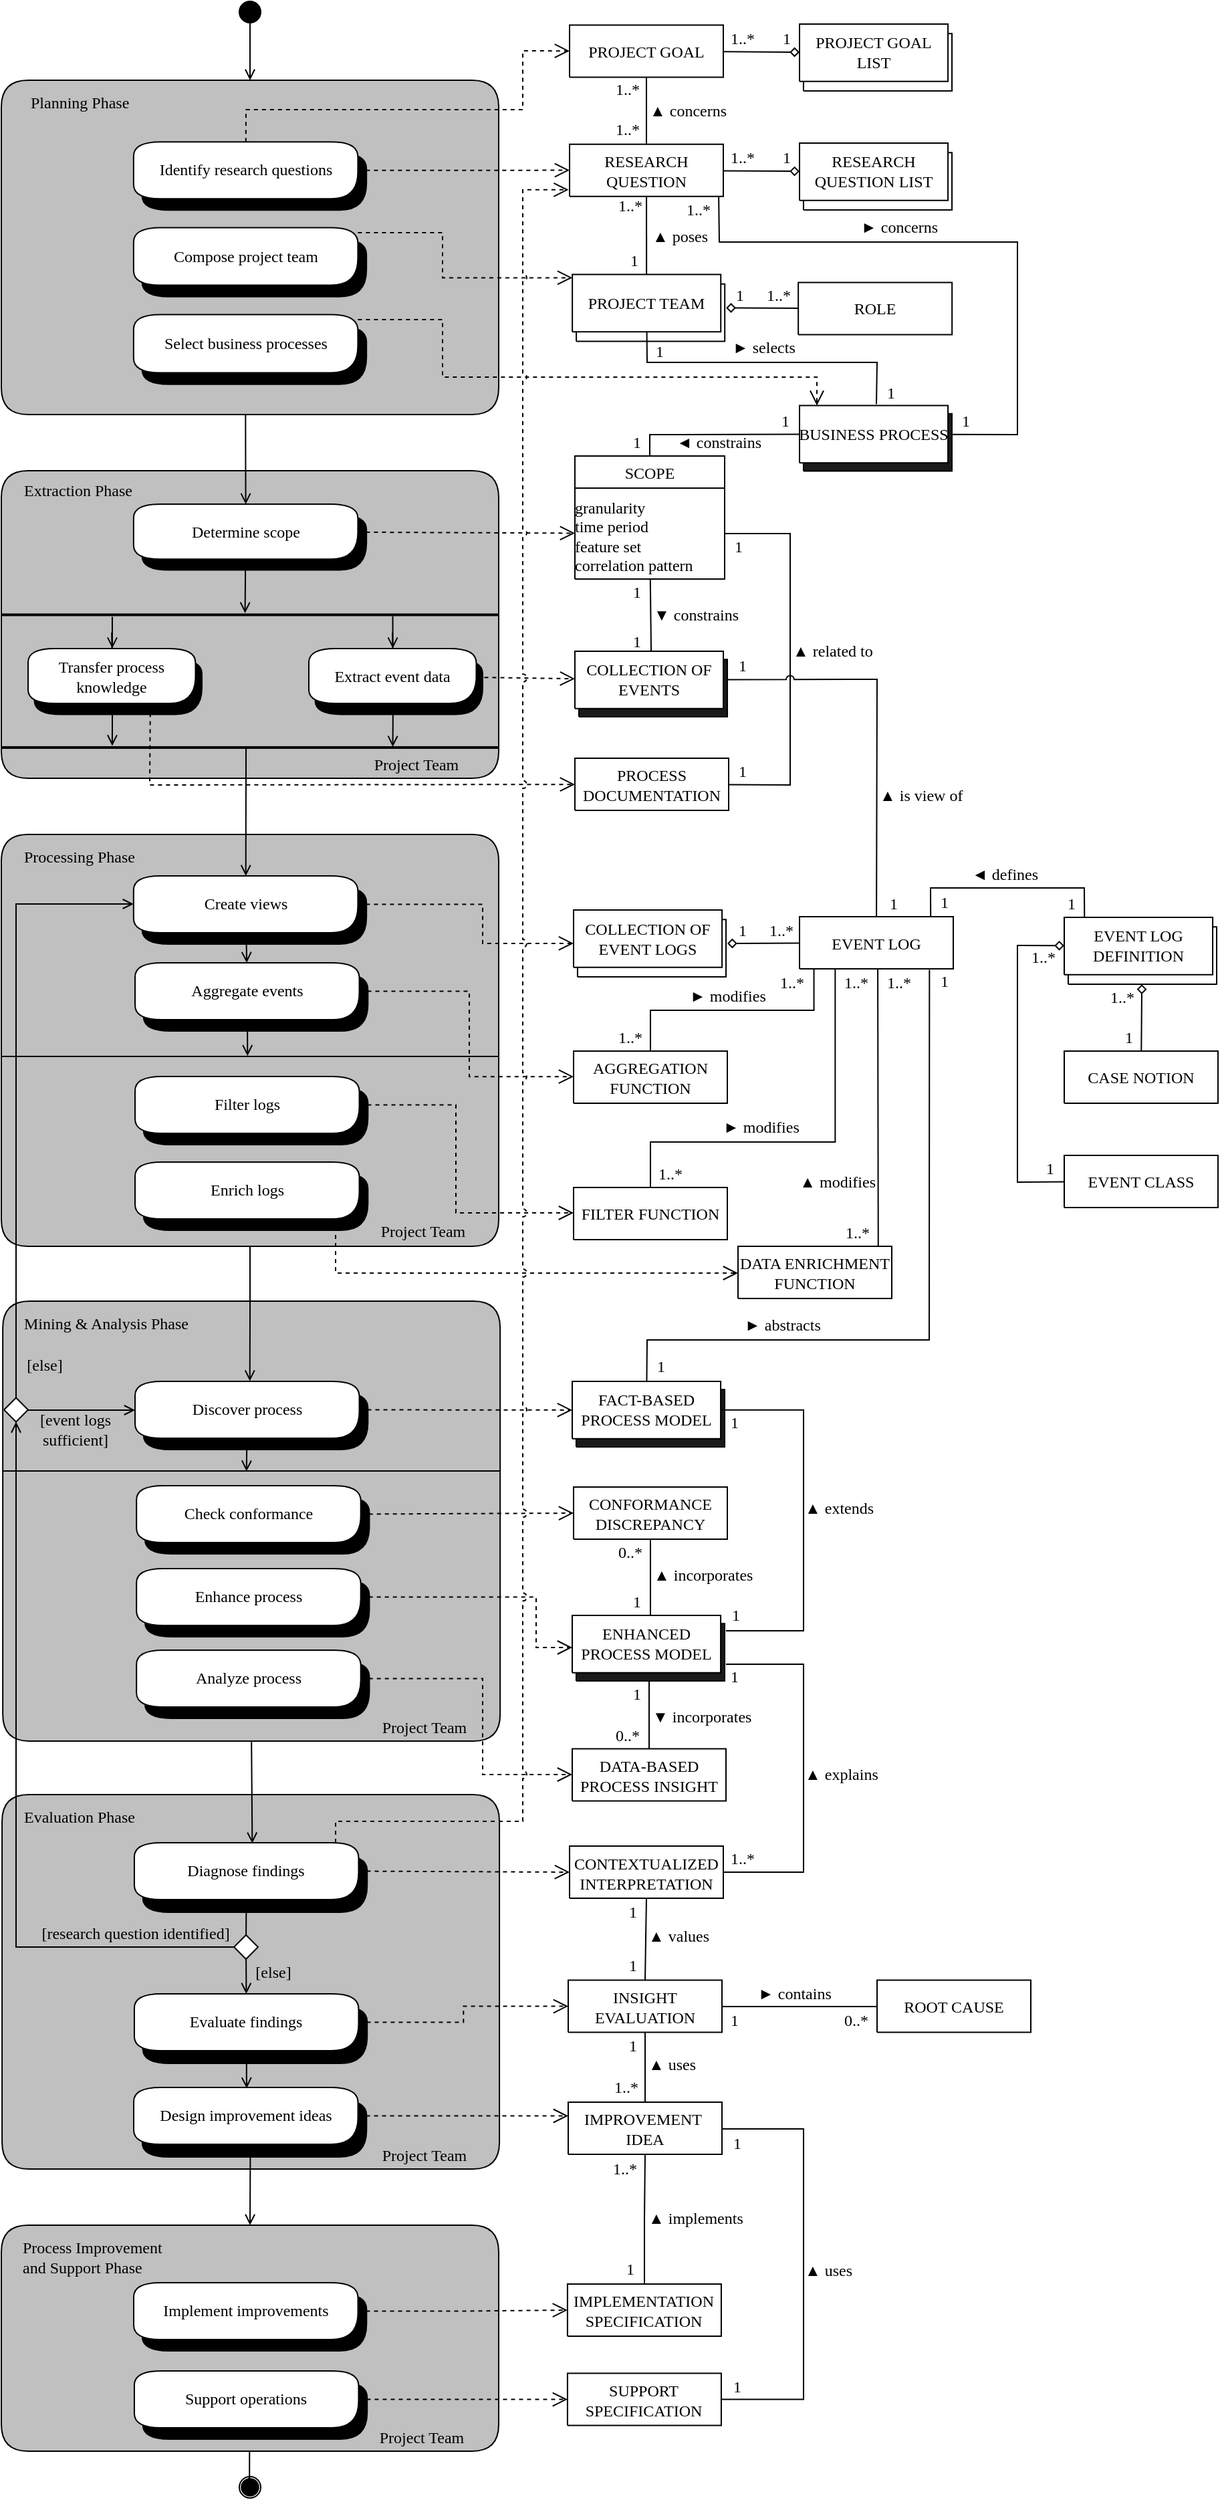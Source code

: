 <mxfile version="18.2.1" type="github" pages="4">
  <diagram name="PDD without Autism" id="MNqTfpP_V3_Hem4kZCtS">
    <mxGraphModel dx="4010" dy="1671" grid="1" gridSize="10" guides="1" tooltips="1" connect="1" arrows="1" fold="1" page="1" pageScale="1" pageWidth="850" pageHeight="1100" math="0" shadow="0">
      <root>
        <mxCell id="leoUdhxJx5YiMwpAT_XY-0" />
        <mxCell id="leoUdhxJx5YiMwpAT_XY-1" parent="leoUdhxJx5YiMwpAT_XY-0" />
        <mxCell id="leoUdhxJx5YiMwpAT_XY-7" style="vsdxID=5;fillColor=#C0C0C0;gradientColor=none;shape=stencil(nZBLDsIwDERP431wjlDKBThBRAyxCE2Vhu/pSTtFqrpg0Z1n5o0sDdlmCK4XYjOUnK7yVF8C2T0xaxcka6kX2ZZsc05ZLjndOw/du0qymRzx6OxGmo3Lp6N+BB4bmGjd0mP89kI2R++5baAPQKN2C/QXboL/oBvB1ft6THtgKY0Rcy7z9X7Vwva2/QI=);strokeColor=#000000;labelBackgroundColor=none;rounded=1;html=1;whiteSpace=wrap;fontFamily=Times New Roman;" parent="leoUdhxJx5YiMwpAT_XY-1" vertex="1">
          <mxGeometry x="-60" y="590" width="372" height="230" as="geometry" />
        </mxCell>
        <mxCell id="leoUdhxJx5YiMwpAT_XY-51" style="edgeStyle=orthogonalEdgeStyle;rounded=0;orthogonalLoop=1;jettySize=auto;html=1;entryX=0.223;entryY=0.377;entryDx=0;entryDy=0;entryPerimeter=0;endArrow=open;endFill=0;fontFamily=Times New Roman;" parent="leoUdhxJx5YiMwpAT_XY-1" target="leoUdhxJx5YiMwpAT_XY-237" edge="1">
          <mxGeometry relative="1" as="geometry">
            <mxPoint x="32.619" y="702.004" as="targetPoint" />
            <mxPoint x="22.6" y="711.053" as="sourcePoint" />
          </mxGeometry>
        </mxCell>
        <mxCell id="leoUdhxJx5YiMwpAT_XY-52" style="edgeStyle=orthogonalEdgeStyle;rounded=0;orthogonalLoop=1;jettySize=auto;html=1;entryX=0.787;entryY=0.444;entryDx=0;entryDy=0;entryPerimeter=0;endArrow=open;endFill=0;fontFamily=Times New Roman;" parent="leoUdhxJx5YiMwpAT_XY-1" target="leoUdhxJx5YiMwpAT_XY-237" edge="1">
          <mxGeometry relative="1" as="geometry">
            <mxPoint x="32.956" y="807.81" as="targetPoint" />
            <mxPoint x="232.6" y="711.053" as="sourcePoint" />
          </mxGeometry>
        </mxCell>
        <mxCell id="leoUdhxJx5YiMwpAT_XY-2" style="vsdxID=5;fillColor=#C0C0C0;gradientColor=none;shape=stencil(nZBLDsIwDERP431wjlDKBThBRAyxCE2Vhu/pSTtFqrpg0Z1n5o0sDdlmCK4XYjOUnK7yVF8C2T0xaxcka6kX2ZZsc05ZLjndOw/du0qymRzx6OxGmo3Lp6N+BB4bmGjd0mP89kI2R++5baAPQKN2C/QXboL/oBvB1ft6THtgKY0Rcy7z9X7Vwva2/QI=);strokeColor=#000000;labelBackgroundColor=none;rounded=1;html=1;whiteSpace=wrap;fontFamily=Times New Roman;" parent="leoUdhxJx5YiMwpAT_XY-1" vertex="1">
          <mxGeometry x="-60" y="862" width="372" height="308" as="geometry" />
        </mxCell>
        <mxCell id="leoUdhxJx5YiMwpAT_XY-3" style="vsdxID=5;edgeStyle=orthogonalEdgeStyle;dashed=1;startArrow=none;endArrow=open;startSize=9;endSize=9;strokeColor=#000000;spacingTop=0;spacingBottom=0;spacingLeft=0;spacingRight=0;verticalAlign=middle;html=1;labelBackgroundColor=#FFFFFF;rounded=0;fillColor=#000000;fontFamily=Times New Roman;jumpStyle=none;" parent="leoUdhxJx5YiMwpAT_XY-1" source="leoUdhxJx5YiMwpAT_XY-110" target="leoUdhxJx5YiMwpAT_XY-284" edge="1">
          <mxGeometry y="-1092" relative="1" as="geometry">
            <mxPoint x="36" y="-1115" as="offset" />
            <Array as="points">
              <mxPoint x="190" y="1190" />
              <mxPoint x="380" y="1190" />
            </Array>
            <mxPoint x="217.764" y="1153.885" as="sourcePoint" />
            <mxPoint x="378" y="1155.081" as="targetPoint" />
          </mxGeometry>
        </mxCell>
        <mxCell id="leoUdhxJx5YiMwpAT_XY-4" style="edgeStyle=orthogonalEdgeStyle;rounded=0;orthogonalLoop=1;jettySize=auto;html=1;fontFamily=Times New Roman;endArrow=open;endFill=0;exitX=0.499;exitY=0.999;exitDx=0;exitDy=0;exitPerimeter=0;" parent="leoUdhxJx5YiMwpAT_XY-1" source="leoUdhxJx5YiMwpAT_XY-5" target="leoUdhxJx5YiMwpAT_XY-267" edge="1">
          <mxGeometry relative="1" as="geometry" />
        </mxCell>
        <mxCell id="leoUdhxJx5YiMwpAT_XY-5" style="vsdxID=5;fillColor=#C0C0C0;gradientColor=none;shape=stencil(nZBLDsIwDERP431wjlDKBThBRAyxCE2Vhu/pSTtFqrpg0Z1n5o0sDdlmCK4XYjOUnK7yVF8C2T0xaxcka6kX2ZZsc05ZLjndOw/du0qymRzx6OxGmo3Lp6N+BB4bmGjd0mP89kI2R++5baAPQKN2C/QXboL/oBvB1ft6THtgKY0Rcy7z9X7Vwva2/QI=);strokeColor=#000000;labelBackgroundColor=none;rounded=1;html=1;whiteSpace=wrap;fontFamily=Times New Roman;" parent="leoUdhxJx5YiMwpAT_XY-1" vertex="1">
          <mxGeometry x="-60" y="1902" width="372" height="169" as="geometry" />
        </mxCell>
        <mxCell id="leoUdhxJx5YiMwpAT_XY-6" style="vsdxID=5;fillColor=#C0C0C0;gradientColor=none;shape=stencil(nZBLDsIwDERP431wjlDKBThBRAyxCE2Vhu/pSTtFqrpg0Z1n5o0sDdlmCK4XYjOUnK7yVF8C2T0xaxcka6kX2ZZsc05ZLjndOw/du0qymRzx6OxGmo3Lp6N+BB4bmGjd0mP89kI2R++5baAPQKN2C/QXboL/oBvB1ft6THtgKY0Rcy7z9X7Vwva2/QI=);strokeColor=#000000;labelBackgroundColor=none;rounded=1;html=1;whiteSpace=wrap;fontFamily=Times New Roman;" parent="leoUdhxJx5YiMwpAT_XY-1" vertex="1">
          <mxGeometry x="-60" y="298" width="372" height="250" as="geometry" />
        </mxCell>
        <mxCell id="leoUdhxJx5YiMwpAT_XY-8" style="edgeStyle=orthogonalEdgeStyle;rounded=0;orthogonalLoop=1;jettySize=auto;html=1;endArrow=open;endFill=0;fontFamily=Times New Roman;" parent="leoUdhxJx5YiMwpAT_XY-1" source="leoUdhxJx5YiMwpAT_XY-9" target="leoUdhxJx5YiMwpAT_XY-6" edge="1">
          <mxGeometry relative="1" as="geometry" />
        </mxCell>
        <mxCell id="leoUdhxJx5YiMwpAT_XY-9" style="vsdxID=5;fillColor=#000000;gradientColor=none;shape=stencil(vVFBDgIhDHwNRxKE+IJ1/Ufjll0iLpuCLv5eSDWKevLgbaYznTatMF2cYEGhVUwUjri6IU3C7ITWbp6QXCpImF6YzgbCkcJ5HpgvUJ0VncKlJmTuU7VDqyuzLdM9O4EORaLcaIpa7yNoo75GqSwhuygpJEguzM1UDzSiLGOk9TDec1iKK+LyUf5lsf+tVcDzzNZ5z1961d/fUkr8UtPfAA==);strokeColor=#000000;labelBackgroundColor=none;rounded=0;html=1;whiteSpace=wrap;fontFamily=Times New Roman;" parent="leoUdhxJx5YiMwpAT_XY-1" vertex="1">
          <mxGeometry x="118" y="239" width="16" height="16" as="geometry" />
        </mxCell>
        <mxCell id="leoUdhxJx5YiMwpAT_XY-10" value="RESEARCH QUESTION" style="verticalAlign=middle;align=center;vsdxID=5;fillColor=#FFFFFF;gradientColor=none;shape=stencil(nZBLDoAgDERP0z3SIyjew0SURgSD+Lu9kMZoXLhwN9O+tukAlrNpJg1SzDH4QW/URgNYgZTkjA4UkwJUgGXng+6DX1zLfmoymdXo17xh5zmRJ6Q42BWCfc2oJfdAr+Yv+AP9Cb7OJ3H/2JG1HNGz/84klThPVCc=);strokeColor=#000000;spacingTop=1;spacingLeft=-2;spacingRight=-2;labelBackgroundColor=none;rounded=0;html=1;whiteSpace=wrap;fontFamily=Times New Roman;" parent="leoUdhxJx5YiMwpAT_XY-1" vertex="1">
          <mxGeometry x="365" y="345.83" width="115" height="39" as="geometry" />
        </mxCell>
        <mxCell id="leoUdhxJx5YiMwpAT_XY-11" style="vsdxID=5;fillColor=none;gradientColor=none;strokeColor=none;labelBackgroundColor=none;rounded=0;html=1;whiteSpace=wrap;fontFamily=Times New Roman;" parent="leoUdhxJx5YiMwpAT_XY-1" vertex="1">
          <mxGeometry x="537" y="345" width="115" height="50" as="geometry" />
        </mxCell>
        <mxCell id="leoUdhxJx5YiMwpAT_XY-12" value="" style="verticalAlign=middle;align=center;vsdxID=6;fillColor=#FFFFFF;gradientColor=none;shape=stencil(nZBLDoAgDERP0z3SIyjew0SURgSD+Lu9kMZoXLhwN9O+tukAlrNpJg1SzDH4QW/URgNYgZTkjA4UkwJUgGXng+6DX1zLfmoymdXo17xh5zmRJ6Q42BWCfc2oJfdAr+Yv+AP9Cb7OJ3H/2JG1HNGz/84klThPVCc=);strokeColor=#000000;spacingLeft=-2;spacingRight=-2;labelBackgroundColor=none;rounded=0;html=1;whiteSpace=wrap;fontFamily=Times New Roman;" parent="leoUdhxJx5YiMwpAT_XY-11" vertex="1">
          <mxGeometry x="2.974" y="7.143" width="111.034" height="42.857" as="geometry" />
        </mxCell>
        <mxCell id="leoUdhxJx5YiMwpAT_XY-13" value="RESEARCH QUESTION LIST" style="verticalAlign=middle;align=center;vsdxID=7;fillColor=#FFFFFF;gradientColor=none;shape=stencil(nZBLDoAgDERP0z3SIyjew0SURgSD+Lu9kMZoXLhwN9O+tukAlrNpJg1SzDH4QW/URgNYgZTkjA4UkwJUgGXng+6DX1zLfmoymdXo17xh5zmRJ6Q42BWCfc2oJfdAr+Yv+AP9Cb7OJ3H/2JG1HNGz/84klThPVCc=);strokeColor=#000000;spacingLeft=-2;spacingRight=-2;labelBackgroundColor=none;rounded=0;html=1;whiteSpace=wrap;fontFamily=Times New Roman;" parent="leoUdhxJx5YiMwpAT_XY-11" vertex="1">
          <mxGeometry width="111.034" height="42.857" as="geometry" />
        </mxCell>
        <mxCell id="leoUdhxJx5YiMwpAT_XY-14" style="vsdxID=5;edgeStyle=none;startArrow=none;endFill=0;endArrow=diamond;startSize=5;endSize=5;strokeColor=#000000;spacingTop=0;spacingBottom=0;spacingLeft=0;spacingRight=0;verticalAlign=middle;html=1;labelBackgroundColor=#FFFFFF;rounded=0;fontFamily=Times New Roman;" parent="leoUdhxJx5YiMwpAT_XY-1" source="leoUdhxJx5YiMwpAT_XY-10" target="leoUdhxJx5YiMwpAT_XY-13" edge="1">
          <mxGeometry y="-1069" relative="1" as="geometry">
            <mxPoint y="-1069" as="offset" />
            <Array as="points" />
            <mxPoint x="550" y="579.83" as="sourcePoint" />
            <mxPoint x="802" y="479.83" as="targetPoint" />
          </mxGeometry>
        </mxCell>
        <mxCell id="leoUdhxJx5YiMwpAT_XY-15" value="1..*" style="text;html=1;align=center;verticalAlign=middle;resizable=0;points=[];autosize=1;strokeColor=none;fillColor=none;fontFamily=Times New Roman;" parent="leoUdhxJx5YiMwpAT_XY-1" vertex="1">
          <mxGeometry x="479" y="346" width="30" height="20" as="geometry" />
        </mxCell>
        <mxCell id="leoUdhxJx5YiMwpAT_XY-16" value="1" style="text;html=1;align=center;verticalAlign=middle;resizable=0;points=[];autosize=1;strokeColor=none;fillColor=none;fontFamily=Times New Roman;" parent="leoUdhxJx5YiMwpAT_XY-1" vertex="1">
          <mxGeometry x="517" y="346.0" width="20" height="20" as="geometry" />
        </mxCell>
        <mxCell id="leoUdhxJx5YiMwpAT_XY-17" value="ROLE" style="verticalAlign=middle;align=center;vsdxID=5;fillColor=#FFFFFF;gradientColor=none;shape=stencil(nZBLDoAgDERP0z3SIyjew0SURgSD+Lu9kMZoXLhwN9O+tukAlrNpJg1SzDH4QW/URgNYgZTkjA4UkwJUgGXng+6DX1zLfmoymdXo17xh5zmRJ6Q42BWCfc2oJfdAr+Yv+AP9Cb7OJ3H/2JG1HNGz/84klThPVCc=);strokeColor=#000000;spacingTop=1;spacingLeft=-2;spacingRight=-2;labelBackgroundColor=none;rounded=0;html=1;whiteSpace=wrap;fontFamily=Times New Roman;" parent="leoUdhxJx5YiMwpAT_XY-1" vertex="1">
          <mxGeometry x="536.08" y="449.25" width="115" height="39" as="geometry" />
        </mxCell>
        <mxCell id="leoUdhxJx5YiMwpAT_XY-18" style="vsdxID=5;edgeStyle=none;startArrow=none;endFill=0;endArrow=diamond;startSize=5;endSize=5;strokeColor=#000000;spacingTop=0;spacingBottom=0;spacingLeft=0;spacingRight=0;verticalAlign=middle;html=1;labelBackgroundColor=#FFFFFF;rounded=0;entryX=1;entryY=0.5;entryDx=0;entryDy=0;fontFamily=Times New Roman;" parent="leoUdhxJx5YiMwpAT_XY-1" source="leoUdhxJx5YiMwpAT_XY-17" edge="1">
          <mxGeometry y="-1069" relative="1" as="geometry">
            <mxPoint y="-1069" as="offset" />
            <Array as="points" />
            <mxPoint x="549.08" y="553.42" as="sourcePoint" />
            <mxPoint x="482.08" y="468.25" as="targetPoint" />
          </mxGeometry>
        </mxCell>
        <mxCell id="leoUdhxJx5YiMwpAT_XY-19" value="1" style="text;html=1;align=center;verticalAlign=middle;resizable=0;points=[];autosize=1;strokeColor=none;fillColor=none;fontFamily=Times New Roman;" parent="leoUdhxJx5YiMwpAT_XY-1" vertex="1">
          <mxGeometry x="482.08" y="449.0" width="20" height="20" as="geometry" />
        </mxCell>
        <mxCell id="leoUdhxJx5YiMwpAT_XY-20" value="1..*" style="text;html=1;align=center;verticalAlign=middle;resizable=0;points=[];autosize=1;strokeColor=none;fillColor=none;fontFamily=Times New Roman;" parent="leoUdhxJx5YiMwpAT_XY-1" vertex="1">
          <mxGeometry x="506.08" y="449.25" width="30" height="20" as="geometry" />
        </mxCell>
        <mxCell id="leoUdhxJx5YiMwpAT_XY-21" style="vsdxID=5;fillColor=none;gradientColor=none;strokeColor=none;spacingTop=-3;spacingBottom=-3;spacingLeft=-3;spacingRight=-3;labelBackgroundColor=none;rounded=0;html=1;whiteSpace=wrap;fontFamily=Times New Roman;" parent="leoUdhxJx5YiMwpAT_XY-1" vertex="1">
          <mxGeometry x="369" y="579" width="112" height="92" as="geometry" />
        </mxCell>
        <mxCell id="leoUdhxJx5YiMwpAT_XY-22" value="SCOPE" style="verticalAlign=middle;align=center;vsdxID=7;fillColor=#FFFFFF;gradientColor=none;shape=stencil(nZBLDoAgDERP0z3SIyjew0SURgSD+Lu9kMZoXLhwN9O+tukAlrNpJg1SzDH4QW/URgNYgZTkjA4UkwJUgGXng+6DX1zLfmoymdXo17xh5zmRJ6Q42BWCfc2oJfdAr+Yv+AP9Cb7OJ3H/2JG1HNGz/84klThPVCc=);strokeColor=#000000;spacingTop=1;spacingLeft=-2;spacingRight=-2;labelBackgroundColor=none;rounded=0;html=1;whiteSpace=wrap;fontFamily=Times New Roman;" parent="leoUdhxJx5YiMwpAT_XY-21" vertex="1">
          <mxGeometry width="112" height="24" as="geometry" />
        </mxCell>
        <mxCell id="leoUdhxJx5YiMwpAT_XY-23" value="&lt;div&gt;granularity&lt;/div&gt;&lt;div&gt;time period&lt;/div&gt;&lt;div&gt;feature set&lt;br&gt;&lt;/div&gt;&lt;div&gt;correlation pattern&lt;br&gt;&lt;/div&gt;" style="verticalAlign=top;align=left;vsdxID=8;fillColor=#FFFFFF;gradientColor=none;shape=stencil(nZBLDoAgDERP0z3SIyjew0SURgSD+Lu9kMZoXLhwN9O+tukAlrNpJg1SzDH4QW/URgNYgZTkjA4UkwJUgGXng+6DX1zLfmoymdXo17xh5zmRJ6Q42BWCfc2oJfdAr+Yv+AP9Cb7OJ3H/2JG1HNGz/84klThPVCc=);strokeColor=#000000;spacingTop=1;spacingLeft=-2;spacingRight=-2;labelBackgroundColor=none;rounded=0;html=1;whiteSpace=wrap;fontFamily=Times New Roman;" parent="leoUdhxJx5YiMwpAT_XY-21" vertex="1">
          <mxGeometry y="24" width="112" height="68" as="geometry" />
        </mxCell>
        <mxCell id="leoUdhxJx5YiMwpAT_XY-24" value="&lt;div align=&quot;left&quot;&gt;► selects&lt;/div&gt;" style="text;html=1;align=left;verticalAlign=middle;resizable=0;points=[];autosize=1;strokeColor=none;fillColor=none;rotation=0;fontFamily=Times New Roman;" parent="leoUdhxJx5YiMwpAT_XY-1" vertex="1">
          <mxGeometry x="485" y="488.25" width="60" height="20" as="geometry" />
        </mxCell>
        <mxCell id="leoUdhxJx5YiMwpAT_XY-25" style="vsdxID=5;edgeStyle=none;startArrow=none;endArrow=none;startSize=5;endSize=5;strokeColor=#000000;spacingTop=0;spacingBottom=0;spacingLeft=0;spacingRight=0;verticalAlign=middle;html=1;labelBackgroundColor=#FFFFFF;rounded=0;fontSize=18;entryX=0.97;entryY=0.995;entryDx=0;entryDy=0;entryPerimeter=0;fontFamily=Times New Roman;" parent="leoUdhxJx5YiMwpAT_XY-1" source="leoUdhxJx5YiMwpAT_XY-66" target="leoUdhxJx5YiMwpAT_XY-10" edge="1">
          <mxGeometry y="-1149" relative="1" as="geometry">
            <mxPoint y="-1149" as="offset" />
            <Array as="points">
              <mxPoint x="700" y="563" />
              <mxPoint x="700" y="419" />
              <mxPoint x="477" y="419" />
            </Array>
            <mxPoint x="530" y="529" as="sourcePoint" />
            <mxPoint x="500" y="389" as="targetPoint" />
          </mxGeometry>
        </mxCell>
        <mxCell id="leoUdhxJx5YiMwpAT_XY-26" value="&lt;div align=&quot;left&quot;&gt;► concerns&lt;br&gt;&lt;/div&gt;" style="text;html=1;align=left;verticalAlign=middle;resizable=0;points=[];autosize=1;strokeColor=none;fillColor=none;rotation=0;fontFamily=Times New Roman;" parent="leoUdhxJx5YiMwpAT_XY-1" vertex="1">
          <mxGeometry x="581.08" y="398.11" width="70" height="20" as="geometry" />
        </mxCell>
        <mxCell id="leoUdhxJx5YiMwpAT_XY-27" value="1..*" style="text;html=1;align=center;verticalAlign=middle;resizable=0;points=[];autosize=1;strokeColor=none;fillColor=none;fontFamily=Times New Roman;" parent="leoUdhxJx5YiMwpAT_XY-1" vertex="1">
          <mxGeometry x="446" y="385.14" width="30" height="20" as="geometry" />
        </mxCell>
        <mxCell id="leoUdhxJx5YiMwpAT_XY-28" value="1" style="text;html=1;align=center;verticalAlign=middle;resizable=0;points=[];autosize=1;strokeColor=none;fillColor=none;fontFamily=Times New Roman;" parent="leoUdhxJx5YiMwpAT_XY-1" vertex="1">
          <mxGeometry x="651.08" y="542.5" width="20" height="20" as="geometry" />
        </mxCell>
        <mxCell id="leoUdhxJx5YiMwpAT_XY-29" style="vsdxID=5;edgeStyle=none;startArrow=none;endArrow=none;startSize=5;endSize=5;strokeColor=#000000;spacingTop=0;spacingBottom=0;spacingLeft=0;spacingRight=0;verticalAlign=middle;html=1;labelBackgroundColor=#FFFFFF;rounded=0;fontFamily=Times New Roman;" parent="leoUdhxJx5YiMwpAT_XY-1" source="leoUdhxJx5YiMwpAT_XY-69" target="leoUdhxJx5YiMwpAT_XY-10" edge="1">
          <mxGeometry y="-1149" relative="1" as="geometry">
            <mxPoint y="-1149" as="offset" />
            <Array as="points" />
            <mxPoint x="423.513" y="440.83" as="sourcePoint" />
            <mxPoint x="404.517" y="388.997" as="targetPoint" />
          </mxGeometry>
        </mxCell>
        <mxCell id="leoUdhxJx5YiMwpAT_XY-30" value="&lt;div align=&quot;left&quot;&gt;▲ poses&lt;/div&gt;" style="text;html=1;align=left;verticalAlign=middle;resizable=0;points=[];autosize=1;strokeColor=none;fillColor=none;rotation=0;fontFamily=Times New Roman;" parent="leoUdhxJx5YiMwpAT_XY-1" vertex="1">
          <mxGeometry x="425" y="405.14" width="60" height="20" as="geometry" />
        </mxCell>
        <mxCell id="leoUdhxJx5YiMwpAT_XY-31" value="1..*" style="text;html=1;align=center;verticalAlign=middle;resizable=0;points=[];autosize=1;strokeColor=none;fillColor=none;fontFamily=Times New Roman;" parent="leoUdhxJx5YiMwpAT_XY-1" vertex="1">
          <mxGeometry x="395" y="381.83" width="30" height="20" as="geometry" />
        </mxCell>
        <mxCell id="leoUdhxJx5YiMwpAT_XY-32" value="1" style="text;html=1;align=center;verticalAlign=middle;resizable=0;points=[];autosize=1;strokeColor=none;fillColor=none;fontFamily=Times New Roman;" parent="leoUdhxJx5YiMwpAT_XY-1" vertex="1">
          <mxGeometry x="403" y="422.83" width="20" height="20" as="geometry" />
        </mxCell>
        <mxCell id="leoUdhxJx5YiMwpAT_XY-33" style="vsdxID=5;edgeStyle=none;startArrow=none;endArrow=none;startSize=5;endSize=5;strokeColor=#000000;spacingTop=0;spacingBottom=0;spacingLeft=0;spacingRight=0;verticalAlign=middle;html=1;labelBackgroundColor=#FFFFFF;rounded=0;jumpStyle=arc;fontFamily=Times New Roman;" parent="leoUdhxJx5YiMwpAT_XY-1" target="leoUdhxJx5YiMwpAT_XY-23" edge="1">
          <mxGeometry y="-1149" relative="1" as="geometry">
            <mxPoint y="-1149" as="offset" />
            <Array as="points" />
            <mxPoint x="426.274" y="747.13" as="sourcePoint" />
            <mxPoint x="413.503" y="682.5" as="targetPoint" />
          </mxGeometry>
        </mxCell>
        <mxCell id="leoUdhxJx5YiMwpAT_XY-34" value="&lt;div align=&quot;left&quot;&gt;▼ constrains&lt;/div&gt;" style="text;html=1;align=left;verticalAlign=middle;resizable=0;points=[];autosize=1;strokeColor=none;fillColor=none;rotation=0;fontFamily=Times New Roman;" parent="leoUdhxJx5YiMwpAT_XY-1" vertex="1">
          <mxGeometry x="426.08" y="687.81" width="80" height="20" as="geometry" />
        </mxCell>
        <mxCell id="leoUdhxJx5YiMwpAT_XY-35" value="1" style="text;html=1;align=center;verticalAlign=middle;resizable=0;points=[];autosize=1;strokeColor=none;fillColor=none;fontFamily=Times New Roman;" parent="leoUdhxJx5YiMwpAT_XY-1" vertex="1">
          <mxGeometry x="405" y="671" width="20" height="20" as="geometry" />
        </mxCell>
        <mxCell id="leoUdhxJx5YiMwpAT_XY-36" value="1" style="text;html=1;align=center;verticalAlign=middle;resizable=0;points=[];autosize=1;strokeColor=none;fillColor=none;fontFamily=Times New Roman;" parent="leoUdhxJx5YiMwpAT_XY-1" vertex="1">
          <mxGeometry x="405.08" y="708.13" width="20" height="20" as="geometry" />
        </mxCell>
        <mxCell id="leoUdhxJx5YiMwpAT_XY-37" style="vsdxID=5;fillColor=none;gradientColor=none;strokeColor=none;labelBackgroundColor=none;rounded=0;html=1;whiteSpace=wrap;fontFamily=Times New Roman;" parent="leoUdhxJx5YiMwpAT_XY-1" vertex="1">
          <mxGeometry x="38.925" y="615.038" width="174.15" height="49.262" as="geometry" />
        </mxCell>
        <mxCell id="leoUdhxJx5YiMwpAT_XY-38" value="" style="verticalAlign=middle;align=center;vsdxID=6;fillColor=#000000;gradientColor=none;shape=stencil(nZBLDsIwDERP431wjlDKBThBRAyxCE2Vhu/pSTtFqrpg0Z1n5o0sDdlmCK4XYjOUnK7yVF8C2T0xaxcka6kX2ZZsc05ZLjndOw/du0qymRzx6OxGmo3Lp6N+BB4bmGjd0mP89kI2R++5baAPQKN2C/QXboL/oBvB1ft6THtgKY0Rcy7z9X7Vwva2/QI=);strokeColor=#000000;labelBackgroundColor=none;rounded=1;html=1;whiteSpace=wrap;fontFamily=Times New Roman;" parent="leoUdhxJx5YiMwpAT_XY-37" vertex="1">
          <mxGeometry x="6.391" y="8.21" width="167.759" height="41.051" as="geometry" />
        </mxCell>
        <mxCell id="leoUdhxJx5YiMwpAT_XY-39" value="Determine scope" style="verticalAlign=middle;align=center;vsdxID=7;fillColor=#FFFFFF;gradientColor=none;shape=stencil(nZBLDsIwDERP431wjlDKBThBRAyxCE2Vhu/pSTtFqrpg0Z1n5o0sDdlmCK4XYjOUnK7yVF8C2T0xaxcka6kX2ZZsc05ZLjndOw/du0qymRzx6OxGmo3Lp6N+BB4bmGjd0mP89kI2R++5baAPQKN2C/QXboL/oBvB1ft6THtgKY0Rcy7z9X7Vwva2/QI=);strokeColor=#000000;labelBackgroundColor=none;rounded=1;html=1;whiteSpace=wrap;fontFamily=Times New Roman;" parent="leoUdhxJx5YiMwpAT_XY-37" vertex="1">
          <mxGeometry width="167.759" height="41.051" as="geometry" />
        </mxCell>
        <mxCell id="leoUdhxJx5YiMwpAT_XY-40" style="vsdxID=5;fillColor=none;gradientColor=none;strokeColor=none;labelBackgroundColor=none;rounded=0;html=1;whiteSpace=wrap;fontFamily=Times New Roman;" parent="leoUdhxJx5YiMwpAT_XY-1" vertex="1">
          <mxGeometry x="-40" y="723.004" width="130" height="49.258" as="geometry" />
        </mxCell>
        <mxCell id="leoUdhxJx5YiMwpAT_XY-41" value="" style="verticalAlign=middle;align=center;vsdxID=6;fillColor=#000000;gradientColor=none;shape=stencil(nZBLDsIwDERP431wjlDKBThBRAyxCE2Vhu/pSTtFqrpg0Z1n5o0sDdlmCK4XYjOUnK7yVF8C2T0xaxcka6kX2ZZsc05ZLjndOw/du0qymRzx6OxGmo3Lp6N+BB4bmGjd0mP89kI2R++5baAPQKN2C/QXboL/oBvB1ft6THtgKY0Rcy7z9X7Vwva2/QI=);strokeColor=#000000;labelBackgroundColor=none;rounded=1;html=1;whiteSpace=wrap;fontFamily=Times New Roman;" parent="leoUdhxJx5YiMwpAT_XY-40" vertex="1">
          <mxGeometry x="4.771" y="8.21" width="125.229" height="41.049" as="geometry" />
        </mxCell>
        <mxCell id="leoUdhxJx5YiMwpAT_XY-42" value="Transfer process knowledge" style="verticalAlign=middle;align=center;vsdxID=7;fillColor=#FFFFFF;gradientColor=none;shape=stencil(nZBLDsIwDERP431wjlDKBThBRAyxCE2Vhu/pSTtFqrpg0Z1n5o0sDdlmCK4XYjOUnK7yVF8C2T0xaxcka6kX2ZZsc05ZLjndOw/du0qymRzx6OxGmo3Lp6N+BB4bmGjd0mP89kI2R++5baAPQKN2C/QXboL/oBvB1ft6THtgKY0Rcy7z9X7Vwva2/QI=);strokeColor=#000000;labelBackgroundColor=none;rounded=1;html=1;whiteSpace=wrap;fontFamily=Times New Roman;" parent="leoUdhxJx5YiMwpAT_XY-40" vertex="1">
          <mxGeometry width="125.229" height="41.049" as="geometry" />
        </mxCell>
        <mxCell id="leoUdhxJx5YiMwpAT_XY-43" style="vsdxID=5;fillColor=none;gradientColor=none;strokeColor=none;labelBackgroundColor=none;rounded=0;html=1;whiteSpace=wrap;fontFamily=Times New Roman;" parent="leoUdhxJx5YiMwpAT_XY-1" vertex="1">
          <mxGeometry x="170" y="723.004" width="130" height="49.258" as="geometry" />
        </mxCell>
        <mxCell id="leoUdhxJx5YiMwpAT_XY-44" value="" style="verticalAlign=middle;align=center;vsdxID=6;fillColor=#000000;gradientColor=none;shape=stencil(nZBLDsIwDERP431wjlDKBThBRAyxCE2Vhu/pSTtFqrpg0Z1n5o0sDdlmCK4XYjOUnK7yVF8C2T0xaxcka6kX2ZZsc05ZLjndOw/du0qymRzx6OxGmo3Lp6N+BB4bmGjd0mP89kI2R++5baAPQKN2C/QXboL/oBvB1ft6THtgKY0Rcy7z9X7Vwva2/QI=);strokeColor=#000000;labelBackgroundColor=none;rounded=1;html=1;whiteSpace=wrap;fontFamily=Times New Roman;" parent="leoUdhxJx5YiMwpAT_XY-43" vertex="1">
          <mxGeometry x="4.771" y="8.21" width="125.229" height="41.049" as="geometry" />
        </mxCell>
        <mxCell id="leoUdhxJx5YiMwpAT_XY-45" value="Extract event data" style="verticalAlign=middle;align=center;vsdxID=7;fillColor=#FFFFFF;gradientColor=none;shape=stencil(nZBLDsIwDERP431wjlDKBThBRAyxCE2Vhu/pSTtFqrpg0Z1n5o0sDdlmCK4XYjOUnK7yVF8C2T0xaxcka6kX2ZZsc05ZLjndOw/du0qymRzx6OxGmo3Lp6N+BB4bmGjd0mP89kI2R++5baAPQKN2C/QXboL/oBvB1ft6THtgKY0Rcy7z9X7Vwva2/QI=);strokeColor=#000000;labelBackgroundColor=none;rounded=1;html=1;whiteSpace=wrap;fontFamily=Times New Roman;" parent="leoUdhxJx5YiMwpAT_XY-43" vertex="1">
          <mxGeometry width="125.229" height="41.049" as="geometry" />
        </mxCell>
        <mxCell id="leoUdhxJx5YiMwpAT_XY-46" style="vsdxID=5;edgeStyle=none;dashed=1;startArrow=none;endArrow=open;startSize=9;endSize=9;strokeColor=#000000;spacingTop=0;spacingBottom=0;spacingLeft=0;spacingRight=0;verticalAlign=middle;html=1;labelBackgroundColor=#FFFFFF;rounded=0;fontFamily=Times New Roman;" parent="leoUdhxJx5YiMwpAT_XY-1" source="leoUdhxJx5YiMwpAT_XY-39" target="leoUdhxJx5YiMwpAT_XY-23" edge="1">
          <mxGeometry y="-1092" relative="1" as="geometry">
            <mxPoint x="36" y="-1115" as="offset" />
            <Array as="points" />
            <mxPoint x="206.684" y="641.202" as="sourcePoint" />
            <mxPoint x="420" y="570" as="targetPoint" />
          </mxGeometry>
        </mxCell>
        <mxCell id="leoUdhxJx5YiMwpAT_XY-47" style="edgeStyle=orthogonalEdgeStyle;rounded=0;orthogonalLoop=1;jettySize=auto;html=1;endArrow=open;endFill=0;fontFamily=Times New Roman;exitX=0.491;exitY=1;exitDx=0;exitDy=0;exitPerimeter=0;" parent="leoUdhxJx5YiMwpAT_XY-1" target="leoUdhxJx5YiMwpAT_XY-39" edge="1" source="leoUdhxJx5YiMwpAT_XY-6">
          <mxGeometry relative="1" as="geometry">
            <mxPoint x="161" y="570" as="targetPoint" />
            <mxPoint x="123" y="600" as="sourcePoint" />
          </mxGeometry>
        </mxCell>
        <mxCell id="leoUdhxJx5YiMwpAT_XY-48" style="edgeStyle=orthogonalEdgeStyle;rounded=0;orthogonalLoop=1;jettySize=auto;html=1;exitX=0.223;exitY=0.642;exitDx=0;exitDy=0;exitPerimeter=0;endArrow=open;endFill=0;fontFamily=Times New Roman;" parent="leoUdhxJx5YiMwpAT_XY-1" source="leoUdhxJx5YiMwpAT_XY-236" target="leoUdhxJx5YiMwpAT_XY-42" edge="1">
          <mxGeometry relative="1" as="geometry">
            <mxPoint x="136" y="625.038" as="targetPoint" />
            <mxPoint x="23" y="705" as="sourcePoint" />
          </mxGeometry>
        </mxCell>
        <mxCell id="leoUdhxJx5YiMwpAT_XY-49" style="edgeStyle=orthogonalEdgeStyle;rounded=0;orthogonalLoop=1;jettySize=auto;html=1;exitX=0.787;exitY=0.604;exitDx=0;exitDy=0;exitPerimeter=0;endArrow=open;endFill=0;fontFamily=Times New Roman;" parent="leoUdhxJx5YiMwpAT_XY-1" source="leoUdhxJx5YiMwpAT_XY-236" target="leoUdhxJx5YiMwpAT_XY-45" edge="1">
          <mxGeometry relative="1" as="geometry">
            <mxPoint x="32.6" y="755.004" as="targetPoint" />
            <mxPoint x="32.956" y="709.23" as="sourcePoint" />
          </mxGeometry>
        </mxCell>
        <mxCell id="leoUdhxJx5YiMwpAT_XY-50" style="edgeStyle=none;rounded=0;orthogonalLoop=1;jettySize=auto;html=1;entryX=0.49;entryY=0.371;entryDx=0;entryDy=0;entryPerimeter=0;fillColor=#000000;endArrow=open;endFill=0;fontFamily=Times New Roman;" parent="leoUdhxJx5YiMwpAT_XY-1" source="leoUdhxJx5YiMwpAT_XY-39" target="leoUdhxJx5YiMwpAT_XY-236" edge="1">
          <mxGeometry relative="1" as="geometry" />
        </mxCell>
        <mxCell id="leoUdhxJx5YiMwpAT_XY-53" value="&lt;div align=&quot;left&quot;&gt;Planning Phase&lt;/div&gt;" style="text;html=1;align=left;verticalAlign=middle;resizable=0;points=[];autosize=1;strokeColor=none;fillColor=none;fontFamily=Times New Roman;" parent="leoUdhxJx5YiMwpAT_XY-1" vertex="1">
          <mxGeometry x="-40.002" y="304.956" width="90" height="20" as="geometry" />
        </mxCell>
        <mxCell id="leoUdhxJx5YiMwpAT_XY-54" style="vsdxID=5;fillColor=none;gradientColor=none;strokeColor=none;labelBackgroundColor=none;rounded=0;html=1;whiteSpace=wrap;fontFamily=Times New Roman;" parent="leoUdhxJx5YiMwpAT_XY-1" vertex="1">
          <mxGeometry x="38.925" y="344.093" width="174.15" height="51.013" as="geometry" />
        </mxCell>
        <mxCell id="leoUdhxJx5YiMwpAT_XY-55" value="" style="verticalAlign=middle;align=center;vsdxID=6;fillColor=#000000;gradientColor=none;shape=stencil(nZBLDsIwDERP431wjlDKBThBRAyxCE2Vhu/pSTtFqrpg0Z1n5o0sDdlmCK4XYjOUnK7yVF8C2T0xaxcka6kX2ZZsc05ZLjndOw/du0qymRzx6OxGmo3Lp6N+BB4bmGjd0mP89kI2R++5baAPQKN2C/QXboL/oBvB1ft6THtgKY0Rcy7z9X7Vwva2/QI=);strokeColor=#000000;labelBackgroundColor=none;rounded=1;html=1;whiteSpace=wrap;fontFamily=Times New Roman;" parent="leoUdhxJx5YiMwpAT_XY-54" vertex="1">
          <mxGeometry x="6.391" y="8.502" width="167.759" height="42.511" as="geometry" />
        </mxCell>
        <mxCell id="leoUdhxJx5YiMwpAT_XY-56" value="Identify research questions" style="verticalAlign=middle;align=center;vsdxID=7;fillColor=#FFFFFF;gradientColor=none;shape=stencil(nZBLDsIwDERP431wjlDKBThBRAyxCE2Vhu/pSTtFqrpg0Z1n5o0sDdlmCK4XYjOUnK7yVF8C2T0xaxcka6kX2ZZsc05ZLjndOw/du0qymRzx6OxGmo3Lp6N+BB4bmGjd0mP89kI2R++5baAPQKN2C/QXboL/oBvB1ft6THtgKY0Rcy7z9X7Vwva2/QI=);strokeColor=#000000;labelBackgroundColor=none;rounded=1;html=1;whiteSpace=wrap;fontFamily=Times New Roman;" parent="leoUdhxJx5YiMwpAT_XY-54" vertex="1">
          <mxGeometry width="167.759" height="42.511" as="geometry" />
        </mxCell>
        <mxCell id="leoUdhxJx5YiMwpAT_XY-57" style="vsdxID=5;fillColor=none;gradientColor=none;strokeColor=none;labelBackgroundColor=none;rounded=0;html=1;whiteSpace=wrap;fontFamily=Times New Roman;" parent="leoUdhxJx5YiMwpAT_XY-1" vertex="1">
          <mxGeometry x="38.925" y="408.247" width="174.15" height="51.587" as="geometry" />
        </mxCell>
        <mxCell id="leoUdhxJx5YiMwpAT_XY-58" value="" style="verticalAlign=middle;align=center;vsdxID=6;fillColor=#000000;gradientColor=none;shape=stencil(nZBLDsIwDERP431wjlDKBThBRAyxCE2Vhu/pSTtFqrpg0Z1n5o0sDdlmCK4XYjOUnK7yVF8C2T0xaxcka6kX2ZZsc05ZLjndOw/du0qymRzx6OxGmo3Lp6N+BB4bmGjd0mP89kI2R++5baAPQKN2C/QXboL/oBvB1ft6THtgKY0Rcy7z9X7Vwva2/QI=);strokeColor=#000000;labelBackgroundColor=none;rounded=1;html=1;whiteSpace=wrap;fontFamily=Times New Roman;" parent="leoUdhxJx5YiMwpAT_XY-57" vertex="1">
          <mxGeometry x="6.391" y="8.598" width="167.759" height="42.989" as="geometry" />
        </mxCell>
        <mxCell id="leoUdhxJx5YiMwpAT_XY-59" value="Compose project team" style="verticalAlign=middle;align=center;vsdxID=7;fillColor=#FFFFFF;gradientColor=none;shape=stencil(nZBLDsIwDERP431wjlDKBThBRAyxCE2Vhu/pSTtFqrpg0Z1n5o0sDdlmCK4XYjOUnK7yVF8C2T0xaxcka6kX2ZZsc05ZLjndOw/du0qymRzx6OxGmo3Lp6N+BB4bmGjd0mP89kI2R++5baAPQKN2C/QXboL/oBvB1ft6THtgKY0Rcy7z9X7Vwva2/QI=);strokeColor=#000000;labelBackgroundColor=none;rounded=1;html=1;whiteSpace=wrap;fontFamily=Times New Roman;" parent="leoUdhxJx5YiMwpAT_XY-57" vertex="1">
          <mxGeometry width="167.759" height="42.989" as="geometry" />
        </mxCell>
        <mxCell id="leoUdhxJx5YiMwpAT_XY-60" style="vsdxID=5;fillColor=none;gradientColor=none;strokeColor=none;labelBackgroundColor=none;rounded=0;html=1;whiteSpace=wrap;fontFamily=Times New Roman;" parent="leoUdhxJx5YiMwpAT_XY-1" vertex="1">
          <mxGeometry x="38.925" y="473.25" width="174.15" height="52.173" as="geometry" />
        </mxCell>
        <mxCell id="leoUdhxJx5YiMwpAT_XY-61" value="" style="verticalAlign=middle;align=center;vsdxID=6;fillColor=#000000;gradientColor=none;shape=stencil(nZBLDsIwDERP431wjlDKBThBRAyxCE2Vhu/pSTtFqrpg0Z1n5o0sDdlmCK4XYjOUnK7yVF8C2T0xaxcka6kX2ZZsc05ZLjndOw/du0qymRzx6OxGmo3Lp6N+BB4bmGjd0mP89kI2R++5baAPQKN2C/QXboL/oBvB1ft6THtgKY0Rcy7z9X7Vwva2/QI=);strokeColor=#000000;labelBackgroundColor=none;rounded=1;html=1;whiteSpace=wrap;fontFamily=Times New Roman;" parent="leoUdhxJx5YiMwpAT_XY-60" vertex="1">
          <mxGeometry x="6.391" y="8.696" width="167.759" height="43.478" as="geometry" />
        </mxCell>
        <mxCell id="leoUdhxJx5YiMwpAT_XY-62" value="Select business processes" style="verticalAlign=middle;align=center;vsdxID=7;fillColor=#FFFFFF;gradientColor=none;shape=stencil(nZBLDsIwDERP431wjlDKBThBRAyxCE2Vhu/pSTtFqrpg0Z1n5o0sDdlmCK4XYjOUnK7yVF8C2T0xaxcka6kX2ZZsc05ZLjndOw/du0qymRzx6OxGmo3Lp6N+BB4bmGjd0mP89kI2R++5baAPQKN2C/QXboL/oBvB1ft6THtgKY0Rcy7z9X7Vwva2/QI=);strokeColor=#000000;labelBackgroundColor=none;rounded=1;html=1;whiteSpace=wrap;fontFamily=Times New Roman;" parent="leoUdhxJx5YiMwpAT_XY-60" vertex="1">
          <mxGeometry width="167.759" height="43.478" as="geometry" />
        </mxCell>
        <mxCell id="leoUdhxJx5YiMwpAT_XY-63" style="vsdxID=5;edgeStyle=orthogonalEdgeStyle;dashed=1;startArrow=none;endArrow=open;startSize=9;endSize=9;strokeColor=#000000;spacingTop=0;spacingBottom=0;spacingLeft=0;spacingRight=0;verticalAlign=middle;html=1;labelBackgroundColor=#FFFFFF;rounded=0;fontFamily=Times New Roman;" parent="leoUdhxJx5YiMwpAT_XY-1" source="leoUdhxJx5YiMwpAT_XY-62" target="leoUdhxJx5YiMwpAT_XY-66" edge="1">
          <mxGeometry y="-1092" relative="1" as="geometry">
            <mxPoint x="36" y="-1115" as="offset" />
            <Array as="points">
              <mxPoint x="270" y="477" />
              <mxPoint x="270" y="520" />
              <mxPoint x="550" y="520" />
            </Array>
            <mxPoint x="380" y="599.17" as="sourcePoint" />
            <mxPoint x="425" y="555.839" as="targetPoint" />
          </mxGeometry>
        </mxCell>
        <mxCell id="leoUdhxJx5YiMwpAT_XY-64" style="vsdxID=5;fillColor=none;gradientColor=none;strokeColor=none;labelBackgroundColor=none;rounded=0;html=1;whiteSpace=wrap;fontFamily=Times New Roman;" parent="leoUdhxJx5YiMwpAT_XY-1" vertex="1">
          <mxGeometry x="537" y="540.25" width="115" height="50" as="geometry" />
        </mxCell>
        <mxCell id="leoUdhxJx5YiMwpAT_XY-65" value="" style="verticalAlign=middle;align=center;vsdxID=6;fillColor=#1A1A1A;gradientColor=none;shape=stencil(nZBLDoAgDERP0z3SIyjew0SURgSD+Lu9kMZoXLhwN9O+tukAlrNpJg1SzDH4QW/URgNYgZTkjA4UkwJUgGXng+6DX1zLfmoymdXo17xh5zmRJ6Q42BWCfc2oJfdAr+Yv+AP9Cb7OJ3H/2JG1HNGz/84klThPVCc=);strokeColor=#000000;spacingLeft=-2;spacingRight=-2;labelBackgroundColor=none;rounded=0;html=1;whiteSpace=wrap;fontFamily=Times New Roman;" parent="leoUdhxJx5YiMwpAT_XY-64" vertex="1">
          <mxGeometry x="2.974" y="7.143" width="111.034" height="42.857" as="geometry" />
        </mxCell>
        <mxCell id="leoUdhxJx5YiMwpAT_XY-66" value="BUSINESS PROCESS" style="verticalAlign=middle;align=center;vsdxID=7;fillColor=#FFFFFF;gradientColor=none;shape=stencil(nZBLDoAgDERP0z3SIyjew0SURgSD+Lu9kMZoXLhwN9O+tukAlrNpJg1SzDH4QW/URgNYgZTkjA4UkwJUgGXng+6DX1zLfmoymdXo17xh5zmRJ6Q42BWCfc2oJfdAr+Yv+AP9Cb7OJ3H/2JG1HNGz/84klThPVCc=);strokeColor=#000000;spacingLeft=-2;spacingRight=-2;labelBackgroundColor=none;rounded=0;html=1;whiteSpace=wrap;fontFamily=Times New Roman;" parent="leoUdhxJx5YiMwpAT_XY-64" vertex="1">
          <mxGeometry y="1" width="111.034" height="42.857" as="geometry" />
        </mxCell>
        <mxCell id="leoUdhxJx5YiMwpAT_XY-67" style="vsdxID=5;fillColor=none;gradientColor=none;strokeColor=none;labelBackgroundColor=none;rounded=0;html=1;whiteSpace=wrap;fontFamily=Times New Roman;" parent="leoUdhxJx5YiMwpAT_XY-1" vertex="1">
          <mxGeometry x="367.08" y="443.25" width="115" height="50" as="geometry" />
        </mxCell>
        <mxCell id="leoUdhxJx5YiMwpAT_XY-68" value="" style="verticalAlign=middle;align=center;vsdxID=6;fillColor=#FFFFFF;gradientColor=none;shape=stencil(nZBLDoAgDERP0z3SIyjew0SURgSD+Lu9kMZoXLhwN9O+tukAlrNpJg1SzDH4QW/URgNYgZTkjA4UkwJUgGXng+6DX1zLfmoymdXo17xh5zmRJ6Q42BWCfc2oJfdAr+Yv+AP9Cb7OJ3H/2JG1HNGz/84klThPVCc=);strokeColor=#000000;spacingLeft=-2;spacingRight=-2;labelBackgroundColor=none;rounded=0;html=1;whiteSpace=wrap;fontFamily=Times New Roman;" parent="leoUdhxJx5YiMwpAT_XY-67" vertex="1">
          <mxGeometry x="2.974" y="7.143" width="111.034" height="42.857" as="geometry" />
        </mxCell>
        <mxCell id="leoUdhxJx5YiMwpAT_XY-69" value="PROJECT TEAM" style="verticalAlign=middle;align=center;vsdxID=7;fillColor=#FFFFFF;gradientColor=none;shape=stencil(nZBLDoAgDERP0z3SIyjew0SURgSD+Lu9kMZoXLhwN9O+tukAlrNpJg1SzDH4QW/URgNYgZTkjA4UkwJUgGXng+6DX1zLfmoymdXo17xh5zmRJ6Q42BWCfc2oJfdAr+Yv+AP9Cb7OJ3H/2JG1HNGz/84klThPVCc=);strokeColor=#000000;spacingLeft=-2;spacingRight=-2;labelBackgroundColor=none;rounded=0;html=1;whiteSpace=wrap;fontFamily=Times New Roman;" parent="leoUdhxJx5YiMwpAT_XY-67" vertex="1">
          <mxGeometry width="111.034" height="42.857" as="geometry" />
        </mxCell>
        <mxCell id="leoUdhxJx5YiMwpAT_XY-70" style="vsdxID=5;edgeStyle=orthogonalEdgeStyle;dashed=1;startArrow=none;endArrow=open;startSize=9;endSize=9;strokeColor=#000000;spacingTop=0;spacingBottom=0;spacingLeft=0;spacingRight=0;verticalAlign=middle;html=1;labelBackgroundColor=#FFFFFF;rounded=0;fontFamily=Times New Roman;" parent="leoUdhxJx5YiMwpAT_XY-1" source="leoUdhxJx5YiMwpAT_XY-59" edge="1">
          <mxGeometry y="-1092" relative="1" as="geometry">
            <mxPoint x="36" y="-1115" as="offset" />
            <Array as="points">
              <mxPoint x="270" y="412" />
              <mxPoint x="270" y="446" />
            </Array>
            <mxPoint x="549.08" y="472.42" as="sourcePoint" />
            <mxPoint x="367.08" y="445.69" as="targetPoint" />
          </mxGeometry>
        </mxCell>
        <mxCell id="leoUdhxJx5YiMwpAT_XY-71" style="vsdxID=5;edgeStyle=orthogonalEdgeStyle;dashed=1;startArrow=none;endArrow=open;startSize=9;endSize=9;strokeColor=#000000;spacingTop=0;spacingBottom=0;spacingLeft=0;spacingRight=0;verticalAlign=middle;html=1;labelBackgroundColor=#FFFFFF;rounded=0;fontFamily=Times New Roman;" parent="leoUdhxJx5YiMwpAT_XY-1" source="leoUdhxJx5YiMwpAT_XY-56" target="leoUdhxJx5YiMwpAT_XY-10" edge="1">
          <mxGeometry y="-1092" relative="1" as="geometry">
            <mxPoint x="36" y="-1115" as="offset" />
            <mxPoint x="610" y="567" as="sourcePoint" />
            <mxPoint x="360" y="310" as="targetPoint" />
          </mxGeometry>
        </mxCell>
        <mxCell id="leoUdhxJx5YiMwpAT_XY-72" style="vsdxID=5;edgeStyle=none;startArrow=none;endArrow=none;startSize=5;endSize=5;strokeColor=#000000;spacingTop=0;spacingBottom=0;spacingLeft=0;spacingRight=0;verticalAlign=middle;html=1;labelBackgroundColor=#FFFFFF;rounded=0;fillColor=#000000;entryX=0.5;entryY=0;entryDx=0;entryDy=0;fontFamily=Times New Roman;" parent="leoUdhxJx5YiMwpAT_XY-1" source="leoUdhxJx5YiMwpAT_XY-69" target="leoUdhxJx5YiMwpAT_XY-64" edge="1">
          <mxGeometry y="-1149" relative="1" as="geometry">
            <mxPoint y="-1149" as="offset" />
            <Array as="points">
              <mxPoint x="423" y="509" />
              <mxPoint x="595" y="509" />
            </Array>
            <mxPoint x="470" y="509" as="sourcePoint" />
            <mxPoint x="720" y="479" as="targetPoint" />
          </mxGeometry>
        </mxCell>
        <mxCell id="leoUdhxJx5YiMwpAT_XY-73" value="1" style="text;html=1;align=center;verticalAlign=middle;resizable=0;points=[];autosize=1;strokeColor=none;fillColor=none;fontFamily=Times New Roman;" parent="leoUdhxJx5YiMwpAT_XY-1" vertex="1">
          <mxGeometry x="595" y="521.5" width="20" height="20" as="geometry" />
        </mxCell>
        <mxCell id="leoUdhxJx5YiMwpAT_XY-74" value="1" style="text;html=1;align=center;verticalAlign=middle;resizable=0;points=[];autosize=1;strokeColor=none;fillColor=none;fontFamily=Times New Roman;" parent="leoUdhxJx5YiMwpAT_XY-1" vertex="1">
          <mxGeometry x="422" y="491.25" width="20" height="20" as="geometry" />
        </mxCell>
        <mxCell id="leoUdhxJx5YiMwpAT_XY-75" style="vsdxID=5;edgeStyle=none;startArrow=none;endArrow=none;startSize=5;endSize=5;strokeColor=#000000;spacingTop=0;spacingBottom=0;spacingLeft=0;spacingRight=0;verticalAlign=middle;html=1;labelBackgroundColor=#FFFFFF;rounded=0;fontFamily=Times New Roman;" parent="leoUdhxJx5YiMwpAT_XY-1" source="leoUdhxJx5YiMwpAT_XY-22" target="leoUdhxJx5YiMwpAT_XY-66" edge="1">
          <mxGeometry y="-1149" relative="1" as="geometry">
            <mxPoint y="-1149" as="offset" />
            <Array as="points">
              <mxPoint x="425" y="563" />
            </Array>
            <mxPoint x="435.421" y="795.5" as="sourcePoint" />
            <mxPoint x="520" y="550" as="targetPoint" />
          </mxGeometry>
        </mxCell>
        <mxCell id="leoUdhxJx5YiMwpAT_XY-76" value="&lt;div align=&quot;left&quot;&gt;◄ constrains&lt;/div&gt;" style="text;html=1;align=left;verticalAlign=middle;resizable=0;points=[];autosize=1;strokeColor=none;fillColor=none;rotation=0;fontFamily=Times New Roman;" parent="leoUdhxJx5YiMwpAT_XY-1" vertex="1">
          <mxGeometry x="443.08" y="559" width="80" height="20" as="geometry" />
        </mxCell>
        <mxCell id="leoUdhxJx5YiMwpAT_XY-77" value="1" style="text;html=1;align=center;verticalAlign=middle;resizable=0;points=[];autosize=1;strokeColor=none;fillColor=none;fontFamily=Times New Roman;" parent="leoUdhxJx5YiMwpAT_XY-1" vertex="1">
          <mxGeometry x="405" y="559" width="20" height="20" as="geometry" />
        </mxCell>
        <mxCell id="leoUdhxJx5YiMwpAT_XY-78" value="1" style="text;html=1;align=center;verticalAlign=middle;resizable=0;points=[];autosize=1;strokeColor=none;fillColor=none;fontFamily=Times New Roman;" parent="leoUdhxJx5YiMwpAT_XY-1" vertex="1">
          <mxGeometry x="516.08" y="542.5" width="20" height="20" as="geometry" />
        </mxCell>
        <mxCell id="leoUdhxJx5YiMwpAT_XY-79" value="PROCESS DOCUMENTATION" style="verticalAlign=middle;align=center;vsdxID=5;fillColor=#FFFFFF;gradientColor=none;shape=stencil(nZBLDoAgDERP0z3SIyjew0SURgSD+Lu9kMZoXLhwN9O+tukAlrNpJg1SzDH4QW/URgNYgZTkjA4UkwJUgGXng+6DX1zLfmoymdXo17xh5zmRJ6Q42BWCfc2oJfdAr+Yv+AP9Cb7OJ3H/2JG1HNGz/84klThPVCc=);strokeColor=#000000;spacingTop=1;spacingLeft=-2;spacingRight=-2;labelBackgroundColor=none;rounded=0;html=1;whiteSpace=wrap;fontFamily=Times New Roman;" parent="leoUdhxJx5YiMwpAT_XY-1" vertex="1">
          <mxGeometry x="369" y="805" width="115" height="39" as="geometry" />
        </mxCell>
        <mxCell id="leoUdhxJx5YiMwpAT_XY-80" style="vsdxID=5;edgeStyle=none;dashed=1;startArrow=none;endArrow=open;startSize=9;endSize=9;strokeColor=#000000;spacingTop=0;spacingBottom=0;spacingLeft=0;spacingRight=0;verticalAlign=middle;html=1;labelBackgroundColor=#FFFFFF;rounded=0;fillColor=#000000;fontFamily=Times New Roman;" parent="leoUdhxJx5YiMwpAT_XY-1" source="leoUdhxJx5YiMwpAT_XY-45" edge="1" target="leoUdhxJx5YiMwpAT_XY-143">
          <mxGeometry y="-1092" relative="1" as="geometry">
            <mxPoint x="36" y="-1115" as="offset" />
            <Array as="points" />
            <mxPoint x="390" y="892" as="sourcePoint" />
            <mxPoint x="369" y="766.303" as="targetPoint" />
          </mxGeometry>
        </mxCell>
        <mxCell id="leoUdhxJx5YiMwpAT_XY-81" style="vsdxID=5;edgeStyle=none;dashed=1;startArrow=none;endArrow=open;startSize=9;endSize=9;strokeColor=#000000;spacingTop=0;spacingBottom=0;spacingLeft=0;spacingRight=0;verticalAlign=middle;html=1;labelBackgroundColor=#FFFFFF;rounded=0;fillColor=#000000;exitX=0.73;exitY=1.028;exitDx=0;exitDy=0;exitPerimeter=0;fontFamily=Times New Roman;" parent="leoUdhxJx5YiMwpAT_XY-1" source="leoUdhxJx5YiMwpAT_XY-42" target="leoUdhxJx5YiMwpAT_XY-79" edge="1">
          <mxGeometry y="-1092" relative="1" as="geometry">
            <mxPoint x="36" y="-1115" as="offset" />
            <Array as="points">
              <mxPoint x="51" y="825" />
            </Array>
            <mxPoint x="350" y="902" as="sourcePoint" />
            <mxPoint x="426" y="825" as="targetPoint" />
          </mxGeometry>
        </mxCell>
        <mxCell id="leoUdhxJx5YiMwpAT_XY-82" style="vsdxID=5;edgeStyle=none;startArrow=none;endArrow=none;startSize=5;endSize=5;strokeColor=#000000;spacingTop=0;spacingBottom=0;spacingLeft=0;spacingRight=0;verticalAlign=middle;html=1;labelBackgroundColor=#FFFFFF;rounded=0;fillColor=#000000;jumpStyle=arc;fontFamily=Times New Roman;" parent="leoUdhxJx5YiMwpAT_XY-1" source="leoUdhxJx5YiMwpAT_XY-79" target="leoUdhxJx5YiMwpAT_XY-23" edge="1">
          <mxGeometry y="-1149" relative="1" as="geometry">
            <mxPoint y="-1149" as="offset" />
            <Array as="points">
              <mxPoint x="530" y="825" />
              <mxPoint x="530" y="637" />
            </Array>
            <mxPoint x="530" y="795" as="sourcePoint" />
            <mxPoint x="690" y="815" as="targetPoint" />
          </mxGeometry>
        </mxCell>
        <mxCell id="leoUdhxJx5YiMwpAT_XY-83" value="&lt;div align=&quot;left&quot;&gt;▲ related to&lt;br&gt;&lt;/div&gt;" style="text;html=1;align=left;verticalAlign=middle;resizable=0;points=[];autosize=1;strokeColor=none;fillColor=none;rotation=0;fontFamily=Times New Roman;" parent="leoUdhxJx5YiMwpAT_XY-1" vertex="1">
          <mxGeometry x="530.08" y="715.02" width="80" height="20" as="geometry" />
        </mxCell>
        <mxCell id="leoUdhxJx5YiMwpAT_XY-84" value="1" style="text;html=1;align=center;verticalAlign=middle;resizable=0;points=[];autosize=1;strokeColor=none;fillColor=none;fontFamily=Times New Roman;" parent="leoUdhxJx5YiMwpAT_XY-1" vertex="1">
          <mxGeometry x="481" y="637" width="20" height="20" as="geometry" />
        </mxCell>
        <mxCell id="leoUdhxJx5YiMwpAT_XY-85" value="1" style="text;html=1;align=center;verticalAlign=middle;resizable=0;points=[];autosize=1;strokeColor=none;fillColor=none;fontFamily=Times New Roman;" parent="leoUdhxJx5YiMwpAT_XY-1" vertex="1">
          <mxGeometry x="484" y="805" width="20" height="20" as="geometry" />
        </mxCell>
        <mxCell id="leoUdhxJx5YiMwpAT_XY-86" value="PROJECT GOAL" style="verticalAlign=middle;align=center;vsdxID=5;fillColor=#FFFFFF;gradientColor=none;shape=stencil(nZBLDoAgDERP0z3SIyjew0SURgSD+Lu9kMZoXLhwN9O+tukAlrNpJg1SzDH4QW/URgNYgZTkjA4UkwJUgGXng+6DX1zLfmoymdXo17xh5zmRJ6Q42BWCfc2oJfdAr+Yv+AP9Cb7OJ3H/2JG1HNGz/84klThPVCc=);strokeColor=#000000;spacingTop=1;spacingLeft=-2;spacingRight=-2;labelBackgroundColor=none;rounded=0;html=1;whiteSpace=wrap;fontFamily=Times New Roman;" parent="leoUdhxJx5YiMwpAT_XY-1" vertex="1">
          <mxGeometry x="365" y="256.79" width="115" height="39" as="geometry" />
        </mxCell>
        <mxCell id="leoUdhxJx5YiMwpAT_XY-87" style="vsdxID=5;fillColor=none;gradientColor=none;strokeColor=none;labelBackgroundColor=none;rounded=0;html=1;whiteSpace=wrap;fontFamily=Times New Roman;" parent="leoUdhxJx5YiMwpAT_XY-1" vertex="1">
          <mxGeometry x="537" y="255.96" width="115" height="50" as="geometry" />
        </mxCell>
        <mxCell id="leoUdhxJx5YiMwpAT_XY-88" value="" style="verticalAlign=middle;align=center;vsdxID=6;fillColor=#FFFFFF;gradientColor=none;shape=stencil(nZBLDoAgDERP0z3SIyjew0SURgSD+Lu9kMZoXLhwN9O+tukAlrNpJg1SzDH4QW/URgNYgZTkjA4UkwJUgGXng+6DX1zLfmoymdXo17xh5zmRJ6Q42BWCfc2oJfdAr+Yv+AP9Cb7OJ3H/2JG1HNGz/84klThPVCc=);strokeColor=#000000;spacingLeft=-2;spacingRight=-2;labelBackgroundColor=none;rounded=0;html=1;whiteSpace=wrap;fontFamily=Times New Roman;" parent="leoUdhxJx5YiMwpAT_XY-87" vertex="1">
          <mxGeometry x="2.974" y="7.143" width="111.034" height="42.857" as="geometry" />
        </mxCell>
        <mxCell id="leoUdhxJx5YiMwpAT_XY-89" value="PROJECT GOAL LIST" style="verticalAlign=middle;align=center;vsdxID=7;fillColor=#FFFFFF;gradientColor=none;shape=stencil(nZBLDoAgDERP0z3SIyjew0SURgSD+Lu9kMZoXLhwN9O+tukAlrNpJg1SzDH4QW/URgNYgZTkjA4UkwJUgGXng+6DX1zLfmoymdXo17xh5zmRJ6Q42BWCfc2oJfdAr+Yv+AP9Cb7OJ3H/2JG1HNGz/84klThPVCc=);strokeColor=#000000;spacingLeft=-2;spacingRight=-2;labelBackgroundColor=none;rounded=0;html=1;whiteSpace=wrap;fontFamily=Times New Roman;" parent="leoUdhxJx5YiMwpAT_XY-87" vertex="1">
          <mxGeometry width="111.034" height="42.857" as="geometry" />
        </mxCell>
        <mxCell id="leoUdhxJx5YiMwpAT_XY-90" style="vsdxID=5;edgeStyle=none;startArrow=none;endFill=0;endArrow=diamond;startSize=5;endSize=5;strokeColor=#000000;spacingTop=0;spacingBottom=0;spacingLeft=0;spacingRight=0;verticalAlign=middle;html=1;labelBackgroundColor=#FFFFFF;rounded=0;fontFamily=Times New Roman;" parent="leoUdhxJx5YiMwpAT_XY-1" source="leoUdhxJx5YiMwpAT_XY-86" target="leoUdhxJx5YiMwpAT_XY-89" edge="1">
          <mxGeometry y="-1069" relative="1" as="geometry">
            <mxPoint y="-1069" as="offset" />
            <Array as="points" />
            <mxPoint x="550" y="490.79" as="sourcePoint" />
            <mxPoint x="802" y="390.79" as="targetPoint" />
          </mxGeometry>
        </mxCell>
        <mxCell id="leoUdhxJx5YiMwpAT_XY-91" value="1..*" style="text;html=1;align=center;verticalAlign=middle;resizable=0;points=[];autosize=1;strokeColor=none;fillColor=none;fontFamily=Times New Roman;" parent="leoUdhxJx5YiMwpAT_XY-1" vertex="1">
          <mxGeometry x="479" y="256.96" width="30" height="20" as="geometry" />
        </mxCell>
        <mxCell id="leoUdhxJx5YiMwpAT_XY-92" value="1" style="text;html=1;align=center;verticalAlign=middle;resizable=0;points=[];autosize=1;strokeColor=none;fillColor=none;fontFamily=Times New Roman;" parent="leoUdhxJx5YiMwpAT_XY-1" vertex="1">
          <mxGeometry x="517" y="256.96" width="20" height="20" as="geometry" />
        </mxCell>
        <mxCell id="leoUdhxJx5YiMwpAT_XY-93" style="vsdxID=5;edgeStyle=none;dashed=1;startArrow=none;endArrow=open;startSize=9;endSize=9;strokeColor=#000000;spacingTop=0;spacingBottom=0;spacingLeft=0;spacingRight=0;verticalAlign=middle;html=1;labelBackgroundColor=#FFFFFF;rounded=0;fillColor=#000000;fontFamily=Times New Roman;" parent="leoUdhxJx5YiMwpAT_XY-1" source="leoUdhxJx5YiMwpAT_XY-56" target="leoUdhxJx5YiMwpAT_XY-86" edge="1">
          <mxGeometry y="-1092" relative="1" as="geometry">
            <mxPoint x="36" y="-1115" as="offset" />
            <Array as="points">
              <mxPoint x="123" y="320" />
              <mxPoint x="330" y="320" />
              <mxPoint x="330" y="276" />
            </Array>
            <mxPoint x="320" y="537" as="sourcePoint" />
            <mxPoint x="396" y="460" as="targetPoint" />
          </mxGeometry>
        </mxCell>
        <mxCell id="leoUdhxJx5YiMwpAT_XY-94" style="vsdxID=5;edgeStyle=none;startArrow=none;endArrow=none;startSize=5;endSize=5;strokeColor=#000000;spacingTop=0;spacingBottom=0;spacingLeft=0;spacingRight=0;verticalAlign=middle;html=1;labelBackgroundColor=#FFFFFF;rounded=0;fontFamily=Times New Roman;" parent="leoUdhxJx5YiMwpAT_XY-1" source="leoUdhxJx5YiMwpAT_XY-10" target="leoUdhxJx5YiMwpAT_XY-86" edge="1">
          <mxGeometry y="-1149" relative="1" as="geometry">
            <mxPoint y="-1149" as="offset" />
            <Array as="points" />
            <mxPoint x="436.274" y="821.13" as="sourcePoint" />
            <mxPoint x="435.393" y="745" as="targetPoint" />
          </mxGeometry>
        </mxCell>
        <mxCell id="leoUdhxJx5YiMwpAT_XY-95" value="&lt;div align=&quot;left&quot;&gt;▲ concerns&lt;br&gt;&lt;/div&gt;" style="text;html=1;align=left;verticalAlign=middle;resizable=0;points=[];autosize=1;strokeColor=none;fillColor=none;rotation=0;fontFamily=Times New Roman;" parent="leoUdhxJx5YiMwpAT_XY-1" vertex="1">
          <mxGeometry x="423.0" y="310.96" width="70" height="20" as="geometry" />
        </mxCell>
        <mxCell id="leoUdhxJx5YiMwpAT_XY-96" value="1..*" style="text;html=1;align=center;verticalAlign=middle;resizable=0;points=[];autosize=1;strokeColor=none;fillColor=none;fontFamily=Times New Roman;" parent="leoUdhxJx5YiMwpAT_XY-1" vertex="1">
          <mxGeometry x="393" y="295" width="30" height="20" as="geometry" />
        </mxCell>
        <mxCell id="leoUdhxJx5YiMwpAT_XY-97" value="1..*" style="text;html=1;align=center;verticalAlign=middle;resizable=0;points=[];autosize=1;strokeColor=none;fillColor=none;fontFamily=Times New Roman;" parent="leoUdhxJx5YiMwpAT_XY-1" vertex="1">
          <mxGeometry x="393" y="325" width="30" height="20" as="geometry" />
        </mxCell>
        <mxCell id="leoUdhxJx5YiMwpAT_XY-98" value="&lt;div align=&quot;left&quot;&gt;Processing Phase&lt;/div&gt;" style="text;html=1;align=left;verticalAlign=middle;resizable=0;points=[];autosize=1;strokeColor=none;fillColor=none;fontFamily=Times New Roman;" parent="leoUdhxJx5YiMwpAT_XY-1" vertex="1">
          <mxGeometry x="-45.002" y="868.956" width="100" height="20" as="geometry" />
        </mxCell>
        <mxCell id="leoUdhxJx5YiMwpAT_XY-99" style="vsdxID=5;fillColor=none;gradientColor=none;strokeColor=none;labelBackgroundColor=none;rounded=0;html=1;whiteSpace=wrap;fontFamily=Times New Roman;" parent="leoUdhxJx5YiMwpAT_XY-1" vertex="1">
          <mxGeometry x="38.925" y="893.003" width="174.15" height="51.013" as="geometry" />
        </mxCell>
        <mxCell id="leoUdhxJx5YiMwpAT_XY-100" value="" style="verticalAlign=middle;align=center;vsdxID=6;fillColor=#000000;gradientColor=none;shape=stencil(nZBLDsIwDERP431wjlDKBThBRAyxCE2Vhu/pSTtFqrpg0Z1n5o0sDdlmCK4XYjOUnK7yVF8C2T0xaxcka6kX2ZZsc05ZLjndOw/du0qymRzx6OxGmo3Lp6N+BB4bmGjd0mP89kI2R++5baAPQKN2C/QXboL/oBvB1ft6THtgKY0Rcy7z9X7Vwva2/QI=);strokeColor=#000000;labelBackgroundColor=none;rounded=1;html=1;whiteSpace=wrap;fontFamily=Times New Roman;" parent="leoUdhxJx5YiMwpAT_XY-99" vertex="1">
          <mxGeometry x="6.391" y="8.502" width="167.759" height="42.511" as="geometry" />
        </mxCell>
        <mxCell id="leoUdhxJx5YiMwpAT_XY-101" value="Create views" style="verticalAlign=middle;align=center;vsdxID=7;fillColor=#FFFFFF;gradientColor=none;shape=stencil(nZBLDsIwDERP431wjlDKBThBRAyxCE2Vhu/pSTtFqrpg0Z1n5o0sDdlmCK4XYjOUnK7yVF8C2T0xaxcka6kX2ZZsc05ZLjndOw/du0qymRzx6OxGmo3Lp6N+BB4bmGjd0mP89kI2R++5baAPQKN2C/QXboL/oBvB1ft6THtgKY0Rcy7z9X7Vwva2/QI=);strokeColor=#000000;labelBackgroundColor=none;rounded=1;html=1;whiteSpace=wrap;fontFamily=Times New Roman;" parent="leoUdhxJx5YiMwpAT_XY-99" vertex="1">
          <mxGeometry width="167.759" height="42.511" as="geometry" />
        </mxCell>
        <mxCell id="leoUdhxJx5YiMwpAT_XY-102" style="vsdxID=5;fillColor=none;gradientColor=none;strokeColor=none;labelBackgroundColor=none;rounded=0;html=1;whiteSpace=wrap;fontFamily=Times New Roman;" parent="leoUdhxJx5YiMwpAT_XY-1" vertex="1">
          <mxGeometry x="40.005" y="958.003" width="174.15" height="51.013" as="geometry" />
        </mxCell>
        <mxCell id="leoUdhxJx5YiMwpAT_XY-103" value="" style="verticalAlign=middle;align=center;vsdxID=6;fillColor=#000000;gradientColor=none;shape=stencil(nZBLDsIwDERP431wjlDKBThBRAyxCE2Vhu/pSTtFqrpg0Z1n5o0sDdlmCK4XYjOUnK7yVF8C2T0xaxcka6kX2ZZsc05ZLjndOw/du0qymRzx6OxGmo3Lp6N+BB4bmGjd0mP89kI2R++5baAPQKN2C/QXboL/oBvB1ft6THtgKY0Rcy7z9X7Vwva2/QI=);strokeColor=#000000;labelBackgroundColor=none;rounded=1;html=1;whiteSpace=wrap;fontFamily=Times New Roman;" parent="leoUdhxJx5YiMwpAT_XY-102" vertex="1">
          <mxGeometry x="6.391" y="8.502" width="167.759" height="42.511" as="geometry" />
        </mxCell>
        <mxCell id="leoUdhxJx5YiMwpAT_XY-104" value="Aggregate events" style="verticalAlign=middle;align=center;vsdxID=7;fillColor=#FFFFFF;gradientColor=none;shape=stencil(nZBLDsIwDERP431wjlDKBThBRAyxCE2Vhu/pSTtFqrpg0Z1n5o0sDdlmCK4XYjOUnK7yVF8C2T0xaxcka6kX2ZZsc05ZLjndOw/du0qymRzx6OxGmo3Lp6N+BB4bmGjd0mP89kI2R++5baAPQKN2C/QXboL/oBvB1ft6THtgKY0Rcy7z9X7Vwva2/QI=);strokeColor=#000000;labelBackgroundColor=none;rounded=1;html=1;whiteSpace=wrap;fontFamily=Times New Roman;" parent="leoUdhxJx5YiMwpAT_XY-102" vertex="1">
          <mxGeometry width="167.759" height="42.511" as="geometry" />
        </mxCell>
        <mxCell id="leoUdhxJx5YiMwpAT_XY-105" style="vsdxID=5;fillColor=none;gradientColor=none;strokeColor=none;labelBackgroundColor=none;rounded=0;html=1;whiteSpace=wrap;fontFamily=Times New Roman;" parent="leoUdhxJx5YiMwpAT_XY-1" vertex="1">
          <mxGeometry x="40.005" y="1043.003" width="174.15" height="51.013" as="geometry" />
        </mxCell>
        <mxCell id="leoUdhxJx5YiMwpAT_XY-106" value="" style="verticalAlign=middle;align=center;vsdxID=6;fillColor=#000000;gradientColor=none;shape=stencil(nZBLDsIwDERP431wjlDKBThBRAyxCE2Vhu/pSTtFqrpg0Z1n5o0sDdlmCK4XYjOUnK7yVF8C2T0xaxcka6kX2ZZsc05ZLjndOw/du0qymRzx6OxGmo3Lp6N+BB4bmGjd0mP89kI2R++5baAPQKN2C/QXboL/oBvB1ft6THtgKY0Rcy7z9X7Vwva2/QI=);strokeColor=#000000;labelBackgroundColor=none;rounded=1;html=1;whiteSpace=wrap;fontFamily=Times New Roman;" parent="leoUdhxJx5YiMwpAT_XY-105" vertex="1">
          <mxGeometry x="6.391" y="8.502" width="167.759" height="42.511" as="geometry" />
        </mxCell>
        <mxCell id="leoUdhxJx5YiMwpAT_XY-107" value="Filter logs" style="verticalAlign=middle;align=center;vsdxID=7;fillColor=#FFFFFF;gradientColor=none;shape=stencil(nZBLDsIwDERP431wjlDKBThBRAyxCE2Vhu/pSTtFqrpg0Z1n5o0sDdlmCK4XYjOUnK7yVF8C2T0xaxcka6kX2ZZsc05ZLjndOw/du0qymRzx6OxGmo3Lp6N+BB4bmGjd0mP89kI2R++5baAPQKN2C/QXboL/oBvB1ft6THtgKY0Rcy7z9X7Vwva2/QI=);strokeColor=#000000;labelBackgroundColor=none;rounded=1;html=1;whiteSpace=wrap;fontFamily=Times New Roman;" parent="leoUdhxJx5YiMwpAT_XY-105" vertex="1">
          <mxGeometry width="167.759" height="42.511" as="geometry" />
        </mxCell>
        <mxCell id="leoUdhxJx5YiMwpAT_XY-108" style="vsdxID=5;fillColor=none;gradientColor=none;strokeColor=none;labelBackgroundColor=none;rounded=0;html=1;whiteSpace=wrap;fontFamily=Times New Roman;" parent="leoUdhxJx5YiMwpAT_XY-1" vertex="1">
          <mxGeometry x="40.005" y="1107.003" width="174.15" height="51.013" as="geometry" />
        </mxCell>
        <mxCell id="leoUdhxJx5YiMwpAT_XY-109" value="" style="verticalAlign=middle;align=center;vsdxID=6;fillColor=#000000;gradientColor=none;shape=stencil(nZBLDsIwDERP431wjlDKBThBRAyxCE2Vhu/pSTtFqrpg0Z1n5o0sDdlmCK4XYjOUnK7yVF8C2T0xaxcka6kX2ZZsc05ZLjndOw/du0qymRzx6OxGmo3Lp6N+BB4bmGjd0mP89kI2R++5baAPQKN2C/QXboL/oBvB1ft6THtgKY0Rcy7z9X7Vwva2/QI=);strokeColor=#000000;labelBackgroundColor=none;rounded=1;html=1;whiteSpace=wrap;fontFamily=Times New Roman;" parent="leoUdhxJx5YiMwpAT_XY-108" vertex="1">
          <mxGeometry x="6.391" y="8.502" width="167.759" height="42.511" as="geometry" />
        </mxCell>
        <mxCell id="leoUdhxJx5YiMwpAT_XY-110" value="Enrich logs" style="verticalAlign=middle;align=center;vsdxID=7;fillColor=#FFFFFF;gradientColor=none;shape=stencil(nZBLDsIwDERP431wjlDKBThBRAyxCE2Vhu/pSTtFqrpg0Z1n5o0sDdlmCK4XYjOUnK7yVF8C2T0xaxcka6kX2ZZsc05ZLjndOw/du0qymRzx6OxGmo3Lp6N+BB4bmGjd0mP89kI2R++5baAPQKN2C/QXboL/oBvB1ft6THtgKY0Rcy7z9X7Vwva2/QI=);strokeColor=#000000;labelBackgroundColor=none;rounded=1;html=1;whiteSpace=wrap;fontFamily=Times New Roman;" parent="leoUdhxJx5YiMwpAT_XY-108" vertex="1">
          <mxGeometry width="167.759" height="42.511" as="geometry" />
        </mxCell>
        <mxCell id="leoUdhxJx5YiMwpAT_XY-111" style="edgeStyle=none;rounded=0;orthogonalLoop=1;jettySize=auto;html=1;fillColor=#000000;exitX=0.492;exitY=0.466;exitDx=0;exitDy=0;exitPerimeter=0;endArrow=open;endFill=0;fontFamily=Times New Roman;" parent="leoUdhxJx5YiMwpAT_XY-1" source="leoUdhxJx5YiMwpAT_XY-237" target="leoUdhxJx5YiMwpAT_XY-101" edge="1">
          <mxGeometry relative="1" as="geometry">
            <mxPoint x="124.28" y="895.18" as="sourcePoint" />
            <mxPoint x="124.741" y="1050.003" as="targetPoint" />
          </mxGeometry>
        </mxCell>
        <mxCell id="leoUdhxJx5YiMwpAT_XY-112" value="" style="verticalLabelPosition=bottom;shadow=0;dashed=0;align=center;html=1;verticalAlign=top;strokeWidth=1;shape=mxgraph.mockup.markup.line;strokeColor=#000000;fontFamily=Times New Roman;" parent="leoUdhxJx5YiMwpAT_XY-1" vertex="1">
          <mxGeometry x="-59.54" y="1018" width="371.08" height="20" as="geometry" />
        </mxCell>
        <mxCell id="leoUdhxJx5YiMwpAT_XY-113" value="Project Team" style="text;html=1;align=center;verticalAlign=middle;resizable=0;points=[];autosize=1;strokeColor=none;fillColor=none;fontFamily=Times New Roman;" parent="leoUdhxJx5YiMwpAT_XY-1" vertex="1">
          <mxGeometry x="209.998" y="799.996" width="80" height="20" as="geometry" />
        </mxCell>
        <mxCell id="leoUdhxJx5YiMwpAT_XY-114" value="Project Team" style="text;html=1;align=center;verticalAlign=middle;resizable=0;points=[];autosize=1;strokeColor=none;fillColor=none;fontFamily=Times New Roman;" parent="leoUdhxJx5YiMwpAT_XY-1" vertex="1">
          <mxGeometry x="214.998" y="1148.996" width="80" height="20" as="geometry" />
        </mxCell>
        <mxCell id="leoUdhxJx5YiMwpAT_XY-115" style="edgeStyle=none;rounded=0;orthogonalLoop=1;jettySize=auto;html=1;fillColor=#000000;endArrow=open;endFill=0;fontFamily=Times New Roman;" parent="leoUdhxJx5YiMwpAT_XY-1" source="leoUdhxJx5YiMwpAT_XY-101" target="leoUdhxJx5YiMwpAT_XY-104" edge="1">
          <mxGeometry relative="1" as="geometry" />
        </mxCell>
        <mxCell id="leoUdhxJx5YiMwpAT_XY-116" style="edgeStyle=none;rounded=0;orthogonalLoop=1;jettySize=auto;html=1;entryX=0.495;entryY=0.481;entryDx=0;entryDy=0;entryPerimeter=0;fillColor=#000000;endArrow=open;endFill=0;fontFamily=Times New Roman;" parent="leoUdhxJx5YiMwpAT_XY-1" source="leoUdhxJx5YiMwpAT_XY-104" target="leoUdhxJx5YiMwpAT_XY-112" edge="1">
          <mxGeometry relative="1" as="geometry" />
        </mxCell>
        <mxCell id="leoUdhxJx5YiMwpAT_XY-117" style="vsdxID=5;edgeStyle=orthogonalEdgeStyle;dashed=1;startArrow=none;endArrow=open;startSize=9;endSize=9;strokeColor=#000000;spacingTop=0;spacingBottom=0;spacingLeft=0;spacingRight=0;verticalAlign=middle;html=1;labelBackgroundColor=#FFFFFF;rounded=0;fillColor=#000000;fontFamily=Times New Roman;" parent="leoUdhxJx5YiMwpAT_XY-1" source="leoUdhxJx5YiMwpAT_XY-101" edge="1">
          <mxGeometry y="-1092" relative="1" as="geometry">
            <mxPoint x="36" y="-1115" as="offset" />
            <Array as="points">
              <mxPoint x="300" y="914" />
              <mxPoint x="300" y="943" />
            </Array>
            <mxPoint x="430" y="939" as="sourcePoint" />
            <mxPoint x="368" y="943.454" as="targetPoint" />
          </mxGeometry>
        </mxCell>
        <mxCell id="leoUdhxJx5YiMwpAT_XY-118" style="edgeStyle=elbowEdgeStyle;rounded=0;jumpStyle=arc;orthogonalLoop=1;jettySize=auto;html=1;entryX=1.059;entryY=0.027;entryDx=0;entryDy=0;entryPerimeter=0;fillColor=#000000;elbow=vertical;endArrow=none;endFill=0;fontFamily=Times New Roman;" parent="leoUdhxJx5YiMwpAT_XY-1" target="leoUdhxJx5YiMwpAT_XY-134" edge="1">
          <mxGeometry relative="1" as="geometry">
            <mxPoint x="425.5" y="1023.76" as="sourcePoint" />
          </mxGeometry>
        </mxCell>
        <mxCell id="leoUdhxJx5YiMwpAT_XY-119" style="vsdxID=5;edgeStyle=orthogonalEdgeStyle;dashed=1;startArrow=none;endArrow=open;startSize=9;endSize=9;strokeColor=#000000;spacingTop=0;spacingBottom=0;spacingLeft=0;spacingRight=0;verticalAlign=middle;html=1;labelBackgroundColor=#FFFFFF;rounded=0;fillColor=#000000;fontFamily=Times New Roman;" parent="leoUdhxJx5YiMwpAT_XY-1" source="leoUdhxJx5YiMwpAT_XY-104" edge="1">
          <mxGeometry y="-1092" relative="1" as="geometry">
            <mxPoint x="36" y="-1115" as="offset" />
            <Array as="points">
              <mxPoint x="290" y="979" />
              <mxPoint x="290" y="1043" />
            </Array>
            <mxPoint x="630" y="1069" as="sourcePoint" />
            <mxPoint x="368" y="1043.103" as="targetPoint" />
          </mxGeometry>
        </mxCell>
        <mxCell id="leoUdhxJx5YiMwpAT_XY-120" value="EVENT LOG" style="verticalAlign=middle;align=center;vsdxID=5;fillColor=#FFFFFF;gradientColor=none;shape=stencil(nZBLDoAgDERP0z3SIyjew0SURgSD+Lu9kMZoXLhwN9O+tukAlrNpJg1SzDH4QW/URgNYgZTkjA4UkwJUgGXng+6DX1zLfmoymdXo17xh5zmRJ6Q42BWCfc2oJfdAr+Yv+AP9Cb7OJ3H/2JG1HNGz/84klThPVCc=);strokeColor=#000000;spacingTop=1;spacingLeft=-2;spacingRight=-2;labelBackgroundColor=none;rounded=0;html=1;whiteSpace=wrap;fontFamily=Times New Roman;" parent="leoUdhxJx5YiMwpAT_XY-1" vertex="1">
          <mxGeometry x="537" y="923.5" width="115" height="39" as="geometry" />
        </mxCell>
        <mxCell id="leoUdhxJx5YiMwpAT_XY-121" style="vsdxID=5;edgeStyle=none;startArrow=none;endArrow=none;startSize=5;endSize=5;strokeColor=#000000;spacingTop=0;spacingBottom=0;spacingLeft=0;spacingRight=0;verticalAlign=middle;html=1;labelBackgroundColor=#FFFFFF;rounded=0;fillColor=#000000;jumpStyle=arc;fontFamily=Times New Roman;" parent="leoUdhxJx5YiMwpAT_XY-1" target="leoUdhxJx5YiMwpAT_XY-120" edge="1" source="leoUdhxJx5YiMwpAT_XY-143">
          <mxGeometry y="-1149" relative="1" as="geometry">
            <mxPoint y="-1149" as="offset" />
            <Array as="points">
              <mxPoint x="595" y="746" />
            </Array>
            <mxPoint x="484" y="811.708" as="sourcePoint" />
            <mxPoint x="570" y="980" as="targetPoint" />
          </mxGeometry>
        </mxCell>
        <mxCell id="leoUdhxJx5YiMwpAT_XY-122" value="&lt;div align=&quot;left&quot;&gt;▲ is view of&lt;br&gt;&lt;/div&gt;" style="text;html=1;align=left;verticalAlign=middle;resizable=0;points=[];autosize=1;strokeColor=none;fillColor=none;rotation=0;fontFamily=Times New Roman;" parent="leoUdhxJx5YiMwpAT_XY-1" vertex="1">
          <mxGeometry x="595" y="823" width="80" height="20" as="geometry" />
        </mxCell>
        <mxCell id="leoUdhxJx5YiMwpAT_XY-123" value="1" style="text;html=1;align=center;verticalAlign=middle;resizable=0;points=[];autosize=1;strokeColor=none;fillColor=none;fontFamily=Times New Roman;" parent="leoUdhxJx5YiMwpAT_XY-1" vertex="1">
          <mxGeometry x="484" y="726.13" width="20" height="20" as="geometry" />
        </mxCell>
        <mxCell id="leoUdhxJx5YiMwpAT_XY-124" value="1" style="text;html=1;align=center;verticalAlign=middle;resizable=0;points=[];autosize=1;strokeColor=none;fillColor=none;fontFamily=Times New Roman;" parent="leoUdhxJx5YiMwpAT_XY-1" vertex="1">
          <mxGeometry x="597" y="903.5" width="20" height="20" as="geometry" />
        </mxCell>
        <mxCell id="leoUdhxJx5YiMwpAT_XY-125" style="vsdxID=5;edgeStyle=none;startArrow=none;endFill=0;endArrow=diamond;startSize=5;endSize=5;strokeColor=#000000;spacingTop=0;spacingBottom=0;spacingLeft=0;spacingRight=0;verticalAlign=middle;html=1;labelBackgroundColor=#FFFFFF;rounded=0;fillColor=#000000;jumpStyle=arc;fontFamily=Times New Roman;" parent="leoUdhxJx5YiMwpAT_XY-1" source="leoUdhxJx5YiMwpAT_XY-120" edge="1">
          <mxGeometry y="-1069" relative="1" as="geometry">
            <mxPoint y="-1069" as="offset" />
            <Array as="points" />
            <mxPoint x="410" y="922" as="sourcePoint" />
            <mxPoint x="483" y="943.5" as="targetPoint" />
          </mxGeometry>
        </mxCell>
        <mxCell id="leoUdhxJx5YiMwpAT_XY-126" value="1" style="text;html=1;align=center;verticalAlign=middle;resizable=0;points=[];autosize=1;strokeColor=none;fillColor=none;fontFamily=Times New Roman;" parent="leoUdhxJx5YiMwpAT_XY-1" vertex="1">
          <mxGeometry x="484" y="924" width="20" height="20" as="geometry" />
        </mxCell>
        <mxCell id="leoUdhxJx5YiMwpAT_XY-127" value="1..*" style="text;html=1;align=center;verticalAlign=middle;resizable=0;points=[];autosize=1;strokeColor=none;fillColor=none;fontFamily=Times New Roman;" parent="leoUdhxJx5YiMwpAT_XY-1" vertex="1">
          <mxGeometry x="508.08" y="923.5" width="30" height="20" as="geometry" />
        </mxCell>
        <mxCell id="leoUdhxJx5YiMwpAT_XY-128" style="vsdxID=5;edgeStyle=none;startArrow=none;endArrow=none;startSize=5;endSize=5;strokeColor=#000000;spacingTop=0;spacingBottom=0;spacingLeft=0;spacingRight=0;verticalAlign=middle;html=1;labelBackgroundColor=#FFFFFF;rounded=0;fillColor=#000000;exitX=0.853;exitY=-0.003;exitDx=0;exitDy=0;exitPerimeter=0;entryX=1.003;entryY=1.066;entryDx=0;entryDy=0;entryPerimeter=0;fontFamily=Times New Roman;" parent="leoUdhxJx5YiMwpAT_XY-1" source="leoUdhxJx5YiMwpAT_XY-120" target="leoUdhxJx5YiMwpAT_XY-131" edge="1">
          <mxGeometry y="-1149" relative="1" as="geometry">
            <mxPoint y="-1149" as="offset" />
            <Array as="points">
              <mxPoint x="635" y="902" />
              <mxPoint x="750" y="902" />
            </Array>
            <mxPoint x="635" y="922" as="sourcePoint" />
            <mxPoint x="749.95" y="923.1" as="targetPoint" />
          </mxGeometry>
        </mxCell>
        <mxCell id="leoUdhxJx5YiMwpAT_XY-129" value="&lt;div align=&quot;left&quot;&gt;◄ defines&lt;br&gt;&lt;/div&gt;" style="text;html=1;align=left;verticalAlign=middle;resizable=0;points=[];autosize=1;strokeColor=none;fillColor=none;rotation=0;fontFamily=Times New Roman;" parent="leoUdhxJx5YiMwpAT_XY-1" vertex="1">
          <mxGeometry x="664.08" y="882" width="70" height="20" as="geometry" />
        </mxCell>
        <mxCell id="leoUdhxJx5YiMwpAT_XY-130" value="1" style="text;html=1;align=center;verticalAlign=middle;resizable=0;points=[];autosize=1;strokeColor=none;fillColor=none;fontFamily=Times New Roman;" parent="leoUdhxJx5YiMwpAT_XY-1" vertex="1">
          <mxGeometry x="635" y="903.49" width="20" height="20" as="geometry" />
        </mxCell>
        <mxCell id="leoUdhxJx5YiMwpAT_XY-131" value="1" style="text;html=1;align=center;verticalAlign=middle;resizable=0;points=[];autosize=1;strokeColor=none;fillColor=none;fontFamily=Times New Roman;" parent="leoUdhxJx5YiMwpAT_XY-1" vertex="1">
          <mxGeometry x="730.08" y="903.5" width="20" height="20" as="geometry" />
        </mxCell>
        <mxCell id="leoUdhxJx5YiMwpAT_XY-132" value="EVENT CLASS" style="verticalAlign=middle;align=center;vsdxID=5;fillColor=#FFFFFF;gradientColor=none;shape=stencil(nZBLDoAgDERP0z3SIyjew0SURgSD+Lu9kMZoXLhwN9O+tukAlrNpJg1SzDH4QW/URgNYgZTkjA4UkwJUgGXng+6DX1zLfmoymdXo17xh5zmRJ6Q42BWCfc2oJfdAr+Yv+AP9Cb7OJ3H/2JG1HNGz/84klThPVCc=);strokeColor=#000000;spacingTop=1;spacingLeft=-2;spacingRight=-2;labelBackgroundColor=none;rounded=0;html=1;whiteSpace=wrap;fontFamily=Times New Roman;" parent="leoUdhxJx5YiMwpAT_XY-1" vertex="1">
          <mxGeometry x="735.0" y="1102" width="115" height="39" as="geometry" />
        </mxCell>
        <mxCell id="leoUdhxJx5YiMwpAT_XY-133" value="CASE NOTION" style="verticalAlign=middle;align=center;vsdxID=5;fillColor=#FFFFFF;gradientColor=none;shape=stencil(nZBLDoAgDERP0z3SIyjew0SURgSD+Lu9kMZoXLhwN9O+tukAlrNpJg1SzDH4QW/URgNYgZTkjA4UkwJUgGXng+6DX1zLfmoymdXo17xh5zmRJ6Q42BWCfc2oJfdAr+Yv+AP9Cb7OJ3H/2JG1HNGz/84klThPVCc=);strokeColor=#000000;spacingTop=1;spacingLeft=-2;spacingRight=-2;labelBackgroundColor=none;rounded=0;html=1;whiteSpace=wrap;fontFamily=Times New Roman;" parent="leoUdhxJx5YiMwpAT_XY-1" vertex="1">
          <mxGeometry x="735" y="1024" width="115" height="39" as="geometry" />
        </mxCell>
        <mxCell id="leoUdhxJx5YiMwpAT_XY-134" value="1..*" style="text;html=1;align=center;verticalAlign=middle;resizable=0;points=[];autosize=1;strokeColor=none;fillColor=none;fontFamily=Times New Roman;" parent="leoUdhxJx5YiMwpAT_XY-1" vertex="1">
          <mxGeometry x="516" y="962.5" width="30" height="20" as="geometry" />
        </mxCell>
        <mxCell id="leoUdhxJx5YiMwpAT_XY-135" value="1..*" style="text;html=1;align=center;verticalAlign=middle;resizable=0;points=[];autosize=1;strokeColor=none;fillColor=none;fontFamily=Times New Roman;" parent="leoUdhxJx5YiMwpAT_XY-1" vertex="1">
          <mxGeometry x="395.08" y="1004" width="30" height="20" as="geometry" />
        </mxCell>
        <mxCell id="leoUdhxJx5YiMwpAT_XY-136" value="&lt;div align=&quot;left&quot;&gt;► modifies&lt;br&gt;&lt;/div&gt;" style="text;html=1;align=left;verticalAlign=middle;resizable=0;points=[];autosize=1;strokeColor=none;fillColor=none;rotation=0;fontFamily=Times New Roman;" parent="leoUdhxJx5YiMwpAT_XY-1" vertex="1">
          <mxGeometry x="453.08" y="973.02" width="70" height="20" as="geometry" />
        </mxCell>
        <mxCell id="leoUdhxJx5YiMwpAT_XY-137" value="AGGREGATION FUNCTION" style="verticalAlign=middle;align=center;vsdxID=5;fillColor=#FFFFFF;gradientColor=none;shape=stencil(nZBLDoAgDERP0z3SIyjew0SURgSD+Lu9kMZoXLhwN9O+tukAlrNpJg1SzDH4QW/URgNYgZTkjA4UkwJUgGXng+6DX1zLfmoymdXo17xh5zmRJ6Q42BWCfc2oJfdAr+Yv+AP9Cb7OJ3H/2JG1HNGz/84klThPVCc=);strokeColor=#000000;spacingTop=1;spacingLeft=-2;spacingRight=-2;labelBackgroundColor=none;rounded=0;html=1;whiteSpace=wrap;fontFamily=Times New Roman;" parent="leoUdhxJx5YiMwpAT_XY-1" vertex="1">
          <mxGeometry x="368" y="1024" width="115" height="39" as="geometry" />
        </mxCell>
        <mxCell id="leoUdhxJx5YiMwpAT_XY-138" style="vsdxID=5;fillColor=none;gradientColor=none;strokeColor=none;labelBackgroundColor=none;rounded=0;html=1;whiteSpace=wrap;fontFamily=Times New Roman;" parent="leoUdhxJx5YiMwpAT_XY-1" vertex="1">
          <mxGeometry x="368" y="918.5" width="115" height="50" as="geometry" />
        </mxCell>
        <mxCell id="leoUdhxJx5YiMwpAT_XY-139" value="" style="verticalAlign=middle;align=center;vsdxID=6;fillColor=#FFFFFF;gradientColor=none;shape=stencil(nZBLDoAgDERP0z3SIyjew0SURgSD+Lu9kMZoXLhwN9O+tukAlrNpJg1SzDH4QW/URgNYgZTkjA4UkwJUgGXng+6DX1zLfmoymdXo17xh5zmRJ6Q42BWCfc2oJfdAr+Yv+AP9Cb7OJ3H/2JG1HNGz/84klThPVCc=);strokeColor=#000000;spacingLeft=-2;spacingRight=-2;labelBackgroundColor=none;rounded=0;html=1;whiteSpace=wrap;fontFamily=Times New Roman;" parent="leoUdhxJx5YiMwpAT_XY-138" vertex="1">
          <mxGeometry x="2.974" y="7.143" width="111.034" height="42.857" as="geometry" />
        </mxCell>
        <mxCell id="leoUdhxJx5YiMwpAT_XY-140" value="COLLECTION OF EVENT LOGS" style="verticalAlign=middle;align=center;vsdxID=7;fillColor=#FFFFFF;gradientColor=none;shape=stencil(nZBLDoAgDERP0z3SIyjew0SURgSD+Lu9kMZoXLhwN9O+tukAlrNpJg1SzDH4QW/URgNYgZTkjA4UkwJUgGXng+6DX1zLfmoymdXo17xh5zmRJ6Q42BWCfc2oJfdAr+Yv+AP9Cb7OJ3H/2JG1HNGz/84klThPVCc=);strokeColor=#000000;spacingLeft=-2;spacingRight=-2;labelBackgroundColor=none;rounded=0;html=1;whiteSpace=wrap;fontFamily=Times New Roman;" parent="leoUdhxJx5YiMwpAT_XY-138" vertex="1">
          <mxGeometry width="111.034" height="42.857" as="geometry" />
        </mxCell>
        <mxCell id="leoUdhxJx5YiMwpAT_XY-141" style="vsdxID=5;fillColor=none;gradientColor=none;strokeColor=none;labelBackgroundColor=none;rounded=0;html=1;whiteSpace=wrap;fontFamily=Times New Roman;" parent="leoUdhxJx5YiMwpAT_XY-1" vertex="1">
          <mxGeometry x="369" y="724" width="115" height="50" as="geometry" />
        </mxCell>
        <mxCell id="leoUdhxJx5YiMwpAT_XY-142" value="" style="verticalAlign=middle;align=center;vsdxID=6;fillColor=#1A1A1A;gradientColor=none;shape=stencil(nZBLDoAgDERP0z3SIyjew0SURgSD+Lu9kMZoXLhwN9O+tukAlrNpJg1SzDH4QW/URgNYgZTkjA4UkwJUgGXng+6DX1zLfmoymdXo17xh5zmRJ6Q42BWCfc2oJfdAr+Yv+AP9Cb7OJ3H/2JG1HNGz/84klThPVCc=);strokeColor=#000000;spacingLeft=-2;spacingRight=-2;labelBackgroundColor=none;rounded=0;html=1;whiteSpace=wrap;fontFamily=Times New Roman;" parent="leoUdhxJx5YiMwpAT_XY-141" vertex="1">
          <mxGeometry x="2.974" y="7.143" width="111.034" height="42.857" as="geometry" />
        </mxCell>
        <mxCell id="leoUdhxJx5YiMwpAT_XY-143" value="COLLECTION OF EVENTS" style="verticalAlign=middle;align=center;vsdxID=7;fillColor=#FFFFFF;gradientColor=none;shape=stencil(nZBLDoAgDERP0z3SIyjew0SURgSD+Lu9kMZoXLhwN9O+tukAlrNpJg1SzDH4QW/URgNYgZTkjA4UkwJUgGXng+6DX1zLfmoymdXo17xh5zmRJ6Q42BWCfc2oJfdAr+Yv+AP9Cb7OJ3H/2JG1HNGz/84klThPVCc=);strokeColor=#000000;spacingLeft=-2;spacingRight=-2;labelBackgroundColor=none;rounded=0;html=1;whiteSpace=wrap;fontFamily=Times New Roman;" parent="leoUdhxJx5YiMwpAT_XY-141" vertex="1">
          <mxGeometry y="1" width="111.034" height="42.857" as="geometry" />
        </mxCell>
        <mxCell id="leoUdhxJx5YiMwpAT_XY-144" style="edgeStyle=elbowEdgeStyle;rounded=0;jumpStyle=arc;orthogonalLoop=1;jettySize=auto;elbow=vertical;html=1;endArrow=none;endFill=0;fillColor=#000000;fontFamily=Times New Roman;entryX=0.232;entryY=1.013;entryDx=0;entryDy=0;entryPerimeter=0;" parent="leoUdhxJx5YiMwpAT_XY-1" source="leoUdhxJx5YiMwpAT_XY-145" target="leoUdhxJx5YiMwpAT_XY-120" edge="1">
          <mxGeometry relative="1" as="geometry">
            <Array as="points">
              <mxPoint x="530" y="1092" />
              <mxPoint x="580" y="1042" />
              <mxPoint x="595" y="1092" />
            </Array>
          </mxGeometry>
        </mxCell>
        <mxCell id="leoUdhxJx5YiMwpAT_XY-145" value="FILTER FUNCTION" style="verticalAlign=middle;align=center;vsdxID=5;fillColor=#FFFFFF;gradientColor=none;shape=stencil(nZBLDoAgDERP0z3SIyjew0SURgSD+Lu9kMZoXLhwN9O+tukAlrNpJg1SzDH4QW/URgNYgZTkjA4UkwJUgGXng+6DX1zLfmoymdXo17xh5zmRJ6Q42BWCfc2oJfdAr+Yv+AP9Cb7OJ3H/2JG1HNGz/84klThPVCc=);strokeColor=#000000;spacingTop=1;spacingLeft=-2;spacingRight=-2;labelBackgroundColor=none;rounded=0;html=1;whiteSpace=wrap;fontFamily=Times New Roman;" parent="leoUdhxJx5YiMwpAT_XY-1" vertex="1">
          <mxGeometry x="368" y="1126.01" width="115" height="39" as="geometry" />
        </mxCell>
        <mxCell id="leoUdhxJx5YiMwpAT_XY-146" style="vsdxID=5;edgeStyle=orthogonalEdgeStyle;dashed=1;startArrow=none;endArrow=open;startSize=9;endSize=9;strokeColor=#000000;spacingTop=0;spacingBottom=0;spacingLeft=0;spacingRight=0;verticalAlign=middle;html=1;labelBackgroundColor=#FFFFFF;rounded=0;fillColor=#000000;fontFamily=Times New Roman;" parent="leoUdhxJx5YiMwpAT_XY-1" source="leoUdhxJx5YiMwpAT_XY-107" target="leoUdhxJx5YiMwpAT_XY-145" edge="1">
          <mxGeometry y="-1092" relative="1" as="geometry">
            <mxPoint x="36" y="-1115" as="offset" />
            <Array as="points">
              <mxPoint x="280" y="1064" />
              <mxPoint x="280" y="1145" />
            </Array>
            <mxPoint x="217.764" y="1053.154" as="sourcePoint" />
            <mxPoint x="378" y="1053.103" as="targetPoint" />
          </mxGeometry>
        </mxCell>
        <mxCell id="leoUdhxJx5YiMwpAT_XY-147" value="&lt;div align=&quot;left&quot;&gt;► modifies&lt;br&gt;&lt;/div&gt;" style="text;html=1;align=left;verticalAlign=middle;resizable=0;points=[];autosize=1;strokeColor=none;fillColor=none;rotation=0;fontFamily=Times New Roman;" parent="leoUdhxJx5YiMwpAT_XY-1" vertex="1">
          <mxGeometry x="478.0" y="1071" width="70" height="20" as="geometry" />
        </mxCell>
        <mxCell id="leoUdhxJx5YiMwpAT_XY-148" value="1..*" style="text;html=1;align=center;verticalAlign=middle;resizable=0;points=[];autosize=1;strokeColor=none;fillColor=none;fontFamily=Times New Roman;" parent="leoUdhxJx5YiMwpAT_XY-1" vertex="1">
          <mxGeometry x="425.0" y="1106.01" width="30" height="20" as="geometry" />
        </mxCell>
        <mxCell id="leoUdhxJx5YiMwpAT_XY-149" value="1..*" style="text;html=1;align=center;verticalAlign=middle;resizable=0;points=[];autosize=1;strokeColor=none;fillColor=none;fontFamily=Times New Roman;" parent="leoUdhxJx5YiMwpAT_XY-1" vertex="1">
          <mxGeometry x="564" y="963.49" width="30" height="20" as="geometry" />
        </mxCell>
        <mxCell id="leoUdhxJx5YiMwpAT_XY-150" style="vsdxID=5;fillColor=#C0C0C0;gradientColor=none;shape=stencil(nZBLDsIwDERP431wjlDKBThBRAyxCE2Vhu/pSTtFqrpg0Z1n5o0sDdlmCK4XYjOUnK7yVF8C2T0xaxcka6kX2ZZsc05ZLjndOw/du0qymRzx6OxGmo3Lp6N+BB4bmGjd0mP89kI2R++5baAPQKN2C/QXboL/oBvB1ft6THtgKY0Rcy7z9X7Vwva2/QI=);strokeColor=#000000;labelBackgroundColor=none;rounded=1;html=1;whiteSpace=wrap;fontFamily=Times New Roman;" parent="leoUdhxJx5YiMwpAT_XY-1" vertex="1">
          <mxGeometry x="-58.92" y="1211" width="372" height="329" as="geometry" />
        </mxCell>
        <mxCell id="leoUdhxJx5YiMwpAT_XY-151" value="&lt;div align=&quot;left&quot;&gt;Mining &amp;amp; Analysis Phase&lt;/div&gt;" style="text;html=1;align=left;verticalAlign=middle;resizable=0;points=[];autosize=1;strokeColor=none;fillColor=none;fontFamily=Times New Roman;" parent="leoUdhxJx5YiMwpAT_XY-1" vertex="1">
          <mxGeometry x="-45.002" y="1217.956" width="140" height="20" as="geometry" />
        </mxCell>
        <mxCell id="leoUdhxJx5YiMwpAT_XY-152" style="vsdxID=5;fillColor=none;gradientColor=none;strokeColor=none;labelBackgroundColor=none;rounded=0;html=1;whiteSpace=wrap;fontFamily=Times New Roman;" parent="leoUdhxJx5YiMwpAT_XY-1" vertex="1">
          <mxGeometry x="40.005" y="1271.003" width="174.15" height="51.013" as="geometry" />
        </mxCell>
        <mxCell id="leoUdhxJx5YiMwpAT_XY-153" value="" style="verticalAlign=middle;align=center;vsdxID=6;fillColor=#000000;gradientColor=none;shape=stencil(nZBLDsIwDERP431wjlDKBThBRAyxCE2Vhu/pSTtFqrpg0Z1n5o0sDdlmCK4XYjOUnK7yVF8C2T0xaxcka6kX2ZZsc05ZLjndOw/du0qymRzx6OxGmo3Lp6N+BB4bmGjd0mP89kI2R++5baAPQKN2C/QXboL/oBvB1ft6THtgKY0Rcy7z9X7Vwva2/QI=);strokeColor=#000000;labelBackgroundColor=none;rounded=1;html=1;whiteSpace=wrap;fontFamily=Times New Roman;" parent="leoUdhxJx5YiMwpAT_XY-152" vertex="1">
          <mxGeometry x="6.391" y="8.502" width="167.759" height="42.511" as="geometry" />
        </mxCell>
        <mxCell id="leoUdhxJx5YiMwpAT_XY-154" value="Discover process" style="verticalAlign=middle;align=center;vsdxID=7;fillColor=#FFFFFF;gradientColor=none;shape=stencil(nZBLDsIwDERP431wjlDKBThBRAyxCE2Vhu/pSTtFqrpg0Z1n5o0sDdlmCK4XYjOUnK7yVF8C2T0xaxcka6kX2ZZsc05ZLjndOw/du0qymRzx6OxGmo3Lp6N+BB4bmGjd0mP89kI2R++5baAPQKN2C/QXboL/oBvB1ft6THtgKY0Rcy7z9X7Vwva2/QI=);strokeColor=#000000;labelBackgroundColor=none;rounded=1;html=1;whiteSpace=wrap;fontFamily=Times New Roman;" parent="leoUdhxJx5YiMwpAT_XY-152" vertex="1">
          <mxGeometry width="167.759" height="42.511" as="geometry" />
        </mxCell>
        <mxCell id="leoUdhxJx5YiMwpAT_XY-155" style="vsdxID=5;fillColor=none;gradientColor=none;strokeColor=none;labelBackgroundColor=none;rounded=0;html=1;whiteSpace=wrap;fontFamily=Times New Roman;" parent="leoUdhxJx5YiMwpAT_XY-1" vertex="1">
          <mxGeometry x="41.085" y="1349.003" width="174.15" height="51.013" as="geometry" />
        </mxCell>
        <mxCell id="leoUdhxJx5YiMwpAT_XY-156" value="" style="verticalAlign=middle;align=center;vsdxID=6;fillColor=#000000;gradientColor=none;shape=stencil(nZBLDsIwDERP431wjlDKBThBRAyxCE2Vhu/pSTtFqrpg0Z1n5o0sDdlmCK4XYjOUnK7yVF8C2T0xaxcka6kX2ZZsc05ZLjndOw/du0qymRzx6OxGmo3Lp6N+BB4bmGjd0mP89kI2R++5baAPQKN2C/QXboL/oBvB1ft6THtgKY0Rcy7z9X7Vwva2/QI=);strokeColor=#000000;labelBackgroundColor=none;rounded=1;html=1;whiteSpace=wrap;fontFamily=Times New Roman;" parent="leoUdhxJx5YiMwpAT_XY-155" vertex="1">
          <mxGeometry x="6.391" y="8.502" width="167.759" height="42.511" as="geometry" />
        </mxCell>
        <mxCell id="leoUdhxJx5YiMwpAT_XY-157" value="Check conformance" style="verticalAlign=middle;align=center;vsdxID=7;fillColor=#FFFFFF;gradientColor=none;shape=stencil(nZBLDsIwDERP431wjlDKBThBRAyxCE2Vhu/pSTtFqrpg0Z1n5o0sDdlmCK4XYjOUnK7yVF8C2T0xaxcka6kX2ZZsc05ZLjndOw/du0qymRzx6OxGmo3Lp6N+BB4bmGjd0mP89kI2R++5baAPQKN2C/QXboL/oBvB1ft6THtgKY0Rcy7z9X7Vwva2/QI=);strokeColor=#000000;labelBackgroundColor=none;rounded=1;html=1;whiteSpace=wrap;fontFamily=Times New Roman;" parent="leoUdhxJx5YiMwpAT_XY-155" vertex="1">
          <mxGeometry width="167.759" height="42.511" as="geometry" />
        </mxCell>
        <mxCell id="leoUdhxJx5YiMwpAT_XY-158" style="vsdxID=5;fillColor=none;gradientColor=none;strokeColor=none;labelBackgroundColor=none;rounded=0;html=1;whiteSpace=wrap;fontFamily=Times New Roman;" parent="leoUdhxJx5YiMwpAT_XY-1" vertex="1">
          <mxGeometry x="41.085" y="1411.003" width="174.15" height="51.013" as="geometry" />
        </mxCell>
        <mxCell id="leoUdhxJx5YiMwpAT_XY-159" value="" style="verticalAlign=middle;align=center;vsdxID=6;fillColor=#000000;gradientColor=none;shape=stencil(nZBLDsIwDERP431wjlDKBThBRAyxCE2Vhu/pSTtFqrpg0Z1n5o0sDdlmCK4XYjOUnK7yVF8C2T0xaxcka6kX2ZZsc05ZLjndOw/du0qymRzx6OxGmo3Lp6N+BB4bmGjd0mP89kI2R++5baAPQKN2C/QXboL/oBvB1ft6THtgKY0Rcy7z9X7Vwva2/QI=);strokeColor=#000000;labelBackgroundColor=none;rounded=1;html=1;whiteSpace=wrap;fontFamily=Times New Roman;" parent="leoUdhxJx5YiMwpAT_XY-158" vertex="1">
          <mxGeometry x="6.391" y="8.502" width="167.759" height="42.511" as="geometry" />
        </mxCell>
        <mxCell id="leoUdhxJx5YiMwpAT_XY-160" value="Enhance process" style="verticalAlign=middle;align=center;vsdxID=7;fillColor=#FFFFFF;gradientColor=none;shape=stencil(nZBLDsIwDERP431wjlDKBThBRAyxCE2Vhu/pSTtFqrpg0Z1n5o0sDdlmCK4XYjOUnK7yVF8C2T0xaxcka6kX2ZZsc05ZLjndOw/du0qymRzx6OxGmo3Lp6N+BB4bmGjd0mP89kI2R++5baAPQKN2C/QXboL/oBvB1ft6THtgKY0Rcy7z9X7Vwva2/QI=);strokeColor=#000000;labelBackgroundColor=none;rounded=1;html=1;whiteSpace=wrap;fontFamily=Times New Roman;" parent="leoUdhxJx5YiMwpAT_XY-158" vertex="1">
          <mxGeometry width="167.759" height="42.511" as="geometry" />
        </mxCell>
        <mxCell id="leoUdhxJx5YiMwpAT_XY-161" style="vsdxID=5;fillColor=none;gradientColor=none;strokeColor=none;labelBackgroundColor=none;rounded=0;html=1;whiteSpace=wrap;fontFamily=Times New Roman;" parent="leoUdhxJx5YiMwpAT_XY-1" vertex="1">
          <mxGeometry x="41.085" y="1472.003" width="174.15" height="51.013" as="geometry" />
        </mxCell>
        <mxCell id="leoUdhxJx5YiMwpAT_XY-162" value="" style="verticalAlign=middle;align=center;vsdxID=6;fillColor=#000000;gradientColor=none;shape=stencil(nZBLDsIwDERP431wjlDKBThBRAyxCE2Vhu/pSTtFqrpg0Z1n5o0sDdlmCK4XYjOUnK7yVF8C2T0xaxcka6kX2ZZsc05ZLjndOw/du0qymRzx6OxGmo3Lp6N+BB4bmGjd0mP89kI2R++5baAPQKN2C/QXboL/oBvB1ft6THtgKY0Rcy7z9X7Vwva2/QI=);strokeColor=#000000;labelBackgroundColor=none;rounded=1;html=1;whiteSpace=wrap;fontFamily=Times New Roman;" parent="leoUdhxJx5YiMwpAT_XY-161" vertex="1">
          <mxGeometry x="6.391" y="8.502" width="167.759" height="42.511" as="geometry" />
        </mxCell>
        <mxCell id="leoUdhxJx5YiMwpAT_XY-163" value="Analyze process" style="verticalAlign=middle;align=center;vsdxID=7;fillColor=#FFFFFF;gradientColor=none;shape=stencil(nZBLDsIwDERP431wjlDKBThBRAyxCE2Vhu/pSTtFqrpg0Z1n5o0sDdlmCK4XYjOUnK7yVF8C2T0xaxcka6kX2ZZsc05ZLjndOw/du0qymRzx6OxGmo3Lp6N+BB4bmGjd0mP89kI2R++5baAPQKN2C/QXboL/oBvB1ft6THtgKY0Rcy7z9X7Vwva2/QI=);strokeColor=#000000;labelBackgroundColor=none;rounded=1;html=1;whiteSpace=wrap;fontFamily=Times New Roman;" parent="leoUdhxJx5YiMwpAT_XY-161" vertex="1">
          <mxGeometry width="167.759" height="42.511" as="geometry" />
        </mxCell>
        <mxCell id="leoUdhxJx5YiMwpAT_XY-164" value="" style="verticalLabelPosition=bottom;shadow=0;dashed=0;align=center;html=1;verticalAlign=top;strokeWidth=1;shape=mxgraph.mockup.markup.line;strokeColor=#000000;fontFamily=Times New Roman;" parent="leoUdhxJx5YiMwpAT_XY-1" vertex="1">
          <mxGeometry x="-58.46" y="1328" width="371.08" height="20" as="geometry" />
        </mxCell>
        <mxCell id="leoUdhxJx5YiMwpAT_XY-165" value="Project Team" style="text;html=1;align=center;verticalAlign=middle;resizable=0;points=[];autosize=1;strokeColor=none;fillColor=none;fontFamily=Times New Roman;" parent="leoUdhxJx5YiMwpAT_XY-1" vertex="1">
          <mxGeometry x="216.078" y="1519.996" width="80" height="20" as="geometry" />
        </mxCell>
        <mxCell id="leoUdhxJx5YiMwpAT_XY-166" style="edgeStyle=none;rounded=0;orthogonalLoop=1;jettySize=auto;html=1;fillColor=#000000;endArrow=open;endFill=0;entryX=0.49;entryY=0.415;entryDx=0;entryDy=0;entryPerimeter=0;fontFamily=Times New Roman;" parent="leoUdhxJx5YiMwpAT_XY-1" edge="1">
          <mxGeometry relative="1" as="geometry">
            <mxPoint x="123.636" y="1315.514" as="sourcePoint" />
            <mxPoint x="123.369" y="1338.3" as="targetPoint" />
          </mxGeometry>
        </mxCell>
        <mxCell id="leoUdhxJx5YiMwpAT_XY-167" style="vsdxID=5;fillColor=none;gradientColor=none;strokeColor=none;labelBackgroundColor=none;rounded=0;html=1;whiteSpace=wrap;fontFamily=Times New Roman;" parent="leoUdhxJx5YiMwpAT_XY-1" vertex="1">
          <mxGeometry x="367" y="1270" width="115" height="50" as="geometry" />
        </mxCell>
        <mxCell id="leoUdhxJx5YiMwpAT_XY-168" value="" style="verticalAlign=middle;align=center;vsdxID=6;fillColor=#1A1A1A;gradientColor=none;shape=stencil(nZBLDoAgDERP0z3SIyjew0SURgSD+Lu9kMZoXLhwN9O+tukAlrNpJg1SzDH4QW/URgNYgZTkjA4UkwJUgGXng+6DX1zLfmoymdXo17xh5zmRJ6Q42BWCfc2oJfdAr+Yv+AP9Cb7OJ3H/2JG1HNGz/84klThPVCc=);strokeColor=#000000;spacingLeft=-2;spacingRight=-2;labelBackgroundColor=none;rounded=0;html=1;whiteSpace=wrap;fontFamily=Times New Roman;" parent="leoUdhxJx5YiMwpAT_XY-167" vertex="1">
          <mxGeometry x="2.974" y="7.143" width="111.034" height="42.857" as="geometry" />
        </mxCell>
        <mxCell id="leoUdhxJx5YiMwpAT_XY-169" value="FACT-BASED PROCESS MODEL" style="verticalAlign=middle;align=center;vsdxID=7;fillColor=#FFFFFF;gradientColor=none;shape=stencil(nZBLDoAgDERP0z3SIyjew0SURgSD+Lu9kMZoXLhwN9O+tukAlrNpJg1SzDH4QW/URgNYgZTkjA4UkwJUgGXng+6DX1zLfmoymdXo17xh5zmRJ6Q42BWCfc2oJfdAr+Yv+AP9Cb7OJ3H/2JG1HNGz/84klThPVCc=);strokeColor=#000000;spacingLeft=-2;spacingRight=-2;labelBackgroundColor=none;rounded=0;html=1;whiteSpace=wrap;fontFamily=Times New Roman;" parent="leoUdhxJx5YiMwpAT_XY-167" vertex="1">
          <mxGeometry y="1" width="111.034" height="42.857" as="geometry" />
        </mxCell>
        <mxCell id="leoUdhxJx5YiMwpAT_XY-170" style="vsdxID=5;edgeStyle=orthogonalEdgeStyle;dashed=1;startArrow=none;endArrow=open;startSize=9;endSize=9;strokeColor=#000000;spacingTop=0;spacingBottom=0;spacingLeft=0;spacingRight=0;verticalAlign=middle;html=1;labelBackgroundColor=#FFFFFF;rounded=0;fillColor=#000000;elbow=vertical;jumpStyle=arc;fontFamily=Times New Roman;" parent="leoUdhxJx5YiMwpAT_XY-1" source="leoUdhxJx5YiMwpAT_XY-154" target="leoUdhxJx5YiMwpAT_XY-169" edge="1">
          <mxGeometry y="-1092" relative="1" as="geometry">
            <mxPoint x="36" y="-1115" as="offset" />
            <mxPoint x="420" y="1396" as="sourcePoint" />
            <mxPoint x="496" y="1319" as="targetPoint" />
          </mxGeometry>
        </mxCell>
        <mxCell id="leoUdhxJx5YiMwpAT_XY-171" style="edgeStyle=elbowEdgeStyle;rounded=0;jumpStyle=arc;orthogonalLoop=1;jettySize=auto;elbow=vertical;html=1;endArrow=none;endFill=0;fillColor=#000000;entryX=0.527;entryY=0.015;entryDx=0;entryDy=0;entryPerimeter=0;fontFamily=Times New Roman;" parent="leoUdhxJx5YiMwpAT_XY-1" source="leoUdhxJx5YiMwpAT_XY-172" target="leoUdhxJx5YiMwpAT_XY-176" edge="1">
          <mxGeometry relative="1" as="geometry" />
        </mxCell>
        <mxCell id="leoUdhxJx5YiMwpAT_XY-172" value="CONFORMANCE DISCREPANCY" style="verticalAlign=middle;align=center;vsdxID=5;fillColor=#FFFFFF;gradientColor=none;shape=stencil(nZBLDoAgDERP0z3SIyjew0SURgSD+Lu9kMZoXLhwN9O+tukAlrNpJg1SzDH4QW/URgNYgZTkjA4UkwJUgGXng+6DX1zLfmoymdXo17xh5zmRJ6Q42BWCfc2oJfdAr+Yv+AP9Cb7OJ3H/2JG1HNGz/84klThPVCc=);strokeColor=#000000;spacingTop=1;spacingLeft=-2;spacingRight=-2;labelBackgroundColor=none;rounded=0;html=1;whiteSpace=wrap;fontFamily=Times New Roman;" parent="leoUdhxJx5YiMwpAT_XY-1" vertex="1">
          <mxGeometry x="368" y="1350.01" width="115" height="39" as="geometry" />
        </mxCell>
        <mxCell id="leoUdhxJx5YiMwpAT_XY-173" style="vsdxID=5;edgeStyle=orthogonalEdgeStyle;dashed=1;startArrow=none;endArrow=open;startSize=9;endSize=9;strokeColor=#000000;spacingTop=0;spacingBottom=0;spacingLeft=0;spacingRight=0;verticalAlign=middle;html=1;labelBackgroundColor=#FFFFFF;rounded=0;fillColor=#000000;elbow=vertical;jumpStyle=arc;fontFamily=Times New Roman;" parent="leoUdhxJx5YiMwpAT_XY-1" source="leoUdhxJx5YiMwpAT_XY-157" target="leoUdhxJx5YiMwpAT_XY-172" edge="1">
          <mxGeometry y="-1092" relative="1" as="geometry">
            <mxPoint x="36" y="-1115" as="offset" />
            <mxPoint x="217.764" y="1302.587" as="sourcePoint" />
            <mxPoint x="377" y="1303.211" as="targetPoint" />
          </mxGeometry>
        </mxCell>
        <mxCell id="leoUdhxJx5YiMwpAT_XY-174" style="vsdxID=5;fillColor=none;gradientColor=none;strokeColor=none;labelBackgroundColor=none;rounded=0;html=1;whiteSpace=wrap;fontFamily=Times New Roman;" parent="leoUdhxJx5YiMwpAT_XY-1" vertex="1">
          <mxGeometry x="367" y="1445.02" width="115" height="50" as="geometry" />
        </mxCell>
        <mxCell id="leoUdhxJx5YiMwpAT_XY-175" value="" style="verticalAlign=middle;align=center;vsdxID=6;fillColor=#1A1A1A;gradientColor=none;shape=stencil(nZBLDoAgDERP0z3SIyjew0SURgSD+Lu9kMZoXLhwN9O+tukAlrNpJg1SzDH4QW/URgNYgZTkjA4UkwJUgGXng+6DX1zLfmoymdXo17xh5zmRJ6Q42BWCfc2oJfdAr+Yv+AP9Cb7OJ3H/2JG1HNGz/84klThPVCc=);strokeColor=#000000;spacingLeft=-2;spacingRight=-2;labelBackgroundColor=none;rounded=0;html=1;whiteSpace=wrap;fontFamily=Times New Roman;" parent="leoUdhxJx5YiMwpAT_XY-174" vertex="1">
          <mxGeometry x="2.974" y="7.143" width="111.034" height="42.857" as="geometry" />
        </mxCell>
        <mxCell id="leoUdhxJx5YiMwpAT_XY-176" value="ENHANCED PROCESS MODEL" style="verticalAlign=middle;align=center;vsdxID=7;fillColor=#FFFFFF;gradientColor=none;shape=stencil(nZBLDoAgDERP0z3SIyjew0SURgSD+Lu9kMZoXLhwN9O+tukAlrNpJg1SzDH4QW/URgNYgZTkjA4UkwJUgGXng+6DX1zLfmoymdXo17xh5zmRJ6Q42BWCfc2oJfdAr+Yv+AP9Cb7OJ3H/2JG1HNGz/84klThPVCc=);strokeColor=#000000;spacingLeft=-2;spacingRight=-2;labelBackgroundColor=none;rounded=0;html=1;whiteSpace=wrap;fontFamily=Times New Roman;" parent="leoUdhxJx5YiMwpAT_XY-174" vertex="1">
          <mxGeometry y="1" width="111.034" height="42.857" as="geometry" />
        </mxCell>
        <mxCell id="leoUdhxJx5YiMwpAT_XY-177" style="vsdxID=5;edgeStyle=orthogonalEdgeStyle;dashed=1;startArrow=none;endArrow=open;startSize=9;endSize=9;strokeColor=#000000;spacingTop=0;spacingBottom=0;spacingLeft=0;spacingRight=0;verticalAlign=middle;html=1;labelBackgroundColor=#FFFFFF;rounded=0;fillColor=#000000;elbow=vertical;jumpStyle=arc;fontFamily=Times New Roman;" parent="leoUdhxJx5YiMwpAT_XY-1" source="leoUdhxJx5YiMwpAT_XY-160" target="leoUdhxJx5YiMwpAT_XY-176" edge="1">
          <mxGeometry y="-1092" relative="1" as="geometry">
            <mxPoint x="36" y="-1115" as="offset" />
            <Array as="points">
              <mxPoint x="340" y="1432" />
              <mxPoint x="340" y="1470" />
            </Array>
            <mxPoint x="218.844" y="1403.445" as="sourcePoint" />
            <mxPoint x="378" y="1405.697" as="targetPoint" />
          </mxGeometry>
        </mxCell>
        <mxCell id="leoUdhxJx5YiMwpAT_XY-178" style="edgeStyle=elbowEdgeStyle;rounded=0;jumpStyle=arc;orthogonalLoop=1;jettySize=auto;elbow=vertical;html=1;endArrow=none;endFill=0;fillColor=#000000;entryX=0.5;entryY=1;entryDx=0;entryDy=0;fontFamily=Times New Roman;" parent="leoUdhxJx5YiMwpAT_XY-1" source="leoUdhxJx5YiMwpAT_XY-179" target="leoUdhxJx5YiMwpAT_XY-174" edge="1">
          <mxGeometry relative="1" as="geometry" />
        </mxCell>
        <mxCell id="leoUdhxJx5YiMwpAT_XY-179" value="DATA-BASED PROCESS INSIGHT" style="verticalAlign=middle;align=center;vsdxID=5;fillColor=#FFFFFF;gradientColor=none;shape=stencil(nZBLDoAgDERP0z3SIyjew0SURgSD+Lu9kMZoXLhwN9O+tukAlrNpJg1SzDH4QW/URgNYgZTkjA4UkwJUgGXng+6DX1zLfmoymdXo17xh5zmRJ6Q42BWCfc2oJfdAr+Yv+AP9Cb7OJ3H/2JG1HNGz/84klThPVCc=);strokeColor=#000000;spacingTop=1;spacingLeft=-2;spacingRight=-2;labelBackgroundColor=none;rounded=0;html=1;whiteSpace=wrap;fontFamily=Times New Roman;" parent="leoUdhxJx5YiMwpAT_XY-1" vertex="1">
          <mxGeometry x="367" y="1545.76" width="115" height="39" as="geometry" />
        </mxCell>
        <mxCell id="leoUdhxJx5YiMwpAT_XY-180" style="vsdxID=5;edgeStyle=orthogonalEdgeStyle;dashed=1;startArrow=none;endArrow=open;startSize=9;endSize=9;strokeColor=#000000;spacingTop=0;spacingBottom=0;spacingLeft=0;spacingRight=0;verticalAlign=middle;html=1;labelBackgroundColor=#FFFFFF;rounded=0;fillColor=#000000;elbow=vertical;jumpStyle=arc;fontFamily=Times New Roman;" parent="leoUdhxJx5YiMwpAT_XY-1" source="leoUdhxJx5YiMwpAT_XY-163" target="leoUdhxJx5YiMwpAT_XY-179" edge="1">
          <mxGeometry y="-1092" relative="1" as="geometry">
            <mxPoint x="36" y="-1115" as="offset" />
            <Array as="points">
              <mxPoint x="300" y="1493" />
              <mxPoint x="300" y="1565" />
            </Array>
            <mxPoint x="218.844" y="1502.876" as="sourcePoint" />
            <mxPoint x="377" y="1504.04" as="targetPoint" />
          </mxGeometry>
        </mxCell>
        <mxCell id="leoUdhxJx5YiMwpAT_XY-181" value="&lt;div align=&quot;left&quot;&gt;▼ incorporates&lt;br&gt;&lt;/div&gt;" style="text;html=1;align=left;verticalAlign=middle;resizable=0;points=[];autosize=1;strokeColor=none;fillColor=none;rotation=0;fontFamily=Times New Roman;" parent="leoUdhxJx5YiMwpAT_XY-1" vertex="1">
          <mxGeometry x="425.08" y="1512" width="90" height="20" as="geometry" />
        </mxCell>
        <mxCell id="leoUdhxJx5YiMwpAT_XY-182" value="0..*" style="text;html=1;align=center;verticalAlign=middle;resizable=0;points=[];autosize=1;strokeColor=none;fillColor=none;fontFamily=Times New Roman;" parent="leoUdhxJx5YiMwpAT_XY-1" vertex="1">
          <mxGeometry x="393.0" y="1525.76" width="30" height="20" as="geometry" />
        </mxCell>
        <mxCell id="leoUdhxJx5YiMwpAT_XY-183" value="1" style="text;html=1;align=center;verticalAlign=middle;resizable=0;points=[];autosize=1;strokeColor=none;fillColor=none;fontFamily=Times New Roman;" parent="leoUdhxJx5YiMwpAT_XY-1" vertex="1">
          <mxGeometry x="405" y="1495.02" width="20" height="20" as="geometry" />
        </mxCell>
        <mxCell id="leoUdhxJx5YiMwpAT_XY-184" value="&lt;div align=&quot;left&quot;&gt;▲ incorporates&lt;br&gt;&lt;/div&gt;" style="text;html=1;align=left;verticalAlign=middle;resizable=0;points=[];autosize=1;strokeColor=none;fillColor=none;rotation=0;fontFamily=Times New Roman;" parent="leoUdhxJx5YiMwpAT_XY-1" vertex="1">
          <mxGeometry x="426.0" y="1406" width="90" height="20" as="geometry" />
        </mxCell>
        <mxCell id="leoUdhxJx5YiMwpAT_XY-185" value="1" style="text;html=1;align=center;verticalAlign=middle;resizable=0;points=[];autosize=1;strokeColor=none;fillColor=none;fontFamily=Times New Roman;" parent="leoUdhxJx5YiMwpAT_XY-1" vertex="1">
          <mxGeometry x="405" y="1426" width="20" height="20" as="geometry" />
        </mxCell>
        <mxCell id="leoUdhxJx5YiMwpAT_XY-186" value="0..*" style="text;html=1;align=center;verticalAlign=middle;resizable=0;points=[];autosize=1;strokeColor=none;fillColor=none;fontFamily=Times New Roman;" parent="leoUdhxJx5YiMwpAT_XY-1" vertex="1">
          <mxGeometry x="395.08" y="1389.01" width="30" height="20" as="geometry" />
        </mxCell>
        <mxCell id="leoUdhxJx5YiMwpAT_XY-187" style="vsdxID=5;fillColor=#C0C0C0;gradientColor=none;shape=stencil(nZBLDsIwDERP431wjlDKBThBRAyxCE2Vhu/pSTtFqrpg0Z1n5o0sDdlmCK4XYjOUnK7yVF8C2T0xaxcka6kX2ZZsc05ZLjndOw/du0qymRzx6OxGmo3Lp6N+BB4bmGjd0mP89kI2R++5baAPQKN2C/QXboL/oBvB1ft6THtgKY0Rcy7z9X7Vwva2/QI=);strokeColor=#000000;labelBackgroundColor=none;rounded=1;html=1;whiteSpace=wrap;fontFamily=Times New Roman;" parent="leoUdhxJx5YiMwpAT_XY-1" vertex="1">
          <mxGeometry x="-59.46" y="1580" width="372" height="280" as="geometry" />
        </mxCell>
        <mxCell id="leoUdhxJx5YiMwpAT_XY-188" value="&lt;div align=&quot;left&quot;&gt;Evaluation Phase&lt;/div&gt;" style="text;html=1;align=left;verticalAlign=middle;resizable=0;points=[];autosize=1;strokeColor=none;fillColor=none;fontFamily=Times New Roman;" parent="leoUdhxJx5YiMwpAT_XY-1" vertex="1">
          <mxGeometry x="-45.002" y="1586.956" width="100" height="20" as="geometry" />
        </mxCell>
        <mxCell id="leoUdhxJx5YiMwpAT_XY-195" value="Project Team" style="text;html=1;align=center;verticalAlign=middle;resizable=0;points=[];autosize=1;strokeColor=none;fillColor=none;fontFamily=Times New Roman;" parent="leoUdhxJx5YiMwpAT_XY-1" vertex="1">
          <mxGeometry x="216.078" y="1839.996" width="80" height="20" as="geometry" />
        </mxCell>
        <mxCell id="leoUdhxJx5YiMwpAT_XY-196" style="edgeStyle=none;rounded=0;orthogonalLoop=1;jettySize=auto;html=1;fillColor=#000000;endArrow=open;endFill=0;startArrow=none;fontFamily=Times New Roman;" parent="leoUdhxJx5YiMwpAT_XY-1" source="leoUdhxJx5YiMwpAT_XY-231" target="leoUdhxJx5YiMwpAT_XY-194" edge="1">
          <mxGeometry relative="1" as="geometry">
            <mxPoint x="124.539" y="1782.514" as="sourcePoint" />
            <mxPoint x="122.458" y="1823.02" as="targetPoint" />
          </mxGeometry>
        </mxCell>
        <mxCell id="leoUdhxJx5YiMwpAT_XY-197" style="edgeStyle=elbowEdgeStyle;rounded=0;jumpStyle=arc;orthogonalLoop=1;jettySize=auto;elbow=vertical;html=1;endArrow=open;endFill=0;fillColor=#000000;fontFamily=Times New Roman;entryX=0.526;entryY=0.01;entryDx=0;entryDy=0;entryPerimeter=0;" parent="leoUdhxJx5YiMwpAT_XY-1" source="leoUdhxJx5YiMwpAT_XY-150" edge="1" target="leoUdhxJx5YiMwpAT_XY-191">
          <mxGeometry relative="1" as="geometry">
            <mxPoint x="-200" y="1540" as="targetPoint" />
          </mxGeometry>
        </mxCell>
        <mxCell id="leoUdhxJx5YiMwpAT_XY-198" style="edgeStyle=elbowEdgeStyle;rounded=0;jumpStyle=arc;orthogonalLoop=1;jettySize=auto;elbow=vertical;html=1;endArrow=none;endFill=0;fillColor=#000000;entryX=1;entryY=0.75;entryDx=0;entryDy=0;fontFamily=Times New Roman;" parent="leoUdhxJx5YiMwpAT_XY-1" source="leoUdhxJx5YiMwpAT_XY-199" target="leoUdhxJx5YiMwpAT_XY-174" edge="1">
          <mxGeometry relative="1" as="geometry">
            <Array as="points">
              <mxPoint x="540" y="1930" />
            </Array>
          </mxGeometry>
        </mxCell>
        <mxCell id="leoUdhxJx5YiMwpAT_XY-199" value="CONTEXTUALIZED INTERPRETATION" style="verticalAlign=middle;align=center;vsdxID=5;fillColor=#FFFFFF;gradientColor=none;shape=stencil(nZBLDoAgDERP0z3SIyjew0SURgSD+Lu9kMZoXLhwN9O+tukAlrNpJg1SzDH4QW/URgNYgZTkjA4UkwJUgGXng+6DX1zLfmoymdXo17xh5zmRJ6Q42BWCfc2oJfdAr+Yv+AP9Cb7OJ3H/2JG1HNGz/84klThPVCc=);strokeColor=#000000;spacingTop=1;spacingLeft=-2;spacingRight=-2;labelBackgroundColor=none;rounded=0;html=1;whiteSpace=wrap;fontFamily=Times New Roman;" parent="leoUdhxJx5YiMwpAT_XY-1" vertex="1">
          <mxGeometry x="365" y="1618.51" width="115" height="39" as="geometry" />
        </mxCell>
        <mxCell id="leoUdhxJx5YiMwpAT_XY-200" style="vsdxID=5;edgeStyle=orthogonalEdgeStyle;dashed=1;startArrow=none;endArrow=open;startSize=9;endSize=9;strokeColor=#000000;spacingTop=0;spacingBottom=0;spacingLeft=0;spacingRight=0;verticalAlign=middle;html=1;labelBackgroundColor=#FFFFFF;rounded=0;fillColor=#000000;elbow=vertical;jumpStyle=arc;fontFamily=Times New Roman;" parent="leoUdhxJx5YiMwpAT_XY-1" source="leoUdhxJx5YiMwpAT_XY-191" target="leoUdhxJx5YiMwpAT_XY-199" edge="1">
          <mxGeometry y="-1092" relative="1" as="geometry">
            <mxPoint x="36" y="-1115" as="offset" />
            <Array as="points" />
            <mxPoint x="218.844" y="1503.259" as="sourcePoint" />
            <mxPoint x="377" y="1503.26" as="targetPoint" />
          </mxGeometry>
        </mxCell>
        <mxCell id="leoUdhxJx5YiMwpAT_XY-201" style="vsdxID=5;edgeStyle=orthogonalEdgeStyle;dashed=1;startArrow=none;endArrow=open;startSize=9;endSize=9;strokeColor=#000000;spacingTop=0;spacingBottom=0;spacingLeft=0;spacingRight=0;verticalAlign=middle;html=1;labelBackgroundColor=#FFFFFF;rounded=0;fillColor=#000000;elbow=vertical;jumpStyle=arc;fontFamily=Times New Roman;entryX=-0.006;entryY=0.874;entryDx=0;entryDy=0;entryPerimeter=0;" parent="leoUdhxJx5YiMwpAT_XY-1" source="leoUdhxJx5YiMwpAT_XY-191" target="leoUdhxJx5YiMwpAT_XY-10" edge="1">
          <mxGeometry y="-1092" relative="1" as="geometry">
            <mxPoint x="36" y="-1115" as="offset" />
            <Array as="points">
              <mxPoint x="190" y="1600" />
              <mxPoint x="330" y="1600" />
              <mxPoint x="330" y="380" />
            </Array>
            <mxPoint x="217.224" y="2022.443" as="sourcePoint" />
            <mxPoint x="350" y="390" as="targetPoint" />
          </mxGeometry>
        </mxCell>
        <mxCell id="leoUdhxJx5YiMwpAT_XY-202" style="edgeStyle=elbowEdgeStyle;rounded=0;jumpStyle=arc;orthogonalLoop=1;jettySize=auto;elbow=vertical;html=1;endArrow=none;endFill=0;fillColor=#000000;exitX=1;exitY=0.25;exitDx=0;exitDy=0;fontFamily=Times New Roman;" parent="leoUdhxJx5YiMwpAT_XY-1" source="leoUdhxJx5YiMwpAT_XY-174" target="leoUdhxJx5YiMwpAT_XY-169" edge="1">
          <mxGeometry relative="1" as="geometry">
            <Array as="points">
              <mxPoint x="540" y="1394" />
            </Array>
          </mxGeometry>
        </mxCell>
        <mxCell id="leoUdhxJx5YiMwpAT_XY-203" value="&lt;div align=&quot;left&quot;&gt;▲ extends&lt;br&gt;&lt;/div&gt;" style="text;html=1;align=left;verticalAlign=middle;resizable=0;points=[];autosize=1;strokeColor=none;fillColor=none;rotation=0;fontFamily=Times New Roman;" parent="leoUdhxJx5YiMwpAT_XY-1" vertex="1">
          <mxGeometry x="539.08" y="1356" width="70" height="20" as="geometry" />
        </mxCell>
        <mxCell id="leoUdhxJx5YiMwpAT_XY-204" value="1" style="text;html=1;align=center;verticalAlign=middle;resizable=0;points=[];autosize=1;strokeColor=none;fillColor=none;fontFamily=Times New Roman;" parent="leoUdhxJx5YiMwpAT_XY-1" vertex="1">
          <mxGeometry x="479" y="1436" width="20" height="20" as="geometry" />
        </mxCell>
        <mxCell id="leoUdhxJx5YiMwpAT_XY-205" value="1" style="text;html=1;align=center;verticalAlign=middle;resizable=0;points=[];autosize=1;strokeColor=none;fillColor=none;fontFamily=Times New Roman;" parent="leoUdhxJx5YiMwpAT_XY-1" vertex="1">
          <mxGeometry x="478" y="1292" width="20" height="20" as="geometry" />
        </mxCell>
        <mxCell id="leoUdhxJx5YiMwpAT_XY-206" value="1" style="text;html=1;align=center;verticalAlign=middle;resizable=0;points=[];autosize=1;strokeColor=none;fillColor=none;fontFamily=Times New Roman;" parent="leoUdhxJx5YiMwpAT_XY-1" vertex="1">
          <mxGeometry x="478" y="1482" width="20" height="20" as="geometry" />
        </mxCell>
        <mxCell id="leoUdhxJx5YiMwpAT_XY-207" value="&lt;div align=&quot;left&quot;&gt;▲ explains&lt;br&gt;&lt;/div&gt;" style="text;html=1;align=left;verticalAlign=middle;resizable=0;points=[];autosize=1;strokeColor=none;fillColor=none;rotation=0;fontFamily=Times New Roman;" parent="leoUdhxJx5YiMwpAT_XY-1" vertex="1">
          <mxGeometry x="539.08" y="1555.26" width="70" height="20" as="geometry" />
        </mxCell>
        <mxCell id="leoUdhxJx5YiMwpAT_XY-208" value="1..*" style="text;html=1;align=center;verticalAlign=middle;resizable=0;points=[];autosize=1;strokeColor=none;fillColor=none;fontFamily=Times New Roman;" parent="leoUdhxJx5YiMwpAT_XY-1" vertex="1">
          <mxGeometry x="479.08" y="1617.51" width="30" height="20" as="geometry" />
        </mxCell>
        <mxCell id="leoUdhxJx5YiMwpAT_XY-216" style="edgeStyle=elbowEdgeStyle;rounded=0;jumpStyle=arc;orthogonalLoop=1;jettySize=auto;elbow=vertical;html=1;endArrow=none;endFill=0;fillColor=#000000;fontFamily=Times New Roman;" parent="leoUdhxJx5YiMwpAT_XY-1" source="leoUdhxJx5YiMwpAT_XY-218" target="leoUdhxJx5YiMwpAT_XY-199" edge="1">
          <mxGeometry relative="1" as="geometry">
            <mxPoint x="425.385" y="1903.897" as="sourcePoint" />
            <mxPoint x="424.995" y="1793.014" as="targetPoint" />
          </mxGeometry>
        </mxCell>
        <mxCell id="leoUdhxJx5YiMwpAT_XY-217" style="edgeStyle=elbowEdgeStyle;rounded=0;jumpStyle=arc;orthogonalLoop=1;jettySize=auto;elbow=vertical;html=1;endArrow=none;endFill=0;fillColor=#000000;fontFamily=Times New Roman;" parent="leoUdhxJx5YiMwpAT_XY-1" source="leoUdhxJx5YiMwpAT_XY-218" target="leoUdhxJx5YiMwpAT_XY-223" edge="1">
          <mxGeometry relative="1" as="geometry" />
        </mxCell>
        <mxCell id="leoUdhxJx5YiMwpAT_XY-218" value="INSIGHT EVALUATION" style="verticalAlign=middle;align=center;vsdxID=5;fillColor=#FFFFFF;gradientColor=none;shape=stencil(nZBLDoAgDERP0z3SIyjew0SURgSD+Lu9kMZoXLhwN9O+tukAlrNpJg1SzDH4QW/URgNYgZTkjA4UkwJUgGXng+6DX1zLfmoymdXo17xh5zmRJ6Q42BWCfc2oJfdAr+Yv+AP9Cb7OJ3H/2JG1HNGz/84klThPVCc=);strokeColor=#000000;spacingTop=1;spacingLeft=-2;spacingRight=-2;labelBackgroundColor=none;rounded=0;html=1;whiteSpace=wrap;fontFamily=Times New Roman;" parent="leoUdhxJx5YiMwpAT_XY-1" vertex="1">
          <mxGeometry x="364" y="1718.76" width="115" height="39" as="geometry" />
        </mxCell>
        <mxCell id="leoUdhxJx5YiMwpAT_XY-219" style="vsdxID=5;edgeStyle=orthogonalEdgeStyle;dashed=1;startArrow=none;endArrow=open;startSize=9;endSize=9;strokeColor=#000000;spacingTop=0;spacingBottom=0;spacingLeft=0;spacingRight=0;verticalAlign=middle;html=1;labelBackgroundColor=#FFFFFF;rounded=0;fillColor=#000000;elbow=vertical;jumpStyle=arc;fontFamily=Times New Roman;" parent="leoUdhxJx5YiMwpAT_XY-1" source="leoUdhxJx5YiMwpAT_XY-194" target="leoUdhxJx5YiMwpAT_XY-218" edge="1">
          <mxGeometry y="-1092" relative="1" as="geometry">
            <mxPoint x="36" y="-1115" as="offset" />
            <mxPoint x="207.224" y="1875.708" as="sourcePoint" />
            <mxPoint x="376" y="1669.837" as="targetPoint" />
          </mxGeometry>
        </mxCell>
        <mxCell id="leoUdhxJx5YiMwpAT_XY-220" value="&lt;div align=&quot;left&quot;&gt;▲ values&lt;br&gt;&lt;/div&gt;" style="text;html=1;align=left;verticalAlign=middle;resizable=0;points=[];autosize=1;strokeColor=none;fillColor=none;rotation=0;fontFamily=Times New Roman;" parent="leoUdhxJx5YiMwpAT_XY-1" vertex="1">
          <mxGeometry x="422.0" y="1676" width="60" height="20" as="geometry" />
        </mxCell>
        <mxCell id="leoUdhxJx5YiMwpAT_XY-221" value="1" style="text;html=1;align=center;verticalAlign=middle;resizable=0;points=[];autosize=1;strokeColor=none;fillColor=none;fontFamily=Times New Roman;" parent="leoUdhxJx5YiMwpAT_XY-1" vertex="1">
          <mxGeometry x="402" y="1657.51" width="20" height="20" as="geometry" />
        </mxCell>
        <mxCell id="leoUdhxJx5YiMwpAT_XY-222" value="1" style="text;html=1;align=center;verticalAlign=middle;resizable=0;points=[];autosize=1;strokeColor=none;fillColor=none;fontFamily=Times New Roman;" parent="leoUdhxJx5YiMwpAT_XY-1" vertex="1">
          <mxGeometry x="402" y="1698" width="20" height="20" as="geometry" />
        </mxCell>
        <mxCell id="leoUdhxJx5YiMwpAT_XY-223" value="ROOT CAUSE" style="verticalAlign=middle;align=center;vsdxID=5;fillColor=#FFFFFF;gradientColor=none;shape=stencil(nZBLDoAgDERP0z3SIyjew0SURgSD+Lu9kMZoXLhwN9O+tukAlrNpJg1SzDH4QW/URgNYgZTkjA4UkwJUgGXng+6DX1zLfmoymdXo17xh5zmRJ6Q42BWCfc2oJfdAr+Yv+AP9Cb7OJ3H/2JG1HNGz/84klThPVCc=);strokeColor=#000000;spacingTop=1;spacingLeft=-2;spacingRight=-2;labelBackgroundColor=none;rounded=0;html=1;whiteSpace=wrap;fontFamily=Times New Roman;" parent="leoUdhxJx5YiMwpAT_XY-1" vertex="1">
          <mxGeometry x="595" y="1718.76" width="115" height="39" as="geometry" />
        </mxCell>
        <mxCell id="leoUdhxJx5YiMwpAT_XY-224" value="&lt;div align=&quot;left&quot;&gt;► contains&lt;br&gt;&lt;/div&gt;" style="text;html=1;align=left;verticalAlign=middle;resizable=0;points=[];autosize=1;strokeColor=none;fillColor=none;rotation=0;fontFamily=Times New Roman;" parent="leoUdhxJx5YiMwpAT_XY-1" vertex="1">
          <mxGeometry x="504" y="1718.76" width="70" height="20" as="geometry" />
        </mxCell>
        <mxCell id="leoUdhxJx5YiMwpAT_XY-225" value="1" style="text;html=1;align=center;verticalAlign=middle;resizable=0;points=[];autosize=1;strokeColor=none;fillColor=none;fontFamily=Times New Roman;" parent="leoUdhxJx5YiMwpAT_XY-1" vertex="1">
          <mxGeometry x="478" y="1738.76" width="20" height="20" as="geometry" />
        </mxCell>
        <mxCell id="leoUdhxJx5YiMwpAT_XY-226" value="0..*" style="text;html=1;align=center;verticalAlign=middle;resizable=0;points=[];autosize=1;strokeColor=none;fillColor=none;fontFamily=Times New Roman;" parent="leoUdhxJx5YiMwpAT_XY-1" vertex="1">
          <mxGeometry x="564.08" y="1738.76" width="30" height="20" as="geometry" />
        </mxCell>
        <mxCell id="leoUdhxJx5YiMwpAT_XY-227" style="edgeStyle=orthogonalEdgeStyle;rounded=0;orthogonalLoop=1;jettySize=auto;html=1;endArrow=none;endFill=0;fontFamily=Times New Roman;" parent="leoUdhxJx5YiMwpAT_XY-1" source="leoUdhxJx5YiMwpAT_XY-228" target="leoUdhxJx5YiMwpAT_XY-218" edge="1">
          <mxGeometry relative="1" as="geometry" />
        </mxCell>
        <mxCell id="leoUdhxJx5YiMwpAT_XY-228" value="IMPROVEMENT&amp;nbsp; IDEA" style="verticalAlign=middle;align=center;vsdxID=5;fillColor=#FFFFFF;gradientColor=none;shape=stencil(nZBLDoAgDERP0z3SIyjew0SURgSD+Lu9kMZoXLhwN9O+tukAlrNpJg1SzDH4QW/URgNYgZTkjA4UkwJUgGXng+6DX1zLfmoymdXo17xh5zmRJ6Q42BWCfc2oJfdAr+Yv+AP9Cb7OJ3H/2JG1HNGz/84klThPVCc=);strokeColor=#000000;spacingTop=1;spacingLeft=-2;spacingRight=-2;labelBackgroundColor=none;rounded=0;html=1;whiteSpace=wrap;fontFamily=Times New Roman;" parent="leoUdhxJx5YiMwpAT_XY-1" vertex="1">
          <mxGeometry x="364" y="1810.01" width="115" height="39" as="geometry" />
        </mxCell>
        <mxCell id="leoUdhxJx5YiMwpAT_XY-229" style="vsdxID=5;edgeStyle=orthogonalEdgeStyle;dashed=1;startArrow=none;endArrow=open;startSize=9;endSize=9;strokeColor=#000000;spacingTop=0;spacingBottom=0;spacingLeft=0;spacingRight=0;verticalAlign=middle;html=1;labelBackgroundColor=#FFFFFF;rounded=0;fillColor=#000000;elbow=vertical;jumpStyle=arc;fontFamily=Times New Roman;" parent="leoUdhxJx5YiMwpAT_XY-1" source="leoUdhxJx5YiMwpAT_XY-211" target="leoUdhxJx5YiMwpAT_XY-228" edge="1">
          <mxGeometry y="-1092" relative="1" as="geometry">
            <mxPoint x="36" y="-1115" as="offset" />
            <Array as="points">
              <mxPoint x="330" y="1820" />
              <mxPoint x="330" y="1820" />
            </Array>
            <mxPoint x="217.224" y="1670.767" as="sourcePoint" />
            <mxPoint x="376" y="1669.837" as="targetPoint" />
          </mxGeometry>
        </mxCell>
        <mxCell id="leoUdhxJx5YiMwpAT_XY-230" style="edgeStyle=elbowEdgeStyle;rounded=0;jumpStyle=arc;orthogonalLoop=1;jettySize=auto;elbow=vertical;html=1;endArrow=open;endFill=0;fillColor=#000000;startArrow=none;fontFamily=Times New Roman;" parent="leoUdhxJx5YiMwpAT_XY-1" source="leoUdhxJx5YiMwpAT_XY-239" target="leoUdhxJx5YiMwpAT_XY-101" edge="1">
          <mxGeometry relative="1" as="geometry">
            <Array as="points">
              <mxPoint x="40" y="914" />
            </Array>
          </mxGeometry>
        </mxCell>
        <mxCell id="leoUdhxJx5YiMwpAT_XY-231" style="vsdxID=5;fillColor=#FFFFFF;gradientColor=none;shape=stencil(UzV2Ls5ILEhVNTIoLinKz04tz0wpyVA1dlE1MsrMy0gtyiwBslSNXVWNndPyi1LTi/JL81Ig/IJEkEoQKze/DGRCBUSfAUiHkUElhGcK4bpBVOZk5iGpNEVVikeloQHZpsK0YlWLz1QgA+HFtMycHEgIIcujBwlQCBKcxq4A);strokeColor=#000000;labelBackgroundColor=none;rounded=0;html=1;whiteSpace=wrap;fontFamily=Times New Roman;" parent="leoUdhxJx5YiMwpAT_XY-1" vertex="1">
          <mxGeometry x="114" y="1685" width="18" height="18" as="geometry" />
        </mxCell>
        <mxCell id="leoUdhxJx5YiMwpAT_XY-232" value="" style="edgeStyle=none;rounded=0;orthogonalLoop=1;jettySize=auto;html=1;fillColor=#000000;endArrow=none;endFill=0;fontFamily=Times New Roman;" parent="leoUdhxJx5YiMwpAT_XY-1" source="leoUdhxJx5YiMwpAT_XY-191" target="leoUdhxJx5YiMwpAT_XY-231" edge="1">
          <mxGeometry relative="1" as="geometry">
            <mxPoint x="123.519" y="1680.514" as="sourcePoint" />
            <mxPoint x="124.685" y="1822.62" as="targetPoint" />
          </mxGeometry>
        </mxCell>
        <mxCell id="leoUdhxJx5YiMwpAT_XY-234" value="[else]" style="text;html=1;align=center;verticalAlign=middle;resizable=0;points=[];autosize=1;strokeColor=none;fillColor=none;fontFamily=Times New Roman;" parent="leoUdhxJx5YiMwpAT_XY-1" vertex="1">
          <mxGeometry x="123" y="1703" width="40" height="20" as="geometry" />
        </mxCell>
        <mxCell id="leoUdhxJx5YiMwpAT_XY-235" value="&lt;div align=&quot;left&quot;&gt;Extraction Phase&lt;/div&gt;" style="text;html=1;align=left;verticalAlign=middle;resizable=0;points=[];autosize=1;strokeColor=none;fillColor=none;fontFamily=Times New Roman;" parent="leoUdhxJx5YiMwpAT_XY-1" vertex="1">
          <mxGeometry x="-45.001" y="595.038" width="100" height="20" as="geometry" />
        </mxCell>
        <mxCell id="leoUdhxJx5YiMwpAT_XY-236" value="" style="line;strokeWidth=2;html=1;fontFamily=Times New Roman;" parent="leoUdhxJx5YiMwpAT_XY-1" vertex="1">
          <mxGeometry x="-60" y="692.81" width="372" height="10" as="geometry" />
        </mxCell>
        <mxCell id="leoUdhxJx5YiMwpAT_XY-237" value="" style="line;strokeWidth=2;html=1;fontFamily=Times New Roman;" parent="leoUdhxJx5YiMwpAT_XY-1" vertex="1">
          <mxGeometry x="-60" y="792" width="372" height="10" as="geometry" />
        </mxCell>
        <mxCell id="leoUdhxJx5YiMwpAT_XY-238" style="edgeStyle=elbowEdgeStyle;rounded=0;jumpStyle=arc;orthogonalLoop=1;jettySize=auto;elbow=vertical;html=1;endArrow=open;endFill=0;fillColor=#000000;fontFamily=Times New Roman;" parent="leoUdhxJx5YiMwpAT_XY-1" source="leoUdhxJx5YiMwpAT_XY-239" target="leoUdhxJx5YiMwpAT_XY-154" edge="1">
          <mxGeometry relative="1" as="geometry" />
        </mxCell>
        <mxCell id="leoUdhxJx5YiMwpAT_XY-239" style="vsdxID=5;fillColor=#FFFFFF;gradientColor=none;shape=stencil(UzV2Ls5ILEhVNTIoLinKz04tz0wpyVA1dlE1MsrMy0gtyiwBslSNXVWNndPyi1LTi/JL81Ig/IJEkEoQKze/DGRCBUSfAUiHkUElhGcK4bpBVOZk5iGpNEVVikeloQHZpsK0YlWLz1QgA+HFtMycHEgIIcujBwlQCBKcxq4A);strokeColor=#000000;labelBackgroundColor=none;rounded=0;html=1;whiteSpace=wrap;fontFamily=Times New Roman;" parent="leoUdhxJx5YiMwpAT_XY-1" vertex="1">
          <mxGeometry x="-58" y="1283.26" width="18" height="18" as="geometry" />
        </mxCell>
        <mxCell id="leoUdhxJx5YiMwpAT_XY-240" value="" style="edgeStyle=elbowEdgeStyle;rounded=0;jumpStyle=arc;orthogonalLoop=1;jettySize=auto;elbow=vertical;html=1;endArrow=open;endFill=0;fillColor=#000000;fontFamily=Times New Roman;" parent="leoUdhxJx5YiMwpAT_XY-1" source="leoUdhxJx5YiMwpAT_XY-231" target="leoUdhxJx5YiMwpAT_XY-239" edge="1">
          <mxGeometry relative="1" as="geometry">
            <mxPoint x="114" y="2106.0" as="sourcePoint" />
            <mxPoint x="38.925" y="1071.259" as="targetPoint" />
            <Array as="points">
              <mxPoint x="70" y="1694" />
            </Array>
          </mxGeometry>
        </mxCell>
        <mxCell id="leoUdhxJx5YiMwpAT_XY-241" value="[else]" style="text;html=1;align=center;verticalAlign=middle;resizable=0;points=[];autosize=1;strokeColor=none;fillColor=none;fontFamily=Times New Roman;" parent="leoUdhxJx5YiMwpAT_XY-1" vertex="1">
          <mxGeometry x="-48" y="1249" width="40" height="20" as="geometry" />
        </mxCell>
        <mxCell id="leoUdhxJx5YiMwpAT_XY-242" value="[event logs &lt;br&gt;sufficient]" style="text;html=1;align=center;verticalAlign=middle;resizable=0;points=[];autosize=1;strokeColor=none;fillColor=none;fontFamily=Times New Roman;" parent="leoUdhxJx5YiMwpAT_XY-1" vertex="1">
          <mxGeometry x="-40" y="1292" width="70" height="30" as="geometry" />
        </mxCell>
        <mxCell id="leoUdhxJx5YiMwpAT_XY-243" value="&lt;div align=&quot;left&quot;&gt;Process Improvement&lt;br&gt;and Support Phase&lt;/div&gt;" style="text;html=1;align=left;verticalAlign=middle;resizable=0;points=[];autosize=1;strokeColor=none;fillColor=none;fontFamily=Times New Roman;" parent="leoUdhxJx5YiMwpAT_XY-1" vertex="1">
          <mxGeometry x="-45.542" y="1910.996" width="120" height="30" as="geometry" />
        </mxCell>
        <mxCell id="leoUdhxJx5YiMwpAT_XY-244" style="edgeStyle=elbowEdgeStyle;rounded=0;jumpStyle=arc;orthogonalLoop=1;jettySize=auto;elbow=vertical;html=1;endArrow=open;endFill=0;fillColor=#000000;exitX=0.52;exitY=0.988;exitDx=0;exitDy=0;exitPerimeter=0;fontFamily=Times New Roman;" parent="leoUdhxJx5YiMwpAT_XY-1" source="leoUdhxJx5YiMwpAT_XY-211" target="leoUdhxJx5YiMwpAT_XY-5" edge="1">
          <mxGeometry relative="1" as="geometry">
            <mxPoint x="137.16" y="2384.62" as="sourcePoint" />
            <mxPoint x="137.24" y="2414.003" as="targetPoint" />
          </mxGeometry>
        </mxCell>
        <mxCell id="leoUdhxJx5YiMwpAT_XY-245" value="Project Team" style="text;html=1;align=center;verticalAlign=middle;resizable=0;points=[];autosize=1;strokeColor=none;fillColor=none;fontFamily=Times New Roman;" parent="leoUdhxJx5YiMwpAT_XY-1" vertex="1">
          <mxGeometry x="214.458" y="2050.996" width="80" height="20" as="geometry" />
        </mxCell>
        <mxCell id="leoUdhxJx5YiMwpAT_XY-246" style="vsdxID=5;fillColor=none;gradientColor=none;strokeColor=none;labelBackgroundColor=none;rounded=0;html=1;whiteSpace=wrap;fontFamily=Times New Roman;" parent="leoUdhxJx5YiMwpAT_XY-1" vertex="1">
          <mxGeometry x="39.465" y="2011.003" width="174.15" height="51.013" as="geometry" />
        </mxCell>
        <mxCell id="leoUdhxJx5YiMwpAT_XY-247" value="" style="verticalAlign=middle;align=center;vsdxID=6;fillColor=#000000;gradientColor=none;shape=stencil(nZBLDsIwDERP431wjlDKBThBRAyxCE2Vhu/pSTtFqrpg0Z1n5o0sDdlmCK4XYjOUnK7yVF8C2T0xaxcka6kX2ZZsc05ZLjndOw/du0qymRzx6OxGmo3Lp6N+BB4bmGjd0mP89kI2R++5baAPQKN2C/QXboL/oBvB1ft6THtgKY0Rcy7z9X7Vwva2/QI=);strokeColor=#000000;labelBackgroundColor=none;rounded=1;html=1;whiteSpace=wrap;fontFamily=Times New Roman;" parent="leoUdhxJx5YiMwpAT_XY-246" vertex="1">
          <mxGeometry x="6.391" y="8.502" width="167.759" height="42.511" as="geometry" />
        </mxCell>
        <mxCell id="leoUdhxJx5YiMwpAT_XY-248" value="Support operations" style="verticalAlign=middle;align=center;vsdxID=7;fillColor=#FFFFFF;gradientColor=none;shape=stencil(nZBLDsIwDERP431wjlDKBThBRAyxCE2Vhu/pSTtFqrpg0Z1n5o0sDdlmCK4XYjOUnK7yVF8C2T0xaxcka6kX2ZZsc05ZLjndOw/du0qymRzx6OxGmo3Lp6N+BB4bmGjd0mP89kI2R++5baAPQKN2C/QXboL/oBvB1ft6THtgKY0Rcy7z9X7Vwva2/QI=);strokeColor=#000000;labelBackgroundColor=none;rounded=1;html=1;whiteSpace=wrap;fontFamily=Times New Roman;" parent="leoUdhxJx5YiMwpAT_XY-246" vertex="1">
          <mxGeometry width="167.759" height="42.511" as="geometry" />
        </mxCell>
        <mxCell id="leoUdhxJx5YiMwpAT_XY-249" style="edgeStyle=orthogonalEdgeStyle;rounded=0;orthogonalLoop=1;jettySize=auto;html=1;endArrow=none;endFill=0;fontFamily=Times New Roman;" parent="leoUdhxJx5YiMwpAT_XY-1" source="leoUdhxJx5YiMwpAT_XY-250" target="leoUdhxJx5YiMwpAT_XY-228" edge="1">
          <mxGeometry relative="1" as="geometry" />
        </mxCell>
        <mxCell id="leoUdhxJx5YiMwpAT_XY-250" value="IMPLEMENTATION SPECIFICATION" style="verticalAlign=middle;align=center;vsdxID=5;fillColor=#FFFFFF;gradientColor=none;shape=stencil(nZBLDoAgDERP0z3SIyjew0SURgSD+Lu9kMZoXLhwN9O+tukAlrNpJg1SzDH4QW/URgNYgZTkjA4UkwJUgGXng+6DX1zLfmoymdXo17xh5zmRJ6Q42BWCfc2oJfdAr+Yv+AP9Cb7OJ3H/2JG1HNGz/84klThPVCc=);strokeColor=#000000;spacingTop=1;spacingLeft=-2;spacingRight=-2;labelBackgroundColor=none;rounded=0;html=1;whiteSpace=wrap;fontFamily=Times New Roman;" parent="leoUdhxJx5YiMwpAT_XY-1" vertex="1">
          <mxGeometry x="363.46" y="1946.0" width="115" height="39" as="geometry" />
        </mxCell>
        <mxCell id="leoUdhxJx5YiMwpAT_XY-251" style="vsdxID=5;edgeStyle=orthogonalEdgeStyle;dashed=1;startArrow=none;endArrow=open;startSize=9;endSize=9;strokeColor=#000000;spacingTop=0;spacingBottom=0;spacingLeft=0;spacingRight=0;verticalAlign=middle;html=1;labelBackgroundColor=#FFFFFF;rounded=0;fontFamily=Times New Roman;" parent="leoUdhxJx5YiMwpAT_XY-1" source="leoUdhxJx5YiMwpAT_XY-214" target="leoUdhxJx5YiMwpAT_XY-250" edge="1">
          <mxGeometry y="-1092" relative="1" as="geometry">
            <mxPoint x="36" y="-1115" as="offset" />
            <mxPoint x="140" y="2463" as="sourcePoint" />
            <mxPoint x="216" y="2386" as="targetPoint" />
          </mxGeometry>
        </mxCell>
        <mxCell id="leoUdhxJx5YiMwpAT_XY-252" style="vsdxID=5;edgeStyle=orthogonalEdgeStyle;dashed=1;startArrow=none;endArrow=open;startSize=9;endSize=9;strokeColor=#000000;spacingTop=0;spacingBottom=0;spacingLeft=0;spacingRight=0;verticalAlign=middle;html=1;labelBackgroundColor=#FFFFFF;rounded=0;fontFamily=Times New Roman;" parent="leoUdhxJx5YiMwpAT_XY-1" source="leoUdhxJx5YiMwpAT_XY-248" target="leoUdhxJx5YiMwpAT_XY-254" edge="1">
          <mxGeometry y="-1092" relative="1" as="geometry">
            <mxPoint x="36" y="-1115" as="offset" />
            <mxPoint x="217.224" y="1990.773" as="sourcePoint" />
            <mxPoint x="379.46" y="1989.833" as="targetPoint" />
          </mxGeometry>
        </mxCell>
        <mxCell id="ljB7Hli37-fWBwJwi_iD-2" style="edgeStyle=orthogonalEdgeStyle;rounded=0;orthogonalLoop=1;jettySize=auto;html=1;endArrow=none;endFill=0;" edge="1" parent="leoUdhxJx5YiMwpAT_XY-1" source="leoUdhxJx5YiMwpAT_XY-254" target="leoUdhxJx5YiMwpAT_XY-228">
          <mxGeometry relative="1" as="geometry">
            <Array as="points">
              <mxPoint x="540" y="2032" />
              <mxPoint x="540" y="1830" />
            </Array>
          </mxGeometry>
        </mxCell>
        <mxCell id="leoUdhxJx5YiMwpAT_XY-254" value="SUPPORT SPECIFICATION" style="verticalAlign=middle;align=center;vsdxID=5;fillColor=#FFFFFF;gradientColor=none;shape=stencil(nZBLDoAgDERP0z3SIyjew0SURgSD+Lu9kMZoXLhwN9O+tukAlrNpJg1SzDH4QW/URgNYgZTkjA4UkwJUgGXng+6DX1zLfmoymdXo17xh5zmRJ6Q42BWCfc2oJfdAr+Yv+AP9Cb7OJ3H/2JG1HNGz/84klThPVCc=);strokeColor=#000000;spacingTop=1;spacingLeft=-2;spacingRight=-2;labelBackgroundColor=none;rounded=0;html=1;whiteSpace=wrap;fontFamily=Times New Roman;" parent="leoUdhxJx5YiMwpAT_XY-1" vertex="1">
          <mxGeometry x="363.46" y="2012.76" width="115" height="39" as="geometry" />
        </mxCell>
        <mxCell id="leoUdhxJx5YiMwpAT_XY-255" value="&lt;div align=&quot;left&quot;&gt;▲ implements&lt;br&gt;&lt;/div&gt;" style="text;html=1;align=left;verticalAlign=middle;resizable=0;points=[];autosize=1;strokeColor=none;fillColor=none;rotation=0;fontFamily=Times New Roman;" parent="leoUdhxJx5YiMwpAT_XY-1" vertex="1">
          <mxGeometry x="422.0" y="1887" width="90" height="20" as="geometry" />
        </mxCell>
        <mxCell id="leoUdhxJx5YiMwpAT_XY-256" value="1" style="text;html=1;align=center;verticalAlign=middle;resizable=0;points=[];autosize=1;strokeColor=none;fillColor=none;fontFamily=Times New Roman;" parent="leoUdhxJx5YiMwpAT_XY-1" vertex="1">
          <mxGeometry x="402" y="1757.76" width="20" height="20" as="geometry" />
        </mxCell>
        <mxCell id="leoUdhxJx5YiMwpAT_XY-257" value="1..*" style="text;html=1;align=center;verticalAlign=middle;resizable=0;points=[];autosize=1;strokeColor=none;fillColor=none;fontFamily=Times New Roman;" parent="leoUdhxJx5YiMwpAT_XY-1" vertex="1">
          <mxGeometry x="392" y="1789.01" width="30" height="20" as="geometry" />
        </mxCell>
        <mxCell id="leoUdhxJx5YiMwpAT_XY-258" value="&lt;div align=&quot;left&quot;&gt;▲ uses&lt;br&gt;&lt;/div&gt;" style="text;html=1;align=left;verticalAlign=middle;resizable=0;points=[];autosize=1;strokeColor=none;fillColor=none;rotation=0;fontFamily=Times New Roman;" parent="leoUdhxJx5YiMwpAT_XY-1" vertex="1">
          <mxGeometry x="422.0" y="1772.01" width="50" height="20" as="geometry" />
        </mxCell>
        <mxCell id="leoUdhxJx5YiMwpAT_XY-259" value="1" style="text;html=1;align=center;verticalAlign=middle;resizable=0;points=[];autosize=1;strokeColor=none;fillColor=none;fontFamily=Times New Roman;" parent="leoUdhxJx5YiMwpAT_XY-1" vertex="1">
          <mxGeometry x="400" y="1925" width="20" height="20" as="geometry" />
        </mxCell>
        <mxCell id="leoUdhxJx5YiMwpAT_XY-260" value="&lt;div align=&quot;left&quot;&gt;▲ uses&lt;br&gt;&lt;/div&gt;" style="text;html=1;align=left;verticalAlign=middle;resizable=0;points=[];autosize=1;strokeColor=none;fillColor=none;rotation=0;fontFamily=Times New Roman;" parent="leoUdhxJx5YiMwpAT_XY-1" vertex="1">
          <mxGeometry x="539.08" y="1926" width="50" height="20" as="geometry" />
        </mxCell>
        <mxCell id="leoUdhxJx5YiMwpAT_XY-261" value="1" style="text;html=1;align=center;verticalAlign=middle;resizable=0;points=[];autosize=1;strokeColor=none;fillColor=none;fontFamily=Times New Roman;" parent="leoUdhxJx5YiMwpAT_XY-1" vertex="1">
          <mxGeometry x="479.54" y="2012.76" width="20" height="20" as="geometry" />
        </mxCell>
        <mxCell id="leoUdhxJx5YiMwpAT_XY-262" value="1" style="text;html=1;align=center;verticalAlign=middle;resizable=0;points=[];autosize=1;strokeColor=none;fillColor=none;fontFamily=Times New Roman;" parent="leoUdhxJx5YiMwpAT_XY-1" vertex="1">
          <mxGeometry x="480" y="1831.02" width="20" height="20" as="geometry" />
        </mxCell>
        <mxCell id="leoUdhxJx5YiMwpAT_XY-263" value="&lt;div align=&quot;left&quot;&gt;► abstracts&lt;/div&gt;" style="text;html=1;align=left;verticalAlign=middle;resizable=0;points=[];autosize=1;strokeColor=none;fillColor=none;rotation=0;fontFamily=Times New Roman;" parent="leoUdhxJx5YiMwpAT_XY-1" vertex="1">
          <mxGeometry x="494.08" y="1218.96" width="70" height="20" as="geometry" />
        </mxCell>
        <mxCell id="leoUdhxJx5YiMwpAT_XY-264" value="1" style="text;html=1;align=center;verticalAlign=middle;resizable=0;points=[];autosize=1;strokeColor=none;fillColor=none;fontFamily=Times New Roman;" parent="leoUdhxJx5YiMwpAT_XY-1" vertex="1">
          <mxGeometry x="423" y="1250" width="20" height="20" as="geometry" />
        </mxCell>
        <mxCell id="leoUdhxJx5YiMwpAT_XY-265" value="1" style="text;html=1;align=center;verticalAlign=middle;resizable=0;points=[];autosize=1;strokeColor=none;fillColor=none;fontFamily=Times New Roman;" parent="leoUdhxJx5YiMwpAT_XY-1" vertex="1">
          <mxGeometry x="635" y="962.49" width="20" height="20" as="geometry" />
        </mxCell>
        <mxCell id="leoUdhxJx5YiMwpAT_XY-266" style="vsdxID=5;edgeStyle=none;startArrow=none;endArrow=none;startSize=5;endSize=5;strokeColor=#000000;spacingTop=0;spacingBottom=0;spacingLeft=0;spacingRight=0;verticalAlign=middle;html=1;labelBackgroundColor=#FFFFFF;rounded=0;exitX=0.845;exitY=1.019;exitDx=0;exitDy=0;exitPerimeter=0;fontFamily=Times New Roman;" parent="leoUdhxJx5YiMwpAT_XY-1" source="leoUdhxJx5YiMwpAT_XY-120" target="leoUdhxJx5YiMwpAT_XY-169" edge="1">
          <mxGeometry y="-1149" relative="1" as="geometry">
            <mxPoint y="-1149" as="offset" />
            <Array as="points">
              <mxPoint x="634" y="1240" />
              <mxPoint x="423" y="1240" />
            </Array>
            <mxPoint x="440" y="1300" as="sourcePoint" />
            <mxPoint x="560" y="1400" as="targetPoint" />
          </mxGeometry>
        </mxCell>
        <mxCell id="leoUdhxJx5YiMwpAT_XY-267" style="vsdxID=7;fillColor=#000000;gradientColor=none;shape=stencil(vVPbDsIgDP0aHkk2cA8+T/0P4thGxLEUdNvfCylRR2a8RH1re07LaU8gvLSt6CVhmXVgDnJQlWsJ3xDGVNdKUM5HhG8JL2sDsgFz6irMexGYITqac5gwYl+ehRaWTZgWmO6QKmDvIYjUVaTCNM8jvF6clI1UjMpSME44ZToEI6YFNJL6V2itRTOD7CBlf1fOP9a1vOFPdPngdudaaY02XfFHJrzuQZHsWqS7fmfZ/G0Tngj7n6yZB8n9fZD+C1/CP8W3Fw==);strokeColor=#000000;labelBackgroundColor=none;rounded=0;html=1;whiteSpace=wrap;fontFamily=Times New Roman;" parent="leoUdhxJx5YiMwpAT_XY-1" vertex="1">
          <mxGeometry x="118" y="2090" width="16" height="16" as="geometry" />
        </mxCell>
        <mxCell id="leoUdhxJx5YiMwpAT_XY-274" value="1..*" style="text;html=1;align=center;verticalAlign=middle;resizable=0;points=[];autosize=1;strokeColor=none;fillColor=none;fontFamily=Times New Roman;" parent="leoUdhxJx5YiMwpAT_XY-1" vertex="1">
          <mxGeometry x="391" y="1850.02" width="30" height="20" as="geometry" />
        </mxCell>
        <mxCell id="leoUdhxJx5YiMwpAT_XY-275" style="vsdxID=5;fillColor=none;gradientColor=none;strokeColor=none;labelBackgroundColor=none;rounded=0;html=1;whiteSpace=wrap;fontFamily=Times New Roman;" parent="leoUdhxJx5YiMwpAT_XY-1" vertex="1">
          <mxGeometry x="735" y="924" width="115" height="50" as="geometry" />
        </mxCell>
        <mxCell id="leoUdhxJx5YiMwpAT_XY-276" value="" style="verticalAlign=middle;align=center;vsdxID=6;fillColor=#FFFFFF;gradientColor=none;shape=stencil(nZBLDoAgDERP0z3SIyjew0SURgSD+Lu9kMZoXLhwN9O+tukAlrNpJg1SzDH4QW/URgNYgZTkjA4UkwJUgGXng+6DX1zLfmoymdXo17xh5zmRJ6Q42BWCfc2oJfdAr+Yv+AP9Cb7OJ3H/2JG1HNGz/84klThPVCc=);strokeColor=#000000;spacingLeft=-2;spacingRight=-2;labelBackgroundColor=none;rounded=0;html=1;whiteSpace=wrap;fontFamily=Times New Roman;" parent="leoUdhxJx5YiMwpAT_XY-275" vertex="1">
          <mxGeometry x="2.974" y="7.143" width="111.034" height="42.857" as="geometry" />
        </mxCell>
        <mxCell id="leoUdhxJx5YiMwpAT_XY-277" value="EVENT LOG DEFINITION" style="verticalAlign=middle;align=center;vsdxID=7;fillColor=#FFFFFF;gradientColor=none;shape=stencil(nZBLDoAgDERP0z3SIyjew0SURgSD+Lu9kMZoXLhwN9O+tukAlrNpJg1SzDH4QW/URgNYgZTkjA4UkwJUgGXng+6DX1zLfmoymdXo17xh5zmRJ6Q42BWCfc2oJfdAr+Yv+AP9Cb7OJ3H/2JG1HNGz/84klThPVCc=);strokeColor=#000000;spacingLeft=-2;spacingRight=-2;labelBackgroundColor=none;rounded=0;html=1;whiteSpace=wrap;fontFamily=Times New Roman;" parent="leoUdhxJx5YiMwpAT_XY-275" vertex="1">
          <mxGeometry width="111.034" height="42.857" as="geometry" />
        </mxCell>
        <mxCell id="leoUdhxJx5YiMwpAT_XY-278" style="vsdxID=5;edgeStyle=none;startArrow=none;endFill=0;endArrow=diamond;startSize=5;endSize=5;strokeColor=#000000;spacingTop=0;spacingBottom=0;spacingLeft=0;spacingRight=0;verticalAlign=middle;html=1;labelBackgroundColor=#FFFFFF;rounded=0;fillColor=#000000;jumpStyle=arc;fontFamily=Times New Roman;entryX=0.496;entryY=1.002;entryDx=0;entryDy=0;entryPerimeter=0;" parent="leoUdhxJx5YiMwpAT_XY-1" source="leoUdhxJx5YiMwpAT_XY-133" target="leoUdhxJx5YiMwpAT_XY-276" edge="1">
          <mxGeometry y="-1069" relative="1" as="geometry">
            <mxPoint y="-1069" as="offset" />
            <Array as="points" />
            <mxPoint x="547" y="953.258" as="sourcePoint" />
            <mxPoint x="493" y="953.5" as="targetPoint" />
          </mxGeometry>
        </mxCell>
        <mxCell id="leoUdhxJx5YiMwpAT_XY-279" style="vsdxID=5;edgeStyle=none;startArrow=none;endFill=0;endArrow=diamond;startSize=5;endSize=5;strokeColor=#000000;spacingTop=0;spacingBottom=0;spacingLeft=0;spacingRight=0;verticalAlign=middle;html=1;labelBackgroundColor=#FFFFFF;rounded=0;fillColor=#000000;jumpStyle=arc;fontFamily=Times New Roman;" parent="leoUdhxJx5YiMwpAT_XY-1" source="leoUdhxJx5YiMwpAT_XY-132" target="leoUdhxJx5YiMwpAT_XY-277" edge="1">
          <mxGeometry y="-1069" relative="1" as="geometry">
            <mxPoint y="-1069" as="offset" />
            <Array as="points">
              <mxPoint x="700" y="1122" />
              <mxPoint x="700" y="945" />
            </Array>
            <mxPoint x="802.654" y="1034" as="sourcePoint" />
            <mxPoint x="803.047" y="984.086" as="targetPoint" />
          </mxGeometry>
        </mxCell>
        <mxCell id="leoUdhxJx5YiMwpAT_XY-280" value="1" style="text;html=1;align=center;verticalAlign=middle;resizable=0;points=[];autosize=1;strokeColor=none;fillColor=none;fontFamily=Times New Roman;" parent="leoUdhxJx5YiMwpAT_XY-1" vertex="1">
          <mxGeometry x="773.08" y="1004" width="20" height="20" as="geometry" />
        </mxCell>
        <mxCell id="leoUdhxJx5YiMwpAT_XY-281" value="1" style="text;html=1;align=center;verticalAlign=middle;resizable=0;points=[];autosize=1;strokeColor=none;fillColor=none;fontFamily=Times New Roman;" parent="leoUdhxJx5YiMwpAT_XY-1" vertex="1">
          <mxGeometry x="714.08" y="1102" width="20" height="20" as="geometry" />
        </mxCell>
        <mxCell id="leoUdhxJx5YiMwpAT_XY-282" value="1..*" style="text;html=1;align=center;verticalAlign=middle;resizable=0;points=[];autosize=1;strokeColor=none;fillColor=none;fontFamily=Times New Roman;" parent="leoUdhxJx5YiMwpAT_XY-1" vertex="1">
          <mxGeometry x="704.08" y="944" width="30" height="20" as="geometry" />
        </mxCell>
        <mxCell id="leoUdhxJx5YiMwpAT_XY-283" value="1..*" style="text;html=1;align=center;verticalAlign=middle;resizable=0;points=[];autosize=1;strokeColor=none;fillColor=none;fontFamily=Times New Roman;" parent="leoUdhxJx5YiMwpAT_XY-1" vertex="1">
          <mxGeometry x="763.08" y="974" width="30" height="20" as="geometry" />
        </mxCell>
        <mxCell id="leoUdhxJx5YiMwpAT_XY-284" value="DATA ENRICHMENT FUNCTION" style="verticalAlign=middle;align=center;vsdxID=5;fillColor=#FFFFFF;gradientColor=none;shape=stencil(nZBLDoAgDERP0z3SIyjew0SURgSD+Lu9kMZoXLhwN9O+tukAlrNpJg1SzDH4QW/URgNYgZTkjA4UkwJUgGXng+6DX1zLfmoymdXo17xh5zmRJ6Q42BWCfc2oJfdAr+Yv+AP9Cb7OJ3H/2JG1HNGz/84klThPVCc=);strokeColor=#000000;spacingTop=1;spacingLeft=-2;spacingRight=-2;labelBackgroundColor=none;rounded=0;html=1;whiteSpace=wrap;fontFamily=Times New Roman;" parent="leoUdhxJx5YiMwpAT_XY-1" vertex="1">
          <mxGeometry x="491" y="1170" width="115" height="39" as="geometry" />
        </mxCell>
        <mxCell id="leoUdhxJx5YiMwpAT_XY-285" style="edgeStyle=elbowEdgeStyle;rounded=0;jumpStyle=arc;orthogonalLoop=1;jettySize=auto;elbow=vertical;html=1;endArrow=none;endFill=0;fillColor=#000000;fontFamily=Times New Roman;entryX=0.509;entryY=0.995;entryDx=0;entryDy=0;entryPerimeter=0;exitX=0.912;exitY=-0.01;exitDx=0;exitDy=0;exitPerimeter=0;" parent="leoUdhxJx5YiMwpAT_XY-1" source="leoUdhxJx5YiMwpAT_XY-284" target="leoUdhxJx5YiMwpAT_XY-120" edge="1">
          <mxGeometry relative="1" as="geometry">
            <Array as="points">
              <mxPoint x="600" y="1100" />
            </Array>
            <mxPoint x="620" y="1100" as="sourcePoint" />
            <mxPoint x="605" y="972.5" as="targetPoint" />
          </mxGeometry>
        </mxCell>
        <mxCell id="leoUdhxJx5YiMwpAT_XY-286" value="&lt;div&gt;▲ modifies&lt;br&gt;&lt;/div&gt;" style="text;html=1;align=right;verticalAlign=middle;resizable=0;points=[];autosize=1;strokeColor=none;fillColor=none;rotation=0;fontFamily=Times New Roman;" parent="leoUdhxJx5YiMwpAT_XY-1" vertex="1">
          <mxGeometry x="525" y="1111.5" width="70" height="20" as="geometry" />
        </mxCell>
        <mxCell id="leoUdhxJx5YiMwpAT_XY-287" value="1..*" style="text;html=1;align=center;verticalAlign=middle;resizable=0;points=[];autosize=1;strokeColor=none;fillColor=none;fontFamily=Times New Roman;" parent="leoUdhxJx5YiMwpAT_XY-1" vertex="1">
          <mxGeometry x="565" y="1150" width="30" height="20" as="geometry" />
        </mxCell>
        <mxCell id="leoUdhxJx5YiMwpAT_XY-288" value="1..*" style="text;html=1;align=center;verticalAlign=middle;resizable=0;points=[];autosize=1;strokeColor=none;fillColor=none;fontFamily=Times New Roman;" parent="leoUdhxJx5YiMwpAT_XY-1" vertex="1">
          <mxGeometry x="596" y="963.49" width="30" height="20" as="geometry" />
        </mxCell>
        <mxCell id="leoUdhxJx5YiMwpAT_XY-289" style="edgeStyle=orthogonalEdgeStyle;rounded=0;orthogonalLoop=1;jettySize=auto;html=1;endArrow=open;endFill=0;entryX=0.493;entryY=-0.004;entryDx=0;entryDy=0;entryPerimeter=0;" parent="leoUdhxJx5YiMwpAT_XY-1" source="leoUdhxJx5YiMwpAT_XY-2" target="leoUdhxJx5YiMwpAT_XY-152" edge="1">
          <mxGeometry relative="1" as="geometry">
            <mxPoint x="126" y="1460" as="targetPoint" />
          </mxGeometry>
        </mxCell>
        <mxCell id="leoUdhxJx5YiMwpAT_XY-212" style="vsdxID=5;fillColor=none;gradientColor=none;strokeColor=none;labelBackgroundColor=none;rounded=0;html=1;whiteSpace=wrap;fontFamily=Times New Roman;" parent="leoUdhxJx5YiMwpAT_XY-1" vertex="1">
          <mxGeometry x="39.005" y="1945.003" width="174.15" height="51.013" as="geometry" />
        </mxCell>
        <mxCell id="leoUdhxJx5YiMwpAT_XY-213" value="" style="verticalAlign=middle;align=center;vsdxID=6;fillColor=#000000;gradientColor=none;shape=stencil(nZBLDsIwDERP431wjlDKBThBRAyxCE2Vhu/pSTtFqrpg0Z1n5o0sDdlmCK4XYjOUnK7yVF8C2T0xaxcka6kX2ZZsc05ZLjndOw/du0qymRzx6OxGmo3Lp6N+BB4bmGjd0mP89kI2R++5baAPQKN2C/QXboL/oBvB1ft6THtgKY0Rcy7z9X7Vwva2/QI=);strokeColor=#000000;labelBackgroundColor=none;rounded=1;html=1;whiteSpace=wrap;fontFamily=Times New Roman;" parent="leoUdhxJx5YiMwpAT_XY-212" vertex="1">
          <mxGeometry x="6.391" y="8.502" width="167.759" height="42.511" as="geometry" />
        </mxCell>
        <mxCell id="leoUdhxJx5YiMwpAT_XY-214" value="Implement improvements " style="verticalAlign=middle;align=center;vsdxID=7;fillColor=#FFFFFF;gradientColor=none;shape=stencil(nZBLDsIwDERP431wjlDKBThBRAyxCE2Vhu/pSTtFqrpg0Z1n5o0sDdlmCK4XYjOUnK7yVF8C2T0xaxcka6kX2ZZsc05ZLjndOw/du0qymRzx6OxGmo3Lp6N+BB4bmGjd0mP89kI2R++5baAPQKN2C/QXboL/oBvB1ft6THtgKY0Rcy7z9X7Vwva2/QI=);strokeColor=#000000;labelBackgroundColor=none;rounded=1;html=1;whiteSpace=wrap;fontFamily=Times New Roman;" parent="leoUdhxJx5YiMwpAT_XY-212" vertex="1">
          <mxGeometry width="167.759" height="42.511" as="geometry" />
        </mxCell>
        <mxCell id="leoUdhxJx5YiMwpAT_XY-190" value="" style="verticalAlign=middle;align=center;vsdxID=6;fillColor=#000000;gradientColor=none;shape=stencil(nZBLDsIwDERP431wjlDKBThBRAyxCE2Vhu/pSTtFqrpg0Z1n5o0sDdlmCK4XYjOUnK7yVF8C2T0xaxcka6kX2ZZsc05ZLjndOw/du0qymRzx6OxGmo3Lp6N+BB4bmGjd0mP89kI2R++5baAPQKN2C/QXboL/oBvB1ft6THtgKY0Rcy7z9X7Vwva2/QI=);strokeColor=#000000;labelBackgroundColor=none;rounded=1;html=1;whiteSpace=wrap;fontFamily=Times New Roman;" parent="leoUdhxJx5YiMwpAT_XY-1" vertex="1">
          <mxGeometry x="45.856" y="1625.506" width="167.759" height="42.511" as="geometry" />
        </mxCell>
        <mxCell id="leoUdhxJx5YiMwpAT_XY-191" value="Diagnose findings" style="verticalAlign=middle;align=center;vsdxID=7;fillColor=#FFFFFF;gradientColor=none;shape=stencil(nZBLDsIwDERP431wjlDKBThBRAyxCE2Vhu/pSTtFqrpg0Z1n5o0sDdlmCK4XYjOUnK7yVF8C2T0xaxcka6kX2ZZsc05ZLjndOw/du0qymRzx6OxGmo3Lp6N+BB4bmGjd0mP89kI2R++5baAPQKN2C/QXboL/oBvB1ft6THtgKY0Rcy7z9X7Vwva2/QI=);strokeColor=#000000;labelBackgroundColor=none;rounded=1;html=1;whiteSpace=wrap;fontFamily=Times New Roman;" parent="leoUdhxJx5YiMwpAT_XY-1" vertex="1">
          <mxGeometry x="39.465" y="1616.003" width="167.759" height="42.511" as="geometry" />
        </mxCell>
        <mxCell id="leoUdhxJx5YiMwpAT_XY-192" style="vsdxID=5;fillColor=none;gradientColor=none;strokeColor=none;labelBackgroundColor=none;rounded=0;html=1;whiteSpace=wrap;fontFamily=Times New Roman;" parent="leoUdhxJx5YiMwpAT_XY-1" vertex="1">
          <mxGeometry x="39.465" y="1730.003" width="174.15" height="51.013" as="geometry" />
        </mxCell>
        <mxCell id="leoUdhxJx5YiMwpAT_XY-193" value="" style="verticalAlign=middle;align=center;vsdxID=6;fillColor=#000000;gradientColor=none;shape=stencil(nZBLDsIwDERP431wjlDKBThBRAyxCE2Vhu/pSTtFqrpg0Z1n5o0sDdlmCK4XYjOUnK7yVF8C2T0xaxcka6kX2ZZsc05ZLjndOw/du0qymRzx6OxGmo3Lp6N+BB4bmGjd0mP89kI2R++5baAPQKN2C/QXboL/oBvB1ft6THtgKY0Rcy7z9X7Vwva2/QI=);strokeColor=#000000;labelBackgroundColor=none;rounded=1;html=1;whiteSpace=wrap;fontFamily=Times New Roman;" parent="leoUdhxJx5YiMwpAT_XY-192" vertex="1">
          <mxGeometry x="6.391" y="8.502" width="167.759" height="42.511" as="geometry" />
        </mxCell>
        <mxCell id="leoUdhxJx5YiMwpAT_XY-194" value="Evaluate findings" style="verticalAlign=middle;align=center;vsdxID=7;fillColor=#FFFFFF;gradientColor=none;shape=stencil(nZBLDsIwDERP431wjlDKBThBRAyxCE2Vhu/pSTtFqrpg0Z1n5o0sDdlmCK4XYjOUnK7yVF8C2T0xaxcka6kX2ZZsc05ZLjndOw/du0qymRzx6OxGmo3Lp6N+BB4bmGjd0mP89kI2R++5baAPQKN2C/QXboL/oBvB1ft6THtgKY0Rcy7z9X7Vwva2/QI=);strokeColor=#000000;labelBackgroundColor=none;rounded=1;html=1;whiteSpace=wrap;fontFamily=Times New Roman;" parent="leoUdhxJx5YiMwpAT_XY-192" vertex="1">
          <mxGeometry y="-1" width="167.759" height="42.511" as="geometry" />
        </mxCell>
        <mxCell id="leoUdhxJx5YiMwpAT_XY-233" value="[research question identified]" style="text;html=1;align=center;verticalAlign=middle;resizable=0;points=[];autosize=1;strokeColor=none;fillColor=none;fontFamily=Times New Roman;" parent="leoUdhxJx5YiMwpAT_XY-1" vertex="1">
          <mxGeometry x="-40.0" y="1674" width="160" height="20" as="geometry" />
        </mxCell>
        <mxCell id="ljB7Hli37-fWBwJwi_iD-3" value="" style="group" vertex="1" connectable="0" parent="leoUdhxJx5YiMwpAT_XY-1">
          <mxGeometry x="39.005" y="1799.003" width="174.15" height="52.013" as="geometry" />
        </mxCell>
        <mxCell id="leoUdhxJx5YiMwpAT_XY-210" value="" style="verticalAlign=middle;align=center;vsdxID=6;fillColor=#000000;gradientColor=none;shape=stencil(nZBLDsIwDERP431wjlDKBThBRAyxCE2Vhu/pSTtFqrpg0Z1n5o0sDdlmCK4XYjOUnK7yVF8C2T0xaxcka6kX2ZZsc05ZLjndOw/du0qymRzx6OxGmo3Lp6N+BB4bmGjd0mP89kI2R++5baAPQKN2C/QXboL/oBvB1ft6THtgKY0Rcy7z9X7Vwva2/QI=);strokeColor=#000000;labelBackgroundColor=none;rounded=1;html=1;whiteSpace=wrap;fontFamily=Times New Roman;" parent="ljB7Hli37-fWBwJwi_iD-3" vertex="1">
          <mxGeometry x="6.391" y="9.502" width="167.759" height="42.511" as="geometry" />
        </mxCell>
        <mxCell id="leoUdhxJx5YiMwpAT_XY-211" value="Design improvement ideas" style="verticalAlign=middle;align=center;vsdxID=7;fillColor=#FFFFFF;gradientColor=none;shape=stencil(nZBLDsIwDERP431wjlDKBThBRAyxCE2Vhu/pSTtFqrpg0Z1n5o0sDdlmCK4XYjOUnK7yVF8C2T0xaxcka6kX2ZZsc05ZLjndOw/du0qymRzx6OxGmo3Lp6N+BB4bmGjd0mP89kI2R++5baAPQKN2C/QXboL/oBvB1ft6THtgKY0Rcy7z9X7Vwva2/QI=);strokeColor=#000000;labelBackgroundColor=none;rounded=1;html=1;whiteSpace=wrap;fontFamily=Times New Roman;" parent="ljB7Hli37-fWBwJwi_iD-3" vertex="1">
          <mxGeometry width="167.759" height="42.511" as="geometry" />
        </mxCell>
        <mxCell id="ljB7Hli37-fWBwJwi_iD-4" style="edgeStyle=orthogonalEdgeStyle;rounded=0;orthogonalLoop=1;jettySize=auto;html=1;endArrow=open;endFill=0;entryX=0.504;entryY=0.015;entryDx=0;entryDy=0;entryPerimeter=0;" edge="1" parent="leoUdhxJx5YiMwpAT_XY-1" source="leoUdhxJx5YiMwpAT_XY-194" target="leoUdhxJx5YiMwpAT_XY-211">
          <mxGeometry relative="1" as="geometry" />
        </mxCell>
      </root>
    </mxGraphModel>
  </diagram>
  <diagram name="PDD with Autism" id="cUiyHkCppubY2htY2rBk">
    <mxGraphModel dx="3694" dy="2604" grid="1" gridSize="10" guides="1" tooltips="1" connect="1" arrows="1" fold="1" page="1" pageScale="1" pageWidth="850" pageHeight="1100" math="0" shadow="0">
      <root>
        <mxCell id="qa4NViB9hTGFr2d4ZOQ1-0" />
        <mxCell id="qa4NViB9hTGFr2d4ZOQ1-1" parent="qa4NViB9hTGFr2d4ZOQ1-0" />
        <mxCell id="qa4NViB9hTGFr2d4ZOQ1-2" style="vsdxID=5;fillColor=#C0C0C0;gradientColor=none;shape=stencil(nZBLDsIwDERP431wjlDKBThBRAyxCE2Vhu/pSTtFqrpg0Z1n5o0sDdlmCK4XYjOUnK7yVF8C2T0xaxcka6kX2ZZsc05ZLjndOw/du0qymRzx6OxGmo3Lp6N+BB4bmGjd0mP89kI2R++5baAPQKN2C/QXboL/oBvB1ft6THtgKY0Rcy7z9X7Vwva2/QI=);strokeColor=#000000;labelBackgroundColor=none;rounded=1;html=1;whiteSpace=wrap;fontFamily=Times New Roman;" vertex="1" parent="qa4NViB9hTGFr2d4ZOQ1-1">
          <mxGeometry x="-60" y="590" width="372" height="230" as="geometry" />
        </mxCell>
        <mxCell id="qa4NViB9hTGFr2d4ZOQ1-3" style="edgeStyle=orthogonalEdgeStyle;rounded=0;orthogonalLoop=1;jettySize=auto;html=1;entryX=0.223;entryY=0.377;entryDx=0;entryDy=0;entryPerimeter=0;endArrow=open;endFill=0;fontFamily=Times New Roman;" edge="1" parent="qa4NViB9hTGFr2d4ZOQ1-1" target="qa4NViB9hTGFr2d4ZOQ1-223">
          <mxGeometry relative="1" as="geometry">
            <mxPoint x="32.619" y="702.004" as="targetPoint" />
            <mxPoint x="22.6" y="711.053" as="sourcePoint" />
          </mxGeometry>
        </mxCell>
        <mxCell id="qa4NViB9hTGFr2d4ZOQ1-4" style="edgeStyle=orthogonalEdgeStyle;rounded=0;orthogonalLoop=1;jettySize=auto;html=1;entryX=0.787;entryY=0.444;entryDx=0;entryDy=0;entryPerimeter=0;endArrow=open;endFill=0;fontFamily=Times New Roman;" edge="1" parent="qa4NViB9hTGFr2d4ZOQ1-1" target="qa4NViB9hTGFr2d4ZOQ1-223">
          <mxGeometry relative="1" as="geometry">
            <mxPoint x="32.956" y="807.81" as="targetPoint" />
            <mxPoint x="232.6" y="711.053" as="sourcePoint" />
          </mxGeometry>
        </mxCell>
        <mxCell id="qa4NViB9hTGFr2d4ZOQ1-5" style="vsdxID=5;fillColor=#C0C0C0;gradientColor=none;shape=stencil(nZBLDsIwDERP431wjlDKBThBRAyxCE2Vhu/pSTtFqrpg0Z1n5o0sDdlmCK4XYjOUnK7yVF8C2T0xaxcka6kX2ZZsc05ZLjndOw/du0qymRzx6OxGmo3Lp6N+BB4bmGjd0mP89kI2R++5baAPQKN2C/QXboL/oBvB1ft6THtgKY0Rcy7z9X7Vwva2/QI=);strokeColor=#000000;labelBackgroundColor=none;rounded=1;html=1;whiteSpace=wrap;fontFamily=Times New Roman;" vertex="1" parent="qa4NViB9hTGFr2d4ZOQ1-1">
          <mxGeometry x="-60" y="862" width="372" height="308" as="geometry" />
        </mxCell>
        <mxCell id="qa4NViB9hTGFr2d4ZOQ1-6" style="vsdxID=5;edgeStyle=orthogonalEdgeStyle;dashed=1;startArrow=none;endArrow=open;startSize=9;endSize=9;strokeColor=#000000;spacingTop=0;spacingBottom=0;spacingLeft=0;spacingRight=0;verticalAlign=middle;html=1;labelBackgroundColor=#FFFFFF;rounded=0;fillColor=#000000;fontFamily=Times New Roman;jumpStyle=none;" edge="1" parent="qa4NViB9hTGFr2d4ZOQ1-1" source="qa4NViB9hTGFr2d4ZOQ1-110" target="qa4NViB9hTGFr2d4ZOQ1-264">
          <mxGeometry y="-1092" relative="1" as="geometry">
            <mxPoint x="36" y="-1115" as="offset" />
            <Array as="points">
              <mxPoint x="190" y="1190" />
              <mxPoint x="380" y="1190" />
            </Array>
            <mxPoint x="217.764" y="1153.885" as="sourcePoint" />
            <mxPoint x="378" y="1155.081" as="targetPoint" />
          </mxGeometry>
        </mxCell>
        <mxCell id="qa4NViB9hTGFr2d4ZOQ1-7" style="edgeStyle=orthogonalEdgeStyle;rounded=0;orthogonalLoop=1;jettySize=auto;html=1;fontFamily=Times New Roman;endArrow=open;endFill=0;exitX=0.499;exitY=0.999;exitDx=0;exitDy=0;exitPerimeter=0;" edge="1" parent="qa4NViB9hTGFr2d4ZOQ1-1" source="qa4NViB9hTGFr2d4ZOQ1-8" target="qa4NViB9hTGFr2d4ZOQ1-253">
          <mxGeometry relative="1" as="geometry" />
        </mxCell>
        <mxCell id="qa4NViB9hTGFr2d4ZOQ1-8" style="vsdxID=5;fillColor=#C0C0C0;gradientColor=none;shape=stencil(nZBLDsIwDERP431wjlDKBThBRAyxCE2Vhu/pSTtFqrpg0Z1n5o0sDdlmCK4XYjOUnK7yVF8C2T0xaxcka6kX2ZZsc05ZLjndOw/du0qymRzx6OxGmo3Lp6N+BB4bmGjd0mP89kI2R++5baAPQKN2C/QXboL/oBvB1ft6THtgKY0Rcy7z9X7Vwva2/QI=);strokeColor=#000000;labelBackgroundColor=none;rounded=1;html=1;whiteSpace=wrap;fontFamily=Times New Roman;" vertex="1" parent="qa4NViB9hTGFr2d4ZOQ1-1">
          <mxGeometry x="-60" y="1902" width="372" height="169" as="geometry" />
        </mxCell>
        <mxCell id="qa4NViB9hTGFr2d4ZOQ1-9" style="vsdxID=5;fillColor=#C0C0C0;gradientColor=none;shape=stencil(nZBLDsIwDERP431wjlDKBThBRAyxCE2Vhu/pSTtFqrpg0Z1n5o0sDdlmCK4XYjOUnK7yVF8C2T0xaxcka6kX2ZZsc05ZLjndOw/du0qymRzx6OxGmo3Lp6N+BB4bmGjd0mP89kI2R++5baAPQKN2C/QXboL/oBvB1ft6THtgKY0Rcy7z9X7Vwva2/QI=);strokeColor=#000000;labelBackgroundColor=none;rounded=1;html=1;whiteSpace=wrap;fontFamily=Times New Roman;" vertex="1" parent="qa4NViB9hTGFr2d4ZOQ1-1">
          <mxGeometry x="-60" y="298" width="372" height="250" as="geometry" />
        </mxCell>
        <mxCell id="qa4NViB9hTGFr2d4ZOQ1-10" style="edgeStyle=orthogonalEdgeStyle;rounded=0;orthogonalLoop=1;jettySize=auto;html=1;endArrow=open;endFill=0;fontFamily=Times New Roman;" edge="1" parent="qa4NViB9hTGFr2d4ZOQ1-1" source="qa4NViB9hTGFr2d4ZOQ1-11" target="qa4NViB9hTGFr2d4ZOQ1-9">
          <mxGeometry relative="1" as="geometry" />
        </mxCell>
        <mxCell id="qa4NViB9hTGFr2d4ZOQ1-11" style="vsdxID=5;fillColor=#000000;gradientColor=none;shape=stencil(vVFBDgIhDHwNRxKE+IJ1/Ufjll0iLpuCLv5eSDWKevLgbaYznTatMF2cYEGhVUwUjri6IU3C7ITWbp6QXCpImF6YzgbCkcJ5HpgvUJ0VncKlJmTuU7VDqyuzLdM9O4EORaLcaIpa7yNoo75GqSwhuygpJEguzM1UDzSiLGOk9TDec1iKK+LyUf5lsf+tVcDzzNZ5z1961d/fUkr8UtPfAA==);strokeColor=#000000;labelBackgroundColor=none;rounded=0;html=1;whiteSpace=wrap;fontFamily=Times New Roman;" vertex="1" parent="qa4NViB9hTGFr2d4ZOQ1-1">
          <mxGeometry x="118" y="239" width="16" height="16" as="geometry" />
        </mxCell>
        <mxCell id="qa4NViB9hTGFr2d4ZOQ1-12" value="RESEARCH QUESTION" style="verticalAlign=middle;align=center;vsdxID=5;fillColor=#FFFFFF;gradientColor=none;shape=stencil(nZBLDoAgDERP0z3SIyjew0SURgSD+Lu9kMZoXLhwN9O+tukAlrNpJg1SzDH4QW/URgNYgZTkjA4UkwJUgGXng+6DX1zLfmoymdXo17xh5zmRJ6Q42BWCfc2oJfdAr+Yv+AP9Cb7OJ3H/2JG1HNGz/84klThPVCc=);strokeColor=#000000;spacingTop=1;spacingLeft=-2;spacingRight=-2;labelBackgroundColor=none;rounded=0;html=1;whiteSpace=wrap;fontFamily=Times New Roman;" vertex="1" parent="qa4NViB9hTGFr2d4ZOQ1-1">
          <mxGeometry x="365" y="345.83" width="115" height="39" as="geometry" />
        </mxCell>
        <mxCell id="qa4NViB9hTGFr2d4ZOQ1-13" style="vsdxID=5;fillColor=none;gradientColor=none;strokeColor=none;labelBackgroundColor=none;rounded=0;html=1;whiteSpace=wrap;fontFamily=Times New Roman;" vertex="1" parent="qa4NViB9hTGFr2d4ZOQ1-1">
          <mxGeometry x="537" y="345" width="115" height="50" as="geometry" />
        </mxCell>
        <mxCell id="qa4NViB9hTGFr2d4ZOQ1-14" value="" style="verticalAlign=middle;align=center;vsdxID=6;fillColor=#FFFFFF;gradientColor=none;shape=stencil(nZBLDoAgDERP0z3SIyjew0SURgSD+Lu9kMZoXLhwN9O+tukAlrNpJg1SzDH4QW/URgNYgZTkjA4UkwJUgGXng+6DX1zLfmoymdXo17xh5zmRJ6Q42BWCfc2oJfdAr+Yv+AP9Cb7OJ3H/2JG1HNGz/84klThPVCc=);strokeColor=#000000;spacingLeft=-2;spacingRight=-2;labelBackgroundColor=none;rounded=0;html=1;whiteSpace=wrap;fontFamily=Times New Roman;" vertex="1" parent="qa4NViB9hTGFr2d4ZOQ1-13">
          <mxGeometry x="2.974" y="7.143" width="111.034" height="42.857" as="geometry" />
        </mxCell>
        <mxCell id="qa4NViB9hTGFr2d4ZOQ1-15" value="RESEARCH QUESTION LIST" style="verticalAlign=middle;align=center;vsdxID=7;fillColor=#FFFFFF;gradientColor=none;shape=stencil(nZBLDoAgDERP0z3SIyjew0SURgSD+Lu9kMZoXLhwN9O+tukAlrNpJg1SzDH4QW/URgNYgZTkjA4UkwJUgGXng+6DX1zLfmoymdXo17xh5zmRJ6Q42BWCfc2oJfdAr+Yv+AP9Cb7OJ3H/2JG1HNGz/84klThPVCc=);strokeColor=#000000;spacingLeft=-2;spacingRight=-2;labelBackgroundColor=none;rounded=0;html=1;whiteSpace=wrap;fontFamily=Times New Roman;" vertex="1" parent="qa4NViB9hTGFr2d4ZOQ1-13">
          <mxGeometry width="111.034" height="42.857" as="geometry" />
        </mxCell>
        <mxCell id="qa4NViB9hTGFr2d4ZOQ1-16" style="vsdxID=5;edgeStyle=none;startArrow=none;endFill=0;endArrow=diamond;startSize=5;endSize=5;strokeColor=#000000;spacingTop=0;spacingBottom=0;spacingLeft=0;spacingRight=0;verticalAlign=middle;html=1;labelBackgroundColor=#FFFFFF;rounded=0;fontFamily=Times New Roman;" edge="1" parent="qa4NViB9hTGFr2d4ZOQ1-1" source="qa4NViB9hTGFr2d4ZOQ1-12" target="qa4NViB9hTGFr2d4ZOQ1-15">
          <mxGeometry y="-1069" relative="1" as="geometry">
            <mxPoint y="-1069" as="offset" />
            <Array as="points" />
            <mxPoint x="550" y="579.83" as="sourcePoint" />
            <mxPoint x="802" y="479.83" as="targetPoint" />
          </mxGeometry>
        </mxCell>
        <mxCell id="qa4NViB9hTGFr2d4ZOQ1-17" value="1..*" style="text;html=1;align=center;verticalAlign=middle;resizable=0;points=[];autosize=1;strokeColor=none;fillColor=none;fontFamily=Times New Roman;" vertex="1" parent="qa4NViB9hTGFr2d4ZOQ1-1">
          <mxGeometry x="479" y="346" width="30" height="20" as="geometry" />
        </mxCell>
        <mxCell id="qa4NViB9hTGFr2d4ZOQ1-18" value="1" style="text;html=1;align=center;verticalAlign=middle;resizable=0;points=[];autosize=1;strokeColor=none;fillColor=none;fontFamily=Times New Roman;" vertex="1" parent="qa4NViB9hTGFr2d4ZOQ1-1">
          <mxGeometry x="517" y="346.0" width="20" height="20" as="geometry" />
        </mxCell>
        <mxCell id="qa4NViB9hTGFr2d4ZOQ1-19" value="ROLE" style="verticalAlign=middle;align=center;vsdxID=5;fillColor=#FFFFFF;gradientColor=none;shape=stencil(nZBLDoAgDERP0z3SIyjew0SURgSD+Lu9kMZoXLhwN9O+tukAlrNpJg1SzDH4QW/URgNYgZTkjA4UkwJUgGXng+6DX1zLfmoymdXo17xh5zmRJ6Q42BWCfc2oJfdAr+Yv+AP9Cb7OJ3H/2JG1HNGz/84klThPVCc=);strokeColor=#000000;spacingTop=1;spacingLeft=-2;spacingRight=-2;labelBackgroundColor=none;rounded=0;html=1;whiteSpace=wrap;fontFamily=Times New Roman;" vertex="1" parent="qa4NViB9hTGFr2d4ZOQ1-1">
          <mxGeometry x="536.08" y="449.25" width="115" height="39" as="geometry" />
        </mxCell>
        <mxCell id="qa4NViB9hTGFr2d4ZOQ1-20" style="vsdxID=5;edgeStyle=none;startArrow=none;endFill=0;endArrow=diamond;startSize=5;endSize=5;strokeColor=#000000;spacingTop=0;spacingBottom=0;spacingLeft=0;spacingRight=0;verticalAlign=middle;html=1;labelBackgroundColor=#FFFFFF;rounded=0;entryX=1;entryY=0.5;entryDx=0;entryDy=0;fontFamily=Times New Roman;" edge="1" parent="qa4NViB9hTGFr2d4ZOQ1-1" source="qa4NViB9hTGFr2d4ZOQ1-19">
          <mxGeometry y="-1069" relative="1" as="geometry">
            <mxPoint y="-1069" as="offset" />
            <Array as="points" />
            <mxPoint x="549.08" y="553.42" as="sourcePoint" />
            <mxPoint x="482.08" y="468.25" as="targetPoint" />
          </mxGeometry>
        </mxCell>
        <mxCell id="qa4NViB9hTGFr2d4ZOQ1-21" value="1" style="text;html=1;align=center;verticalAlign=middle;resizable=0;points=[];autosize=1;strokeColor=none;fillColor=none;fontFamily=Times New Roman;" vertex="1" parent="qa4NViB9hTGFr2d4ZOQ1-1">
          <mxGeometry x="482.08" y="449.0" width="20" height="20" as="geometry" />
        </mxCell>
        <mxCell id="qa4NViB9hTGFr2d4ZOQ1-22" value="1..*" style="text;html=1;align=center;verticalAlign=middle;resizable=0;points=[];autosize=1;strokeColor=none;fillColor=none;fontFamily=Times New Roman;" vertex="1" parent="qa4NViB9hTGFr2d4ZOQ1-1">
          <mxGeometry x="506.08" y="449.25" width="30" height="20" as="geometry" />
        </mxCell>
        <mxCell id="qa4NViB9hTGFr2d4ZOQ1-23" style="vsdxID=5;fillColor=none;gradientColor=none;strokeColor=none;spacingTop=-3;spacingBottom=-3;spacingLeft=-3;spacingRight=-3;labelBackgroundColor=none;rounded=0;html=1;whiteSpace=wrap;fontFamily=Times New Roman;" vertex="1" parent="qa4NViB9hTGFr2d4ZOQ1-1">
          <mxGeometry x="369" y="579" width="112" height="92" as="geometry" />
        </mxCell>
        <mxCell id="qa4NViB9hTGFr2d4ZOQ1-24" value="SCOPE" style="verticalAlign=middle;align=center;vsdxID=7;fillColor=#FFFFFF;gradientColor=none;shape=stencil(nZBLDoAgDERP0z3SIyjew0SURgSD+Lu9kMZoXLhwN9O+tukAlrNpJg1SzDH4QW/URgNYgZTkjA4UkwJUgGXng+6DX1zLfmoymdXo17xh5zmRJ6Q42BWCfc2oJfdAr+Yv+AP9Cb7OJ3H/2JG1HNGz/84klThPVCc=);strokeColor=#000000;spacingTop=1;spacingLeft=-2;spacingRight=-2;labelBackgroundColor=none;rounded=0;html=1;whiteSpace=wrap;fontFamily=Times New Roman;" vertex="1" parent="qa4NViB9hTGFr2d4ZOQ1-23">
          <mxGeometry width="112" height="24" as="geometry" />
        </mxCell>
        <mxCell id="qa4NViB9hTGFr2d4ZOQ1-25" value="&lt;div&gt;granularity&lt;/div&gt;&lt;div&gt;time period&lt;/div&gt;&lt;div&gt;feature set&lt;br&gt;&lt;/div&gt;&lt;div&gt;correlation pattern&lt;br&gt;&lt;/div&gt;" style="verticalAlign=top;align=left;vsdxID=8;fillColor=#FFFFFF;gradientColor=none;shape=stencil(nZBLDoAgDERP0z3SIyjew0SURgSD+Lu9kMZoXLhwN9O+tukAlrNpJg1SzDH4QW/URgNYgZTkjA4UkwJUgGXng+6DX1zLfmoymdXo17xh5zmRJ6Q42BWCfc2oJfdAr+Yv+AP9Cb7OJ3H/2JG1HNGz/84klThPVCc=);strokeColor=#000000;spacingTop=1;spacingLeft=-2;spacingRight=-2;labelBackgroundColor=none;rounded=0;html=1;whiteSpace=wrap;fontFamily=Times New Roman;" vertex="1" parent="qa4NViB9hTGFr2d4ZOQ1-23">
          <mxGeometry y="24" width="112" height="68" as="geometry" />
        </mxCell>
        <mxCell id="qa4NViB9hTGFr2d4ZOQ1-26" value="&lt;div align=&quot;left&quot;&gt;► selects&lt;/div&gt;" style="text;html=1;align=left;verticalAlign=middle;resizable=0;points=[];autosize=1;strokeColor=none;fillColor=none;rotation=0;fontFamily=Times New Roman;" vertex="1" parent="qa4NViB9hTGFr2d4ZOQ1-1">
          <mxGeometry x="485" y="488.25" width="60" height="20" as="geometry" />
        </mxCell>
        <mxCell id="qa4NViB9hTGFr2d4ZOQ1-27" style="vsdxID=5;edgeStyle=none;startArrow=none;endArrow=none;startSize=5;endSize=5;strokeColor=#000000;spacingTop=0;spacingBottom=0;spacingLeft=0;spacingRight=0;verticalAlign=middle;html=1;labelBackgroundColor=#FFFFFF;rounded=0;fontSize=18;entryX=0.97;entryY=0.995;entryDx=0;entryDy=0;entryPerimeter=0;fontFamily=Times New Roman;" edge="1" parent="qa4NViB9hTGFr2d4ZOQ1-1" source="qa4NViB9hTGFr2d4ZOQ1-66" target="qa4NViB9hTGFr2d4ZOQ1-12">
          <mxGeometry y="-1149" relative="1" as="geometry">
            <mxPoint y="-1149" as="offset" />
            <Array as="points">
              <mxPoint x="700" y="563" />
              <mxPoint x="700" y="419" />
              <mxPoint x="477" y="419" />
            </Array>
            <mxPoint x="530" y="529" as="sourcePoint" />
            <mxPoint x="500" y="389" as="targetPoint" />
          </mxGeometry>
        </mxCell>
        <mxCell id="qa4NViB9hTGFr2d4ZOQ1-28" value="&lt;div align=&quot;left&quot;&gt;► concerns&lt;br&gt;&lt;/div&gt;" style="text;html=1;align=left;verticalAlign=middle;resizable=0;points=[];autosize=1;strokeColor=none;fillColor=none;rotation=0;fontFamily=Times New Roman;" vertex="1" parent="qa4NViB9hTGFr2d4ZOQ1-1">
          <mxGeometry x="581.08" y="398.11" width="70" height="20" as="geometry" />
        </mxCell>
        <mxCell id="qa4NViB9hTGFr2d4ZOQ1-29" value="1..*" style="text;html=1;align=center;verticalAlign=middle;resizable=0;points=[];autosize=1;strokeColor=none;fillColor=none;fontFamily=Times New Roman;" vertex="1" parent="qa4NViB9hTGFr2d4ZOQ1-1">
          <mxGeometry x="446" y="385.14" width="30" height="20" as="geometry" />
        </mxCell>
        <mxCell id="qa4NViB9hTGFr2d4ZOQ1-30" value="1" style="text;html=1;align=center;verticalAlign=middle;resizable=0;points=[];autosize=1;strokeColor=none;fillColor=none;fontFamily=Times New Roman;" vertex="1" parent="qa4NViB9hTGFr2d4ZOQ1-1">
          <mxGeometry x="651.08" y="542.5" width="20" height="20" as="geometry" />
        </mxCell>
        <mxCell id="qa4NViB9hTGFr2d4ZOQ1-31" style="vsdxID=5;edgeStyle=none;startArrow=none;endArrow=none;startSize=5;endSize=5;strokeColor=#000000;spacingTop=0;spacingBottom=0;spacingLeft=0;spacingRight=0;verticalAlign=middle;html=1;labelBackgroundColor=#FFFFFF;rounded=0;fontFamily=Times New Roman;" edge="1" parent="qa4NViB9hTGFr2d4ZOQ1-1" source="qa4NViB9hTGFr2d4ZOQ1-69" target="qa4NViB9hTGFr2d4ZOQ1-12">
          <mxGeometry y="-1149" relative="1" as="geometry">
            <mxPoint y="-1149" as="offset" />
            <Array as="points" />
            <mxPoint x="423.513" y="440.83" as="sourcePoint" />
            <mxPoint x="404.517" y="388.997" as="targetPoint" />
          </mxGeometry>
        </mxCell>
        <mxCell id="qa4NViB9hTGFr2d4ZOQ1-32" value="&lt;div align=&quot;left&quot;&gt;▲ poses&lt;/div&gt;" style="text;html=1;align=left;verticalAlign=middle;resizable=0;points=[];autosize=1;strokeColor=none;fillColor=none;rotation=0;fontFamily=Times New Roman;" vertex="1" parent="qa4NViB9hTGFr2d4ZOQ1-1">
          <mxGeometry x="425" y="405.14" width="60" height="20" as="geometry" />
        </mxCell>
        <mxCell id="qa4NViB9hTGFr2d4ZOQ1-33" value="1..*" style="text;html=1;align=center;verticalAlign=middle;resizable=0;points=[];autosize=1;strokeColor=none;fillColor=none;fontFamily=Times New Roman;" vertex="1" parent="qa4NViB9hTGFr2d4ZOQ1-1">
          <mxGeometry x="395" y="381.83" width="30" height="20" as="geometry" />
        </mxCell>
        <mxCell id="qa4NViB9hTGFr2d4ZOQ1-34" value="1" style="text;html=1;align=center;verticalAlign=middle;resizable=0;points=[];autosize=1;strokeColor=none;fillColor=none;fontFamily=Times New Roman;" vertex="1" parent="qa4NViB9hTGFr2d4ZOQ1-1">
          <mxGeometry x="403" y="422.83" width="20" height="20" as="geometry" />
        </mxCell>
        <mxCell id="qa4NViB9hTGFr2d4ZOQ1-35" style="vsdxID=5;edgeStyle=none;startArrow=none;endArrow=none;startSize=5;endSize=5;strokeColor=#000000;spacingTop=0;spacingBottom=0;spacingLeft=0;spacingRight=0;verticalAlign=middle;html=1;labelBackgroundColor=#FFFFFF;rounded=0;jumpStyle=arc;fontFamily=Times New Roman;" edge="1" parent="qa4NViB9hTGFr2d4ZOQ1-1" target="qa4NViB9hTGFr2d4ZOQ1-25">
          <mxGeometry y="-1149" relative="1" as="geometry">
            <mxPoint y="-1149" as="offset" />
            <Array as="points" />
            <mxPoint x="426.274" y="747.13" as="sourcePoint" />
            <mxPoint x="413.503" y="682.5" as="targetPoint" />
          </mxGeometry>
        </mxCell>
        <mxCell id="qa4NViB9hTGFr2d4ZOQ1-36" value="&lt;div align=&quot;left&quot;&gt;▼ constrains&lt;/div&gt;" style="text;html=1;align=left;verticalAlign=middle;resizable=0;points=[];autosize=1;strokeColor=none;fillColor=none;rotation=0;fontFamily=Times New Roman;" vertex="1" parent="qa4NViB9hTGFr2d4ZOQ1-1">
          <mxGeometry x="426.08" y="687.81" width="80" height="20" as="geometry" />
        </mxCell>
        <mxCell id="qa4NViB9hTGFr2d4ZOQ1-37" value="1" style="text;html=1;align=center;verticalAlign=middle;resizable=0;points=[];autosize=1;strokeColor=none;fillColor=none;fontFamily=Times New Roman;" vertex="1" parent="qa4NViB9hTGFr2d4ZOQ1-1">
          <mxGeometry x="405" y="671" width="20" height="20" as="geometry" />
        </mxCell>
        <mxCell id="qa4NViB9hTGFr2d4ZOQ1-38" value="1" style="text;html=1;align=center;verticalAlign=middle;resizable=0;points=[];autosize=1;strokeColor=none;fillColor=none;fontFamily=Times New Roman;" vertex="1" parent="qa4NViB9hTGFr2d4ZOQ1-1">
          <mxGeometry x="405.08" y="708.13" width="20" height="20" as="geometry" />
        </mxCell>
        <mxCell id="qa4NViB9hTGFr2d4ZOQ1-39" style="vsdxID=5;fillColor=none;gradientColor=none;strokeColor=none;labelBackgroundColor=none;rounded=0;html=1;whiteSpace=wrap;fontFamily=Times New Roman;" vertex="1" parent="qa4NViB9hTGFr2d4ZOQ1-1">
          <mxGeometry x="38.925" y="615.038" width="174.15" height="49.262" as="geometry" />
        </mxCell>
        <mxCell id="qa4NViB9hTGFr2d4ZOQ1-40" value="" style="verticalAlign=middle;align=center;vsdxID=6;fillColor=#000000;gradientColor=none;shape=stencil(nZBLDsIwDERP431wjlDKBThBRAyxCE2Vhu/pSTtFqrpg0Z1n5o0sDdlmCK4XYjOUnK7yVF8C2T0xaxcka6kX2ZZsc05ZLjndOw/du0qymRzx6OxGmo3Lp6N+BB4bmGjd0mP89kI2R++5baAPQKN2C/QXboL/oBvB1ft6THtgKY0Rcy7z9X7Vwva2/QI=);strokeColor=#000000;labelBackgroundColor=none;rounded=1;html=1;whiteSpace=wrap;fontFamily=Times New Roman;" vertex="1" parent="qa4NViB9hTGFr2d4ZOQ1-39">
          <mxGeometry x="6.391" y="8.21" width="167.759" height="41.051" as="geometry" />
        </mxCell>
        <mxCell id="qa4NViB9hTGFr2d4ZOQ1-41" value="Determine scope" style="verticalAlign=middle;align=center;vsdxID=7;fillColor=#FFFFFF;gradientColor=none;shape=stencil(nZBLDsIwDERP431wjlDKBThBRAyxCE2Vhu/pSTtFqrpg0Z1n5o0sDdlmCK4XYjOUnK7yVF8C2T0xaxcka6kX2ZZsc05ZLjndOw/du0qymRzx6OxGmo3Lp6N+BB4bmGjd0mP89kI2R++5baAPQKN2C/QXboL/oBvB1ft6THtgKY0Rcy7z9X7Vwva2/QI=);strokeColor=#000000;labelBackgroundColor=none;rounded=1;html=1;whiteSpace=wrap;fontFamily=Times New Roman;" vertex="1" parent="qa4NViB9hTGFr2d4ZOQ1-39">
          <mxGeometry width="167.759" height="41.051" as="geometry" />
        </mxCell>
        <mxCell id="qa4NViB9hTGFr2d4ZOQ1-42" style="vsdxID=5;fillColor=none;gradientColor=none;strokeColor=none;labelBackgroundColor=none;rounded=0;html=1;whiteSpace=wrap;fontFamily=Times New Roman;" vertex="1" parent="qa4NViB9hTGFr2d4ZOQ1-1">
          <mxGeometry x="-40" y="723.004" width="130" height="49.258" as="geometry" />
        </mxCell>
        <mxCell id="qa4NViB9hTGFr2d4ZOQ1-43" value="" style="verticalAlign=middle;align=center;vsdxID=6;fillColor=#000000;gradientColor=none;shape=stencil(nZBLDsIwDERP431wjlDKBThBRAyxCE2Vhu/pSTtFqrpg0Z1n5o0sDdlmCK4XYjOUnK7yVF8C2T0xaxcka6kX2ZZsc05ZLjndOw/du0qymRzx6OxGmo3Lp6N+BB4bmGjd0mP89kI2R++5baAPQKN2C/QXboL/oBvB1ft6THtgKY0Rcy7z9X7Vwva2/QI=);strokeColor=#000000;labelBackgroundColor=none;rounded=1;html=1;whiteSpace=wrap;fontFamily=Times New Roman;" vertex="1" parent="qa4NViB9hTGFr2d4ZOQ1-42">
          <mxGeometry x="4.771" y="8.21" width="125.229" height="41.049" as="geometry" />
        </mxCell>
        <mxCell id="qa4NViB9hTGFr2d4ZOQ1-44" value="Transfer process knowledge" style="verticalAlign=middle;align=center;vsdxID=7;fillColor=#FFFFFF;gradientColor=none;shape=stencil(nZBLDsIwDERP431wjlDKBThBRAyxCE2Vhu/pSTtFqrpg0Z1n5o0sDdlmCK4XYjOUnK7yVF8C2T0xaxcka6kX2ZZsc05ZLjndOw/du0qymRzx6OxGmo3Lp6N+BB4bmGjd0mP89kI2R++5baAPQKN2C/QXboL/oBvB1ft6THtgKY0Rcy7z9X7Vwva2/QI=);strokeColor=#000000;labelBackgroundColor=none;rounded=1;html=1;whiteSpace=wrap;fontFamily=Times New Roman;" vertex="1" parent="qa4NViB9hTGFr2d4ZOQ1-42">
          <mxGeometry width="125.229" height="41.049" as="geometry" />
        </mxCell>
        <mxCell id="qa4NViB9hTGFr2d4ZOQ1-45" style="vsdxID=5;fillColor=none;gradientColor=none;strokeColor=none;labelBackgroundColor=none;rounded=0;html=1;whiteSpace=wrap;fontFamily=Times New Roman;" vertex="1" parent="qa4NViB9hTGFr2d4ZOQ1-1">
          <mxGeometry x="170" y="723.004" width="130" height="49.258" as="geometry" />
        </mxCell>
        <mxCell id="qa4NViB9hTGFr2d4ZOQ1-46" value="" style="verticalAlign=middle;align=center;vsdxID=6;fillColor=#000000;gradientColor=none;shape=stencil(nZBLDsIwDERP431wjlDKBThBRAyxCE2Vhu/pSTtFqrpg0Z1n5o0sDdlmCK4XYjOUnK7yVF8C2T0xaxcka6kX2ZZsc05ZLjndOw/du0qymRzx6OxGmo3Lp6N+BB4bmGjd0mP89kI2R++5baAPQKN2C/QXboL/oBvB1ft6THtgKY0Rcy7z9X7Vwva2/QI=);strokeColor=#000000;labelBackgroundColor=none;rounded=1;html=1;whiteSpace=wrap;fontFamily=Times New Roman;" vertex="1" parent="qa4NViB9hTGFr2d4ZOQ1-45">
          <mxGeometry x="4.771" y="8.21" width="125.229" height="41.049" as="geometry" />
        </mxCell>
        <mxCell id="qa4NViB9hTGFr2d4ZOQ1-47" value="Extract event data" style="verticalAlign=middle;align=center;vsdxID=7;fillColor=#FFFFFF;gradientColor=none;shape=stencil(nZBLDsIwDERP431wjlDKBThBRAyxCE2Vhu/pSTtFqrpg0Z1n5o0sDdlmCK4XYjOUnK7yVF8C2T0xaxcka6kX2ZZsc05ZLjndOw/du0qymRzx6OxGmo3Lp6N+BB4bmGjd0mP89kI2R++5baAPQKN2C/QXboL/oBvB1ft6THtgKY0Rcy7z9X7Vwva2/QI=);strokeColor=#000000;labelBackgroundColor=none;rounded=1;html=1;whiteSpace=wrap;fontFamily=Times New Roman;" vertex="1" parent="qa4NViB9hTGFr2d4ZOQ1-45">
          <mxGeometry width="125.229" height="41.049" as="geometry" />
        </mxCell>
        <mxCell id="qa4NViB9hTGFr2d4ZOQ1-48" style="vsdxID=5;edgeStyle=none;dashed=1;startArrow=none;endArrow=open;startSize=9;endSize=9;strokeColor=#000000;spacingTop=0;spacingBottom=0;spacingLeft=0;spacingRight=0;verticalAlign=middle;html=1;labelBackgroundColor=#FFFFFF;rounded=0;fontFamily=Times New Roman;" edge="1" parent="qa4NViB9hTGFr2d4ZOQ1-1" source="qa4NViB9hTGFr2d4ZOQ1-41" target="qa4NViB9hTGFr2d4ZOQ1-25">
          <mxGeometry y="-1092" relative="1" as="geometry">
            <mxPoint x="36" y="-1115" as="offset" />
            <Array as="points" />
            <mxPoint x="206.684" y="641.202" as="sourcePoint" />
            <mxPoint x="420" y="570" as="targetPoint" />
          </mxGeometry>
        </mxCell>
        <mxCell id="qa4NViB9hTGFr2d4ZOQ1-49" style="edgeStyle=orthogonalEdgeStyle;rounded=0;orthogonalLoop=1;jettySize=auto;html=1;endArrow=open;endFill=0;fontFamily=Times New Roman;exitX=0.491;exitY=1;exitDx=0;exitDy=0;exitPerimeter=0;" edge="1" parent="qa4NViB9hTGFr2d4ZOQ1-1" source="qa4NViB9hTGFr2d4ZOQ1-9" target="qa4NViB9hTGFr2d4ZOQ1-41">
          <mxGeometry relative="1" as="geometry">
            <mxPoint x="161" y="570" as="targetPoint" />
            <mxPoint x="123" y="600" as="sourcePoint" />
          </mxGeometry>
        </mxCell>
        <mxCell id="qa4NViB9hTGFr2d4ZOQ1-50" style="edgeStyle=orthogonalEdgeStyle;rounded=0;orthogonalLoop=1;jettySize=auto;html=1;exitX=0.223;exitY=0.642;exitDx=0;exitDy=0;exitPerimeter=0;endArrow=open;endFill=0;fontFamily=Times New Roman;" edge="1" parent="qa4NViB9hTGFr2d4ZOQ1-1" source="qa4NViB9hTGFr2d4ZOQ1-222" target="qa4NViB9hTGFr2d4ZOQ1-44">
          <mxGeometry relative="1" as="geometry">
            <mxPoint x="136" y="625.038" as="targetPoint" />
            <mxPoint x="23" y="705" as="sourcePoint" />
          </mxGeometry>
        </mxCell>
        <mxCell id="qa4NViB9hTGFr2d4ZOQ1-51" style="edgeStyle=orthogonalEdgeStyle;rounded=0;orthogonalLoop=1;jettySize=auto;html=1;exitX=0.787;exitY=0.604;exitDx=0;exitDy=0;exitPerimeter=0;endArrow=open;endFill=0;fontFamily=Times New Roman;" edge="1" parent="qa4NViB9hTGFr2d4ZOQ1-1" source="qa4NViB9hTGFr2d4ZOQ1-222" target="qa4NViB9hTGFr2d4ZOQ1-47">
          <mxGeometry relative="1" as="geometry">
            <mxPoint x="32.6" y="755.004" as="targetPoint" />
            <mxPoint x="32.956" y="709.23" as="sourcePoint" />
          </mxGeometry>
        </mxCell>
        <mxCell id="qa4NViB9hTGFr2d4ZOQ1-52" style="edgeStyle=none;rounded=0;orthogonalLoop=1;jettySize=auto;html=1;entryX=0.49;entryY=0.371;entryDx=0;entryDy=0;entryPerimeter=0;fillColor=#000000;endArrow=open;endFill=0;fontFamily=Times New Roman;" edge="1" parent="qa4NViB9hTGFr2d4ZOQ1-1" source="qa4NViB9hTGFr2d4ZOQ1-41" target="qa4NViB9hTGFr2d4ZOQ1-222">
          <mxGeometry relative="1" as="geometry" />
        </mxCell>
        <mxCell id="qa4NViB9hTGFr2d4ZOQ1-53" value="&lt;div align=&quot;left&quot;&gt;Planning Phase&lt;/div&gt;" style="text;html=1;align=left;verticalAlign=middle;resizable=0;points=[];autosize=1;strokeColor=none;fillColor=none;fontFamily=Times New Roman;" vertex="1" parent="qa4NViB9hTGFr2d4ZOQ1-1">
          <mxGeometry x="-40.002" y="304.956" width="90" height="20" as="geometry" />
        </mxCell>
        <mxCell id="qa4NViB9hTGFr2d4ZOQ1-54" style="vsdxID=5;fillColor=none;gradientColor=none;strokeColor=none;labelBackgroundColor=none;rounded=0;html=1;whiteSpace=wrap;fontFamily=Times New Roman;" vertex="1" parent="qa4NViB9hTGFr2d4ZOQ1-1">
          <mxGeometry x="38.925" y="344.093" width="174.15" height="51.013" as="geometry" />
        </mxCell>
        <mxCell id="qa4NViB9hTGFr2d4ZOQ1-55" value="" style="verticalAlign=middle;align=center;vsdxID=6;fillColor=#000000;gradientColor=none;shape=stencil(nZBLDsIwDERP431wjlDKBThBRAyxCE2Vhu/pSTtFqrpg0Z1n5o0sDdlmCK4XYjOUnK7yVF8C2T0xaxcka6kX2ZZsc05ZLjndOw/du0qymRzx6OxGmo3Lp6N+BB4bmGjd0mP89kI2R++5baAPQKN2C/QXboL/oBvB1ft6THtgKY0Rcy7z9X7Vwva2/QI=);strokeColor=#000000;labelBackgroundColor=none;rounded=1;html=1;whiteSpace=wrap;fontFamily=Times New Roman;" vertex="1" parent="qa4NViB9hTGFr2d4ZOQ1-54">
          <mxGeometry x="6.391" y="8.502" width="167.759" height="42.511" as="geometry" />
        </mxCell>
        <mxCell id="qa4NViB9hTGFr2d4ZOQ1-56" value="Identify research questions" style="verticalAlign=middle;align=center;vsdxID=7;fillColor=#FFFFFF;gradientColor=none;shape=stencil(nZBLDsIwDERP431wjlDKBThBRAyxCE2Vhu/pSTtFqrpg0Z1n5o0sDdlmCK4XYjOUnK7yVF8C2T0xaxcka6kX2ZZsc05ZLjndOw/du0qymRzx6OxGmo3Lp6N+BB4bmGjd0mP89kI2R++5baAPQKN2C/QXboL/oBvB1ft6THtgKY0Rcy7z9X7Vwva2/QI=);strokeColor=#000000;labelBackgroundColor=none;rounded=1;html=1;whiteSpace=wrap;fontFamily=Times New Roman;" vertex="1" parent="qa4NViB9hTGFr2d4ZOQ1-54">
          <mxGeometry width="167.759" height="42.511" as="geometry" />
        </mxCell>
        <mxCell id="qa4NViB9hTGFr2d4ZOQ1-57" style="vsdxID=5;fillColor=none;gradientColor=none;strokeColor=none;labelBackgroundColor=none;rounded=0;html=1;whiteSpace=wrap;fontFamily=Times New Roman;" vertex="1" parent="qa4NViB9hTGFr2d4ZOQ1-1">
          <mxGeometry x="38.925" y="408.247" width="174.15" height="51.587" as="geometry" />
        </mxCell>
        <mxCell id="qa4NViB9hTGFr2d4ZOQ1-58" value="" style="verticalAlign=middle;align=center;vsdxID=6;fillColor=#000000;gradientColor=none;shape=stencil(nZBLDsIwDERP431wjlDKBThBRAyxCE2Vhu/pSTtFqrpg0Z1n5o0sDdlmCK4XYjOUnK7yVF8C2T0xaxcka6kX2ZZsc05ZLjndOw/du0qymRzx6OxGmo3Lp6N+BB4bmGjd0mP89kI2R++5baAPQKN2C/QXboL/oBvB1ft6THtgKY0Rcy7z9X7Vwva2/QI=);strokeColor=#000000;labelBackgroundColor=none;rounded=1;html=1;whiteSpace=wrap;fontFamily=Times New Roman;" vertex="1" parent="qa4NViB9hTGFr2d4ZOQ1-57">
          <mxGeometry x="6.391" y="8.598" width="167.759" height="42.989" as="geometry" />
        </mxCell>
        <mxCell id="qa4NViB9hTGFr2d4ZOQ1-59" value="Compose project team" style="verticalAlign=middle;align=center;vsdxID=7;fillColor=#FFFFFF;gradientColor=none;shape=stencil(nZBLDsIwDERP431wjlDKBThBRAyxCE2Vhu/pSTtFqrpg0Z1n5o0sDdlmCK4XYjOUnK7yVF8C2T0xaxcka6kX2ZZsc05ZLjndOw/du0qymRzx6OxGmo3Lp6N+BB4bmGjd0mP89kI2R++5baAPQKN2C/QXboL/oBvB1ft6THtgKY0Rcy7z9X7Vwva2/QI=);strokeColor=#000000;labelBackgroundColor=none;rounded=1;html=1;whiteSpace=wrap;fontFamily=Times New Roman;" vertex="1" parent="qa4NViB9hTGFr2d4ZOQ1-57">
          <mxGeometry width="167.759" height="42.989" as="geometry" />
        </mxCell>
        <mxCell id="qa4NViB9hTGFr2d4ZOQ1-60" style="vsdxID=5;fillColor=none;gradientColor=none;strokeColor=none;labelBackgroundColor=none;rounded=0;html=1;whiteSpace=wrap;fontFamily=Times New Roman;" vertex="1" parent="qa4NViB9hTGFr2d4ZOQ1-1">
          <mxGeometry x="38.925" y="473.25" width="174.15" height="52.173" as="geometry" />
        </mxCell>
        <mxCell id="qa4NViB9hTGFr2d4ZOQ1-61" value="" style="verticalAlign=middle;align=center;vsdxID=6;fillColor=#000000;gradientColor=none;shape=stencil(nZBLDsIwDERP431wjlDKBThBRAyxCE2Vhu/pSTtFqrpg0Z1n5o0sDdlmCK4XYjOUnK7yVF8C2T0xaxcka6kX2ZZsc05ZLjndOw/du0qymRzx6OxGmo3Lp6N+BB4bmGjd0mP89kI2R++5baAPQKN2C/QXboL/oBvB1ft6THtgKY0Rcy7z9X7Vwva2/QI=);strokeColor=#000000;labelBackgroundColor=none;rounded=1;html=1;whiteSpace=wrap;fontFamily=Times New Roman;" vertex="1" parent="qa4NViB9hTGFr2d4ZOQ1-60">
          <mxGeometry x="6.391" y="8.696" width="167.759" height="43.478" as="geometry" />
        </mxCell>
        <mxCell id="qa4NViB9hTGFr2d4ZOQ1-62" value="Select business processes" style="verticalAlign=middle;align=center;vsdxID=7;fillColor=#FFFFFF;gradientColor=none;shape=stencil(nZBLDsIwDERP431wjlDKBThBRAyxCE2Vhu/pSTtFqrpg0Z1n5o0sDdlmCK4XYjOUnK7yVF8C2T0xaxcka6kX2ZZsc05ZLjndOw/du0qymRzx6OxGmo3Lp6N+BB4bmGjd0mP89kI2R++5baAPQKN2C/QXboL/oBvB1ft6THtgKY0Rcy7z9X7Vwva2/QI=);strokeColor=#000000;labelBackgroundColor=none;rounded=1;html=1;whiteSpace=wrap;fontFamily=Times New Roman;" vertex="1" parent="qa4NViB9hTGFr2d4ZOQ1-60">
          <mxGeometry width="167.759" height="43.478" as="geometry" />
        </mxCell>
        <mxCell id="qa4NViB9hTGFr2d4ZOQ1-63" style="vsdxID=5;edgeStyle=orthogonalEdgeStyle;dashed=1;startArrow=none;endArrow=open;startSize=9;endSize=9;strokeColor=#000000;spacingTop=0;spacingBottom=0;spacingLeft=0;spacingRight=0;verticalAlign=middle;html=1;labelBackgroundColor=#FFFFFF;rounded=0;fontFamily=Times New Roman;" edge="1" parent="qa4NViB9hTGFr2d4ZOQ1-1" source="qa4NViB9hTGFr2d4ZOQ1-62" target="qa4NViB9hTGFr2d4ZOQ1-66">
          <mxGeometry y="-1092" relative="1" as="geometry">
            <mxPoint x="36" y="-1115" as="offset" />
            <Array as="points">
              <mxPoint x="270" y="477" />
              <mxPoint x="270" y="520" />
              <mxPoint x="550" y="520" />
            </Array>
            <mxPoint x="380" y="599.17" as="sourcePoint" />
            <mxPoint x="425" y="555.839" as="targetPoint" />
          </mxGeometry>
        </mxCell>
        <mxCell id="qa4NViB9hTGFr2d4ZOQ1-64" style="vsdxID=5;fillColor=none;gradientColor=none;strokeColor=none;labelBackgroundColor=none;rounded=0;html=1;whiteSpace=wrap;fontFamily=Times New Roman;" vertex="1" parent="qa4NViB9hTGFr2d4ZOQ1-1">
          <mxGeometry x="537" y="540.25" width="115" height="50" as="geometry" />
        </mxCell>
        <mxCell id="qa4NViB9hTGFr2d4ZOQ1-65" value="" style="verticalAlign=middle;align=center;vsdxID=6;fillColor=#1A1A1A;gradientColor=none;shape=stencil(nZBLDoAgDERP0z3SIyjew0SURgSD+Lu9kMZoXLhwN9O+tukAlrNpJg1SzDH4QW/URgNYgZTkjA4UkwJUgGXng+6DX1zLfmoymdXo17xh5zmRJ6Q42BWCfc2oJfdAr+Yv+AP9Cb7OJ3H/2JG1HNGz/84klThPVCc=);strokeColor=#000000;spacingLeft=-2;spacingRight=-2;labelBackgroundColor=none;rounded=0;html=1;whiteSpace=wrap;fontFamily=Times New Roman;" vertex="1" parent="qa4NViB9hTGFr2d4ZOQ1-64">
          <mxGeometry x="2.974" y="7.143" width="111.034" height="42.857" as="geometry" />
        </mxCell>
        <mxCell id="qa4NViB9hTGFr2d4ZOQ1-66" value="BUSINESS PROCESS" style="verticalAlign=middle;align=center;vsdxID=7;fillColor=#FFFFFF;gradientColor=none;shape=stencil(nZBLDoAgDERP0z3SIyjew0SURgSD+Lu9kMZoXLhwN9O+tukAlrNpJg1SzDH4QW/URgNYgZTkjA4UkwJUgGXng+6DX1zLfmoymdXo17xh5zmRJ6Q42BWCfc2oJfdAr+Yv+AP9Cb7OJ3H/2JG1HNGz/84klThPVCc=);strokeColor=#000000;spacingLeft=-2;spacingRight=-2;labelBackgroundColor=none;rounded=0;html=1;whiteSpace=wrap;fontFamily=Times New Roman;" vertex="1" parent="qa4NViB9hTGFr2d4ZOQ1-64">
          <mxGeometry y="1" width="111.034" height="42.857" as="geometry" />
        </mxCell>
        <mxCell id="qa4NViB9hTGFr2d4ZOQ1-67" style="vsdxID=5;fillColor=none;gradientColor=none;strokeColor=none;labelBackgroundColor=none;rounded=0;html=1;whiteSpace=wrap;fontFamily=Times New Roman;" vertex="1" parent="qa4NViB9hTGFr2d4ZOQ1-1">
          <mxGeometry x="367.08" y="443.25" width="115" height="50" as="geometry" />
        </mxCell>
        <mxCell id="qa4NViB9hTGFr2d4ZOQ1-68" value="" style="verticalAlign=middle;align=center;vsdxID=6;fillColor=#FFFFFF;gradientColor=none;shape=stencil(nZBLDoAgDERP0z3SIyjew0SURgSD+Lu9kMZoXLhwN9O+tukAlrNpJg1SzDH4QW/URgNYgZTkjA4UkwJUgGXng+6DX1zLfmoymdXo17xh5zmRJ6Q42BWCfc2oJfdAr+Yv+AP9Cb7OJ3H/2JG1HNGz/84klThPVCc=);strokeColor=#000000;spacingLeft=-2;spacingRight=-2;labelBackgroundColor=none;rounded=0;html=1;whiteSpace=wrap;fontFamily=Times New Roman;" vertex="1" parent="qa4NViB9hTGFr2d4ZOQ1-67">
          <mxGeometry x="2.974" y="7.143" width="111.034" height="42.857" as="geometry" />
        </mxCell>
        <mxCell id="qa4NViB9hTGFr2d4ZOQ1-69" value="PROJECT TEAM" style="verticalAlign=middle;align=center;vsdxID=7;fillColor=#FFFFFF;gradientColor=none;shape=stencil(nZBLDoAgDERP0z3SIyjew0SURgSD+Lu9kMZoXLhwN9O+tukAlrNpJg1SzDH4QW/URgNYgZTkjA4UkwJUgGXng+6DX1zLfmoymdXo17xh5zmRJ6Q42BWCfc2oJfdAr+Yv+AP9Cb7OJ3H/2JG1HNGz/84klThPVCc=);strokeColor=#000000;spacingLeft=-2;spacingRight=-2;labelBackgroundColor=none;rounded=0;html=1;whiteSpace=wrap;fontFamily=Times New Roman;" vertex="1" parent="qa4NViB9hTGFr2d4ZOQ1-67">
          <mxGeometry width="111.034" height="42.857" as="geometry" />
        </mxCell>
        <mxCell id="qa4NViB9hTGFr2d4ZOQ1-70" style="vsdxID=5;edgeStyle=orthogonalEdgeStyle;dashed=1;startArrow=none;endArrow=open;startSize=9;endSize=9;strokeColor=#000000;spacingTop=0;spacingBottom=0;spacingLeft=0;spacingRight=0;verticalAlign=middle;html=1;labelBackgroundColor=#FFFFFF;rounded=0;fontFamily=Times New Roman;" edge="1" parent="qa4NViB9hTGFr2d4ZOQ1-1" source="qa4NViB9hTGFr2d4ZOQ1-59">
          <mxGeometry y="-1092" relative="1" as="geometry">
            <mxPoint x="36" y="-1115" as="offset" />
            <Array as="points">
              <mxPoint x="270" y="412" />
              <mxPoint x="270" y="446" />
            </Array>
            <mxPoint x="549.08" y="472.42" as="sourcePoint" />
            <mxPoint x="367.08" y="445.69" as="targetPoint" />
          </mxGeometry>
        </mxCell>
        <mxCell id="qa4NViB9hTGFr2d4ZOQ1-71" style="vsdxID=5;edgeStyle=orthogonalEdgeStyle;dashed=1;startArrow=none;endArrow=open;startSize=9;endSize=9;strokeColor=#000000;spacingTop=0;spacingBottom=0;spacingLeft=0;spacingRight=0;verticalAlign=middle;html=1;labelBackgroundColor=#FFFFFF;rounded=0;fontFamily=Times New Roman;" edge="1" parent="qa4NViB9hTGFr2d4ZOQ1-1" source="qa4NViB9hTGFr2d4ZOQ1-56" target="qa4NViB9hTGFr2d4ZOQ1-12">
          <mxGeometry y="-1092" relative="1" as="geometry">
            <mxPoint x="36" y="-1115" as="offset" />
            <mxPoint x="610" y="567" as="sourcePoint" />
            <mxPoint x="360" y="310" as="targetPoint" />
          </mxGeometry>
        </mxCell>
        <mxCell id="qa4NViB9hTGFr2d4ZOQ1-72" style="vsdxID=5;edgeStyle=none;startArrow=none;endArrow=none;startSize=5;endSize=5;strokeColor=#000000;spacingTop=0;spacingBottom=0;spacingLeft=0;spacingRight=0;verticalAlign=middle;html=1;labelBackgroundColor=#FFFFFF;rounded=0;fillColor=#000000;entryX=0.5;entryY=0;entryDx=0;entryDy=0;fontFamily=Times New Roman;" edge="1" parent="qa4NViB9hTGFr2d4ZOQ1-1" source="qa4NViB9hTGFr2d4ZOQ1-69" target="qa4NViB9hTGFr2d4ZOQ1-64">
          <mxGeometry y="-1149" relative="1" as="geometry">
            <mxPoint y="-1149" as="offset" />
            <Array as="points">
              <mxPoint x="423" y="509" />
              <mxPoint x="595" y="509" />
            </Array>
            <mxPoint x="470" y="509" as="sourcePoint" />
            <mxPoint x="720" y="479" as="targetPoint" />
          </mxGeometry>
        </mxCell>
        <mxCell id="qa4NViB9hTGFr2d4ZOQ1-73" value="1" style="text;html=1;align=center;verticalAlign=middle;resizable=0;points=[];autosize=1;strokeColor=none;fillColor=none;fontFamily=Times New Roman;" vertex="1" parent="qa4NViB9hTGFr2d4ZOQ1-1">
          <mxGeometry x="595" y="521.5" width="20" height="20" as="geometry" />
        </mxCell>
        <mxCell id="qa4NViB9hTGFr2d4ZOQ1-74" value="1" style="text;html=1;align=center;verticalAlign=middle;resizable=0;points=[];autosize=1;strokeColor=none;fillColor=none;fontFamily=Times New Roman;" vertex="1" parent="qa4NViB9hTGFr2d4ZOQ1-1">
          <mxGeometry x="422" y="491.25" width="20" height="20" as="geometry" />
        </mxCell>
        <mxCell id="qa4NViB9hTGFr2d4ZOQ1-75" style="vsdxID=5;edgeStyle=none;startArrow=none;endArrow=none;startSize=5;endSize=5;strokeColor=#000000;spacingTop=0;spacingBottom=0;spacingLeft=0;spacingRight=0;verticalAlign=middle;html=1;labelBackgroundColor=#FFFFFF;rounded=0;fontFamily=Times New Roman;" edge="1" parent="qa4NViB9hTGFr2d4ZOQ1-1" source="qa4NViB9hTGFr2d4ZOQ1-24" target="qa4NViB9hTGFr2d4ZOQ1-66">
          <mxGeometry y="-1149" relative="1" as="geometry">
            <mxPoint y="-1149" as="offset" />
            <Array as="points">
              <mxPoint x="425" y="563" />
            </Array>
            <mxPoint x="435.421" y="795.5" as="sourcePoint" />
            <mxPoint x="520" y="550" as="targetPoint" />
          </mxGeometry>
        </mxCell>
        <mxCell id="qa4NViB9hTGFr2d4ZOQ1-76" value="&lt;div align=&quot;left&quot;&gt;◄ constrains&lt;/div&gt;" style="text;html=1;align=left;verticalAlign=middle;resizable=0;points=[];autosize=1;strokeColor=none;fillColor=none;rotation=0;fontFamily=Times New Roman;" vertex="1" parent="qa4NViB9hTGFr2d4ZOQ1-1">
          <mxGeometry x="443.08" y="559" width="80" height="20" as="geometry" />
        </mxCell>
        <mxCell id="qa4NViB9hTGFr2d4ZOQ1-77" value="1" style="text;html=1;align=center;verticalAlign=middle;resizable=0;points=[];autosize=1;strokeColor=none;fillColor=none;fontFamily=Times New Roman;" vertex="1" parent="qa4NViB9hTGFr2d4ZOQ1-1">
          <mxGeometry x="405" y="559" width="20" height="20" as="geometry" />
        </mxCell>
        <mxCell id="qa4NViB9hTGFr2d4ZOQ1-78" value="1" style="text;html=1;align=center;verticalAlign=middle;resizable=0;points=[];autosize=1;strokeColor=none;fillColor=none;fontFamily=Times New Roman;" vertex="1" parent="qa4NViB9hTGFr2d4ZOQ1-1">
          <mxGeometry x="516.08" y="542.5" width="20" height="20" as="geometry" />
        </mxCell>
        <mxCell id="qa4NViB9hTGFr2d4ZOQ1-79" value="PROCESS DOCUMENTATION" style="verticalAlign=middle;align=center;vsdxID=5;fillColor=#FFFFFF;gradientColor=none;shape=stencil(nZBLDoAgDERP0z3SIyjew0SURgSD+Lu9kMZoXLhwN9O+tukAlrNpJg1SzDH4QW/URgNYgZTkjA4UkwJUgGXng+6DX1zLfmoymdXo17xh5zmRJ6Q42BWCfc2oJfdAr+Yv+AP9Cb7OJ3H/2JG1HNGz/84klThPVCc=);strokeColor=#000000;spacingTop=1;spacingLeft=-2;spacingRight=-2;labelBackgroundColor=none;rounded=0;html=1;whiteSpace=wrap;fontFamily=Times New Roman;" vertex="1" parent="qa4NViB9hTGFr2d4ZOQ1-1">
          <mxGeometry x="369" y="805" width="115" height="39" as="geometry" />
        </mxCell>
        <mxCell id="qa4NViB9hTGFr2d4ZOQ1-80" style="vsdxID=5;edgeStyle=none;dashed=1;startArrow=none;endArrow=open;startSize=9;endSize=9;strokeColor=#000000;spacingTop=0;spacingBottom=0;spacingLeft=0;spacingRight=0;verticalAlign=middle;html=1;labelBackgroundColor=#FFFFFF;rounded=0;fillColor=#000000;fontFamily=Times New Roman;" edge="1" parent="qa4NViB9hTGFr2d4ZOQ1-1" source="qa4NViB9hTGFr2d4ZOQ1-47" target="qa4NViB9hTGFr2d4ZOQ1-143">
          <mxGeometry y="-1092" relative="1" as="geometry">
            <mxPoint x="36" y="-1115" as="offset" />
            <Array as="points" />
            <mxPoint x="390" y="892" as="sourcePoint" />
            <mxPoint x="369" y="766.303" as="targetPoint" />
          </mxGeometry>
        </mxCell>
        <mxCell id="qa4NViB9hTGFr2d4ZOQ1-81" style="vsdxID=5;edgeStyle=none;dashed=1;startArrow=none;endArrow=open;startSize=9;endSize=9;strokeColor=#000000;spacingTop=0;spacingBottom=0;spacingLeft=0;spacingRight=0;verticalAlign=middle;html=1;labelBackgroundColor=#FFFFFF;rounded=0;fillColor=#000000;exitX=0.73;exitY=1.028;exitDx=0;exitDy=0;exitPerimeter=0;fontFamily=Times New Roman;" edge="1" parent="qa4NViB9hTGFr2d4ZOQ1-1" source="qa4NViB9hTGFr2d4ZOQ1-44" target="qa4NViB9hTGFr2d4ZOQ1-79">
          <mxGeometry y="-1092" relative="1" as="geometry">
            <mxPoint x="36" y="-1115" as="offset" />
            <Array as="points">
              <mxPoint x="51" y="825" />
            </Array>
            <mxPoint x="350" y="902" as="sourcePoint" />
            <mxPoint x="426" y="825" as="targetPoint" />
          </mxGeometry>
        </mxCell>
        <mxCell id="qa4NViB9hTGFr2d4ZOQ1-82" style="vsdxID=5;edgeStyle=none;startArrow=none;endArrow=none;startSize=5;endSize=5;strokeColor=#000000;spacingTop=0;spacingBottom=0;spacingLeft=0;spacingRight=0;verticalAlign=middle;html=1;labelBackgroundColor=#FFFFFF;rounded=0;fillColor=#000000;jumpStyle=arc;fontFamily=Times New Roman;" edge="1" parent="qa4NViB9hTGFr2d4ZOQ1-1" source="qa4NViB9hTGFr2d4ZOQ1-79" target="qa4NViB9hTGFr2d4ZOQ1-25">
          <mxGeometry y="-1149" relative="1" as="geometry">
            <mxPoint y="-1149" as="offset" />
            <Array as="points">
              <mxPoint x="530" y="825" />
              <mxPoint x="530" y="637" />
            </Array>
            <mxPoint x="530" y="795" as="sourcePoint" />
            <mxPoint x="690" y="815" as="targetPoint" />
          </mxGeometry>
        </mxCell>
        <mxCell id="qa4NViB9hTGFr2d4ZOQ1-83" value="&lt;div align=&quot;left&quot;&gt;▲ related to&lt;br&gt;&lt;/div&gt;" style="text;html=1;align=left;verticalAlign=middle;resizable=0;points=[];autosize=1;strokeColor=none;fillColor=none;rotation=0;fontFamily=Times New Roman;" vertex="1" parent="qa4NViB9hTGFr2d4ZOQ1-1">
          <mxGeometry x="530.08" y="715.02" width="80" height="20" as="geometry" />
        </mxCell>
        <mxCell id="qa4NViB9hTGFr2d4ZOQ1-84" value="1" style="text;html=1;align=center;verticalAlign=middle;resizable=0;points=[];autosize=1;strokeColor=none;fillColor=none;fontFamily=Times New Roman;" vertex="1" parent="qa4NViB9hTGFr2d4ZOQ1-1">
          <mxGeometry x="481" y="637" width="20" height="20" as="geometry" />
        </mxCell>
        <mxCell id="qa4NViB9hTGFr2d4ZOQ1-85" value="1" style="text;html=1;align=center;verticalAlign=middle;resizable=0;points=[];autosize=1;strokeColor=none;fillColor=none;fontFamily=Times New Roman;" vertex="1" parent="qa4NViB9hTGFr2d4ZOQ1-1">
          <mxGeometry x="484" y="805" width="20" height="20" as="geometry" />
        </mxCell>
        <mxCell id="qa4NViB9hTGFr2d4ZOQ1-86" value="PROJECT GOAL" style="verticalAlign=middle;align=center;vsdxID=5;fillColor=#FFFFFF;gradientColor=none;shape=stencil(nZBLDoAgDERP0z3SIyjew0SURgSD+Lu9kMZoXLhwN9O+tukAlrNpJg1SzDH4QW/URgNYgZTkjA4UkwJUgGXng+6DX1zLfmoymdXo17xh5zmRJ6Q42BWCfc2oJfdAr+Yv+AP9Cb7OJ3H/2JG1HNGz/84klThPVCc=);strokeColor=#000000;spacingTop=1;spacingLeft=-2;spacingRight=-2;labelBackgroundColor=none;rounded=0;html=1;whiteSpace=wrap;fontFamily=Times New Roman;" vertex="1" parent="qa4NViB9hTGFr2d4ZOQ1-1">
          <mxGeometry x="365" y="256.79" width="115" height="39" as="geometry" />
        </mxCell>
        <mxCell id="qa4NViB9hTGFr2d4ZOQ1-87" style="vsdxID=5;fillColor=none;gradientColor=none;strokeColor=none;labelBackgroundColor=none;rounded=0;html=1;whiteSpace=wrap;fontFamily=Times New Roman;" vertex="1" parent="qa4NViB9hTGFr2d4ZOQ1-1">
          <mxGeometry x="537" y="255.96" width="115" height="50" as="geometry" />
        </mxCell>
        <mxCell id="qa4NViB9hTGFr2d4ZOQ1-88" value="" style="verticalAlign=middle;align=center;vsdxID=6;fillColor=#FFFFFF;gradientColor=none;shape=stencil(nZBLDoAgDERP0z3SIyjew0SURgSD+Lu9kMZoXLhwN9O+tukAlrNpJg1SzDH4QW/URgNYgZTkjA4UkwJUgGXng+6DX1zLfmoymdXo17xh5zmRJ6Q42BWCfc2oJfdAr+Yv+AP9Cb7OJ3H/2JG1HNGz/84klThPVCc=);strokeColor=#000000;spacingLeft=-2;spacingRight=-2;labelBackgroundColor=none;rounded=0;html=1;whiteSpace=wrap;fontFamily=Times New Roman;" vertex="1" parent="qa4NViB9hTGFr2d4ZOQ1-87">
          <mxGeometry x="2.974" y="7.143" width="111.034" height="42.857" as="geometry" />
        </mxCell>
        <mxCell id="qa4NViB9hTGFr2d4ZOQ1-89" value="PROJECT GOAL LIST" style="verticalAlign=middle;align=center;vsdxID=7;fillColor=#FFFFFF;gradientColor=none;shape=stencil(nZBLDoAgDERP0z3SIyjew0SURgSD+Lu9kMZoXLhwN9O+tukAlrNpJg1SzDH4QW/URgNYgZTkjA4UkwJUgGXng+6DX1zLfmoymdXo17xh5zmRJ6Q42BWCfc2oJfdAr+Yv+AP9Cb7OJ3H/2JG1HNGz/84klThPVCc=);strokeColor=#000000;spacingLeft=-2;spacingRight=-2;labelBackgroundColor=none;rounded=0;html=1;whiteSpace=wrap;fontFamily=Times New Roman;" vertex="1" parent="qa4NViB9hTGFr2d4ZOQ1-87">
          <mxGeometry width="111.034" height="42.857" as="geometry" />
        </mxCell>
        <mxCell id="qa4NViB9hTGFr2d4ZOQ1-90" style="vsdxID=5;edgeStyle=none;startArrow=none;endFill=0;endArrow=diamond;startSize=5;endSize=5;strokeColor=#000000;spacingTop=0;spacingBottom=0;spacingLeft=0;spacingRight=0;verticalAlign=middle;html=1;labelBackgroundColor=#FFFFFF;rounded=0;fontFamily=Times New Roman;" edge="1" parent="qa4NViB9hTGFr2d4ZOQ1-1" source="qa4NViB9hTGFr2d4ZOQ1-86" target="qa4NViB9hTGFr2d4ZOQ1-89">
          <mxGeometry y="-1069" relative="1" as="geometry">
            <mxPoint y="-1069" as="offset" />
            <Array as="points" />
            <mxPoint x="550" y="490.79" as="sourcePoint" />
            <mxPoint x="802" y="390.79" as="targetPoint" />
          </mxGeometry>
        </mxCell>
        <mxCell id="qa4NViB9hTGFr2d4ZOQ1-91" value="1..*" style="text;html=1;align=center;verticalAlign=middle;resizable=0;points=[];autosize=1;strokeColor=none;fillColor=none;fontFamily=Times New Roman;" vertex="1" parent="qa4NViB9hTGFr2d4ZOQ1-1">
          <mxGeometry x="479" y="256.96" width="30" height="20" as="geometry" />
        </mxCell>
        <mxCell id="qa4NViB9hTGFr2d4ZOQ1-92" value="1" style="text;html=1;align=center;verticalAlign=middle;resizable=0;points=[];autosize=1;strokeColor=none;fillColor=none;fontFamily=Times New Roman;" vertex="1" parent="qa4NViB9hTGFr2d4ZOQ1-1">
          <mxGeometry x="517" y="256.96" width="20" height="20" as="geometry" />
        </mxCell>
        <mxCell id="qa4NViB9hTGFr2d4ZOQ1-93" style="vsdxID=5;edgeStyle=none;dashed=1;startArrow=none;endArrow=open;startSize=9;endSize=9;strokeColor=#000000;spacingTop=0;spacingBottom=0;spacingLeft=0;spacingRight=0;verticalAlign=middle;html=1;labelBackgroundColor=#FFFFFF;rounded=0;fillColor=#000000;fontFamily=Times New Roman;" edge="1" parent="qa4NViB9hTGFr2d4ZOQ1-1" source="qa4NViB9hTGFr2d4ZOQ1-56" target="qa4NViB9hTGFr2d4ZOQ1-86">
          <mxGeometry y="-1092" relative="1" as="geometry">
            <mxPoint x="36" y="-1115" as="offset" />
            <Array as="points">
              <mxPoint x="123" y="320" />
              <mxPoint x="330" y="320" />
              <mxPoint x="330" y="276" />
            </Array>
            <mxPoint x="320" y="537" as="sourcePoint" />
            <mxPoint x="396" y="460" as="targetPoint" />
          </mxGeometry>
        </mxCell>
        <mxCell id="qa4NViB9hTGFr2d4ZOQ1-94" style="vsdxID=5;edgeStyle=none;startArrow=none;endArrow=none;startSize=5;endSize=5;strokeColor=#000000;spacingTop=0;spacingBottom=0;spacingLeft=0;spacingRight=0;verticalAlign=middle;html=1;labelBackgroundColor=#FFFFFF;rounded=0;fontFamily=Times New Roman;" edge="1" parent="qa4NViB9hTGFr2d4ZOQ1-1" source="qa4NViB9hTGFr2d4ZOQ1-12" target="qa4NViB9hTGFr2d4ZOQ1-86">
          <mxGeometry y="-1149" relative="1" as="geometry">
            <mxPoint y="-1149" as="offset" />
            <Array as="points" />
            <mxPoint x="436.274" y="821.13" as="sourcePoint" />
            <mxPoint x="435.393" y="745" as="targetPoint" />
          </mxGeometry>
        </mxCell>
        <mxCell id="qa4NViB9hTGFr2d4ZOQ1-95" value="&lt;div align=&quot;left&quot;&gt;▲ concerns&lt;br&gt;&lt;/div&gt;" style="text;html=1;align=left;verticalAlign=middle;resizable=0;points=[];autosize=1;strokeColor=none;fillColor=none;rotation=0;fontFamily=Times New Roman;" vertex="1" parent="qa4NViB9hTGFr2d4ZOQ1-1">
          <mxGeometry x="423.0" y="310.96" width="70" height="20" as="geometry" />
        </mxCell>
        <mxCell id="qa4NViB9hTGFr2d4ZOQ1-96" value="1..*" style="text;html=1;align=center;verticalAlign=middle;resizable=0;points=[];autosize=1;strokeColor=none;fillColor=none;fontFamily=Times New Roman;" vertex="1" parent="qa4NViB9hTGFr2d4ZOQ1-1">
          <mxGeometry x="393" y="295" width="30" height="20" as="geometry" />
        </mxCell>
        <mxCell id="qa4NViB9hTGFr2d4ZOQ1-97" value="1..*" style="text;html=1;align=center;verticalAlign=middle;resizable=0;points=[];autosize=1;strokeColor=none;fillColor=none;fontFamily=Times New Roman;" vertex="1" parent="qa4NViB9hTGFr2d4ZOQ1-1">
          <mxGeometry x="393" y="325" width="30" height="20" as="geometry" />
        </mxCell>
        <mxCell id="qa4NViB9hTGFr2d4ZOQ1-98" value="&lt;div align=&quot;left&quot;&gt;Processing Phase&lt;/div&gt;" style="text;html=1;align=left;verticalAlign=middle;resizable=0;points=[];autosize=1;strokeColor=none;fillColor=none;fontFamily=Times New Roman;" vertex="1" parent="qa4NViB9hTGFr2d4ZOQ1-1">
          <mxGeometry x="-45.002" y="868.956" width="100" height="20" as="geometry" />
        </mxCell>
        <mxCell id="qa4NViB9hTGFr2d4ZOQ1-99" style="vsdxID=5;fillColor=none;gradientColor=none;strokeColor=none;labelBackgroundColor=none;rounded=0;html=1;whiteSpace=wrap;fontFamily=Times New Roman;" vertex="1" parent="qa4NViB9hTGFr2d4ZOQ1-1">
          <mxGeometry x="38.925" y="893.003" width="174.15" height="51.013" as="geometry" />
        </mxCell>
        <mxCell id="qa4NViB9hTGFr2d4ZOQ1-100" value="" style="verticalAlign=middle;align=center;vsdxID=6;fillColor=#000000;gradientColor=none;shape=stencil(nZBLDsIwDERP431wjlDKBThBRAyxCE2Vhu/pSTtFqrpg0Z1n5o0sDdlmCK4XYjOUnK7yVF8C2T0xaxcka6kX2ZZsc05ZLjndOw/du0qymRzx6OxGmo3Lp6N+BB4bmGjd0mP89kI2R++5baAPQKN2C/QXboL/oBvB1ft6THtgKY0Rcy7z9X7Vwva2/QI=);strokeColor=#000000;labelBackgroundColor=none;rounded=1;html=1;whiteSpace=wrap;fontFamily=Times New Roman;" vertex="1" parent="qa4NViB9hTGFr2d4ZOQ1-99">
          <mxGeometry x="6.391" y="8.502" width="167.759" height="42.511" as="geometry" />
        </mxCell>
        <mxCell id="qa4NViB9hTGFr2d4ZOQ1-101" value="Create views" style="verticalAlign=middle;align=center;vsdxID=7;fillColor=#FFFFFF;gradientColor=none;shape=stencil(nZBLDsIwDERP431wjlDKBThBRAyxCE2Vhu/pSTtFqrpg0Z1n5o0sDdlmCK4XYjOUnK7yVF8C2T0xaxcka6kX2ZZsc05ZLjndOw/du0qymRzx6OxGmo3Lp6N+BB4bmGjd0mP89kI2R++5baAPQKN2C/QXboL/oBvB1ft6THtgKY0Rcy7z9X7Vwva2/QI=);strokeColor=#000000;labelBackgroundColor=none;rounded=1;html=1;whiteSpace=wrap;fontFamily=Times New Roman;" vertex="1" parent="qa4NViB9hTGFr2d4ZOQ1-99">
          <mxGeometry width="167.759" height="42.511" as="geometry" />
        </mxCell>
        <mxCell id="qa4NViB9hTGFr2d4ZOQ1-102" style="vsdxID=5;fillColor=none;gradientColor=none;strokeColor=none;labelBackgroundColor=none;rounded=0;html=1;whiteSpace=wrap;fontFamily=Times New Roman;" vertex="1" parent="qa4NViB9hTGFr2d4ZOQ1-1">
          <mxGeometry x="40.005" y="958.003" width="174.15" height="51.013" as="geometry" />
        </mxCell>
        <mxCell id="qa4NViB9hTGFr2d4ZOQ1-103" value="" style="verticalAlign=middle;align=center;vsdxID=6;fillColor=#000000;gradientColor=none;shape=stencil(nZBLDsIwDERP431wjlDKBThBRAyxCE2Vhu/pSTtFqrpg0Z1n5o0sDdlmCK4XYjOUnK7yVF8C2T0xaxcka6kX2ZZsc05ZLjndOw/du0qymRzx6OxGmo3Lp6N+BB4bmGjd0mP89kI2R++5baAPQKN2C/QXboL/oBvB1ft6THtgKY0Rcy7z9X7Vwva2/QI=);strokeColor=#000000;labelBackgroundColor=none;rounded=1;html=1;whiteSpace=wrap;fontFamily=Times New Roman;" vertex="1" parent="qa4NViB9hTGFr2d4ZOQ1-102">
          <mxGeometry x="6.391" y="8.502" width="167.759" height="42.511" as="geometry" />
        </mxCell>
        <mxCell id="qa4NViB9hTGFr2d4ZOQ1-104" value="Aggregate events" style="verticalAlign=middle;align=center;vsdxID=7;fillColor=#FFFFFF;gradientColor=none;shape=stencil(nZBLDsIwDERP431wjlDKBThBRAyxCE2Vhu/pSTtFqrpg0Z1n5o0sDdlmCK4XYjOUnK7yVF8C2T0xaxcka6kX2ZZsc05ZLjndOw/du0qymRzx6OxGmo3Lp6N+BB4bmGjd0mP89kI2R++5baAPQKN2C/QXboL/oBvB1ft6THtgKY0Rcy7z9X7Vwva2/QI=);strokeColor=#000000;labelBackgroundColor=none;rounded=1;html=1;whiteSpace=wrap;fontFamily=Times New Roman;" vertex="1" parent="qa4NViB9hTGFr2d4ZOQ1-102">
          <mxGeometry width="167.759" height="42.511" as="geometry" />
        </mxCell>
        <mxCell id="qa4NViB9hTGFr2d4ZOQ1-105" style="vsdxID=5;fillColor=none;gradientColor=none;strokeColor=none;labelBackgroundColor=none;rounded=0;html=1;whiteSpace=wrap;fontFamily=Times New Roman;" vertex="1" parent="qa4NViB9hTGFr2d4ZOQ1-1">
          <mxGeometry x="40.005" y="1043.003" width="174.15" height="51.013" as="geometry" />
        </mxCell>
        <mxCell id="qa4NViB9hTGFr2d4ZOQ1-106" value="" style="verticalAlign=middle;align=center;vsdxID=6;fillColor=#000000;gradientColor=none;shape=stencil(nZBLDsIwDERP431wjlDKBThBRAyxCE2Vhu/pSTtFqrpg0Z1n5o0sDdlmCK4XYjOUnK7yVF8C2T0xaxcka6kX2ZZsc05ZLjndOw/du0qymRzx6OxGmo3Lp6N+BB4bmGjd0mP89kI2R++5baAPQKN2C/QXboL/oBvB1ft6THtgKY0Rcy7z9X7Vwva2/QI=);strokeColor=#000000;labelBackgroundColor=none;rounded=1;html=1;whiteSpace=wrap;fontFamily=Times New Roman;" vertex="1" parent="qa4NViB9hTGFr2d4ZOQ1-105">
          <mxGeometry x="6.391" y="8.502" width="167.759" height="42.511" as="geometry" />
        </mxCell>
        <mxCell id="qa4NViB9hTGFr2d4ZOQ1-107" value="Filter logs" style="verticalAlign=middle;align=center;vsdxID=7;fillColor=#FFFFFF;gradientColor=none;shape=stencil(nZBLDsIwDERP431wjlDKBThBRAyxCE2Vhu/pSTtFqrpg0Z1n5o0sDdlmCK4XYjOUnK7yVF8C2T0xaxcka6kX2ZZsc05ZLjndOw/du0qymRzx6OxGmo3Lp6N+BB4bmGjd0mP89kI2R++5baAPQKN2C/QXboL/oBvB1ft6THtgKY0Rcy7z9X7Vwva2/QI=);strokeColor=#000000;labelBackgroundColor=none;rounded=1;html=1;whiteSpace=wrap;fontFamily=Times New Roman;" vertex="1" parent="qa4NViB9hTGFr2d4ZOQ1-105">
          <mxGeometry width="167.759" height="42.511" as="geometry" />
        </mxCell>
        <mxCell id="qa4NViB9hTGFr2d4ZOQ1-108" style="vsdxID=5;fillColor=none;gradientColor=none;strokeColor=none;labelBackgroundColor=none;rounded=0;html=1;whiteSpace=wrap;fontFamily=Times New Roman;" vertex="1" parent="qa4NViB9hTGFr2d4ZOQ1-1">
          <mxGeometry x="40.005" y="1107.003" width="174.15" height="51.013" as="geometry" />
        </mxCell>
        <mxCell id="qa4NViB9hTGFr2d4ZOQ1-109" value="" style="verticalAlign=middle;align=center;vsdxID=6;fillColor=#000000;gradientColor=none;shape=stencil(nZBLDsIwDERP431wjlDKBThBRAyxCE2Vhu/pSTtFqrpg0Z1n5o0sDdlmCK4XYjOUnK7yVF8C2T0xaxcka6kX2ZZsc05ZLjndOw/du0qymRzx6OxGmo3Lp6N+BB4bmGjd0mP89kI2R++5baAPQKN2C/QXboL/oBvB1ft6THtgKY0Rcy7z9X7Vwva2/QI=);strokeColor=#000000;labelBackgroundColor=none;rounded=1;html=1;whiteSpace=wrap;fontFamily=Times New Roman;" vertex="1" parent="qa4NViB9hTGFr2d4ZOQ1-108">
          <mxGeometry x="6.391" y="8.502" width="167.759" height="42.511" as="geometry" />
        </mxCell>
        <mxCell id="qa4NViB9hTGFr2d4ZOQ1-110" value="Enrich logs" style="verticalAlign=middle;align=center;vsdxID=7;fillColor=#FFFFFF;gradientColor=none;shape=stencil(nZBLDsIwDERP431wjlDKBThBRAyxCE2Vhu/pSTtFqrpg0Z1n5o0sDdlmCK4XYjOUnK7yVF8C2T0xaxcka6kX2ZZsc05ZLjndOw/du0qymRzx6OxGmo3Lp6N+BB4bmGjd0mP89kI2R++5baAPQKN2C/QXboL/oBvB1ft6THtgKY0Rcy7z9X7Vwva2/QI=);strokeColor=#000000;labelBackgroundColor=none;rounded=1;html=1;whiteSpace=wrap;fontFamily=Times New Roman;" vertex="1" parent="qa4NViB9hTGFr2d4ZOQ1-108">
          <mxGeometry width="167.759" height="42.511" as="geometry" />
        </mxCell>
        <mxCell id="qa4NViB9hTGFr2d4ZOQ1-111" style="edgeStyle=none;rounded=0;orthogonalLoop=1;jettySize=auto;html=1;fillColor=#000000;exitX=0.492;exitY=0.466;exitDx=0;exitDy=0;exitPerimeter=0;endArrow=open;endFill=0;fontFamily=Times New Roman;" edge="1" parent="qa4NViB9hTGFr2d4ZOQ1-1" source="qa4NViB9hTGFr2d4ZOQ1-223" target="qa4NViB9hTGFr2d4ZOQ1-101">
          <mxGeometry relative="1" as="geometry">
            <mxPoint x="124.28" y="895.18" as="sourcePoint" />
            <mxPoint x="124.741" y="1050.003" as="targetPoint" />
          </mxGeometry>
        </mxCell>
        <mxCell id="qa4NViB9hTGFr2d4ZOQ1-112" value="" style="verticalLabelPosition=bottom;shadow=0;dashed=0;align=center;html=1;verticalAlign=top;strokeWidth=1;shape=mxgraph.mockup.markup.line;strokeColor=#000000;fontFamily=Times New Roman;" vertex="1" parent="qa4NViB9hTGFr2d4ZOQ1-1">
          <mxGeometry x="-59.54" y="1018" width="371.08" height="20" as="geometry" />
        </mxCell>
        <mxCell id="qa4NViB9hTGFr2d4ZOQ1-113" value="Project Team" style="text;html=1;align=center;verticalAlign=middle;resizable=0;points=[];autosize=1;strokeColor=none;fillColor=none;fontFamily=Times New Roman;" vertex="1" parent="qa4NViB9hTGFr2d4ZOQ1-1">
          <mxGeometry x="209.998" y="799.996" width="80" height="20" as="geometry" />
        </mxCell>
        <mxCell id="qa4NViB9hTGFr2d4ZOQ1-114" value="Project Team" style="text;html=1;align=center;verticalAlign=middle;resizable=0;points=[];autosize=1;strokeColor=none;fillColor=none;fontFamily=Times New Roman;" vertex="1" parent="qa4NViB9hTGFr2d4ZOQ1-1">
          <mxGeometry x="214.998" y="1148.996" width="80" height="20" as="geometry" />
        </mxCell>
        <mxCell id="qa4NViB9hTGFr2d4ZOQ1-115" style="edgeStyle=none;rounded=0;orthogonalLoop=1;jettySize=auto;html=1;fillColor=#000000;endArrow=open;endFill=0;fontFamily=Times New Roman;" edge="1" parent="qa4NViB9hTGFr2d4ZOQ1-1" source="qa4NViB9hTGFr2d4ZOQ1-101" target="qa4NViB9hTGFr2d4ZOQ1-104">
          <mxGeometry relative="1" as="geometry" />
        </mxCell>
        <mxCell id="qa4NViB9hTGFr2d4ZOQ1-116" style="edgeStyle=none;rounded=0;orthogonalLoop=1;jettySize=auto;html=1;entryX=0.495;entryY=0.481;entryDx=0;entryDy=0;entryPerimeter=0;fillColor=#000000;endArrow=open;endFill=0;fontFamily=Times New Roman;" edge="1" parent="qa4NViB9hTGFr2d4ZOQ1-1" source="qa4NViB9hTGFr2d4ZOQ1-104" target="qa4NViB9hTGFr2d4ZOQ1-112">
          <mxGeometry relative="1" as="geometry" />
        </mxCell>
        <mxCell id="qa4NViB9hTGFr2d4ZOQ1-117" style="vsdxID=5;edgeStyle=orthogonalEdgeStyle;dashed=1;startArrow=none;endArrow=open;startSize=9;endSize=9;strokeColor=#000000;spacingTop=0;spacingBottom=0;spacingLeft=0;spacingRight=0;verticalAlign=middle;html=1;labelBackgroundColor=#FFFFFF;rounded=0;fillColor=#000000;fontFamily=Times New Roman;" edge="1" parent="qa4NViB9hTGFr2d4ZOQ1-1" source="qa4NViB9hTGFr2d4ZOQ1-101">
          <mxGeometry y="-1092" relative="1" as="geometry">
            <mxPoint x="36" y="-1115" as="offset" />
            <Array as="points">
              <mxPoint x="300" y="914" />
              <mxPoint x="300" y="943" />
            </Array>
            <mxPoint x="430" y="939" as="sourcePoint" />
            <mxPoint x="368" y="943.454" as="targetPoint" />
          </mxGeometry>
        </mxCell>
        <mxCell id="qa4NViB9hTGFr2d4ZOQ1-118" style="edgeStyle=elbowEdgeStyle;rounded=0;jumpStyle=arc;orthogonalLoop=1;jettySize=auto;html=1;entryX=1.059;entryY=0.027;entryDx=0;entryDy=0;entryPerimeter=0;fillColor=#000000;elbow=vertical;endArrow=none;endFill=0;fontFamily=Times New Roman;" edge="1" parent="qa4NViB9hTGFr2d4ZOQ1-1" target="qa4NViB9hTGFr2d4ZOQ1-134">
          <mxGeometry relative="1" as="geometry">
            <mxPoint x="425.5" y="1023.76" as="sourcePoint" />
          </mxGeometry>
        </mxCell>
        <mxCell id="qa4NViB9hTGFr2d4ZOQ1-119" style="vsdxID=5;edgeStyle=orthogonalEdgeStyle;dashed=1;startArrow=none;endArrow=open;startSize=9;endSize=9;strokeColor=#000000;spacingTop=0;spacingBottom=0;spacingLeft=0;spacingRight=0;verticalAlign=middle;html=1;labelBackgroundColor=#FFFFFF;rounded=0;fillColor=#000000;fontFamily=Times New Roman;" edge="1" parent="qa4NViB9hTGFr2d4ZOQ1-1" source="qa4NViB9hTGFr2d4ZOQ1-104">
          <mxGeometry y="-1092" relative="1" as="geometry">
            <mxPoint x="36" y="-1115" as="offset" />
            <Array as="points">
              <mxPoint x="290" y="979" />
              <mxPoint x="290" y="1043" />
            </Array>
            <mxPoint x="630" y="1069" as="sourcePoint" />
            <mxPoint x="368" y="1043.103" as="targetPoint" />
          </mxGeometry>
        </mxCell>
        <mxCell id="qa4NViB9hTGFr2d4ZOQ1-120" value="EVENT LOG" style="verticalAlign=middle;align=center;vsdxID=5;fillColor=#FFFFFF;gradientColor=none;shape=stencil(nZBLDoAgDERP0z3SIyjew0SURgSD+Lu9kMZoXLhwN9O+tukAlrNpJg1SzDH4QW/URgNYgZTkjA4UkwJUgGXng+6DX1zLfmoymdXo17xh5zmRJ6Q42BWCfc2oJfdAr+Yv+AP9Cb7OJ3H/2JG1HNGz/84klThPVCc=);strokeColor=#000000;spacingTop=1;spacingLeft=-2;spacingRight=-2;labelBackgroundColor=none;rounded=0;html=1;whiteSpace=wrap;fontFamily=Times New Roman;" vertex="1" parent="qa4NViB9hTGFr2d4ZOQ1-1">
          <mxGeometry x="537" y="923.5" width="115" height="39" as="geometry" />
        </mxCell>
        <mxCell id="qa4NViB9hTGFr2d4ZOQ1-121" style="vsdxID=5;edgeStyle=none;startArrow=none;endArrow=none;startSize=5;endSize=5;strokeColor=#000000;spacingTop=0;spacingBottom=0;spacingLeft=0;spacingRight=0;verticalAlign=middle;html=1;labelBackgroundColor=#FFFFFF;rounded=0;fillColor=#000000;jumpStyle=arc;fontFamily=Times New Roman;" edge="1" parent="qa4NViB9hTGFr2d4ZOQ1-1" source="qa4NViB9hTGFr2d4ZOQ1-143" target="qa4NViB9hTGFr2d4ZOQ1-120">
          <mxGeometry y="-1149" relative="1" as="geometry">
            <mxPoint y="-1149" as="offset" />
            <Array as="points">
              <mxPoint x="595" y="746" />
            </Array>
            <mxPoint x="484" y="811.708" as="sourcePoint" />
            <mxPoint x="570" y="980" as="targetPoint" />
          </mxGeometry>
        </mxCell>
        <mxCell id="qa4NViB9hTGFr2d4ZOQ1-122" value="&lt;div align=&quot;left&quot;&gt;▲ is view of&lt;br&gt;&lt;/div&gt;" style="text;html=1;align=left;verticalAlign=middle;resizable=0;points=[];autosize=1;strokeColor=none;fillColor=none;rotation=0;fontFamily=Times New Roman;" vertex="1" parent="qa4NViB9hTGFr2d4ZOQ1-1">
          <mxGeometry x="595" y="823" width="80" height="20" as="geometry" />
        </mxCell>
        <mxCell id="qa4NViB9hTGFr2d4ZOQ1-123" value="1" style="text;html=1;align=center;verticalAlign=middle;resizable=0;points=[];autosize=1;strokeColor=none;fillColor=none;fontFamily=Times New Roman;" vertex="1" parent="qa4NViB9hTGFr2d4ZOQ1-1">
          <mxGeometry x="484" y="726.13" width="20" height="20" as="geometry" />
        </mxCell>
        <mxCell id="qa4NViB9hTGFr2d4ZOQ1-124" value="1" style="text;html=1;align=center;verticalAlign=middle;resizable=0;points=[];autosize=1;strokeColor=none;fillColor=none;fontFamily=Times New Roman;" vertex="1" parent="qa4NViB9hTGFr2d4ZOQ1-1">
          <mxGeometry x="597" y="903.5" width="20" height="20" as="geometry" />
        </mxCell>
        <mxCell id="qa4NViB9hTGFr2d4ZOQ1-125" style="vsdxID=5;edgeStyle=none;startArrow=none;endFill=0;endArrow=diamond;startSize=5;endSize=5;strokeColor=#000000;spacingTop=0;spacingBottom=0;spacingLeft=0;spacingRight=0;verticalAlign=middle;html=1;labelBackgroundColor=#FFFFFF;rounded=0;fillColor=#000000;jumpStyle=arc;fontFamily=Times New Roman;" edge="1" parent="qa4NViB9hTGFr2d4ZOQ1-1" source="qa4NViB9hTGFr2d4ZOQ1-120">
          <mxGeometry y="-1069" relative="1" as="geometry">
            <mxPoint y="-1069" as="offset" />
            <Array as="points" />
            <mxPoint x="410" y="922" as="sourcePoint" />
            <mxPoint x="483" y="943.5" as="targetPoint" />
          </mxGeometry>
        </mxCell>
        <mxCell id="qa4NViB9hTGFr2d4ZOQ1-126" value="1" style="text;html=1;align=center;verticalAlign=middle;resizable=0;points=[];autosize=1;strokeColor=none;fillColor=none;fontFamily=Times New Roman;" vertex="1" parent="qa4NViB9hTGFr2d4ZOQ1-1">
          <mxGeometry x="484" y="924" width="20" height="20" as="geometry" />
        </mxCell>
        <mxCell id="qa4NViB9hTGFr2d4ZOQ1-127" value="1..*" style="text;html=1;align=center;verticalAlign=middle;resizable=0;points=[];autosize=1;strokeColor=none;fillColor=none;fontFamily=Times New Roman;" vertex="1" parent="qa4NViB9hTGFr2d4ZOQ1-1">
          <mxGeometry x="508.08" y="923.5" width="30" height="20" as="geometry" />
        </mxCell>
        <mxCell id="qa4NViB9hTGFr2d4ZOQ1-128" style="vsdxID=5;edgeStyle=none;startArrow=none;endArrow=none;startSize=5;endSize=5;strokeColor=#000000;spacingTop=0;spacingBottom=0;spacingLeft=0;spacingRight=0;verticalAlign=middle;html=1;labelBackgroundColor=#FFFFFF;rounded=0;fillColor=#000000;exitX=0.853;exitY=-0.003;exitDx=0;exitDy=0;exitPerimeter=0;entryX=1.003;entryY=1.066;entryDx=0;entryDy=0;entryPerimeter=0;fontFamily=Times New Roman;" edge="1" parent="qa4NViB9hTGFr2d4ZOQ1-1" source="qa4NViB9hTGFr2d4ZOQ1-120" target="qa4NViB9hTGFr2d4ZOQ1-131">
          <mxGeometry y="-1149" relative="1" as="geometry">
            <mxPoint y="-1149" as="offset" />
            <Array as="points">
              <mxPoint x="635" y="902" />
              <mxPoint x="750" y="902" />
            </Array>
            <mxPoint x="635" y="922" as="sourcePoint" />
            <mxPoint x="749.95" y="923.1" as="targetPoint" />
          </mxGeometry>
        </mxCell>
        <mxCell id="qa4NViB9hTGFr2d4ZOQ1-129" value="&lt;div align=&quot;left&quot;&gt;◄ defines&lt;br&gt;&lt;/div&gt;" style="text;html=1;align=left;verticalAlign=middle;resizable=0;points=[];autosize=1;strokeColor=none;fillColor=none;rotation=0;fontFamily=Times New Roman;" vertex="1" parent="qa4NViB9hTGFr2d4ZOQ1-1">
          <mxGeometry x="664.08" y="882" width="70" height="20" as="geometry" />
        </mxCell>
        <mxCell id="qa4NViB9hTGFr2d4ZOQ1-130" value="1" style="text;html=1;align=center;verticalAlign=middle;resizable=0;points=[];autosize=1;strokeColor=none;fillColor=none;fontFamily=Times New Roman;" vertex="1" parent="qa4NViB9hTGFr2d4ZOQ1-1">
          <mxGeometry x="635" y="903.49" width="20" height="20" as="geometry" />
        </mxCell>
        <mxCell id="qa4NViB9hTGFr2d4ZOQ1-131" value="1" style="text;html=1;align=center;verticalAlign=middle;resizable=0;points=[];autosize=1;strokeColor=none;fillColor=none;fontFamily=Times New Roman;" vertex="1" parent="qa4NViB9hTGFr2d4ZOQ1-1">
          <mxGeometry x="730.08" y="903.5" width="20" height="20" as="geometry" />
        </mxCell>
        <mxCell id="qa4NViB9hTGFr2d4ZOQ1-132" value="EVENT CLASS" style="verticalAlign=middle;align=center;vsdxID=5;fillColor=#FFFFFF;gradientColor=none;shape=stencil(nZBLDoAgDERP0z3SIyjew0SURgSD+Lu9kMZoXLhwN9O+tukAlrNpJg1SzDH4QW/URgNYgZTkjA4UkwJUgGXng+6DX1zLfmoymdXo17xh5zmRJ6Q42BWCfc2oJfdAr+Yv+AP9Cb7OJ3H/2JG1HNGz/84klThPVCc=);strokeColor=#000000;spacingTop=1;spacingLeft=-2;spacingRight=-2;labelBackgroundColor=none;rounded=0;html=1;whiteSpace=wrap;fontFamily=Times New Roman;" vertex="1" parent="qa4NViB9hTGFr2d4ZOQ1-1">
          <mxGeometry x="735.0" y="1102" width="115" height="39" as="geometry" />
        </mxCell>
        <mxCell id="qa4NViB9hTGFr2d4ZOQ1-133" value="CASE NOTION" style="verticalAlign=middle;align=center;vsdxID=5;fillColor=#FFFFFF;gradientColor=none;shape=stencil(nZBLDoAgDERP0z3SIyjew0SURgSD+Lu9kMZoXLhwN9O+tukAlrNpJg1SzDH4QW/URgNYgZTkjA4UkwJUgGXng+6DX1zLfmoymdXo17xh5zmRJ6Q42BWCfc2oJfdAr+Yv+AP9Cb7OJ3H/2JG1HNGz/84klThPVCc=);strokeColor=#000000;spacingTop=1;spacingLeft=-2;spacingRight=-2;labelBackgroundColor=none;rounded=0;html=1;whiteSpace=wrap;fontFamily=Times New Roman;" vertex="1" parent="qa4NViB9hTGFr2d4ZOQ1-1">
          <mxGeometry x="735" y="1024" width="115" height="39" as="geometry" />
        </mxCell>
        <mxCell id="qa4NViB9hTGFr2d4ZOQ1-134" value="1..*" style="text;html=1;align=center;verticalAlign=middle;resizable=0;points=[];autosize=1;strokeColor=none;fillColor=none;fontFamily=Times New Roman;" vertex="1" parent="qa4NViB9hTGFr2d4ZOQ1-1">
          <mxGeometry x="516" y="962.5" width="30" height="20" as="geometry" />
        </mxCell>
        <mxCell id="qa4NViB9hTGFr2d4ZOQ1-135" value="1..*" style="text;html=1;align=center;verticalAlign=middle;resizable=0;points=[];autosize=1;strokeColor=none;fillColor=none;fontFamily=Times New Roman;" vertex="1" parent="qa4NViB9hTGFr2d4ZOQ1-1">
          <mxGeometry x="395.08" y="1004" width="30" height="20" as="geometry" />
        </mxCell>
        <mxCell id="qa4NViB9hTGFr2d4ZOQ1-136" value="&lt;div align=&quot;left&quot;&gt;► modifies&lt;br&gt;&lt;/div&gt;" style="text;html=1;align=left;verticalAlign=middle;resizable=0;points=[];autosize=1;strokeColor=none;fillColor=none;rotation=0;fontFamily=Times New Roman;" vertex="1" parent="qa4NViB9hTGFr2d4ZOQ1-1">
          <mxGeometry x="453.08" y="973.02" width="70" height="20" as="geometry" />
        </mxCell>
        <mxCell id="qa4NViB9hTGFr2d4ZOQ1-137" value="AGGREGATION FUNCTION" style="verticalAlign=middle;align=center;vsdxID=5;fillColor=#FFFFFF;gradientColor=none;shape=stencil(nZBLDoAgDERP0z3SIyjew0SURgSD+Lu9kMZoXLhwN9O+tukAlrNpJg1SzDH4QW/URgNYgZTkjA4UkwJUgGXng+6DX1zLfmoymdXo17xh5zmRJ6Q42BWCfc2oJfdAr+Yv+AP9Cb7OJ3H/2JG1HNGz/84klThPVCc=);strokeColor=#000000;spacingTop=1;spacingLeft=-2;spacingRight=-2;labelBackgroundColor=none;rounded=0;html=1;whiteSpace=wrap;fontFamily=Times New Roman;" vertex="1" parent="qa4NViB9hTGFr2d4ZOQ1-1">
          <mxGeometry x="368" y="1024" width="115" height="39" as="geometry" />
        </mxCell>
        <mxCell id="qa4NViB9hTGFr2d4ZOQ1-138" style="vsdxID=5;fillColor=none;gradientColor=none;strokeColor=none;labelBackgroundColor=none;rounded=0;html=1;whiteSpace=wrap;fontFamily=Times New Roman;" vertex="1" parent="qa4NViB9hTGFr2d4ZOQ1-1">
          <mxGeometry x="368" y="918.5" width="115" height="50" as="geometry" />
        </mxCell>
        <mxCell id="qa4NViB9hTGFr2d4ZOQ1-139" value="" style="verticalAlign=middle;align=center;vsdxID=6;fillColor=#FFFFFF;gradientColor=none;shape=stencil(nZBLDoAgDERP0z3SIyjew0SURgSD+Lu9kMZoXLhwN9O+tukAlrNpJg1SzDH4QW/URgNYgZTkjA4UkwJUgGXng+6DX1zLfmoymdXo17xh5zmRJ6Q42BWCfc2oJfdAr+Yv+AP9Cb7OJ3H/2JG1HNGz/84klThPVCc=);strokeColor=#000000;spacingLeft=-2;spacingRight=-2;labelBackgroundColor=none;rounded=0;html=1;whiteSpace=wrap;fontFamily=Times New Roman;" vertex="1" parent="qa4NViB9hTGFr2d4ZOQ1-138">
          <mxGeometry x="2.974" y="7.143" width="111.034" height="42.857" as="geometry" />
        </mxCell>
        <mxCell id="qa4NViB9hTGFr2d4ZOQ1-140" value="COLLECTION OF EVENT LOGS" style="verticalAlign=middle;align=center;vsdxID=7;fillColor=#FFFFFF;gradientColor=none;shape=stencil(nZBLDoAgDERP0z3SIyjew0SURgSD+Lu9kMZoXLhwN9O+tukAlrNpJg1SzDH4QW/URgNYgZTkjA4UkwJUgGXng+6DX1zLfmoymdXo17xh5zmRJ6Q42BWCfc2oJfdAr+Yv+AP9Cb7OJ3H/2JG1HNGz/84klThPVCc=);strokeColor=#000000;spacingLeft=-2;spacingRight=-2;labelBackgroundColor=none;rounded=0;html=1;whiteSpace=wrap;fontFamily=Times New Roman;" vertex="1" parent="qa4NViB9hTGFr2d4ZOQ1-138">
          <mxGeometry width="111.034" height="42.857" as="geometry" />
        </mxCell>
        <mxCell id="qa4NViB9hTGFr2d4ZOQ1-141" style="vsdxID=5;fillColor=none;gradientColor=none;strokeColor=none;labelBackgroundColor=none;rounded=0;html=1;whiteSpace=wrap;fontFamily=Times New Roman;" vertex="1" parent="qa4NViB9hTGFr2d4ZOQ1-1">
          <mxGeometry x="369" y="724" width="115" height="50" as="geometry" />
        </mxCell>
        <mxCell id="qa4NViB9hTGFr2d4ZOQ1-142" value="" style="verticalAlign=middle;align=center;vsdxID=6;fillColor=#1A1A1A;gradientColor=none;shape=stencil(nZBLDoAgDERP0z3SIyjew0SURgSD+Lu9kMZoXLhwN9O+tukAlrNpJg1SzDH4QW/URgNYgZTkjA4UkwJUgGXng+6DX1zLfmoymdXo17xh5zmRJ6Q42BWCfc2oJfdAr+Yv+AP9Cb7OJ3H/2JG1HNGz/84klThPVCc=);strokeColor=#000000;spacingLeft=-2;spacingRight=-2;labelBackgroundColor=none;rounded=0;html=1;whiteSpace=wrap;fontFamily=Times New Roman;" vertex="1" parent="qa4NViB9hTGFr2d4ZOQ1-141">
          <mxGeometry x="2.974" y="7.143" width="111.034" height="42.857" as="geometry" />
        </mxCell>
        <mxCell id="qa4NViB9hTGFr2d4ZOQ1-143" value="COLLECTION OF EVENTS" style="verticalAlign=middle;align=center;vsdxID=7;fillColor=#FFFFFF;gradientColor=none;shape=stencil(nZBLDoAgDERP0z3SIyjew0SURgSD+Lu9kMZoXLhwN9O+tukAlrNpJg1SzDH4QW/URgNYgZTkjA4UkwJUgGXng+6DX1zLfmoymdXo17xh5zmRJ6Q42BWCfc2oJfdAr+Yv+AP9Cb7OJ3H/2JG1HNGz/84klThPVCc=);strokeColor=#000000;spacingLeft=-2;spacingRight=-2;labelBackgroundColor=none;rounded=0;html=1;whiteSpace=wrap;fontFamily=Times New Roman;" vertex="1" parent="qa4NViB9hTGFr2d4ZOQ1-141">
          <mxGeometry y="1" width="111.034" height="42.857" as="geometry" />
        </mxCell>
        <mxCell id="qa4NViB9hTGFr2d4ZOQ1-144" style="edgeStyle=elbowEdgeStyle;rounded=0;jumpStyle=arc;orthogonalLoop=1;jettySize=auto;elbow=vertical;html=1;endArrow=none;endFill=0;fillColor=#000000;fontFamily=Times New Roman;entryX=0.232;entryY=1.013;entryDx=0;entryDy=0;entryPerimeter=0;" edge="1" parent="qa4NViB9hTGFr2d4ZOQ1-1" source="qa4NViB9hTGFr2d4ZOQ1-145" target="qa4NViB9hTGFr2d4ZOQ1-120">
          <mxGeometry relative="1" as="geometry">
            <Array as="points">
              <mxPoint x="530" y="1092" />
              <mxPoint x="580" y="1042" />
              <mxPoint x="595" y="1092" />
            </Array>
          </mxGeometry>
        </mxCell>
        <mxCell id="qa4NViB9hTGFr2d4ZOQ1-145" value="FILTER FUNCTION" style="verticalAlign=middle;align=center;vsdxID=5;fillColor=#FFFFFF;gradientColor=none;shape=stencil(nZBLDoAgDERP0z3SIyjew0SURgSD+Lu9kMZoXLhwN9O+tukAlrNpJg1SzDH4QW/URgNYgZTkjA4UkwJUgGXng+6DX1zLfmoymdXo17xh5zmRJ6Q42BWCfc2oJfdAr+Yv+AP9Cb7OJ3H/2JG1HNGz/84klThPVCc=);strokeColor=#000000;spacingTop=1;spacingLeft=-2;spacingRight=-2;labelBackgroundColor=none;rounded=0;html=1;whiteSpace=wrap;fontFamily=Times New Roman;" vertex="1" parent="qa4NViB9hTGFr2d4ZOQ1-1">
          <mxGeometry x="368" y="1126.01" width="115" height="39" as="geometry" />
        </mxCell>
        <mxCell id="qa4NViB9hTGFr2d4ZOQ1-146" style="vsdxID=5;edgeStyle=orthogonalEdgeStyle;dashed=1;startArrow=none;endArrow=open;startSize=9;endSize=9;strokeColor=#000000;spacingTop=0;spacingBottom=0;spacingLeft=0;spacingRight=0;verticalAlign=middle;html=1;labelBackgroundColor=#FFFFFF;rounded=0;fillColor=#000000;fontFamily=Times New Roman;" edge="1" parent="qa4NViB9hTGFr2d4ZOQ1-1" source="qa4NViB9hTGFr2d4ZOQ1-107" target="qa4NViB9hTGFr2d4ZOQ1-145">
          <mxGeometry y="-1092" relative="1" as="geometry">
            <mxPoint x="36" y="-1115" as="offset" />
            <Array as="points">
              <mxPoint x="280" y="1064" />
              <mxPoint x="280" y="1145" />
            </Array>
            <mxPoint x="217.764" y="1053.154" as="sourcePoint" />
            <mxPoint x="378" y="1053.103" as="targetPoint" />
          </mxGeometry>
        </mxCell>
        <mxCell id="qa4NViB9hTGFr2d4ZOQ1-147" value="&lt;div align=&quot;left&quot;&gt;► modifies&lt;br&gt;&lt;/div&gt;" style="text;html=1;align=left;verticalAlign=middle;resizable=0;points=[];autosize=1;strokeColor=none;fillColor=none;rotation=0;fontFamily=Times New Roman;" vertex="1" parent="qa4NViB9hTGFr2d4ZOQ1-1">
          <mxGeometry x="478.0" y="1071" width="70" height="20" as="geometry" />
        </mxCell>
        <mxCell id="qa4NViB9hTGFr2d4ZOQ1-148" value="1..*" style="text;html=1;align=center;verticalAlign=middle;resizable=0;points=[];autosize=1;strokeColor=none;fillColor=none;fontFamily=Times New Roman;" vertex="1" parent="qa4NViB9hTGFr2d4ZOQ1-1">
          <mxGeometry x="425.0" y="1106.01" width="30" height="20" as="geometry" />
        </mxCell>
        <mxCell id="qa4NViB9hTGFr2d4ZOQ1-149" value="1..*" style="text;html=1;align=center;verticalAlign=middle;resizable=0;points=[];autosize=1;strokeColor=none;fillColor=none;fontFamily=Times New Roman;" vertex="1" parent="qa4NViB9hTGFr2d4ZOQ1-1">
          <mxGeometry x="564" y="963.49" width="30" height="20" as="geometry" />
        </mxCell>
        <mxCell id="qa4NViB9hTGFr2d4ZOQ1-150" style="vsdxID=5;fillColor=#C0C0C0;gradientColor=none;shape=stencil(nZBLDsIwDERP431wjlDKBThBRAyxCE2Vhu/pSTtFqrpg0Z1n5o0sDdlmCK4XYjOUnK7yVF8C2T0xaxcka6kX2ZZsc05ZLjndOw/du0qymRzx6OxGmo3Lp6N+BB4bmGjd0mP89kI2R++5baAPQKN2C/QXboL/oBvB1ft6THtgKY0Rcy7z9X7Vwva2/QI=);strokeColor=#000000;labelBackgroundColor=none;rounded=1;html=1;whiteSpace=wrap;fontFamily=Times New Roman;" vertex="1" parent="qa4NViB9hTGFr2d4ZOQ1-1">
          <mxGeometry x="-58.92" y="1211" width="372" height="329" as="geometry" />
        </mxCell>
        <mxCell id="qa4NViB9hTGFr2d4ZOQ1-151" value="&lt;div align=&quot;left&quot;&gt;Mining &amp;amp; Analysis Phase&lt;/div&gt;" style="text;html=1;align=left;verticalAlign=middle;resizable=0;points=[];autosize=1;strokeColor=none;fillColor=none;fontFamily=Times New Roman;" vertex="1" parent="qa4NViB9hTGFr2d4ZOQ1-1">
          <mxGeometry x="-45.002" y="1217.956" width="140" height="20" as="geometry" />
        </mxCell>
        <mxCell id="qa4NViB9hTGFr2d4ZOQ1-152" style="vsdxID=5;fillColor=none;gradientColor=none;strokeColor=none;labelBackgroundColor=none;rounded=0;html=1;whiteSpace=wrap;fontFamily=Times New Roman;" vertex="1" parent="qa4NViB9hTGFr2d4ZOQ1-1">
          <mxGeometry x="40.005" y="1271.003" width="174.15" height="51.013" as="geometry" />
        </mxCell>
        <mxCell id="qa4NViB9hTGFr2d4ZOQ1-153" value="" style="verticalAlign=middle;align=center;vsdxID=6;fillColor=#000000;gradientColor=none;shape=stencil(nZBLDsIwDERP431wjlDKBThBRAyxCE2Vhu/pSTtFqrpg0Z1n5o0sDdlmCK4XYjOUnK7yVF8C2T0xaxcka6kX2ZZsc05ZLjndOw/du0qymRzx6OxGmo3Lp6N+BB4bmGjd0mP89kI2R++5baAPQKN2C/QXboL/oBvB1ft6THtgKY0Rcy7z9X7Vwva2/QI=);strokeColor=#000000;labelBackgroundColor=none;rounded=1;html=1;whiteSpace=wrap;fontFamily=Times New Roman;" vertex="1" parent="qa4NViB9hTGFr2d4ZOQ1-152">
          <mxGeometry x="6.391" y="8.502" width="167.759" height="42.511" as="geometry" />
        </mxCell>
        <mxCell id="qa4NViB9hTGFr2d4ZOQ1-154" value="Discover process" style="verticalAlign=middle;align=center;vsdxID=7;fillColor=#FFFFFF;gradientColor=none;shape=stencil(nZBLDsIwDERP431wjlDKBThBRAyxCE2Vhu/pSTtFqrpg0Z1n5o0sDdlmCK4XYjOUnK7yVF8C2T0xaxcka6kX2ZZsc05ZLjndOw/du0qymRzx6OxGmo3Lp6N+BB4bmGjd0mP89kI2R++5baAPQKN2C/QXboL/oBvB1ft6THtgKY0Rcy7z9X7Vwva2/QI=);strokeColor=#000000;labelBackgroundColor=none;rounded=1;html=1;whiteSpace=wrap;fontFamily=Times New Roman;" vertex="1" parent="qa4NViB9hTGFr2d4ZOQ1-152">
          <mxGeometry width="167.759" height="42.511" as="geometry" />
        </mxCell>
        <mxCell id="qa4NViB9hTGFr2d4ZOQ1-155" style="vsdxID=5;fillColor=none;gradientColor=none;strokeColor=none;labelBackgroundColor=none;rounded=0;html=1;whiteSpace=wrap;fontFamily=Times New Roman;" vertex="1" parent="qa4NViB9hTGFr2d4ZOQ1-1">
          <mxGeometry x="41.085" y="1349.003" width="174.15" height="51.013" as="geometry" />
        </mxCell>
        <mxCell id="qa4NViB9hTGFr2d4ZOQ1-156" value="" style="verticalAlign=middle;align=center;vsdxID=6;fillColor=#000000;gradientColor=none;shape=stencil(nZBLDsIwDERP431wjlDKBThBRAyxCE2Vhu/pSTtFqrpg0Z1n5o0sDdlmCK4XYjOUnK7yVF8C2T0xaxcka6kX2ZZsc05ZLjndOw/du0qymRzx6OxGmo3Lp6N+BB4bmGjd0mP89kI2R++5baAPQKN2C/QXboL/oBvB1ft6THtgKY0Rcy7z9X7Vwva2/QI=);strokeColor=#000000;labelBackgroundColor=none;rounded=1;html=1;whiteSpace=wrap;fontFamily=Times New Roman;" vertex="1" parent="qa4NViB9hTGFr2d4ZOQ1-155">
          <mxGeometry x="6.391" y="8.502" width="167.759" height="42.511" as="geometry" />
        </mxCell>
        <mxCell id="qa4NViB9hTGFr2d4ZOQ1-157" value="Check conformance" style="verticalAlign=middle;align=center;vsdxID=7;fillColor=#FFFFFF;gradientColor=none;shape=stencil(nZBLDsIwDERP431wjlDKBThBRAyxCE2Vhu/pSTtFqrpg0Z1n5o0sDdlmCK4XYjOUnK7yVF8C2T0xaxcka6kX2ZZsc05ZLjndOw/du0qymRzx6OxGmo3Lp6N+BB4bmGjd0mP89kI2R++5baAPQKN2C/QXboL/oBvB1ft6THtgKY0Rcy7z9X7Vwva2/QI=);strokeColor=#000000;labelBackgroundColor=none;rounded=1;html=1;whiteSpace=wrap;fontFamily=Times New Roman;" vertex="1" parent="qa4NViB9hTGFr2d4ZOQ1-155">
          <mxGeometry width="167.759" height="42.511" as="geometry" />
        </mxCell>
        <mxCell id="qa4NViB9hTGFr2d4ZOQ1-158" style="vsdxID=5;fillColor=none;gradientColor=none;strokeColor=none;labelBackgroundColor=none;rounded=0;html=1;whiteSpace=wrap;fontFamily=Times New Roman;" vertex="1" parent="qa4NViB9hTGFr2d4ZOQ1-1">
          <mxGeometry x="41.085" y="1411.003" width="174.15" height="51.013" as="geometry" />
        </mxCell>
        <mxCell id="qa4NViB9hTGFr2d4ZOQ1-159" value="" style="verticalAlign=middle;align=center;vsdxID=6;fillColor=#000000;gradientColor=none;shape=stencil(nZBLDsIwDERP431wjlDKBThBRAyxCE2Vhu/pSTtFqrpg0Z1n5o0sDdlmCK4XYjOUnK7yVF8C2T0xaxcka6kX2ZZsc05ZLjndOw/du0qymRzx6OxGmo3Lp6N+BB4bmGjd0mP89kI2R++5baAPQKN2C/QXboL/oBvB1ft6THtgKY0Rcy7z9X7Vwva2/QI=);strokeColor=#000000;labelBackgroundColor=none;rounded=1;html=1;whiteSpace=wrap;fontFamily=Times New Roman;" vertex="1" parent="qa4NViB9hTGFr2d4ZOQ1-158">
          <mxGeometry x="6.391" y="8.502" width="167.759" height="42.511" as="geometry" />
        </mxCell>
        <mxCell id="qa4NViB9hTGFr2d4ZOQ1-160" value="Enhance process" style="verticalAlign=middle;align=center;vsdxID=7;fillColor=#FFFFFF;gradientColor=none;shape=stencil(nZBLDsIwDERP431wjlDKBThBRAyxCE2Vhu/pSTtFqrpg0Z1n5o0sDdlmCK4XYjOUnK7yVF8C2T0xaxcka6kX2ZZsc05ZLjndOw/du0qymRzx6OxGmo3Lp6N+BB4bmGjd0mP89kI2R++5baAPQKN2C/QXboL/oBvB1ft6THtgKY0Rcy7z9X7Vwva2/QI=);strokeColor=#000000;labelBackgroundColor=none;rounded=1;html=1;whiteSpace=wrap;fontFamily=Times New Roman;" vertex="1" parent="qa4NViB9hTGFr2d4ZOQ1-158">
          <mxGeometry width="167.759" height="42.511" as="geometry" />
        </mxCell>
        <mxCell id="qa4NViB9hTGFr2d4ZOQ1-161" style="vsdxID=5;fillColor=none;gradientColor=none;strokeColor=none;labelBackgroundColor=none;rounded=0;html=1;whiteSpace=wrap;fontFamily=Times New Roman;" vertex="1" parent="qa4NViB9hTGFr2d4ZOQ1-1">
          <mxGeometry x="41.085" y="1472.003" width="174.15" height="51.013" as="geometry" />
        </mxCell>
        <mxCell id="qa4NViB9hTGFr2d4ZOQ1-162" value="" style="verticalAlign=middle;align=center;vsdxID=6;fillColor=#000000;gradientColor=none;shape=stencil(nZBLDsIwDERP431wjlDKBThBRAyxCE2Vhu/pSTtFqrpg0Z1n5o0sDdlmCK4XYjOUnK7yVF8C2T0xaxcka6kX2ZZsc05ZLjndOw/du0qymRzx6OxGmo3Lp6N+BB4bmGjd0mP89kI2R++5baAPQKN2C/QXboL/oBvB1ft6THtgKY0Rcy7z9X7Vwva2/QI=);strokeColor=#000000;labelBackgroundColor=none;rounded=1;html=1;whiteSpace=wrap;fontFamily=Times New Roman;" vertex="1" parent="qa4NViB9hTGFr2d4ZOQ1-161">
          <mxGeometry x="6.391" y="8.502" width="167.759" height="42.511" as="geometry" />
        </mxCell>
        <mxCell id="qa4NViB9hTGFr2d4ZOQ1-163" value="Analyze process" style="verticalAlign=middle;align=center;vsdxID=7;fillColor=#FFFFFF;gradientColor=none;shape=stencil(nZBLDsIwDERP431wjlDKBThBRAyxCE2Vhu/pSTtFqrpg0Z1n5o0sDdlmCK4XYjOUnK7yVF8C2T0xaxcka6kX2ZZsc05ZLjndOw/du0qymRzx6OxGmo3Lp6N+BB4bmGjd0mP89kI2R++5baAPQKN2C/QXboL/oBvB1ft6THtgKY0Rcy7z9X7Vwva2/QI=);strokeColor=#000000;labelBackgroundColor=none;rounded=1;html=1;whiteSpace=wrap;fontFamily=Times New Roman;" vertex="1" parent="qa4NViB9hTGFr2d4ZOQ1-161">
          <mxGeometry width="167.759" height="42.511" as="geometry" />
        </mxCell>
        <mxCell id="qa4NViB9hTGFr2d4ZOQ1-164" value="" style="verticalLabelPosition=bottom;shadow=0;dashed=0;align=center;html=1;verticalAlign=top;strokeWidth=1;shape=mxgraph.mockup.markup.line;strokeColor=#000000;fontFamily=Times New Roman;" vertex="1" parent="qa4NViB9hTGFr2d4ZOQ1-1">
          <mxGeometry x="-58.46" y="1328" width="371.08" height="20" as="geometry" />
        </mxCell>
        <mxCell id="qa4NViB9hTGFr2d4ZOQ1-165" value="Project Team" style="text;html=1;align=center;verticalAlign=middle;resizable=0;points=[];autosize=1;strokeColor=none;fillColor=none;fontFamily=Times New Roman;" vertex="1" parent="qa4NViB9hTGFr2d4ZOQ1-1">
          <mxGeometry x="216.078" y="1519.996" width="80" height="20" as="geometry" />
        </mxCell>
        <mxCell id="qa4NViB9hTGFr2d4ZOQ1-166" style="edgeStyle=none;rounded=0;orthogonalLoop=1;jettySize=auto;html=1;fillColor=#000000;endArrow=open;endFill=0;entryX=0.49;entryY=0.415;entryDx=0;entryDy=0;entryPerimeter=0;fontFamily=Times New Roman;" edge="1" parent="qa4NViB9hTGFr2d4ZOQ1-1">
          <mxGeometry relative="1" as="geometry">
            <mxPoint x="123.636" y="1315.514" as="sourcePoint" />
            <mxPoint x="123.369" y="1338.3" as="targetPoint" />
          </mxGeometry>
        </mxCell>
        <mxCell id="qa4NViB9hTGFr2d4ZOQ1-167" style="vsdxID=5;fillColor=none;gradientColor=none;strokeColor=none;labelBackgroundColor=none;rounded=0;html=1;whiteSpace=wrap;fontFamily=Times New Roman;" vertex="1" parent="qa4NViB9hTGFr2d4ZOQ1-1">
          <mxGeometry x="367" y="1270" width="115" height="50" as="geometry" />
        </mxCell>
        <mxCell id="qa4NViB9hTGFr2d4ZOQ1-168" value="" style="verticalAlign=middle;align=center;vsdxID=6;fillColor=#1A1A1A;gradientColor=none;shape=stencil(nZBLDoAgDERP0z3SIyjew0SURgSD+Lu9kMZoXLhwN9O+tukAlrNpJg1SzDH4QW/URgNYgZTkjA4UkwJUgGXng+6DX1zLfmoymdXo17xh5zmRJ6Q42BWCfc2oJfdAr+Yv+AP9Cb7OJ3H/2JG1HNGz/84klThPVCc=);strokeColor=#000000;spacingLeft=-2;spacingRight=-2;labelBackgroundColor=none;rounded=0;html=1;whiteSpace=wrap;fontFamily=Times New Roman;" vertex="1" parent="qa4NViB9hTGFr2d4ZOQ1-167">
          <mxGeometry x="2.974" y="7.143" width="111.034" height="42.857" as="geometry" />
        </mxCell>
        <mxCell id="qa4NViB9hTGFr2d4ZOQ1-169" value="FACT-BASED PROCESS MODEL" style="verticalAlign=middle;align=center;vsdxID=7;fillColor=#FFFFFF;gradientColor=none;shape=stencil(nZBLDoAgDERP0z3SIyjew0SURgSD+Lu9kMZoXLhwN9O+tukAlrNpJg1SzDH4QW/URgNYgZTkjA4UkwJUgGXng+6DX1zLfmoymdXo17xh5zmRJ6Q42BWCfc2oJfdAr+Yv+AP9Cb7OJ3H/2JG1HNGz/84klThPVCc=);strokeColor=#000000;spacingLeft=-2;spacingRight=-2;labelBackgroundColor=none;rounded=0;html=1;whiteSpace=wrap;fontFamily=Times New Roman;" vertex="1" parent="qa4NViB9hTGFr2d4ZOQ1-167">
          <mxGeometry y="1" width="111.034" height="42.857" as="geometry" />
        </mxCell>
        <mxCell id="qa4NViB9hTGFr2d4ZOQ1-170" style="vsdxID=5;edgeStyle=orthogonalEdgeStyle;dashed=1;startArrow=none;endArrow=open;startSize=9;endSize=9;strokeColor=#000000;spacingTop=0;spacingBottom=0;spacingLeft=0;spacingRight=0;verticalAlign=middle;html=1;labelBackgroundColor=#FFFFFF;rounded=0;fillColor=#000000;elbow=vertical;jumpStyle=arc;fontFamily=Times New Roman;" edge="1" parent="qa4NViB9hTGFr2d4ZOQ1-1" source="qa4NViB9hTGFr2d4ZOQ1-154" target="qa4NViB9hTGFr2d4ZOQ1-169">
          <mxGeometry y="-1092" relative="1" as="geometry">
            <mxPoint x="36" y="-1115" as="offset" />
            <mxPoint x="420" y="1396" as="sourcePoint" />
            <mxPoint x="496" y="1319" as="targetPoint" />
          </mxGeometry>
        </mxCell>
        <mxCell id="qa4NViB9hTGFr2d4ZOQ1-171" style="edgeStyle=elbowEdgeStyle;rounded=0;jumpStyle=arc;orthogonalLoop=1;jettySize=auto;elbow=vertical;html=1;endArrow=none;endFill=0;fillColor=#000000;entryX=0.527;entryY=0.015;entryDx=0;entryDy=0;entryPerimeter=0;fontFamily=Times New Roman;" edge="1" parent="qa4NViB9hTGFr2d4ZOQ1-1" source="qa4NViB9hTGFr2d4ZOQ1-172" target="qa4NViB9hTGFr2d4ZOQ1-176">
          <mxGeometry relative="1" as="geometry" />
        </mxCell>
        <mxCell id="qa4NViB9hTGFr2d4ZOQ1-172" value="CONFORMANCE DISCREPANCY" style="verticalAlign=middle;align=center;vsdxID=5;fillColor=#FFFFFF;gradientColor=none;shape=stencil(nZBLDoAgDERP0z3SIyjew0SURgSD+Lu9kMZoXLhwN9O+tukAlrNpJg1SzDH4QW/URgNYgZTkjA4UkwJUgGXng+6DX1zLfmoymdXo17xh5zmRJ6Q42BWCfc2oJfdAr+Yv+AP9Cb7OJ3H/2JG1HNGz/84klThPVCc=);strokeColor=#000000;spacingTop=1;spacingLeft=-2;spacingRight=-2;labelBackgroundColor=none;rounded=0;html=1;whiteSpace=wrap;fontFamily=Times New Roman;" vertex="1" parent="qa4NViB9hTGFr2d4ZOQ1-1">
          <mxGeometry x="368" y="1350.01" width="115" height="39" as="geometry" />
        </mxCell>
        <mxCell id="qa4NViB9hTGFr2d4ZOQ1-173" style="vsdxID=5;edgeStyle=orthogonalEdgeStyle;dashed=1;startArrow=none;endArrow=open;startSize=9;endSize=9;strokeColor=#000000;spacingTop=0;spacingBottom=0;spacingLeft=0;spacingRight=0;verticalAlign=middle;html=1;labelBackgroundColor=#FFFFFF;rounded=0;fillColor=#000000;elbow=vertical;jumpStyle=arc;fontFamily=Times New Roman;" edge="1" parent="qa4NViB9hTGFr2d4ZOQ1-1" source="qa4NViB9hTGFr2d4ZOQ1-157" target="qa4NViB9hTGFr2d4ZOQ1-172">
          <mxGeometry y="-1092" relative="1" as="geometry">
            <mxPoint x="36" y="-1115" as="offset" />
            <mxPoint x="217.764" y="1302.587" as="sourcePoint" />
            <mxPoint x="377" y="1303.211" as="targetPoint" />
          </mxGeometry>
        </mxCell>
        <mxCell id="qa4NViB9hTGFr2d4ZOQ1-174" style="vsdxID=5;fillColor=none;gradientColor=none;strokeColor=none;labelBackgroundColor=none;rounded=0;html=1;whiteSpace=wrap;fontFamily=Times New Roman;" vertex="1" parent="qa4NViB9hTGFr2d4ZOQ1-1">
          <mxGeometry x="367" y="1445.02" width="115" height="50" as="geometry" />
        </mxCell>
        <mxCell id="qa4NViB9hTGFr2d4ZOQ1-175" value="" style="verticalAlign=middle;align=center;vsdxID=6;fillColor=#1A1A1A;gradientColor=none;shape=stencil(nZBLDoAgDERP0z3SIyjew0SURgSD+Lu9kMZoXLhwN9O+tukAlrNpJg1SzDH4QW/URgNYgZTkjA4UkwJUgGXng+6DX1zLfmoymdXo17xh5zmRJ6Q42BWCfc2oJfdAr+Yv+AP9Cb7OJ3H/2JG1HNGz/84klThPVCc=);strokeColor=#000000;spacingLeft=-2;spacingRight=-2;labelBackgroundColor=none;rounded=0;html=1;whiteSpace=wrap;fontFamily=Times New Roman;" vertex="1" parent="qa4NViB9hTGFr2d4ZOQ1-174">
          <mxGeometry x="2.974" y="7.143" width="111.034" height="42.857" as="geometry" />
        </mxCell>
        <mxCell id="qa4NViB9hTGFr2d4ZOQ1-176" value="ENHANCED PROCESS MODEL" style="verticalAlign=middle;align=center;vsdxID=7;fillColor=#FFFFFF;gradientColor=none;shape=stencil(nZBLDoAgDERP0z3SIyjew0SURgSD+Lu9kMZoXLhwN9O+tukAlrNpJg1SzDH4QW/URgNYgZTkjA4UkwJUgGXng+6DX1zLfmoymdXo17xh5zmRJ6Q42BWCfc2oJfdAr+Yv+AP9Cb7OJ3H/2JG1HNGz/84klThPVCc=);strokeColor=#000000;spacingLeft=-2;spacingRight=-2;labelBackgroundColor=none;rounded=0;html=1;whiteSpace=wrap;fontFamily=Times New Roman;" vertex="1" parent="qa4NViB9hTGFr2d4ZOQ1-174">
          <mxGeometry y="1" width="111.034" height="42.857" as="geometry" />
        </mxCell>
        <mxCell id="qa4NViB9hTGFr2d4ZOQ1-177" style="vsdxID=5;edgeStyle=orthogonalEdgeStyle;dashed=1;startArrow=none;endArrow=open;startSize=9;endSize=9;strokeColor=#000000;spacingTop=0;spacingBottom=0;spacingLeft=0;spacingRight=0;verticalAlign=middle;html=1;labelBackgroundColor=#FFFFFF;rounded=0;fillColor=#000000;elbow=vertical;jumpStyle=arc;fontFamily=Times New Roman;" edge="1" parent="qa4NViB9hTGFr2d4ZOQ1-1" source="qa4NViB9hTGFr2d4ZOQ1-160" target="qa4NViB9hTGFr2d4ZOQ1-176">
          <mxGeometry y="-1092" relative="1" as="geometry">
            <mxPoint x="36" y="-1115" as="offset" />
            <Array as="points">
              <mxPoint x="340" y="1432" />
              <mxPoint x="340" y="1470" />
            </Array>
            <mxPoint x="218.844" y="1403.445" as="sourcePoint" />
            <mxPoint x="378" y="1405.697" as="targetPoint" />
          </mxGeometry>
        </mxCell>
        <mxCell id="qa4NViB9hTGFr2d4ZOQ1-178" style="edgeStyle=elbowEdgeStyle;rounded=0;jumpStyle=arc;orthogonalLoop=1;jettySize=auto;elbow=vertical;html=1;endArrow=none;endFill=0;fillColor=#000000;entryX=0.5;entryY=1;entryDx=0;entryDy=0;fontFamily=Times New Roman;" edge="1" parent="qa4NViB9hTGFr2d4ZOQ1-1" source="qa4NViB9hTGFr2d4ZOQ1-179" target="qa4NViB9hTGFr2d4ZOQ1-174">
          <mxGeometry relative="1" as="geometry" />
        </mxCell>
        <mxCell id="qa4NViB9hTGFr2d4ZOQ1-179" value="DATA-BASED PROCESS INSIGHT" style="verticalAlign=middle;align=center;vsdxID=5;fillColor=#FFFFFF;gradientColor=none;shape=stencil(nZBLDoAgDERP0z3SIyjew0SURgSD+Lu9kMZoXLhwN9O+tukAlrNpJg1SzDH4QW/URgNYgZTkjA4UkwJUgGXng+6DX1zLfmoymdXo17xh5zmRJ6Q42BWCfc2oJfdAr+Yv+AP9Cb7OJ3H/2JG1HNGz/84klThPVCc=);strokeColor=#000000;spacingTop=1;spacingLeft=-2;spacingRight=-2;labelBackgroundColor=none;rounded=0;html=1;whiteSpace=wrap;fontFamily=Times New Roman;" vertex="1" parent="qa4NViB9hTGFr2d4ZOQ1-1">
          <mxGeometry x="367" y="1545.76" width="115" height="39" as="geometry" />
        </mxCell>
        <mxCell id="qa4NViB9hTGFr2d4ZOQ1-180" style="vsdxID=5;edgeStyle=orthogonalEdgeStyle;dashed=1;startArrow=none;endArrow=open;startSize=9;endSize=9;strokeColor=#000000;spacingTop=0;spacingBottom=0;spacingLeft=0;spacingRight=0;verticalAlign=middle;html=1;labelBackgroundColor=#FFFFFF;rounded=0;fillColor=#000000;elbow=vertical;jumpStyle=arc;fontFamily=Times New Roman;" edge="1" parent="qa4NViB9hTGFr2d4ZOQ1-1" source="qa4NViB9hTGFr2d4ZOQ1-163" target="qa4NViB9hTGFr2d4ZOQ1-179">
          <mxGeometry y="-1092" relative="1" as="geometry">
            <mxPoint x="36" y="-1115" as="offset" />
            <Array as="points">
              <mxPoint x="300" y="1493" />
              <mxPoint x="300" y="1565" />
            </Array>
            <mxPoint x="218.844" y="1502.876" as="sourcePoint" />
            <mxPoint x="377" y="1504.04" as="targetPoint" />
          </mxGeometry>
        </mxCell>
        <mxCell id="qa4NViB9hTGFr2d4ZOQ1-181" value="&lt;div align=&quot;left&quot;&gt;▼ incorporates&lt;br&gt;&lt;/div&gt;" style="text;html=1;align=left;verticalAlign=middle;resizable=0;points=[];autosize=1;strokeColor=none;fillColor=none;rotation=0;fontFamily=Times New Roman;" vertex="1" parent="qa4NViB9hTGFr2d4ZOQ1-1">
          <mxGeometry x="425.08" y="1512" width="90" height="20" as="geometry" />
        </mxCell>
        <mxCell id="qa4NViB9hTGFr2d4ZOQ1-182" value="0..*" style="text;html=1;align=center;verticalAlign=middle;resizable=0;points=[];autosize=1;strokeColor=none;fillColor=none;fontFamily=Times New Roman;" vertex="1" parent="qa4NViB9hTGFr2d4ZOQ1-1">
          <mxGeometry x="393.0" y="1525.76" width="30" height="20" as="geometry" />
        </mxCell>
        <mxCell id="qa4NViB9hTGFr2d4ZOQ1-183" value="1" style="text;html=1;align=center;verticalAlign=middle;resizable=0;points=[];autosize=1;strokeColor=none;fillColor=none;fontFamily=Times New Roman;" vertex="1" parent="qa4NViB9hTGFr2d4ZOQ1-1">
          <mxGeometry x="405" y="1495.02" width="20" height="20" as="geometry" />
        </mxCell>
        <mxCell id="qa4NViB9hTGFr2d4ZOQ1-184" value="&lt;div align=&quot;left&quot;&gt;▲ incorporates&lt;br&gt;&lt;/div&gt;" style="text;html=1;align=left;verticalAlign=middle;resizable=0;points=[];autosize=1;strokeColor=none;fillColor=none;rotation=0;fontFamily=Times New Roman;" vertex="1" parent="qa4NViB9hTGFr2d4ZOQ1-1">
          <mxGeometry x="426.0" y="1406" width="90" height="20" as="geometry" />
        </mxCell>
        <mxCell id="qa4NViB9hTGFr2d4ZOQ1-185" value="1" style="text;html=1;align=center;verticalAlign=middle;resizable=0;points=[];autosize=1;strokeColor=none;fillColor=none;fontFamily=Times New Roman;" vertex="1" parent="qa4NViB9hTGFr2d4ZOQ1-1">
          <mxGeometry x="405" y="1426" width="20" height="20" as="geometry" />
        </mxCell>
        <mxCell id="qa4NViB9hTGFr2d4ZOQ1-186" value="0..*" style="text;html=1;align=center;verticalAlign=middle;resizable=0;points=[];autosize=1;strokeColor=none;fillColor=none;fontFamily=Times New Roman;" vertex="1" parent="qa4NViB9hTGFr2d4ZOQ1-1">
          <mxGeometry x="395.08" y="1389.01" width="30" height="20" as="geometry" />
        </mxCell>
        <mxCell id="qa4NViB9hTGFr2d4ZOQ1-187" style="vsdxID=5;fillColor=#C0C0C0;gradientColor=none;shape=stencil(nZBLDsIwDERP431wjlDKBThBRAyxCE2Vhu/pSTtFqrpg0Z1n5o0sDdlmCK4XYjOUnK7yVF8C2T0xaxcka6kX2ZZsc05ZLjndOw/du0qymRzx6OxGmo3Lp6N+BB4bmGjd0mP89kI2R++5baAPQKN2C/QXboL/oBvB1ft6THtgKY0Rcy7z9X7Vwva2/QI=);strokeColor=#000000;labelBackgroundColor=none;rounded=1;html=1;whiteSpace=wrap;fontFamily=Times New Roman;" vertex="1" parent="qa4NViB9hTGFr2d4ZOQ1-1">
          <mxGeometry x="-59.46" y="1580" width="372" height="280" as="geometry" />
        </mxCell>
        <mxCell id="qa4NViB9hTGFr2d4ZOQ1-188" value="&lt;div align=&quot;left&quot;&gt;Evaluation Phase&lt;/div&gt;" style="text;html=1;align=left;verticalAlign=middle;resizable=0;points=[];autosize=1;strokeColor=none;fillColor=none;fontFamily=Times New Roman;" vertex="1" parent="qa4NViB9hTGFr2d4ZOQ1-1">
          <mxGeometry x="-45.002" y="1586.956" width="100" height="20" as="geometry" />
        </mxCell>
        <mxCell id="qa4NViB9hTGFr2d4ZOQ1-189" value="Project Team" style="text;html=1;align=center;verticalAlign=middle;resizable=0;points=[];autosize=1;strokeColor=none;fillColor=none;fontFamily=Times New Roman;" vertex="1" parent="qa4NViB9hTGFr2d4ZOQ1-1">
          <mxGeometry x="216.078" y="1839.996" width="80" height="20" as="geometry" />
        </mxCell>
        <mxCell id="qa4NViB9hTGFr2d4ZOQ1-190" style="edgeStyle=none;rounded=0;orthogonalLoop=1;jettySize=auto;html=1;fillColor=#000000;endArrow=open;endFill=0;startArrow=none;fontFamily=Times New Roman;" edge="1" parent="qa4NViB9hTGFr2d4ZOQ1-1" source="qa4NViB9hTGFr2d4ZOQ1-218" target="qa4NViB9hTGFr2d4ZOQ1-277">
          <mxGeometry relative="1" as="geometry">
            <mxPoint x="124.539" y="1782.514" as="sourcePoint" />
            <mxPoint x="122.458" y="1823.02" as="targetPoint" />
          </mxGeometry>
        </mxCell>
        <mxCell id="qa4NViB9hTGFr2d4ZOQ1-191" style="edgeStyle=elbowEdgeStyle;rounded=0;jumpStyle=arc;orthogonalLoop=1;jettySize=auto;elbow=vertical;html=1;endArrow=open;endFill=0;fillColor=#000000;fontFamily=Times New Roman;entryX=0.526;entryY=0.01;entryDx=0;entryDy=0;entryPerimeter=0;" edge="1" parent="qa4NViB9hTGFr2d4ZOQ1-1" source="qa4NViB9hTGFr2d4ZOQ1-150" target="qa4NViB9hTGFr2d4ZOQ1-274">
          <mxGeometry relative="1" as="geometry">
            <mxPoint x="-200" y="1540" as="targetPoint" />
          </mxGeometry>
        </mxCell>
        <mxCell id="qa4NViB9hTGFr2d4ZOQ1-192" style="edgeStyle=elbowEdgeStyle;rounded=0;jumpStyle=arc;orthogonalLoop=1;jettySize=auto;elbow=vertical;html=1;endArrow=none;endFill=0;fillColor=#000000;entryX=1;entryY=0.75;entryDx=0;entryDy=0;fontFamily=Times New Roman;" edge="1" parent="qa4NViB9hTGFr2d4ZOQ1-1" source="qa4NViB9hTGFr2d4ZOQ1-193" target="qa4NViB9hTGFr2d4ZOQ1-174">
          <mxGeometry relative="1" as="geometry">
            <Array as="points">
              <mxPoint x="540" y="1930" />
            </Array>
          </mxGeometry>
        </mxCell>
        <mxCell id="qa4NViB9hTGFr2d4ZOQ1-193" value="CONTEXTUALIZED INTERPRETATION" style="verticalAlign=middle;align=center;vsdxID=5;fillColor=#FFFFFF;gradientColor=none;shape=stencil(nZBLDoAgDERP0z3SIyjew0SURgSD+Lu9kMZoXLhwN9O+tukAlrNpJg1SzDH4QW/URgNYgZTkjA4UkwJUgGXng+6DX1zLfmoymdXo17xh5zmRJ6Q42BWCfc2oJfdAr+Yv+AP9Cb7OJ3H/2JG1HNGz/84klThPVCc=);strokeColor=#000000;spacingTop=1;spacingLeft=-2;spacingRight=-2;labelBackgroundColor=none;rounded=0;html=1;whiteSpace=wrap;fontFamily=Times New Roman;" vertex="1" parent="qa4NViB9hTGFr2d4ZOQ1-1">
          <mxGeometry x="365" y="1618.51" width="115" height="39" as="geometry" />
        </mxCell>
        <mxCell id="qa4NViB9hTGFr2d4ZOQ1-194" style="vsdxID=5;edgeStyle=orthogonalEdgeStyle;dashed=1;startArrow=none;endArrow=open;startSize=9;endSize=9;strokeColor=#000000;spacingTop=0;spacingBottom=0;spacingLeft=0;spacingRight=0;verticalAlign=middle;html=1;labelBackgroundColor=#FFFFFF;rounded=0;fillColor=#000000;elbow=vertical;jumpStyle=arc;fontFamily=Times New Roman;" edge="1" parent="qa4NViB9hTGFr2d4ZOQ1-1" source="qa4NViB9hTGFr2d4ZOQ1-274" target="qa4NViB9hTGFr2d4ZOQ1-193">
          <mxGeometry y="-1092" relative="1" as="geometry">
            <mxPoint x="36" y="-1115" as="offset" />
            <Array as="points" />
            <mxPoint x="218.844" y="1503.259" as="sourcePoint" />
            <mxPoint x="377" y="1503.26" as="targetPoint" />
          </mxGeometry>
        </mxCell>
        <mxCell id="qa4NViB9hTGFr2d4ZOQ1-195" style="vsdxID=5;edgeStyle=orthogonalEdgeStyle;dashed=1;startArrow=none;endArrow=open;startSize=9;endSize=9;strokeColor=#000000;spacingTop=0;spacingBottom=0;spacingLeft=0;spacingRight=0;verticalAlign=middle;html=1;labelBackgroundColor=#FFFFFF;rounded=0;fillColor=#000000;elbow=vertical;jumpStyle=arc;fontFamily=Times New Roman;entryX=-0.006;entryY=0.874;entryDx=0;entryDy=0;entryPerimeter=0;" edge="1" parent="qa4NViB9hTGFr2d4ZOQ1-1" source="qa4NViB9hTGFr2d4ZOQ1-274" target="qa4NViB9hTGFr2d4ZOQ1-12">
          <mxGeometry y="-1092" relative="1" as="geometry">
            <mxPoint x="36" y="-1115" as="offset" />
            <Array as="points">
              <mxPoint x="190" y="1600" />
              <mxPoint x="330" y="1600" />
              <mxPoint x="330" y="380" />
            </Array>
            <mxPoint x="217.224" y="2022.443" as="sourcePoint" />
            <mxPoint x="350" y="390" as="targetPoint" />
          </mxGeometry>
        </mxCell>
        <mxCell id="qa4NViB9hTGFr2d4ZOQ1-196" style="edgeStyle=elbowEdgeStyle;rounded=0;jumpStyle=arc;orthogonalLoop=1;jettySize=auto;elbow=vertical;html=1;endArrow=none;endFill=0;fillColor=#000000;exitX=1;exitY=0.25;exitDx=0;exitDy=0;fontFamily=Times New Roman;" edge="1" parent="qa4NViB9hTGFr2d4ZOQ1-1" source="qa4NViB9hTGFr2d4ZOQ1-174" target="qa4NViB9hTGFr2d4ZOQ1-169">
          <mxGeometry relative="1" as="geometry">
            <Array as="points">
              <mxPoint x="540" y="1394" />
            </Array>
          </mxGeometry>
        </mxCell>
        <mxCell id="qa4NViB9hTGFr2d4ZOQ1-197" value="&lt;div align=&quot;left&quot;&gt;▲ extends&lt;br&gt;&lt;/div&gt;" style="text;html=1;align=left;verticalAlign=middle;resizable=0;points=[];autosize=1;strokeColor=none;fillColor=none;rotation=0;fontFamily=Times New Roman;" vertex="1" parent="qa4NViB9hTGFr2d4ZOQ1-1">
          <mxGeometry x="539.08" y="1356" width="70" height="20" as="geometry" />
        </mxCell>
        <mxCell id="qa4NViB9hTGFr2d4ZOQ1-198" value="1" style="text;html=1;align=center;verticalAlign=middle;resizable=0;points=[];autosize=1;strokeColor=none;fillColor=none;fontFamily=Times New Roman;" vertex="1" parent="qa4NViB9hTGFr2d4ZOQ1-1">
          <mxGeometry x="479" y="1436" width="20" height="20" as="geometry" />
        </mxCell>
        <mxCell id="qa4NViB9hTGFr2d4ZOQ1-199" value="1" style="text;html=1;align=center;verticalAlign=middle;resizable=0;points=[];autosize=1;strokeColor=none;fillColor=none;fontFamily=Times New Roman;" vertex="1" parent="qa4NViB9hTGFr2d4ZOQ1-1">
          <mxGeometry x="478" y="1292" width="20" height="20" as="geometry" />
        </mxCell>
        <mxCell id="qa4NViB9hTGFr2d4ZOQ1-200" value="1" style="text;html=1;align=center;verticalAlign=middle;resizable=0;points=[];autosize=1;strokeColor=none;fillColor=none;fontFamily=Times New Roman;" vertex="1" parent="qa4NViB9hTGFr2d4ZOQ1-1">
          <mxGeometry x="478" y="1482" width="20" height="20" as="geometry" />
        </mxCell>
        <mxCell id="qa4NViB9hTGFr2d4ZOQ1-201" value="&lt;div align=&quot;left&quot;&gt;▲ explains&lt;br&gt;&lt;/div&gt;" style="text;html=1;align=left;verticalAlign=middle;resizable=0;points=[];autosize=1;strokeColor=none;fillColor=none;rotation=0;fontFamily=Times New Roman;" vertex="1" parent="qa4NViB9hTGFr2d4ZOQ1-1">
          <mxGeometry x="539.08" y="1555.26" width="70" height="20" as="geometry" />
        </mxCell>
        <mxCell id="qa4NViB9hTGFr2d4ZOQ1-202" value="1..*" style="text;html=1;align=center;verticalAlign=middle;resizable=0;points=[];autosize=1;strokeColor=none;fillColor=none;fontFamily=Times New Roman;" vertex="1" parent="qa4NViB9hTGFr2d4ZOQ1-1">
          <mxGeometry x="479.08" y="1617.51" width="30" height="20" as="geometry" />
        </mxCell>
        <mxCell id="qa4NViB9hTGFr2d4ZOQ1-203" style="edgeStyle=elbowEdgeStyle;rounded=0;jumpStyle=arc;orthogonalLoop=1;jettySize=auto;elbow=vertical;html=1;endArrow=none;endFill=0;fillColor=#000000;fontFamily=Times New Roman;" edge="1" parent="qa4NViB9hTGFr2d4ZOQ1-1" source="qa4NViB9hTGFr2d4ZOQ1-205" target="qa4NViB9hTGFr2d4ZOQ1-193">
          <mxGeometry relative="1" as="geometry">
            <mxPoint x="425.385" y="1903.897" as="sourcePoint" />
            <mxPoint x="424.995" y="1793.014" as="targetPoint" />
          </mxGeometry>
        </mxCell>
        <mxCell id="qa4NViB9hTGFr2d4ZOQ1-204" style="edgeStyle=elbowEdgeStyle;rounded=0;jumpStyle=arc;orthogonalLoop=1;jettySize=auto;elbow=vertical;html=1;endArrow=none;endFill=0;fillColor=#000000;fontFamily=Times New Roman;" edge="1" parent="qa4NViB9hTGFr2d4ZOQ1-1" source="qa4NViB9hTGFr2d4ZOQ1-205" target="qa4NViB9hTGFr2d4ZOQ1-210">
          <mxGeometry relative="1" as="geometry" />
        </mxCell>
        <mxCell id="qa4NViB9hTGFr2d4ZOQ1-205" value="INSIGHT EVALUATION" style="verticalAlign=middle;align=center;vsdxID=5;fillColor=#FFFFFF;gradientColor=none;shape=stencil(nZBLDoAgDERP0z3SIyjew0SURgSD+Lu9kMZoXLhwN9O+tukAlrNpJg1SzDH4QW/URgNYgZTkjA4UkwJUgGXng+6DX1zLfmoymdXo17xh5zmRJ6Q42BWCfc2oJfdAr+Yv+AP9Cb7OJ3H/2JG1HNGz/84klThPVCc=);strokeColor=#000000;spacingTop=1;spacingLeft=-2;spacingRight=-2;labelBackgroundColor=none;rounded=0;html=1;whiteSpace=wrap;fontFamily=Times New Roman;" vertex="1" parent="qa4NViB9hTGFr2d4ZOQ1-1">
          <mxGeometry x="364" y="1718.76" width="115" height="39" as="geometry" />
        </mxCell>
        <mxCell id="qa4NViB9hTGFr2d4ZOQ1-206" style="vsdxID=5;edgeStyle=orthogonalEdgeStyle;dashed=1;startArrow=none;endArrow=open;startSize=9;endSize=9;strokeColor=#000000;spacingTop=0;spacingBottom=0;spacingLeft=0;spacingRight=0;verticalAlign=middle;html=1;labelBackgroundColor=#FFFFFF;rounded=0;fillColor=#000000;elbow=vertical;jumpStyle=arc;fontFamily=Times New Roman;" edge="1" parent="qa4NViB9hTGFr2d4ZOQ1-1" source="qa4NViB9hTGFr2d4ZOQ1-277" target="qa4NViB9hTGFr2d4ZOQ1-205">
          <mxGeometry y="-1092" relative="1" as="geometry">
            <mxPoint x="36" y="-1115" as="offset" />
            <mxPoint x="207.224" y="1875.708" as="sourcePoint" />
            <mxPoint x="376" y="1669.837" as="targetPoint" />
          </mxGeometry>
        </mxCell>
        <mxCell id="qa4NViB9hTGFr2d4ZOQ1-207" value="&lt;div align=&quot;left&quot;&gt;▲ values&lt;br&gt;&lt;/div&gt;" style="text;html=1;align=left;verticalAlign=middle;resizable=0;points=[];autosize=1;strokeColor=none;fillColor=none;rotation=0;fontFamily=Times New Roman;" vertex="1" parent="qa4NViB9hTGFr2d4ZOQ1-1">
          <mxGeometry x="422.0" y="1676" width="60" height="20" as="geometry" />
        </mxCell>
        <mxCell id="qa4NViB9hTGFr2d4ZOQ1-208" value="1" style="text;html=1;align=center;verticalAlign=middle;resizable=0;points=[];autosize=1;strokeColor=none;fillColor=none;fontFamily=Times New Roman;" vertex="1" parent="qa4NViB9hTGFr2d4ZOQ1-1">
          <mxGeometry x="402" y="1657.51" width="20" height="20" as="geometry" />
        </mxCell>
        <mxCell id="qa4NViB9hTGFr2d4ZOQ1-209" value="1" style="text;html=1;align=center;verticalAlign=middle;resizable=0;points=[];autosize=1;strokeColor=none;fillColor=none;fontFamily=Times New Roman;" vertex="1" parent="qa4NViB9hTGFr2d4ZOQ1-1">
          <mxGeometry x="402" y="1698" width="20" height="20" as="geometry" />
        </mxCell>
        <mxCell id="qa4NViB9hTGFr2d4ZOQ1-210" value="ROOT CAUSE" style="verticalAlign=middle;align=center;vsdxID=5;fillColor=#FFFFFF;gradientColor=none;shape=stencil(nZBLDoAgDERP0z3SIyjew0SURgSD+Lu9kMZoXLhwN9O+tukAlrNpJg1SzDH4QW/URgNYgZTkjA4UkwJUgGXng+6DX1zLfmoymdXo17xh5zmRJ6Q42BWCfc2oJfdAr+Yv+AP9Cb7OJ3H/2JG1HNGz/84klThPVCc=);strokeColor=#000000;spacingTop=1;spacingLeft=-2;spacingRight=-2;labelBackgroundColor=none;rounded=0;html=1;whiteSpace=wrap;fontFamily=Times New Roman;" vertex="1" parent="qa4NViB9hTGFr2d4ZOQ1-1">
          <mxGeometry x="595" y="1718.76" width="115" height="39" as="geometry" />
        </mxCell>
        <mxCell id="qa4NViB9hTGFr2d4ZOQ1-211" value="&lt;div align=&quot;left&quot;&gt;► contains&lt;br&gt;&lt;/div&gt;" style="text;html=1;align=left;verticalAlign=middle;resizable=0;points=[];autosize=1;strokeColor=none;fillColor=none;rotation=0;fontFamily=Times New Roman;" vertex="1" parent="qa4NViB9hTGFr2d4ZOQ1-1">
          <mxGeometry x="504" y="1718.76" width="70" height="20" as="geometry" />
        </mxCell>
        <mxCell id="qa4NViB9hTGFr2d4ZOQ1-212" value="1" style="text;html=1;align=center;verticalAlign=middle;resizable=0;points=[];autosize=1;strokeColor=none;fillColor=none;fontFamily=Times New Roman;" vertex="1" parent="qa4NViB9hTGFr2d4ZOQ1-1">
          <mxGeometry x="478" y="1738.76" width="20" height="20" as="geometry" />
        </mxCell>
        <mxCell id="qa4NViB9hTGFr2d4ZOQ1-213" value="0..*" style="text;html=1;align=center;verticalAlign=middle;resizable=0;points=[];autosize=1;strokeColor=none;fillColor=none;fontFamily=Times New Roman;" vertex="1" parent="qa4NViB9hTGFr2d4ZOQ1-1">
          <mxGeometry x="564.08" y="1738.76" width="30" height="20" as="geometry" />
        </mxCell>
        <mxCell id="qa4NViB9hTGFr2d4ZOQ1-214" style="edgeStyle=orthogonalEdgeStyle;rounded=0;orthogonalLoop=1;jettySize=auto;html=1;endArrow=none;endFill=0;fontFamily=Times New Roman;" edge="1" parent="qa4NViB9hTGFr2d4ZOQ1-1" source="qa4NViB9hTGFr2d4ZOQ1-215" target="qa4NViB9hTGFr2d4ZOQ1-205">
          <mxGeometry relative="1" as="geometry" />
        </mxCell>
        <mxCell id="qa4NViB9hTGFr2d4ZOQ1-215" value="IMPROVEMENT&amp;nbsp; IDEA" style="verticalAlign=middle;align=center;vsdxID=5;fillColor=#FFFFFF;gradientColor=none;shape=stencil(nZBLDoAgDERP0z3SIyjew0SURgSD+Lu9kMZoXLhwN9O+tukAlrNpJg1SzDH4QW/URgNYgZTkjA4UkwJUgGXng+6DX1zLfmoymdXo17xh5zmRJ6Q42BWCfc2oJfdAr+Yv+AP9Cb7OJ3H/2JG1HNGz/84klThPVCc=);strokeColor=#000000;spacingTop=1;spacingLeft=-2;spacingRight=-2;labelBackgroundColor=none;rounded=0;html=1;whiteSpace=wrap;fontFamily=Times New Roman;" vertex="1" parent="qa4NViB9hTGFr2d4ZOQ1-1">
          <mxGeometry x="364" y="1810.01" width="115" height="39" as="geometry" />
        </mxCell>
        <mxCell id="qa4NViB9hTGFr2d4ZOQ1-216" style="vsdxID=5;edgeStyle=orthogonalEdgeStyle;dashed=1;startArrow=none;endArrow=open;startSize=9;endSize=9;strokeColor=#000000;spacingTop=0;spacingBottom=0;spacingLeft=0;spacingRight=0;verticalAlign=middle;html=1;labelBackgroundColor=#FFFFFF;rounded=0;fillColor=#000000;elbow=vertical;jumpStyle=arc;fontFamily=Times New Roman;" edge="1" parent="qa4NViB9hTGFr2d4ZOQ1-1" source="qa4NViB9hTGFr2d4ZOQ1-281" target="qa4NViB9hTGFr2d4ZOQ1-215">
          <mxGeometry y="-1092" relative="1" as="geometry">
            <mxPoint x="36" y="-1115" as="offset" />
            <Array as="points">
              <mxPoint x="330" y="1820" />
              <mxPoint x="330" y="1820" />
            </Array>
            <mxPoint x="217.224" y="1670.767" as="sourcePoint" />
            <mxPoint x="376" y="1669.837" as="targetPoint" />
          </mxGeometry>
        </mxCell>
        <mxCell id="qa4NViB9hTGFr2d4ZOQ1-217" style="edgeStyle=elbowEdgeStyle;rounded=0;jumpStyle=arc;orthogonalLoop=1;jettySize=auto;elbow=vertical;html=1;endArrow=open;endFill=0;fillColor=#000000;startArrow=none;fontFamily=Times New Roman;" edge="1" parent="qa4NViB9hTGFr2d4ZOQ1-1" source="qa4NViB9hTGFr2d4ZOQ1-225" target="qa4NViB9hTGFr2d4ZOQ1-101">
          <mxGeometry relative="1" as="geometry">
            <Array as="points">
              <mxPoint x="40" y="914" />
            </Array>
          </mxGeometry>
        </mxCell>
        <mxCell id="qa4NViB9hTGFr2d4ZOQ1-218" style="vsdxID=5;fillColor=#FFFFFF;gradientColor=none;shape=stencil(UzV2Ls5ILEhVNTIoLinKz04tz0wpyVA1dlE1MsrMy0gtyiwBslSNXVWNndPyi1LTi/JL81Ig/IJEkEoQKze/DGRCBUSfAUiHkUElhGcK4bpBVOZk5iGpNEVVikeloQHZpsK0YlWLz1QgA+HFtMycHEgIIcujBwlQCBKcxq4A);strokeColor=#000000;labelBackgroundColor=none;rounded=0;html=1;whiteSpace=wrap;fontFamily=Times New Roman;" vertex="1" parent="qa4NViB9hTGFr2d4ZOQ1-1">
          <mxGeometry x="114" y="1685" width="18" height="18" as="geometry" />
        </mxCell>
        <mxCell id="qa4NViB9hTGFr2d4ZOQ1-219" value="" style="edgeStyle=none;rounded=0;orthogonalLoop=1;jettySize=auto;html=1;fillColor=#000000;endArrow=none;endFill=0;fontFamily=Times New Roman;" edge="1" parent="qa4NViB9hTGFr2d4ZOQ1-1" source="qa4NViB9hTGFr2d4ZOQ1-274" target="qa4NViB9hTGFr2d4ZOQ1-218">
          <mxGeometry relative="1" as="geometry">
            <mxPoint x="123.519" y="1680.514" as="sourcePoint" />
            <mxPoint x="124.685" y="1822.62" as="targetPoint" />
          </mxGeometry>
        </mxCell>
        <mxCell id="qa4NViB9hTGFr2d4ZOQ1-220" value="[else]" style="text;html=1;align=center;verticalAlign=middle;resizable=0;points=[];autosize=1;strokeColor=none;fillColor=none;fontFamily=Times New Roman;" vertex="1" parent="qa4NViB9hTGFr2d4ZOQ1-1">
          <mxGeometry x="123" y="1703" width="40" height="20" as="geometry" />
        </mxCell>
        <mxCell id="qa4NViB9hTGFr2d4ZOQ1-221" value="&lt;div align=&quot;left&quot;&gt;Extraction Phase&lt;/div&gt;" style="text;html=1;align=left;verticalAlign=middle;resizable=0;points=[];autosize=1;strokeColor=none;fillColor=none;fontFamily=Times New Roman;" vertex="1" parent="qa4NViB9hTGFr2d4ZOQ1-1">
          <mxGeometry x="-45.001" y="595.038" width="100" height="20" as="geometry" />
        </mxCell>
        <mxCell id="qa4NViB9hTGFr2d4ZOQ1-222" value="" style="line;strokeWidth=2;html=1;fontFamily=Times New Roman;" vertex="1" parent="qa4NViB9hTGFr2d4ZOQ1-1">
          <mxGeometry x="-60" y="692.81" width="372" height="10" as="geometry" />
        </mxCell>
        <mxCell id="qa4NViB9hTGFr2d4ZOQ1-223" value="" style="line;strokeWidth=2;html=1;fontFamily=Times New Roman;" vertex="1" parent="qa4NViB9hTGFr2d4ZOQ1-1">
          <mxGeometry x="-60" y="792" width="372" height="10" as="geometry" />
        </mxCell>
        <mxCell id="qa4NViB9hTGFr2d4ZOQ1-224" style="edgeStyle=elbowEdgeStyle;rounded=0;jumpStyle=arc;orthogonalLoop=1;jettySize=auto;elbow=vertical;html=1;endArrow=open;endFill=0;fillColor=#000000;fontFamily=Times New Roman;" edge="1" parent="qa4NViB9hTGFr2d4ZOQ1-1" source="qa4NViB9hTGFr2d4ZOQ1-225" target="qa4NViB9hTGFr2d4ZOQ1-154">
          <mxGeometry relative="1" as="geometry" />
        </mxCell>
        <mxCell id="qa4NViB9hTGFr2d4ZOQ1-225" style="vsdxID=5;fillColor=#FFFFFF;gradientColor=none;shape=stencil(UzV2Ls5ILEhVNTIoLinKz04tz0wpyVA1dlE1MsrMy0gtyiwBslSNXVWNndPyi1LTi/JL81Ig/IJEkEoQKze/DGRCBUSfAUiHkUElhGcK4bpBVOZk5iGpNEVVikeloQHZpsK0YlWLz1QgA+HFtMycHEgIIcujBwlQCBKcxq4A);strokeColor=#000000;labelBackgroundColor=none;rounded=0;html=1;whiteSpace=wrap;fontFamily=Times New Roman;" vertex="1" parent="qa4NViB9hTGFr2d4ZOQ1-1">
          <mxGeometry x="-58" y="1283.26" width="18" height="18" as="geometry" />
        </mxCell>
        <mxCell id="qa4NViB9hTGFr2d4ZOQ1-226" value="" style="edgeStyle=elbowEdgeStyle;rounded=0;jumpStyle=arc;orthogonalLoop=1;jettySize=auto;elbow=vertical;html=1;endArrow=open;endFill=0;fillColor=#000000;fontFamily=Times New Roman;" edge="1" parent="qa4NViB9hTGFr2d4ZOQ1-1" source="qa4NViB9hTGFr2d4ZOQ1-218" target="qa4NViB9hTGFr2d4ZOQ1-225">
          <mxGeometry relative="1" as="geometry">
            <mxPoint x="114" y="2106.0" as="sourcePoint" />
            <mxPoint x="38.925" y="1071.259" as="targetPoint" />
            <Array as="points">
              <mxPoint x="70" y="1694" />
            </Array>
          </mxGeometry>
        </mxCell>
        <mxCell id="qa4NViB9hTGFr2d4ZOQ1-227" value="[else]" style="text;html=1;align=center;verticalAlign=middle;resizable=0;points=[];autosize=1;strokeColor=none;fillColor=none;fontFamily=Times New Roman;" vertex="1" parent="qa4NViB9hTGFr2d4ZOQ1-1">
          <mxGeometry x="-48" y="1249" width="40" height="20" as="geometry" />
        </mxCell>
        <mxCell id="qa4NViB9hTGFr2d4ZOQ1-228" value="[event logs &lt;br&gt;sufficient]" style="text;html=1;align=center;verticalAlign=middle;resizable=0;points=[];autosize=1;strokeColor=none;fillColor=none;fontFamily=Times New Roman;" vertex="1" parent="qa4NViB9hTGFr2d4ZOQ1-1">
          <mxGeometry x="-40" y="1292" width="70" height="30" as="geometry" />
        </mxCell>
        <mxCell id="qa4NViB9hTGFr2d4ZOQ1-229" value="&lt;div align=&quot;left&quot;&gt;Process Improvement&lt;br&gt;and Support Phase&lt;/div&gt;" style="text;html=1;align=left;verticalAlign=middle;resizable=0;points=[];autosize=1;strokeColor=none;fillColor=none;fontFamily=Times New Roman;" vertex="1" parent="qa4NViB9hTGFr2d4ZOQ1-1">
          <mxGeometry x="-45.542" y="1910.996" width="120" height="30" as="geometry" />
        </mxCell>
        <mxCell id="qa4NViB9hTGFr2d4ZOQ1-230" style="edgeStyle=elbowEdgeStyle;rounded=0;jumpStyle=arc;orthogonalLoop=1;jettySize=auto;elbow=vertical;html=1;endArrow=open;endFill=0;fillColor=#000000;exitX=0.52;exitY=0.988;exitDx=0;exitDy=0;exitPerimeter=0;fontFamily=Times New Roman;" edge="1" parent="qa4NViB9hTGFr2d4ZOQ1-1" source="qa4NViB9hTGFr2d4ZOQ1-281" target="qa4NViB9hTGFr2d4ZOQ1-8">
          <mxGeometry relative="1" as="geometry">
            <mxPoint x="137.16" y="2384.62" as="sourcePoint" />
            <mxPoint x="137.24" y="2414.003" as="targetPoint" />
          </mxGeometry>
        </mxCell>
        <mxCell id="qa4NViB9hTGFr2d4ZOQ1-231" value="Project Team" style="text;html=1;align=center;verticalAlign=middle;resizable=0;points=[];autosize=1;strokeColor=none;fillColor=none;fontFamily=Times New Roman;" vertex="1" parent="qa4NViB9hTGFr2d4ZOQ1-1">
          <mxGeometry x="214.458" y="2050.996" width="80" height="20" as="geometry" />
        </mxCell>
        <mxCell id="qa4NViB9hTGFr2d4ZOQ1-232" style="vsdxID=5;fillColor=none;gradientColor=none;strokeColor=none;labelBackgroundColor=none;rounded=0;html=1;whiteSpace=wrap;fontFamily=Times New Roman;" vertex="1" parent="qa4NViB9hTGFr2d4ZOQ1-1">
          <mxGeometry x="39.465" y="2011.003" width="174.15" height="51.013" as="geometry" />
        </mxCell>
        <mxCell id="qa4NViB9hTGFr2d4ZOQ1-233" value="" style="verticalAlign=middle;align=center;vsdxID=6;fillColor=#000000;gradientColor=none;shape=stencil(nZBLDsIwDERP431wjlDKBThBRAyxCE2Vhu/pSTtFqrpg0Z1n5o0sDdlmCK4XYjOUnK7yVF8C2T0xaxcka6kX2ZZsc05ZLjndOw/du0qymRzx6OxGmo3Lp6N+BB4bmGjd0mP89kI2R++5baAPQKN2C/QXboL/oBvB1ft6THtgKY0Rcy7z9X7Vwva2/QI=);strokeColor=#000000;labelBackgroundColor=none;rounded=1;html=1;whiteSpace=wrap;fontFamily=Times New Roman;" vertex="1" parent="qa4NViB9hTGFr2d4ZOQ1-232">
          <mxGeometry x="6.391" y="8.502" width="167.759" height="42.511" as="geometry" />
        </mxCell>
        <mxCell id="qa4NViB9hTGFr2d4ZOQ1-234" value="Support operations" style="verticalAlign=middle;align=center;vsdxID=7;fillColor=#FFFFFF;gradientColor=none;shape=stencil(nZBLDsIwDERP431wjlDKBThBRAyxCE2Vhu/pSTtFqrpg0Z1n5o0sDdlmCK4XYjOUnK7yVF8C2T0xaxcka6kX2ZZsc05ZLjndOw/du0qymRzx6OxGmo3Lp6N+BB4bmGjd0mP89kI2R++5baAPQKN2C/QXboL/oBvB1ft6THtgKY0Rcy7z9X7Vwva2/QI=);strokeColor=#000000;labelBackgroundColor=none;rounded=1;html=1;whiteSpace=wrap;fontFamily=Times New Roman;" vertex="1" parent="qa4NViB9hTGFr2d4ZOQ1-232">
          <mxGeometry width="167.759" height="42.511" as="geometry" />
        </mxCell>
        <mxCell id="qa4NViB9hTGFr2d4ZOQ1-235" style="edgeStyle=orthogonalEdgeStyle;rounded=0;orthogonalLoop=1;jettySize=auto;html=1;endArrow=none;endFill=0;fontFamily=Times New Roman;" edge="1" parent="qa4NViB9hTGFr2d4ZOQ1-1" source="qa4NViB9hTGFr2d4ZOQ1-236" target="qa4NViB9hTGFr2d4ZOQ1-215">
          <mxGeometry relative="1" as="geometry" />
        </mxCell>
        <mxCell id="qa4NViB9hTGFr2d4ZOQ1-236" value="IMPLEMENTATION SPECIFICATION" style="verticalAlign=middle;align=center;vsdxID=5;fillColor=#FFFFFF;gradientColor=none;shape=stencil(nZBLDoAgDERP0z3SIyjew0SURgSD+Lu9kMZoXLhwN9O+tukAlrNpJg1SzDH4QW/URgNYgZTkjA4UkwJUgGXng+6DX1zLfmoymdXo17xh5zmRJ6Q42BWCfc2oJfdAr+Yv+AP9Cb7OJ3H/2JG1HNGz/84klThPVCc=);strokeColor=#000000;spacingTop=1;spacingLeft=-2;spacingRight=-2;labelBackgroundColor=none;rounded=0;html=1;whiteSpace=wrap;fontFamily=Times New Roman;" vertex="1" parent="qa4NViB9hTGFr2d4ZOQ1-1">
          <mxGeometry x="363.46" y="1946.0" width="115" height="39" as="geometry" />
        </mxCell>
        <mxCell id="qa4NViB9hTGFr2d4ZOQ1-237" style="vsdxID=5;edgeStyle=orthogonalEdgeStyle;dashed=1;startArrow=none;endArrow=open;startSize=9;endSize=9;strokeColor=#000000;spacingTop=0;spacingBottom=0;spacingLeft=0;spacingRight=0;verticalAlign=middle;html=1;labelBackgroundColor=#FFFFFF;rounded=0;fontFamily=Times New Roman;" edge="1" parent="qa4NViB9hTGFr2d4ZOQ1-1" source="qa4NViB9hTGFr2d4ZOQ1-272" target="qa4NViB9hTGFr2d4ZOQ1-236">
          <mxGeometry y="-1092" relative="1" as="geometry">
            <mxPoint x="36" y="-1115" as="offset" />
            <mxPoint x="140" y="2463" as="sourcePoint" />
            <mxPoint x="216" y="2386" as="targetPoint" />
          </mxGeometry>
        </mxCell>
        <mxCell id="qa4NViB9hTGFr2d4ZOQ1-238" style="vsdxID=5;edgeStyle=orthogonalEdgeStyle;dashed=1;startArrow=none;endArrow=open;startSize=9;endSize=9;strokeColor=#000000;spacingTop=0;spacingBottom=0;spacingLeft=0;spacingRight=0;verticalAlign=middle;html=1;labelBackgroundColor=#FFFFFF;rounded=0;fontFamily=Times New Roman;" edge="1" parent="qa4NViB9hTGFr2d4ZOQ1-1" source="qa4NViB9hTGFr2d4ZOQ1-234" target="qa4NViB9hTGFr2d4ZOQ1-240">
          <mxGeometry y="-1092" relative="1" as="geometry">
            <mxPoint x="36" y="-1115" as="offset" />
            <mxPoint x="217.224" y="1990.773" as="sourcePoint" />
            <mxPoint x="379.46" y="1989.833" as="targetPoint" />
          </mxGeometry>
        </mxCell>
        <mxCell id="qa4NViB9hTGFr2d4ZOQ1-239" style="edgeStyle=orthogonalEdgeStyle;rounded=0;orthogonalLoop=1;jettySize=auto;html=1;endArrow=none;endFill=0;" edge="1" parent="qa4NViB9hTGFr2d4ZOQ1-1" source="qa4NViB9hTGFr2d4ZOQ1-240" target="qa4NViB9hTGFr2d4ZOQ1-215">
          <mxGeometry relative="1" as="geometry">
            <Array as="points">
              <mxPoint x="540" y="2032" />
              <mxPoint x="540" y="1830" />
            </Array>
          </mxGeometry>
        </mxCell>
        <mxCell id="qa4NViB9hTGFr2d4ZOQ1-240" value="SUPPORT SPECIFICATION" style="verticalAlign=middle;align=center;vsdxID=5;fillColor=#FFFFFF;gradientColor=none;shape=stencil(nZBLDoAgDERP0z3SIyjew0SURgSD+Lu9kMZoXLhwN9O+tukAlrNpJg1SzDH4QW/URgNYgZTkjA4UkwJUgGXng+6DX1zLfmoymdXo17xh5zmRJ6Q42BWCfc2oJfdAr+Yv+AP9Cb7OJ3H/2JG1HNGz/84klThPVCc=);strokeColor=#000000;spacingTop=1;spacingLeft=-2;spacingRight=-2;labelBackgroundColor=none;rounded=0;html=1;whiteSpace=wrap;fontFamily=Times New Roman;" vertex="1" parent="qa4NViB9hTGFr2d4ZOQ1-1">
          <mxGeometry x="363.46" y="2012.76" width="115" height="39" as="geometry" />
        </mxCell>
        <mxCell id="qa4NViB9hTGFr2d4ZOQ1-241" value="&lt;div align=&quot;left&quot;&gt;▲ implements&lt;br&gt;&lt;/div&gt;" style="text;html=1;align=left;verticalAlign=middle;resizable=0;points=[];autosize=1;strokeColor=none;fillColor=none;rotation=0;fontFamily=Times New Roman;" vertex="1" parent="qa4NViB9hTGFr2d4ZOQ1-1">
          <mxGeometry x="422.0" y="1887" width="90" height="20" as="geometry" />
        </mxCell>
        <mxCell id="qa4NViB9hTGFr2d4ZOQ1-242" value="1" style="text;html=1;align=center;verticalAlign=middle;resizable=0;points=[];autosize=1;strokeColor=none;fillColor=none;fontFamily=Times New Roman;" vertex="1" parent="qa4NViB9hTGFr2d4ZOQ1-1">
          <mxGeometry x="402" y="1757.76" width="20" height="20" as="geometry" />
        </mxCell>
        <mxCell id="qa4NViB9hTGFr2d4ZOQ1-243" value="1..*" style="text;html=1;align=center;verticalAlign=middle;resizable=0;points=[];autosize=1;strokeColor=none;fillColor=none;fontFamily=Times New Roman;" vertex="1" parent="qa4NViB9hTGFr2d4ZOQ1-1">
          <mxGeometry x="392" y="1789.01" width="30" height="20" as="geometry" />
        </mxCell>
        <mxCell id="qa4NViB9hTGFr2d4ZOQ1-244" value="&lt;div align=&quot;left&quot;&gt;▲ uses&lt;br&gt;&lt;/div&gt;" style="text;html=1;align=left;verticalAlign=middle;resizable=0;points=[];autosize=1;strokeColor=none;fillColor=none;rotation=0;fontFamily=Times New Roman;" vertex="1" parent="qa4NViB9hTGFr2d4ZOQ1-1">
          <mxGeometry x="422.0" y="1772.01" width="50" height="20" as="geometry" />
        </mxCell>
        <mxCell id="qa4NViB9hTGFr2d4ZOQ1-245" value="1" style="text;html=1;align=center;verticalAlign=middle;resizable=0;points=[];autosize=1;strokeColor=none;fillColor=none;fontFamily=Times New Roman;" vertex="1" parent="qa4NViB9hTGFr2d4ZOQ1-1">
          <mxGeometry x="400" y="1925" width="20" height="20" as="geometry" />
        </mxCell>
        <mxCell id="qa4NViB9hTGFr2d4ZOQ1-246" value="&lt;div align=&quot;left&quot;&gt;▲ uses&lt;br&gt;&lt;/div&gt;" style="text;html=1;align=left;verticalAlign=middle;resizable=0;points=[];autosize=1;strokeColor=none;fillColor=none;rotation=0;fontFamily=Times New Roman;" vertex="1" parent="qa4NViB9hTGFr2d4ZOQ1-1">
          <mxGeometry x="539.08" y="1926" width="50" height="20" as="geometry" />
        </mxCell>
        <mxCell id="qa4NViB9hTGFr2d4ZOQ1-247" value="1" style="text;html=1;align=center;verticalAlign=middle;resizable=0;points=[];autosize=1;strokeColor=none;fillColor=none;fontFamily=Times New Roman;" vertex="1" parent="qa4NViB9hTGFr2d4ZOQ1-1">
          <mxGeometry x="479.54" y="2012.76" width="20" height="20" as="geometry" />
        </mxCell>
        <mxCell id="qa4NViB9hTGFr2d4ZOQ1-248" value="1" style="text;html=1;align=center;verticalAlign=middle;resizable=0;points=[];autosize=1;strokeColor=none;fillColor=none;fontFamily=Times New Roman;" vertex="1" parent="qa4NViB9hTGFr2d4ZOQ1-1">
          <mxGeometry x="480" y="1831.02" width="20" height="20" as="geometry" />
        </mxCell>
        <mxCell id="qa4NViB9hTGFr2d4ZOQ1-249" value="&lt;div align=&quot;left&quot;&gt;► abstracts&lt;/div&gt;" style="text;html=1;align=left;verticalAlign=middle;resizable=0;points=[];autosize=1;strokeColor=none;fillColor=none;rotation=0;fontFamily=Times New Roman;" vertex="1" parent="qa4NViB9hTGFr2d4ZOQ1-1">
          <mxGeometry x="494.08" y="1218.96" width="70" height="20" as="geometry" />
        </mxCell>
        <mxCell id="qa4NViB9hTGFr2d4ZOQ1-250" value="1" style="text;html=1;align=center;verticalAlign=middle;resizable=0;points=[];autosize=1;strokeColor=none;fillColor=none;fontFamily=Times New Roman;" vertex="1" parent="qa4NViB9hTGFr2d4ZOQ1-1">
          <mxGeometry x="423" y="1250" width="20" height="20" as="geometry" />
        </mxCell>
        <mxCell id="qa4NViB9hTGFr2d4ZOQ1-251" value="1" style="text;html=1;align=center;verticalAlign=middle;resizable=0;points=[];autosize=1;strokeColor=none;fillColor=none;fontFamily=Times New Roman;" vertex="1" parent="qa4NViB9hTGFr2d4ZOQ1-1">
          <mxGeometry x="635" y="962.49" width="20" height="20" as="geometry" />
        </mxCell>
        <mxCell id="qa4NViB9hTGFr2d4ZOQ1-252" style="vsdxID=5;edgeStyle=none;startArrow=none;endArrow=none;startSize=5;endSize=5;strokeColor=#000000;spacingTop=0;spacingBottom=0;spacingLeft=0;spacingRight=0;verticalAlign=middle;html=1;labelBackgroundColor=#FFFFFF;rounded=0;exitX=0.845;exitY=1.019;exitDx=0;exitDy=0;exitPerimeter=0;fontFamily=Times New Roman;" edge="1" parent="qa4NViB9hTGFr2d4ZOQ1-1" source="qa4NViB9hTGFr2d4ZOQ1-120" target="qa4NViB9hTGFr2d4ZOQ1-169">
          <mxGeometry y="-1149" relative="1" as="geometry">
            <mxPoint y="-1149" as="offset" />
            <Array as="points">
              <mxPoint x="634" y="1240" />
              <mxPoint x="423" y="1240" />
            </Array>
            <mxPoint x="440" y="1300" as="sourcePoint" />
            <mxPoint x="560" y="1400" as="targetPoint" />
          </mxGeometry>
        </mxCell>
        <mxCell id="qa4NViB9hTGFr2d4ZOQ1-253" style="vsdxID=7;fillColor=#000000;gradientColor=none;shape=stencil(vVPbDsIgDP0aHkk2cA8+T/0P4thGxLEUdNvfCylRR2a8RH1re07LaU8gvLSt6CVhmXVgDnJQlWsJ3xDGVNdKUM5HhG8JL2sDsgFz6irMexGYITqac5gwYl+ehRaWTZgWmO6QKmDvIYjUVaTCNM8jvF6clI1UjMpSME44ZToEI6YFNJL6V2itRTOD7CBlf1fOP9a1vOFPdPngdudaaY02XfFHJrzuQZHsWqS7fmfZ/G0Tngj7n6yZB8n9fZD+C1/CP8W3Fw==);strokeColor=#000000;labelBackgroundColor=none;rounded=0;html=1;whiteSpace=wrap;fontFamily=Times New Roman;" vertex="1" parent="qa4NViB9hTGFr2d4ZOQ1-1">
          <mxGeometry x="118" y="2090" width="16" height="16" as="geometry" />
        </mxCell>
        <mxCell id="qa4NViB9hTGFr2d4ZOQ1-254" value="1..*" style="text;html=1;align=center;verticalAlign=middle;resizable=0;points=[];autosize=1;strokeColor=none;fillColor=none;fontFamily=Times New Roman;" vertex="1" parent="qa4NViB9hTGFr2d4ZOQ1-1">
          <mxGeometry x="391" y="1850.02" width="30" height="20" as="geometry" />
        </mxCell>
        <mxCell id="qa4NViB9hTGFr2d4ZOQ1-255" style="vsdxID=5;fillColor=none;gradientColor=none;strokeColor=none;labelBackgroundColor=none;rounded=0;html=1;whiteSpace=wrap;fontFamily=Times New Roman;" vertex="1" parent="qa4NViB9hTGFr2d4ZOQ1-1">
          <mxGeometry x="735" y="924" width="115" height="50" as="geometry" />
        </mxCell>
        <mxCell id="qa4NViB9hTGFr2d4ZOQ1-256" value="" style="verticalAlign=middle;align=center;vsdxID=6;fillColor=#FFFFFF;gradientColor=none;shape=stencil(nZBLDoAgDERP0z3SIyjew0SURgSD+Lu9kMZoXLhwN9O+tukAlrNpJg1SzDH4QW/URgNYgZTkjA4UkwJUgGXng+6DX1zLfmoymdXo17xh5zmRJ6Q42BWCfc2oJfdAr+Yv+AP9Cb7OJ3H/2JG1HNGz/84klThPVCc=);strokeColor=#000000;spacingLeft=-2;spacingRight=-2;labelBackgroundColor=none;rounded=0;html=1;whiteSpace=wrap;fontFamily=Times New Roman;" vertex="1" parent="qa4NViB9hTGFr2d4ZOQ1-255">
          <mxGeometry x="2.974" y="7.143" width="111.034" height="42.857" as="geometry" />
        </mxCell>
        <mxCell id="qa4NViB9hTGFr2d4ZOQ1-257" value="EVENT LOG DEFINITION" style="verticalAlign=middle;align=center;vsdxID=7;fillColor=#FFFFFF;gradientColor=none;shape=stencil(nZBLDoAgDERP0z3SIyjew0SURgSD+Lu9kMZoXLhwN9O+tukAlrNpJg1SzDH4QW/URgNYgZTkjA4UkwJUgGXng+6DX1zLfmoymdXo17xh5zmRJ6Q42BWCfc2oJfdAr+Yv+AP9Cb7OJ3H/2JG1HNGz/84klThPVCc=);strokeColor=#000000;spacingLeft=-2;spacingRight=-2;labelBackgroundColor=none;rounded=0;html=1;whiteSpace=wrap;fontFamily=Times New Roman;" vertex="1" parent="qa4NViB9hTGFr2d4ZOQ1-255">
          <mxGeometry width="111.034" height="42.857" as="geometry" />
        </mxCell>
        <mxCell id="qa4NViB9hTGFr2d4ZOQ1-258" style="vsdxID=5;edgeStyle=none;startArrow=none;endFill=0;endArrow=diamond;startSize=5;endSize=5;strokeColor=#000000;spacingTop=0;spacingBottom=0;spacingLeft=0;spacingRight=0;verticalAlign=middle;html=1;labelBackgroundColor=#FFFFFF;rounded=0;fillColor=#000000;jumpStyle=arc;fontFamily=Times New Roman;entryX=0.496;entryY=1.002;entryDx=0;entryDy=0;entryPerimeter=0;" edge="1" parent="qa4NViB9hTGFr2d4ZOQ1-1" source="qa4NViB9hTGFr2d4ZOQ1-133" target="qa4NViB9hTGFr2d4ZOQ1-256">
          <mxGeometry y="-1069" relative="1" as="geometry">
            <mxPoint y="-1069" as="offset" />
            <Array as="points" />
            <mxPoint x="547" y="953.258" as="sourcePoint" />
            <mxPoint x="493" y="953.5" as="targetPoint" />
          </mxGeometry>
        </mxCell>
        <mxCell id="qa4NViB9hTGFr2d4ZOQ1-259" style="vsdxID=5;edgeStyle=none;startArrow=none;endFill=0;endArrow=diamond;startSize=5;endSize=5;strokeColor=#000000;spacingTop=0;spacingBottom=0;spacingLeft=0;spacingRight=0;verticalAlign=middle;html=1;labelBackgroundColor=#FFFFFF;rounded=0;fillColor=#000000;jumpStyle=arc;fontFamily=Times New Roman;" edge="1" parent="qa4NViB9hTGFr2d4ZOQ1-1" source="qa4NViB9hTGFr2d4ZOQ1-132" target="qa4NViB9hTGFr2d4ZOQ1-257">
          <mxGeometry y="-1069" relative="1" as="geometry">
            <mxPoint y="-1069" as="offset" />
            <Array as="points">
              <mxPoint x="700" y="1122" />
              <mxPoint x="700" y="945" />
            </Array>
            <mxPoint x="802.654" y="1034" as="sourcePoint" />
            <mxPoint x="803.047" y="984.086" as="targetPoint" />
          </mxGeometry>
        </mxCell>
        <mxCell id="qa4NViB9hTGFr2d4ZOQ1-260" value="1" style="text;html=1;align=center;verticalAlign=middle;resizable=0;points=[];autosize=1;strokeColor=none;fillColor=none;fontFamily=Times New Roman;" vertex="1" parent="qa4NViB9hTGFr2d4ZOQ1-1">
          <mxGeometry x="773.08" y="1004" width="20" height="20" as="geometry" />
        </mxCell>
        <mxCell id="qa4NViB9hTGFr2d4ZOQ1-261" value="1" style="text;html=1;align=center;verticalAlign=middle;resizable=0;points=[];autosize=1;strokeColor=none;fillColor=none;fontFamily=Times New Roman;" vertex="1" parent="qa4NViB9hTGFr2d4ZOQ1-1">
          <mxGeometry x="714.08" y="1102" width="20" height="20" as="geometry" />
        </mxCell>
        <mxCell id="qa4NViB9hTGFr2d4ZOQ1-262" value="1..*" style="text;html=1;align=center;verticalAlign=middle;resizable=0;points=[];autosize=1;strokeColor=none;fillColor=none;fontFamily=Times New Roman;" vertex="1" parent="qa4NViB9hTGFr2d4ZOQ1-1">
          <mxGeometry x="704.08" y="944" width="30" height="20" as="geometry" />
        </mxCell>
        <mxCell id="qa4NViB9hTGFr2d4ZOQ1-263" value="1..*" style="text;html=1;align=center;verticalAlign=middle;resizable=0;points=[];autosize=1;strokeColor=none;fillColor=none;fontFamily=Times New Roman;" vertex="1" parent="qa4NViB9hTGFr2d4ZOQ1-1">
          <mxGeometry x="763.08" y="974" width="30" height="20" as="geometry" />
        </mxCell>
        <mxCell id="qa4NViB9hTGFr2d4ZOQ1-264" value="DATA ENRICHMENT FUNCTION" style="verticalAlign=middle;align=center;vsdxID=5;fillColor=#FFFFFF;gradientColor=none;shape=stencil(nZBLDoAgDERP0z3SIyjew0SURgSD+Lu9kMZoXLhwN9O+tukAlrNpJg1SzDH4QW/URgNYgZTkjA4UkwJUgGXng+6DX1zLfmoymdXo17xh5zmRJ6Q42BWCfc2oJfdAr+Yv+AP9Cb7OJ3H/2JG1HNGz/84klThPVCc=);strokeColor=#000000;spacingTop=1;spacingLeft=-2;spacingRight=-2;labelBackgroundColor=none;rounded=0;html=1;whiteSpace=wrap;fontFamily=Times New Roman;" vertex="1" parent="qa4NViB9hTGFr2d4ZOQ1-1">
          <mxGeometry x="491" y="1170" width="115" height="39" as="geometry" />
        </mxCell>
        <mxCell id="qa4NViB9hTGFr2d4ZOQ1-265" style="edgeStyle=elbowEdgeStyle;rounded=0;jumpStyle=arc;orthogonalLoop=1;jettySize=auto;elbow=vertical;html=1;endArrow=none;endFill=0;fillColor=#000000;fontFamily=Times New Roman;entryX=0.509;entryY=0.995;entryDx=0;entryDy=0;entryPerimeter=0;exitX=0.912;exitY=-0.01;exitDx=0;exitDy=0;exitPerimeter=0;" edge="1" parent="qa4NViB9hTGFr2d4ZOQ1-1" source="qa4NViB9hTGFr2d4ZOQ1-264" target="qa4NViB9hTGFr2d4ZOQ1-120">
          <mxGeometry relative="1" as="geometry">
            <Array as="points">
              <mxPoint x="600" y="1100" />
            </Array>
            <mxPoint x="620" y="1100" as="sourcePoint" />
            <mxPoint x="605" y="972.5" as="targetPoint" />
          </mxGeometry>
        </mxCell>
        <mxCell id="qa4NViB9hTGFr2d4ZOQ1-266" value="&lt;div&gt;▲ modifies&lt;br&gt;&lt;/div&gt;" style="text;html=1;align=right;verticalAlign=middle;resizable=0;points=[];autosize=1;strokeColor=none;fillColor=none;rotation=0;fontFamily=Times New Roman;" vertex="1" parent="qa4NViB9hTGFr2d4ZOQ1-1">
          <mxGeometry x="525" y="1111.5" width="70" height="20" as="geometry" />
        </mxCell>
        <mxCell id="qa4NViB9hTGFr2d4ZOQ1-267" value="1..*" style="text;html=1;align=center;verticalAlign=middle;resizable=0;points=[];autosize=1;strokeColor=none;fillColor=none;fontFamily=Times New Roman;" vertex="1" parent="qa4NViB9hTGFr2d4ZOQ1-1">
          <mxGeometry x="565" y="1150" width="30" height="20" as="geometry" />
        </mxCell>
        <mxCell id="qa4NViB9hTGFr2d4ZOQ1-268" value="1..*" style="text;html=1;align=center;verticalAlign=middle;resizable=0;points=[];autosize=1;strokeColor=none;fillColor=none;fontFamily=Times New Roman;" vertex="1" parent="qa4NViB9hTGFr2d4ZOQ1-1">
          <mxGeometry x="596" y="963.49" width="30" height="20" as="geometry" />
        </mxCell>
        <mxCell id="qa4NViB9hTGFr2d4ZOQ1-269" style="edgeStyle=orthogonalEdgeStyle;rounded=0;orthogonalLoop=1;jettySize=auto;html=1;endArrow=open;endFill=0;entryX=0.493;entryY=-0.004;entryDx=0;entryDy=0;entryPerimeter=0;" edge="1" parent="qa4NViB9hTGFr2d4ZOQ1-1" source="qa4NViB9hTGFr2d4ZOQ1-5" target="qa4NViB9hTGFr2d4ZOQ1-152">
          <mxGeometry relative="1" as="geometry">
            <mxPoint x="126" y="1460" as="targetPoint" />
          </mxGeometry>
        </mxCell>
        <mxCell id="qa4NViB9hTGFr2d4ZOQ1-270" style="vsdxID=5;fillColor=none;gradientColor=none;strokeColor=none;labelBackgroundColor=none;rounded=0;html=1;whiteSpace=wrap;fontFamily=Times New Roman;" vertex="1" parent="qa4NViB9hTGFr2d4ZOQ1-1">
          <mxGeometry x="39.005" y="1945.003" width="174.15" height="51.013" as="geometry" />
        </mxCell>
        <mxCell id="qa4NViB9hTGFr2d4ZOQ1-271" value="" style="verticalAlign=middle;align=center;vsdxID=6;fillColor=#000000;gradientColor=none;shape=stencil(nZBLDsIwDERP431wjlDKBThBRAyxCE2Vhu/pSTtFqrpg0Z1n5o0sDdlmCK4XYjOUnK7yVF8C2T0xaxcka6kX2ZZsc05ZLjndOw/du0qymRzx6OxGmo3Lp6N+BB4bmGjd0mP89kI2R++5baAPQKN2C/QXboL/oBvB1ft6THtgKY0Rcy7z9X7Vwva2/QI=);strokeColor=#000000;labelBackgroundColor=none;rounded=1;html=1;whiteSpace=wrap;fontFamily=Times New Roman;" vertex="1" parent="qa4NViB9hTGFr2d4ZOQ1-270">
          <mxGeometry x="6.391" y="8.502" width="167.759" height="42.511" as="geometry" />
        </mxCell>
        <mxCell id="qa4NViB9hTGFr2d4ZOQ1-272" value="Implement improvements " style="verticalAlign=middle;align=center;vsdxID=7;fillColor=#FFFFFF;gradientColor=none;shape=stencil(nZBLDsIwDERP431wjlDKBThBRAyxCE2Vhu/pSTtFqrpg0Z1n5o0sDdlmCK4XYjOUnK7yVF8C2T0xaxcka6kX2ZZsc05ZLjndOw/du0qymRzx6OxGmo3Lp6N+BB4bmGjd0mP89kI2R++5baAPQKN2C/QXboL/oBvB1ft6THtgKY0Rcy7z9X7Vwva2/QI=);strokeColor=#000000;labelBackgroundColor=none;rounded=1;html=1;whiteSpace=wrap;fontFamily=Times New Roman;" vertex="1" parent="qa4NViB9hTGFr2d4ZOQ1-270">
          <mxGeometry width="167.759" height="42.511" as="geometry" />
        </mxCell>
        <mxCell id="qa4NViB9hTGFr2d4ZOQ1-273" value="" style="verticalAlign=middle;align=center;vsdxID=6;fillColor=#000000;gradientColor=none;shape=stencil(nZBLDsIwDERP431wjlDKBThBRAyxCE2Vhu/pSTtFqrpg0Z1n5o0sDdlmCK4XYjOUnK7yVF8C2T0xaxcka6kX2ZZsc05ZLjndOw/du0qymRzx6OxGmo3Lp6N+BB4bmGjd0mP89kI2R++5baAPQKN2C/QXboL/oBvB1ft6THtgKY0Rcy7z9X7Vwva2/QI=);strokeColor=#000000;labelBackgroundColor=none;rounded=1;html=1;whiteSpace=wrap;fontFamily=Times New Roman;" vertex="1" parent="qa4NViB9hTGFr2d4ZOQ1-1">
          <mxGeometry x="45.856" y="1625.506" width="167.759" height="42.511" as="geometry" />
        </mxCell>
        <mxCell id="qa4NViB9hTGFr2d4ZOQ1-274" value="Diagnose findings" style="verticalAlign=middle;align=center;vsdxID=7;fillColor=#FFFFFF;gradientColor=none;shape=stencil(nZBLDsIwDERP431wjlDKBThBRAyxCE2Vhu/pSTtFqrpg0Z1n5o0sDdlmCK4XYjOUnK7yVF8C2T0xaxcka6kX2ZZsc05ZLjndOw/du0qymRzx6OxGmo3Lp6N+BB4bmGjd0mP89kI2R++5baAPQKN2C/QXboL/oBvB1ft6THtgKY0Rcy7z9X7Vwva2/QI=);strokeColor=#000000;labelBackgroundColor=none;rounded=1;html=1;whiteSpace=wrap;fontFamily=Times New Roman;" vertex="1" parent="qa4NViB9hTGFr2d4ZOQ1-1">
          <mxGeometry x="39.465" y="1616.003" width="167.759" height="42.511" as="geometry" />
        </mxCell>
        <mxCell id="qa4NViB9hTGFr2d4ZOQ1-275" style="vsdxID=5;fillColor=none;gradientColor=none;strokeColor=none;labelBackgroundColor=none;rounded=0;html=1;whiteSpace=wrap;fontFamily=Times New Roman;" vertex="1" parent="qa4NViB9hTGFr2d4ZOQ1-1">
          <mxGeometry x="39.465" y="1730.003" width="174.15" height="51.013" as="geometry" />
        </mxCell>
        <mxCell id="qa4NViB9hTGFr2d4ZOQ1-276" value="" style="verticalAlign=middle;align=center;vsdxID=6;fillColor=#000000;gradientColor=none;shape=stencil(nZBLDsIwDERP431wjlDKBThBRAyxCE2Vhu/pSTtFqrpg0Z1n5o0sDdlmCK4XYjOUnK7yVF8C2T0xaxcka6kX2ZZsc05ZLjndOw/du0qymRzx6OxGmo3Lp6N+BB4bmGjd0mP89kI2R++5baAPQKN2C/QXboL/oBvB1ft6THtgKY0Rcy7z9X7Vwva2/QI=);strokeColor=#000000;labelBackgroundColor=none;rounded=1;html=1;whiteSpace=wrap;fontFamily=Times New Roman;" vertex="1" parent="qa4NViB9hTGFr2d4ZOQ1-275">
          <mxGeometry x="6.391" y="8.502" width="167.759" height="42.511" as="geometry" />
        </mxCell>
        <mxCell id="qa4NViB9hTGFr2d4ZOQ1-277" value="Evaluate findings" style="verticalAlign=middle;align=center;vsdxID=7;fillColor=#FFFFFF;gradientColor=none;shape=stencil(nZBLDsIwDERP431wjlDKBThBRAyxCE2Vhu/pSTtFqrpg0Z1n5o0sDdlmCK4XYjOUnK7yVF8C2T0xaxcka6kX2ZZsc05ZLjndOw/du0qymRzx6OxGmo3Lp6N+BB4bmGjd0mP89kI2R++5baAPQKN2C/QXboL/oBvB1ft6THtgKY0Rcy7z9X7Vwva2/QI=);strokeColor=#000000;labelBackgroundColor=none;rounded=1;html=1;whiteSpace=wrap;fontFamily=Times New Roman;" vertex="1" parent="qa4NViB9hTGFr2d4ZOQ1-275">
          <mxGeometry y="-1" width="167.759" height="42.511" as="geometry" />
        </mxCell>
        <mxCell id="qa4NViB9hTGFr2d4ZOQ1-278" value="[research question identified]" style="text;html=1;align=center;verticalAlign=middle;resizable=0;points=[];autosize=1;strokeColor=none;fillColor=none;fontFamily=Times New Roman;" vertex="1" parent="qa4NViB9hTGFr2d4ZOQ1-1">
          <mxGeometry x="-40.0" y="1674" width="160" height="20" as="geometry" />
        </mxCell>
        <mxCell id="qa4NViB9hTGFr2d4ZOQ1-279" value="" style="group" vertex="1" connectable="0" parent="qa4NViB9hTGFr2d4ZOQ1-1">
          <mxGeometry x="39.005" y="1799.003" width="174.15" height="52.013" as="geometry" />
        </mxCell>
        <mxCell id="qa4NViB9hTGFr2d4ZOQ1-280" value="" style="verticalAlign=middle;align=center;vsdxID=6;fillColor=#000000;gradientColor=none;shape=stencil(nZBLDsIwDERP431wjlDKBThBRAyxCE2Vhu/pSTtFqrpg0Z1n5o0sDdlmCK4XYjOUnK7yVF8C2T0xaxcka6kX2ZZsc05ZLjndOw/du0qymRzx6OxGmo3Lp6N+BB4bmGjd0mP89kI2R++5baAPQKN2C/QXboL/oBvB1ft6THtgKY0Rcy7z9X7Vwva2/QI=);strokeColor=#000000;labelBackgroundColor=none;rounded=1;html=1;whiteSpace=wrap;fontFamily=Times New Roman;" vertex="1" parent="qa4NViB9hTGFr2d4ZOQ1-279">
          <mxGeometry x="6.391" y="9.502" width="167.759" height="42.511" as="geometry" />
        </mxCell>
        <mxCell id="qa4NViB9hTGFr2d4ZOQ1-281" value="Design improvement ideas" style="verticalAlign=middle;align=center;vsdxID=7;fillColor=#FFFFFF;gradientColor=none;shape=stencil(nZBLDsIwDERP431wjlDKBThBRAyxCE2Vhu/pSTtFqrpg0Z1n5o0sDdlmCK4XYjOUnK7yVF8C2T0xaxcka6kX2ZZsc05ZLjndOw/du0qymRzx6OxGmo3Lp6N+BB4bmGjd0mP89kI2R++5baAPQKN2C/QXboL/oBvB1ft6THtgKY0Rcy7z9X7Vwva2/QI=);strokeColor=#000000;labelBackgroundColor=none;rounded=1;html=1;whiteSpace=wrap;fontFamily=Times New Roman;" vertex="1" parent="qa4NViB9hTGFr2d4ZOQ1-279">
          <mxGeometry width="167.759" height="42.511" as="geometry" />
        </mxCell>
        <mxCell id="qa4NViB9hTGFr2d4ZOQ1-282" style="edgeStyle=orthogonalEdgeStyle;rounded=0;orthogonalLoop=1;jettySize=auto;html=1;endArrow=open;endFill=0;entryX=0.504;entryY=0.015;entryDx=0;entryDy=0;entryPerimeter=0;" edge="1" parent="qa4NViB9hTGFr2d4ZOQ1-1" source="qa4NViB9hTGFr2d4ZOQ1-277" target="qa4NViB9hTGFr2d4ZOQ1-281">
          <mxGeometry relative="1" as="geometry" />
        </mxCell>
        <mxCell id="qa4NViB9hTGFr2d4ZOQ1-283" value="8" style="text;html=1;align=left;verticalAlign=middle;resizable=0;points=[];autosize=1;strokeColor=none;fillColor=none;fontSize=20;fontFamily=Times New Roman;" vertex="1" parent="qa4NViB9hTGFr2d4ZOQ1-1">
          <mxGeometry x="-60.0" y="30" width="30" height="30" as="geometry" />
        </mxCell>
        <mxCell id="qa4NViB9hTGFr2d4ZOQ1-284" style="vsdxID=5;edgeStyle=none;startArrow=none;endArrow=none;startSize=5;endSize=5;strokeColor=#000000;spacingTop=0;spacingBottom=0;spacingLeft=0;spacingRight=0;verticalAlign=middle;html=1;labelBackgroundColor=#FFFFFF;rounded=0;fillColor=#000000;jumpStyle=arc;fontFamily=Times New Roman;" edge="1" parent="qa4NViB9hTGFr2d4ZOQ1-1">
          <mxGeometry y="-1149" relative="1" as="geometry">
            <mxPoint y="-1149" as="offset" />
            <Array as="points" />
            <mxPoint x="850" y="60" as="sourcePoint" />
            <mxPoint x="-60" y="60" as="targetPoint" />
          </mxGeometry>
        </mxCell>
        <mxCell id="qa4NViB9hTGFr2d4ZOQ1-285" value="T.K. Smit et al." style="text;html=1;align=right;verticalAlign=middle;resizable=0;points=[];autosize=1;strokeColor=none;fillColor=none;fontSize=20;fontFamily=Times New Roman;" vertex="1" parent="qa4NViB9hTGFr2d4ZOQ1-1">
          <mxGeometry x="709.08" y="30" width="140" height="30" as="geometry" />
        </mxCell>
        <mxCell id="qa4NViB9hTGFr2d4ZOQ1-286" value="" style="endArrow=none;html=1;rounded=0;fontFamily=Times New Roman;fontSize=18;strokeColor=#FFFFFF;" edge="1" parent="qa4NViB9hTGFr2d4ZOQ1-1">
          <mxGeometry width="50" height="50" relative="1" as="geometry">
            <mxPoint x="-196" y="-60" as="sourcePoint" />
            <mxPoint x="-16" y="-60" as="targetPoint" />
          </mxGeometry>
        </mxCell>
        <mxCell id="qa4NViB9hTGFr2d4ZOQ1-287" value="" style="endArrow=none;html=1;rounded=0;fontFamily=Times New Roman;fontSize=18;strokeColor=#FFFFFF;" edge="1" parent="qa4NViB9hTGFr2d4ZOQ1-1">
          <mxGeometry width="50" height="50" relative="1" as="geometry">
            <mxPoint x="805" y="-60" as="sourcePoint" />
            <mxPoint x="985" y="-60" as="targetPoint" />
          </mxGeometry>
        </mxCell>
        <mxCell id="qa4NViB9hTGFr2d4ZOQ1-288" value="&lt;b style=&quot;font-size: 20px;&quot;&gt;&lt;span dir=&quot;ltr&quot; role=&quot;presentation&quot; style=&quot;left: 97.623px; top: 99.389px; font-size: 20px; transform: scaleX(1.02);&quot;&gt;Figure 2&lt;/span&gt;&lt;/b&gt;&lt;br role=&quot;presentation&quot; style=&quot;font-size: 20px;&quot;&gt;&lt;span dir=&quot;ltr&quot; role=&quot;presentation&quot; style=&quot;left: 97.623px; top: 115.504px; font-size: 20px; transform: scaleX(1.0);&quot;&gt;The Process Deliverable Diagram of PM&lt;/span&gt;&lt;sup style=&quot;font-size: 20px;&quot;&gt;2&lt;/sup&gt;" style="text;html=1;align=left;verticalAlign=middle;resizable=0;points=[];autosize=1;strokeColor=none;fillColor=none;fontFamily=Times New Roman;fontSize=20;" vertex="1" parent="qa4NViB9hTGFr2d4ZOQ1-1">
          <mxGeometry x="-58" y="100" width="350" height="60" as="geometry" />
        </mxCell>
      </root>
    </mxGraphModel>
  </diagram>
  <diagram name="PDD part 1" id="9V180i09QayTpQRG4C67">
    <mxGraphModel dx="2523" dy="885" grid="1" gridSize="10" guides="1" tooltips="1" connect="1" arrows="1" fold="1" page="1" pageScale="1" pageWidth="850" pageHeight="1100" math="0" shadow="0">
      <root>
        <mxCell id="YHQ7puivIiHYOVnQYQPV-0" />
        <mxCell id="YHQ7puivIiHYOVnQYQPV-1" parent="YHQ7puivIiHYOVnQYQPV-0" />
        <mxCell id="YHQ7puivIiHYOVnQYQPV-2" style="vsdxID=5;fillColor=#C0C0C0;gradientColor=none;shape=stencil(nZBLDsIwDERP431wjlDKBThBRAyxCE2Vhu/pSTtFqrpg0Z1n5o0sDdlmCK4XYjOUnK7yVF8C2T0xaxcka6kX2ZZsc05ZLjndOw/du0qymRzx6OxGmo3Lp6N+BB4bmGjd0mP89kI2R++5baAPQKN2C/QXboL/oBvB1ft6THtgKY0Rcy7z9X7Vwva2/QI=);strokeColor=#000000;labelBackgroundColor=none;rounded=1;html=1;whiteSpace=wrap;fontFamily=Times New Roman;" vertex="1" parent="YHQ7puivIiHYOVnQYQPV-1">
          <mxGeometry x="-60" y="590" width="372" height="230" as="geometry" />
        </mxCell>
        <mxCell id="YHQ7puivIiHYOVnQYQPV-3" style="edgeStyle=orthogonalEdgeStyle;rounded=0;orthogonalLoop=1;jettySize=auto;html=1;entryX=0.223;entryY=0.377;entryDx=0;entryDy=0;entryPerimeter=0;endArrow=open;endFill=0;fontFamily=Times New Roman;" edge="1" parent="YHQ7puivIiHYOVnQYQPV-1" target="YHQ7puivIiHYOVnQYQPV-223">
          <mxGeometry relative="1" as="geometry">
            <mxPoint x="32.619" y="702.004" as="targetPoint" />
            <mxPoint x="22.6" y="711.053" as="sourcePoint" />
          </mxGeometry>
        </mxCell>
        <mxCell id="YHQ7puivIiHYOVnQYQPV-4" style="edgeStyle=orthogonalEdgeStyle;rounded=0;orthogonalLoop=1;jettySize=auto;html=1;entryX=0.787;entryY=0.444;entryDx=0;entryDy=0;entryPerimeter=0;endArrow=open;endFill=0;fontFamily=Times New Roman;" edge="1" parent="YHQ7puivIiHYOVnQYQPV-1" target="YHQ7puivIiHYOVnQYQPV-223">
          <mxGeometry relative="1" as="geometry">
            <mxPoint x="32.956" y="807.81" as="targetPoint" />
            <mxPoint x="232.6" y="711.053" as="sourcePoint" />
          </mxGeometry>
        </mxCell>
        <mxCell id="YHQ7puivIiHYOVnQYQPV-9" style="vsdxID=5;fillColor=#C0C0C0;gradientColor=none;shape=stencil(nZBLDsIwDERP431wjlDKBThBRAyxCE2Vhu/pSTtFqrpg0Z1n5o0sDdlmCK4XYjOUnK7yVF8C2T0xaxcka6kX2ZZsc05ZLjndOw/du0qymRzx6OxGmo3Lp6N+BB4bmGjd0mP89kI2R++5baAPQKN2C/QXboL/oBvB1ft6THtgKY0Rcy7z9X7Vwva2/QI=);strokeColor=#000000;labelBackgroundColor=none;rounded=1;html=1;whiteSpace=wrap;fontFamily=Times New Roman;" vertex="1" parent="YHQ7puivIiHYOVnQYQPV-1">
          <mxGeometry x="-60" y="298" width="372" height="250" as="geometry" />
        </mxCell>
        <mxCell id="YHQ7puivIiHYOVnQYQPV-10" style="edgeStyle=orthogonalEdgeStyle;rounded=0;orthogonalLoop=1;jettySize=auto;html=1;endArrow=open;endFill=0;fontFamily=Times New Roman;" edge="1" parent="YHQ7puivIiHYOVnQYQPV-1" source="YHQ7puivIiHYOVnQYQPV-11" target="YHQ7puivIiHYOVnQYQPV-9">
          <mxGeometry relative="1" as="geometry" />
        </mxCell>
        <mxCell id="YHQ7puivIiHYOVnQYQPV-11" style="vsdxID=5;fillColor=#000000;gradientColor=none;shape=stencil(vVFBDgIhDHwNRxKE+IJ1/Ufjll0iLpuCLv5eSDWKevLgbaYznTatMF2cYEGhVUwUjri6IU3C7ITWbp6QXCpImF6YzgbCkcJ5HpgvUJ0VncKlJmTuU7VDqyuzLdM9O4EORaLcaIpa7yNoo75GqSwhuygpJEguzM1UDzSiLGOk9TDec1iKK+LyUf5lsf+tVcDzzNZ5z1961d/fUkr8UtPfAA==);strokeColor=#000000;labelBackgroundColor=none;rounded=0;html=1;whiteSpace=wrap;fontFamily=Times New Roman;" vertex="1" parent="YHQ7puivIiHYOVnQYQPV-1">
          <mxGeometry x="118" y="239" width="16" height="16" as="geometry" />
        </mxCell>
        <mxCell id="YHQ7puivIiHYOVnQYQPV-12" value="RESEARCH QUESTION" style="verticalAlign=middle;align=center;vsdxID=5;fillColor=#FFFFFF;gradientColor=none;shape=stencil(nZBLDoAgDERP0z3SIyjew0SURgSD+Lu9kMZoXLhwN9O+tukAlrNpJg1SzDH4QW/URgNYgZTkjA4UkwJUgGXng+6DX1zLfmoymdXo17xh5zmRJ6Q42BWCfc2oJfdAr+Yv+AP9Cb7OJ3H/2JG1HNGz/84klThPVCc=);strokeColor=#000000;spacingTop=1;spacingLeft=-2;spacingRight=-2;labelBackgroundColor=none;rounded=0;html=1;whiteSpace=wrap;fontFamily=Times New Roman;" vertex="1" parent="YHQ7puivIiHYOVnQYQPV-1">
          <mxGeometry x="365" y="345.83" width="115" height="39" as="geometry" />
        </mxCell>
        <mxCell id="YHQ7puivIiHYOVnQYQPV-13" style="vsdxID=5;fillColor=none;gradientColor=none;strokeColor=none;labelBackgroundColor=none;rounded=0;html=1;whiteSpace=wrap;fontFamily=Times New Roman;" vertex="1" parent="YHQ7puivIiHYOVnQYQPV-1">
          <mxGeometry x="537" y="345" width="115" height="50" as="geometry" />
        </mxCell>
        <mxCell id="YHQ7puivIiHYOVnQYQPV-14" value="" style="verticalAlign=middle;align=center;vsdxID=6;fillColor=#FFFFFF;gradientColor=none;shape=stencil(nZBLDoAgDERP0z3SIyjew0SURgSD+Lu9kMZoXLhwN9O+tukAlrNpJg1SzDH4QW/URgNYgZTkjA4UkwJUgGXng+6DX1zLfmoymdXo17xh5zmRJ6Q42BWCfc2oJfdAr+Yv+AP9Cb7OJ3H/2JG1HNGz/84klThPVCc=);strokeColor=#000000;spacingLeft=-2;spacingRight=-2;labelBackgroundColor=none;rounded=0;html=1;whiteSpace=wrap;fontFamily=Times New Roman;" vertex="1" parent="YHQ7puivIiHYOVnQYQPV-13">
          <mxGeometry x="2.974" y="7.143" width="111.034" height="42.857" as="geometry" />
        </mxCell>
        <mxCell id="YHQ7puivIiHYOVnQYQPV-15" value="RESEARCH QUESTION LIST" style="verticalAlign=middle;align=center;vsdxID=7;fillColor=#FFFFFF;gradientColor=none;shape=stencil(nZBLDoAgDERP0z3SIyjew0SURgSD+Lu9kMZoXLhwN9O+tukAlrNpJg1SzDH4QW/URgNYgZTkjA4UkwJUgGXng+6DX1zLfmoymdXo17xh5zmRJ6Q42BWCfc2oJfdAr+Yv+AP9Cb7OJ3H/2JG1HNGz/84klThPVCc=);strokeColor=#000000;spacingLeft=-2;spacingRight=-2;labelBackgroundColor=none;rounded=0;html=1;whiteSpace=wrap;fontFamily=Times New Roman;" vertex="1" parent="YHQ7puivIiHYOVnQYQPV-13">
          <mxGeometry width="111.034" height="42.857" as="geometry" />
        </mxCell>
        <mxCell id="YHQ7puivIiHYOVnQYQPV-16" style="vsdxID=5;edgeStyle=none;startArrow=none;endFill=0;endArrow=diamond;startSize=5;endSize=5;strokeColor=#000000;spacingTop=0;spacingBottom=0;spacingLeft=0;spacingRight=0;verticalAlign=middle;html=1;labelBackgroundColor=#FFFFFF;rounded=0;fontFamily=Times New Roman;" edge="1" parent="YHQ7puivIiHYOVnQYQPV-1" source="YHQ7puivIiHYOVnQYQPV-12" target="YHQ7puivIiHYOVnQYQPV-15">
          <mxGeometry y="-1069" relative="1" as="geometry">
            <mxPoint y="-1069" as="offset" />
            <Array as="points" />
            <mxPoint x="550" y="579.83" as="sourcePoint" />
            <mxPoint x="802" y="479.83" as="targetPoint" />
          </mxGeometry>
        </mxCell>
        <mxCell id="YHQ7puivIiHYOVnQYQPV-17" value="1..*" style="text;html=1;align=center;verticalAlign=middle;resizable=0;points=[];autosize=1;strokeColor=none;fillColor=none;fontFamily=Times New Roman;" vertex="1" parent="YHQ7puivIiHYOVnQYQPV-1">
          <mxGeometry x="479" y="346" width="30" height="20" as="geometry" />
        </mxCell>
        <mxCell id="YHQ7puivIiHYOVnQYQPV-18" value="1" style="text;html=1;align=center;verticalAlign=middle;resizable=0;points=[];autosize=1;strokeColor=none;fillColor=none;fontFamily=Times New Roman;" vertex="1" parent="YHQ7puivIiHYOVnQYQPV-1">
          <mxGeometry x="517" y="346.0" width="20" height="20" as="geometry" />
        </mxCell>
        <mxCell id="YHQ7puivIiHYOVnQYQPV-19" value="ROLE" style="verticalAlign=middle;align=center;vsdxID=5;fillColor=#FFFFFF;gradientColor=none;shape=stencil(nZBLDoAgDERP0z3SIyjew0SURgSD+Lu9kMZoXLhwN9O+tukAlrNpJg1SzDH4QW/URgNYgZTkjA4UkwJUgGXng+6DX1zLfmoymdXo17xh5zmRJ6Q42BWCfc2oJfdAr+Yv+AP9Cb7OJ3H/2JG1HNGz/84klThPVCc=);strokeColor=#000000;spacingTop=1;spacingLeft=-2;spacingRight=-2;labelBackgroundColor=none;rounded=0;html=1;whiteSpace=wrap;fontFamily=Times New Roman;" vertex="1" parent="YHQ7puivIiHYOVnQYQPV-1">
          <mxGeometry x="536.08" y="449.25" width="115" height="39" as="geometry" />
        </mxCell>
        <mxCell id="YHQ7puivIiHYOVnQYQPV-20" style="vsdxID=5;edgeStyle=none;startArrow=none;endFill=0;endArrow=diamond;startSize=5;endSize=5;strokeColor=#000000;spacingTop=0;spacingBottom=0;spacingLeft=0;spacingRight=0;verticalAlign=middle;html=1;labelBackgroundColor=#FFFFFF;rounded=0;entryX=1;entryY=0.5;entryDx=0;entryDy=0;fontFamily=Times New Roman;" edge="1" parent="YHQ7puivIiHYOVnQYQPV-1" source="YHQ7puivIiHYOVnQYQPV-19">
          <mxGeometry y="-1069" relative="1" as="geometry">
            <mxPoint y="-1069" as="offset" />
            <Array as="points" />
            <mxPoint x="549.08" y="553.42" as="sourcePoint" />
            <mxPoint x="482.08" y="468.25" as="targetPoint" />
          </mxGeometry>
        </mxCell>
        <mxCell id="YHQ7puivIiHYOVnQYQPV-21" value="1" style="text;html=1;align=center;verticalAlign=middle;resizable=0;points=[];autosize=1;strokeColor=none;fillColor=none;fontFamily=Times New Roman;" vertex="1" parent="YHQ7puivIiHYOVnQYQPV-1">
          <mxGeometry x="482.08" y="449.0" width="20" height="20" as="geometry" />
        </mxCell>
        <mxCell id="YHQ7puivIiHYOVnQYQPV-22" value="1..*" style="text;html=1;align=center;verticalAlign=middle;resizable=0;points=[];autosize=1;strokeColor=none;fillColor=none;fontFamily=Times New Roman;" vertex="1" parent="YHQ7puivIiHYOVnQYQPV-1">
          <mxGeometry x="506.08" y="449.25" width="30" height="20" as="geometry" />
        </mxCell>
        <mxCell id="YHQ7puivIiHYOVnQYQPV-23" style="vsdxID=5;fillColor=none;gradientColor=none;strokeColor=none;spacingTop=-3;spacingBottom=-3;spacingLeft=-3;spacingRight=-3;labelBackgroundColor=none;rounded=0;html=1;whiteSpace=wrap;fontFamily=Times New Roman;" vertex="1" parent="YHQ7puivIiHYOVnQYQPV-1">
          <mxGeometry x="369" y="579" width="112" height="92" as="geometry" />
        </mxCell>
        <mxCell id="YHQ7puivIiHYOVnQYQPV-24" value="SCOPE" style="verticalAlign=middle;align=center;vsdxID=7;fillColor=#FFFFFF;gradientColor=none;shape=stencil(nZBLDoAgDERP0z3SIyjew0SURgSD+Lu9kMZoXLhwN9O+tukAlrNpJg1SzDH4QW/URgNYgZTkjA4UkwJUgGXng+6DX1zLfmoymdXo17xh5zmRJ6Q42BWCfc2oJfdAr+Yv+AP9Cb7OJ3H/2JG1HNGz/84klThPVCc=);strokeColor=#000000;spacingTop=1;spacingLeft=-2;spacingRight=-2;labelBackgroundColor=none;rounded=0;html=1;whiteSpace=wrap;fontFamily=Times New Roman;" vertex="1" parent="YHQ7puivIiHYOVnQYQPV-23">
          <mxGeometry width="112" height="24" as="geometry" />
        </mxCell>
        <mxCell id="YHQ7puivIiHYOVnQYQPV-25" value="&lt;div&gt;granularity&lt;/div&gt;&lt;div&gt;time period&lt;/div&gt;&lt;div&gt;feature set&lt;br&gt;&lt;/div&gt;&lt;div&gt;correlation pattern&lt;br&gt;&lt;/div&gt;" style="verticalAlign=top;align=left;vsdxID=8;fillColor=#FFFFFF;gradientColor=none;shape=stencil(nZBLDoAgDERP0z3SIyjew0SURgSD+Lu9kMZoXLhwN9O+tukAlrNpJg1SzDH4QW/URgNYgZTkjA4UkwJUgGXng+6DX1zLfmoymdXo17xh5zmRJ6Q42BWCfc2oJfdAr+Yv+AP9Cb7OJ3H/2JG1HNGz/84klThPVCc=);strokeColor=#000000;spacingTop=1;spacingLeft=-2;spacingRight=-2;labelBackgroundColor=none;rounded=0;html=1;whiteSpace=wrap;fontFamily=Times New Roman;" vertex="1" parent="YHQ7puivIiHYOVnQYQPV-23">
          <mxGeometry y="24" width="112" height="68" as="geometry" />
        </mxCell>
        <mxCell id="YHQ7puivIiHYOVnQYQPV-26" value="&lt;div align=&quot;left&quot;&gt;► selects&lt;/div&gt;" style="text;html=1;align=left;verticalAlign=middle;resizable=0;points=[];autosize=1;strokeColor=none;fillColor=none;rotation=0;fontFamily=Times New Roman;" vertex="1" parent="YHQ7puivIiHYOVnQYQPV-1">
          <mxGeometry x="485" y="488.25" width="60" height="20" as="geometry" />
        </mxCell>
        <mxCell id="YHQ7puivIiHYOVnQYQPV-27" style="vsdxID=5;edgeStyle=none;startArrow=none;endArrow=none;startSize=5;endSize=5;strokeColor=#000000;spacingTop=0;spacingBottom=0;spacingLeft=0;spacingRight=0;verticalAlign=middle;html=1;labelBackgroundColor=#FFFFFF;rounded=0;fontSize=18;entryX=0.97;entryY=0.995;entryDx=0;entryDy=0;entryPerimeter=0;fontFamily=Times New Roman;" edge="1" parent="YHQ7puivIiHYOVnQYQPV-1" source="YHQ7puivIiHYOVnQYQPV-66" target="YHQ7puivIiHYOVnQYQPV-12">
          <mxGeometry y="-1149" relative="1" as="geometry">
            <mxPoint y="-1149" as="offset" />
            <Array as="points">
              <mxPoint x="700" y="563" />
              <mxPoint x="700" y="419" />
              <mxPoint x="477" y="419" />
            </Array>
            <mxPoint x="530" y="529" as="sourcePoint" />
            <mxPoint x="500" y="389" as="targetPoint" />
          </mxGeometry>
        </mxCell>
        <mxCell id="YHQ7puivIiHYOVnQYQPV-28" value="&lt;div align=&quot;left&quot;&gt;► concerns&lt;br&gt;&lt;/div&gt;" style="text;html=1;align=left;verticalAlign=middle;resizable=0;points=[];autosize=1;strokeColor=none;fillColor=none;rotation=0;fontFamily=Times New Roman;" vertex="1" parent="YHQ7puivIiHYOVnQYQPV-1">
          <mxGeometry x="581.08" y="398.11" width="70" height="20" as="geometry" />
        </mxCell>
        <mxCell id="YHQ7puivIiHYOVnQYQPV-29" value="1..*" style="text;html=1;align=center;verticalAlign=middle;resizable=0;points=[];autosize=1;strokeColor=none;fillColor=none;fontFamily=Times New Roman;" vertex="1" parent="YHQ7puivIiHYOVnQYQPV-1">
          <mxGeometry x="446" y="385.14" width="30" height="20" as="geometry" />
        </mxCell>
        <mxCell id="YHQ7puivIiHYOVnQYQPV-30" value="1" style="text;html=1;align=center;verticalAlign=middle;resizable=0;points=[];autosize=1;strokeColor=none;fillColor=none;fontFamily=Times New Roman;" vertex="1" parent="YHQ7puivIiHYOVnQYQPV-1">
          <mxGeometry x="651.08" y="542.5" width="20" height="20" as="geometry" />
        </mxCell>
        <mxCell id="YHQ7puivIiHYOVnQYQPV-31" style="vsdxID=5;edgeStyle=none;startArrow=none;endArrow=none;startSize=5;endSize=5;strokeColor=#000000;spacingTop=0;spacingBottom=0;spacingLeft=0;spacingRight=0;verticalAlign=middle;html=1;labelBackgroundColor=#FFFFFF;rounded=0;fontFamily=Times New Roman;" edge="1" parent="YHQ7puivIiHYOVnQYQPV-1" source="YHQ7puivIiHYOVnQYQPV-69" target="YHQ7puivIiHYOVnQYQPV-12">
          <mxGeometry y="-1149" relative="1" as="geometry">
            <mxPoint y="-1149" as="offset" />
            <Array as="points" />
            <mxPoint x="423.513" y="440.83" as="sourcePoint" />
            <mxPoint x="404.517" y="388.997" as="targetPoint" />
          </mxGeometry>
        </mxCell>
        <mxCell id="YHQ7puivIiHYOVnQYQPV-32" value="&lt;div align=&quot;left&quot;&gt;▲ poses&lt;/div&gt;" style="text;html=1;align=left;verticalAlign=middle;resizable=0;points=[];autosize=1;strokeColor=none;fillColor=none;rotation=0;fontFamily=Times New Roman;" vertex="1" parent="YHQ7puivIiHYOVnQYQPV-1">
          <mxGeometry x="425" y="405.14" width="60" height="20" as="geometry" />
        </mxCell>
        <mxCell id="YHQ7puivIiHYOVnQYQPV-33" value="1..*" style="text;html=1;align=center;verticalAlign=middle;resizable=0;points=[];autosize=1;strokeColor=none;fillColor=none;fontFamily=Times New Roman;" vertex="1" parent="YHQ7puivIiHYOVnQYQPV-1">
          <mxGeometry x="395" y="381.83" width="30" height="20" as="geometry" />
        </mxCell>
        <mxCell id="YHQ7puivIiHYOVnQYQPV-34" value="1" style="text;html=1;align=center;verticalAlign=middle;resizable=0;points=[];autosize=1;strokeColor=none;fillColor=none;fontFamily=Times New Roman;" vertex="1" parent="YHQ7puivIiHYOVnQYQPV-1">
          <mxGeometry x="403" y="422.83" width="20" height="20" as="geometry" />
        </mxCell>
        <mxCell id="YHQ7puivIiHYOVnQYQPV-35" style="vsdxID=5;edgeStyle=none;startArrow=none;endArrow=none;startSize=5;endSize=5;strokeColor=#000000;spacingTop=0;spacingBottom=0;spacingLeft=0;spacingRight=0;verticalAlign=middle;html=1;labelBackgroundColor=#FFFFFF;rounded=0;jumpStyle=arc;fontFamily=Times New Roman;" edge="1" parent="YHQ7puivIiHYOVnQYQPV-1" target="YHQ7puivIiHYOVnQYQPV-25">
          <mxGeometry y="-1149" relative="1" as="geometry">
            <mxPoint y="-1149" as="offset" />
            <Array as="points" />
            <mxPoint x="426.274" y="747.13" as="sourcePoint" />
            <mxPoint x="413.503" y="682.5" as="targetPoint" />
          </mxGeometry>
        </mxCell>
        <mxCell id="YHQ7puivIiHYOVnQYQPV-36" value="&lt;div align=&quot;left&quot;&gt;▼ constrains&lt;/div&gt;" style="text;html=1;align=left;verticalAlign=middle;resizable=0;points=[];autosize=1;strokeColor=none;fillColor=none;rotation=0;fontFamily=Times New Roman;" vertex="1" parent="YHQ7puivIiHYOVnQYQPV-1">
          <mxGeometry x="426.08" y="687.81" width="80" height="20" as="geometry" />
        </mxCell>
        <mxCell id="YHQ7puivIiHYOVnQYQPV-37" value="1" style="text;html=1;align=center;verticalAlign=middle;resizable=0;points=[];autosize=1;strokeColor=none;fillColor=none;fontFamily=Times New Roman;" vertex="1" parent="YHQ7puivIiHYOVnQYQPV-1">
          <mxGeometry x="405" y="671" width="20" height="20" as="geometry" />
        </mxCell>
        <mxCell id="YHQ7puivIiHYOVnQYQPV-38" value="1" style="text;html=1;align=center;verticalAlign=middle;resizable=0;points=[];autosize=1;strokeColor=none;fillColor=none;fontFamily=Times New Roman;" vertex="1" parent="YHQ7puivIiHYOVnQYQPV-1">
          <mxGeometry x="405.08" y="708.13" width="20" height="20" as="geometry" />
        </mxCell>
        <mxCell id="YHQ7puivIiHYOVnQYQPV-39" style="vsdxID=5;fillColor=none;gradientColor=none;strokeColor=none;labelBackgroundColor=none;rounded=0;html=1;whiteSpace=wrap;fontFamily=Times New Roman;" vertex="1" parent="YHQ7puivIiHYOVnQYQPV-1">
          <mxGeometry x="38.925" y="615.038" width="174.15" height="49.262" as="geometry" />
        </mxCell>
        <mxCell id="YHQ7puivIiHYOVnQYQPV-40" value="" style="verticalAlign=middle;align=center;vsdxID=6;fillColor=#000000;gradientColor=none;shape=stencil(nZBLDsIwDERP431wjlDKBThBRAyxCE2Vhu/pSTtFqrpg0Z1n5o0sDdlmCK4XYjOUnK7yVF8C2T0xaxcka6kX2ZZsc05ZLjndOw/du0qymRzx6OxGmo3Lp6N+BB4bmGjd0mP89kI2R++5baAPQKN2C/QXboL/oBvB1ft6THtgKY0Rcy7z9X7Vwva2/QI=);strokeColor=#000000;labelBackgroundColor=none;rounded=1;html=1;whiteSpace=wrap;fontFamily=Times New Roman;" vertex="1" parent="YHQ7puivIiHYOVnQYQPV-39">
          <mxGeometry x="6.391" y="8.21" width="167.759" height="41.051" as="geometry" />
        </mxCell>
        <mxCell id="YHQ7puivIiHYOVnQYQPV-41" value="Determine scope" style="verticalAlign=middle;align=center;vsdxID=7;fillColor=#FFFFFF;gradientColor=none;shape=stencil(nZBLDsIwDERP431wjlDKBThBRAyxCE2Vhu/pSTtFqrpg0Z1n5o0sDdlmCK4XYjOUnK7yVF8C2T0xaxcka6kX2ZZsc05ZLjndOw/du0qymRzx6OxGmo3Lp6N+BB4bmGjd0mP89kI2R++5baAPQKN2C/QXboL/oBvB1ft6THtgKY0Rcy7z9X7Vwva2/QI=);strokeColor=#000000;labelBackgroundColor=none;rounded=1;html=1;whiteSpace=wrap;fontFamily=Times New Roman;" vertex="1" parent="YHQ7puivIiHYOVnQYQPV-39">
          <mxGeometry width="167.759" height="41.051" as="geometry" />
        </mxCell>
        <mxCell id="YHQ7puivIiHYOVnQYQPV-42" style="vsdxID=5;fillColor=none;gradientColor=none;strokeColor=none;labelBackgroundColor=none;rounded=0;html=1;whiteSpace=wrap;fontFamily=Times New Roman;" vertex="1" parent="YHQ7puivIiHYOVnQYQPV-1">
          <mxGeometry x="-40" y="723.004" width="130" height="49.258" as="geometry" />
        </mxCell>
        <mxCell id="YHQ7puivIiHYOVnQYQPV-43" value="" style="verticalAlign=middle;align=center;vsdxID=6;fillColor=#000000;gradientColor=none;shape=stencil(nZBLDsIwDERP431wjlDKBThBRAyxCE2Vhu/pSTtFqrpg0Z1n5o0sDdlmCK4XYjOUnK7yVF8C2T0xaxcka6kX2ZZsc05ZLjndOw/du0qymRzx6OxGmo3Lp6N+BB4bmGjd0mP89kI2R++5baAPQKN2C/QXboL/oBvB1ft6THtgKY0Rcy7z9X7Vwva2/QI=);strokeColor=#000000;labelBackgroundColor=none;rounded=1;html=1;whiteSpace=wrap;fontFamily=Times New Roman;" vertex="1" parent="YHQ7puivIiHYOVnQYQPV-42">
          <mxGeometry x="4.771" y="8.21" width="125.229" height="41.049" as="geometry" />
        </mxCell>
        <mxCell id="YHQ7puivIiHYOVnQYQPV-44" value="Transfer process knowledge" style="verticalAlign=middle;align=center;vsdxID=7;fillColor=#FFFFFF;gradientColor=none;shape=stencil(nZBLDsIwDERP431wjlDKBThBRAyxCE2Vhu/pSTtFqrpg0Z1n5o0sDdlmCK4XYjOUnK7yVF8C2T0xaxcka6kX2ZZsc05ZLjndOw/du0qymRzx6OxGmo3Lp6N+BB4bmGjd0mP89kI2R++5baAPQKN2C/QXboL/oBvB1ft6THtgKY0Rcy7z9X7Vwva2/QI=);strokeColor=#000000;labelBackgroundColor=none;rounded=1;html=1;whiteSpace=wrap;fontFamily=Times New Roman;" vertex="1" parent="YHQ7puivIiHYOVnQYQPV-42">
          <mxGeometry width="125.229" height="41.049" as="geometry" />
        </mxCell>
        <mxCell id="YHQ7puivIiHYOVnQYQPV-45" style="vsdxID=5;fillColor=none;gradientColor=none;strokeColor=none;labelBackgroundColor=none;rounded=0;html=1;whiteSpace=wrap;fontFamily=Times New Roman;" vertex="1" parent="YHQ7puivIiHYOVnQYQPV-1">
          <mxGeometry x="170" y="723.004" width="130" height="49.258" as="geometry" />
        </mxCell>
        <mxCell id="YHQ7puivIiHYOVnQYQPV-46" value="" style="verticalAlign=middle;align=center;vsdxID=6;fillColor=#000000;gradientColor=none;shape=stencil(nZBLDsIwDERP431wjlDKBThBRAyxCE2Vhu/pSTtFqrpg0Z1n5o0sDdlmCK4XYjOUnK7yVF8C2T0xaxcka6kX2ZZsc05ZLjndOw/du0qymRzx6OxGmo3Lp6N+BB4bmGjd0mP89kI2R++5baAPQKN2C/QXboL/oBvB1ft6THtgKY0Rcy7z9X7Vwva2/QI=);strokeColor=#000000;labelBackgroundColor=none;rounded=1;html=1;whiteSpace=wrap;fontFamily=Times New Roman;" vertex="1" parent="YHQ7puivIiHYOVnQYQPV-45">
          <mxGeometry x="4.771" y="8.21" width="125.229" height="41.049" as="geometry" />
        </mxCell>
        <mxCell id="YHQ7puivIiHYOVnQYQPV-47" value="Extract event data" style="verticalAlign=middle;align=center;vsdxID=7;fillColor=#FFFFFF;gradientColor=none;shape=stencil(nZBLDsIwDERP431wjlDKBThBRAyxCE2Vhu/pSTtFqrpg0Z1n5o0sDdlmCK4XYjOUnK7yVF8C2T0xaxcka6kX2ZZsc05ZLjndOw/du0qymRzx6OxGmo3Lp6N+BB4bmGjd0mP89kI2R++5baAPQKN2C/QXboL/oBvB1ft6THtgKY0Rcy7z9X7Vwva2/QI=);strokeColor=#000000;labelBackgroundColor=none;rounded=1;html=1;whiteSpace=wrap;fontFamily=Times New Roman;" vertex="1" parent="YHQ7puivIiHYOVnQYQPV-45">
          <mxGeometry width="125.229" height="41.049" as="geometry" />
        </mxCell>
        <mxCell id="YHQ7puivIiHYOVnQYQPV-48" style="vsdxID=5;edgeStyle=none;dashed=1;startArrow=none;endArrow=open;startSize=9;endSize=9;strokeColor=#000000;spacingTop=0;spacingBottom=0;spacingLeft=0;spacingRight=0;verticalAlign=middle;html=1;labelBackgroundColor=#FFFFFF;rounded=0;fontFamily=Times New Roman;" edge="1" parent="YHQ7puivIiHYOVnQYQPV-1" source="YHQ7puivIiHYOVnQYQPV-41" target="YHQ7puivIiHYOVnQYQPV-25">
          <mxGeometry y="-1092" relative="1" as="geometry">
            <mxPoint x="36" y="-1115" as="offset" />
            <Array as="points" />
            <mxPoint x="206.684" y="641.202" as="sourcePoint" />
            <mxPoint x="420" y="570" as="targetPoint" />
          </mxGeometry>
        </mxCell>
        <mxCell id="YHQ7puivIiHYOVnQYQPV-49" style="edgeStyle=orthogonalEdgeStyle;rounded=0;orthogonalLoop=1;jettySize=auto;html=1;endArrow=open;endFill=0;fontFamily=Times New Roman;exitX=0.491;exitY=1;exitDx=0;exitDy=0;exitPerimeter=0;" edge="1" parent="YHQ7puivIiHYOVnQYQPV-1" source="YHQ7puivIiHYOVnQYQPV-9" target="YHQ7puivIiHYOVnQYQPV-41">
          <mxGeometry relative="1" as="geometry">
            <mxPoint x="161" y="570" as="targetPoint" />
            <mxPoint x="123" y="600" as="sourcePoint" />
          </mxGeometry>
        </mxCell>
        <mxCell id="YHQ7puivIiHYOVnQYQPV-50" style="edgeStyle=orthogonalEdgeStyle;rounded=0;orthogonalLoop=1;jettySize=auto;html=1;exitX=0.223;exitY=0.642;exitDx=0;exitDy=0;exitPerimeter=0;endArrow=open;endFill=0;fontFamily=Times New Roman;" edge="1" parent="YHQ7puivIiHYOVnQYQPV-1" source="YHQ7puivIiHYOVnQYQPV-222" target="YHQ7puivIiHYOVnQYQPV-44">
          <mxGeometry relative="1" as="geometry">
            <mxPoint x="136" y="625.038" as="targetPoint" />
            <mxPoint x="23" y="705" as="sourcePoint" />
          </mxGeometry>
        </mxCell>
        <mxCell id="YHQ7puivIiHYOVnQYQPV-51" style="edgeStyle=orthogonalEdgeStyle;rounded=0;orthogonalLoop=1;jettySize=auto;html=1;exitX=0.787;exitY=0.604;exitDx=0;exitDy=0;exitPerimeter=0;endArrow=open;endFill=0;fontFamily=Times New Roman;" edge="1" parent="YHQ7puivIiHYOVnQYQPV-1" source="YHQ7puivIiHYOVnQYQPV-222" target="YHQ7puivIiHYOVnQYQPV-47">
          <mxGeometry relative="1" as="geometry">
            <mxPoint x="32.6" y="755.004" as="targetPoint" />
            <mxPoint x="32.956" y="709.23" as="sourcePoint" />
          </mxGeometry>
        </mxCell>
        <mxCell id="YHQ7puivIiHYOVnQYQPV-52" style="edgeStyle=none;rounded=0;orthogonalLoop=1;jettySize=auto;html=1;entryX=0.49;entryY=0.371;entryDx=0;entryDy=0;entryPerimeter=0;fillColor=#000000;endArrow=open;endFill=0;fontFamily=Times New Roman;" edge="1" parent="YHQ7puivIiHYOVnQYQPV-1" source="YHQ7puivIiHYOVnQYQPV-41" target="YHQ7puivIiHYOVnQYQPV-222">
          <mxGeometry relative="1" as="geometry" />
        </mxCell>
        <mxCell id="YHQ7puivIiHYOVnQYQPV-53" value="&lt;div align=&quot;left&quot;&gt;Planning Phase&lt;/div&gt;" style="text;html=1;align=left;verticalAlign=middle;resizable=0;points=[];autosize=1;strokeColor=none;fillColor=none;fontFamily=Times New Roman;" vertex="1" parent="YHQ7puivIiHYOVnQYQPV-1">
          <mxGeometry x="-40.002" y="304.956" width="90" height="20" as="geometry" />
        </mxCell>
        <mxCell id="YHQ7puivIiHYOVnQYQPV-54" style="vsdxID=5;fillColor=none;gradientColor=none;strokeColor=none;labelBackgroundColor=none;rounded=0;html=1;whiteSpace=wrap;fontFamily=Times New Roman;" vertex="1" parent="YHQ7puivIiHYOVnQYQPV-1">
          <mxGeometry x="38.925" y="344.093" width="174.15" height="51.013" as="geometry" />
        </mxCell>
        <mxCell id="YHQ7puivIiHYOVnQYQPV-55" value="" style="verticalAlign=middle;align=center;vsdxID=6;fillColor=#000000;gradientColor=none;shape=stencil(nZBLDsIwDERP431wjlDKBThBRAyxCE2Vhu/pSTtFqrpg0Z1n5o0sDdlmCK4XYjOUnK7yVF8C2T0xaxcka6kX2ZZsc05ZLjndOw/du0qymRzx6OxGmo3Lp6N+BB4bmGjd0mP89kI2R++5baAPQKN2C/QXboL/oBvB1ft6THtgKY0Rcy7z9X7Vwva2/QI=);strokeColor=#000000;labelBackgroundColor=none;rounded=1;html=1;whiteSpace=wrap;fontFamily=Times New Roman;" vertex="1" parent="YHQ7puivIiHYOVnQYQPV-54">
          <mxGeometry x="6.391" y="8.502" width="167.759" height="42.511" as="geometry" />
        </mxCell>
        <mxCell id="YHQ7puivIiHYOVnQYQPV-56" value="Identify research questions" style="verticalAlign=middle;align=center;vsdxID=7;fillColor=#FFFFFF;gradientColor=none;shape=stencil(nZBLDsIwDERP431wjlDKBThBRAyxCE2Vhu/pSTtFqrpg0Z1n5o0sDdlmCK4XYjOUnK7yVF8C2T0xaxcka6kX2ZZsc05ZLjndOw/du0qymRzx6OxGmo3Lp6N+BB4bmGjd0mP89kI2R++5baAPQKN2C/QXboL/oBvB1ft6THtgKY0Rcy7z9X7Vwva2/QI=);strokeColor=#000000;labelBackgroundColor=none;rounded=1;html=1;whiteSpace=wrap;fontFamily=Times New Roman;" vertex="1" parent="YHQ7puivIiHYOVnQYQPV-54">
          <mxGeometry width="167.759" height="42.511" as="geometry" />
        </mxCell>
        <mxCell id="YHQ7puivIiHYOVnQYQPV-57" style="vsdxID=5;fillColor=none;gradientColor=none;strokeColor=none;labelBackgroundColor=none;rounded=0;html=1;whiteSpace=wrap;fontFamily=Times New Roman;" vertex="1" parent="YHQ7puivIiHYOVnQYQPV-1">
          <mxGeometry x="38.925" y="408.247" width="174.15" height="51.587" as="geometry" />
        </mxCell>
        <mxCell id="YHQ7puivIiHYOVnQYQPV-58" value="" style="verticalAlign=middle;align=center;vsdxID=6;fillColor=#000000;gradientColor=none;shape=stencil(nZBLDsIwDERP431wjlDKBThBRAyxCE2Vhu/pSTtFqrpg0Z1n5o0sDdlmCK4XYjOUnK7yVF8C2T0xaxcka6kX2ZZsc05ZLjndOw/du0qymRzx6OxGmo3Lp6N+BB4bmGjd0mP89kI2R++5baAPQKN2C/QXboL/oBvB1ft6THtgKY0Rcy7z9X7Vwva2/QI=);strokeColor=#000000;labelBackgroundColor=none;rounded=1;html=1;whiteSpace=wrap;fontFamily=Times New Roman;" vertex="1" parent="YHQ7puivIiHYOVnQYQPV-57">
          <mxGeometry x="6.391" y="8.598" width="167.759" height="42.989" as="geometry" />
        </mxCell>
        <mxCell id="YHQ7puivIiHYOVnQYQPV-59" value="Compose project team" style="verticalAlign=middle;align=center;vsdxID=7;fillColor=#FFFFFF;gradientColor=none;shape=stencil(nZBLDsIwDERP431wjlDKBThBRAyxCE2Vhu/pSTtFqrpg0Z1n5o0sDdlmCK4XYjOUnK7yVF8C2T0xaxcka6kX2ZZsc05ZLjndOw/du0qymRzx6OxGmo3Lp6N+BB4bmGjd0mP89kI2R++5baAPQKN2C/QXboL/oBvB1ft6THtgKY0Rcy7z9X7Vwva2/QI=);strokeColor=#000000;labelBackgroundColor=none;rounded=1;html=1;whiteSpace=wrap;fontFamily=Times New Roman;" vertex="1" parent="YHQ7puivIiHYOVnQYQPV-57">
          <mxGeometry width="167.759" height="42.989" as="geometry" />
        </mxCell>
        <mxCell id="YHQ7puivIiHYOVnQYQPV-60" style="vsdxID=5;fillColor=none;gradientColor=none;strokeColor=none;labelBackgroundColor=none;rounded=0;html=1;whiteSpace=wrap;fontFamily=Times New Roman;" vertex="1" parent="YHQ7puivIiHYOVnQYQPV-1">
          <mxGeometry x="38.925" y="473.25" width="174.15" height="52.173" as="geometry" />
        </mxCell>
        <mxCell id="YHQ7puivIiHYOVnQYQPV-61" value="" style="verticalAlign=middle;align=center;vsdxID=6;fillColor=#000000;gradientColor=none;shape=stencil(nZBLDsIwDERP431wjlDKBThBRAyxCE2Vhu/pSTtFqrpg0Z1n5o0sDdlmCK4XYjOUnK7yVF8C2T0xaxcka6kX2ZZsc05ZLjndOw/du0qymRzx6OxGmo3Lp6N+BB4bmGjd0mP89kI2R++5baAPQKN2C/QXboL/oBvB1ft6THtgKY0Rcy7z9X7Vwva2/QI=);strokeColor=#000000;labelBackgroundColor=none;rounded=1;html=1;whiteSpace=wrap;fontFamily=Times New Roman;" vertex="1" parent="YHQ7puivIiHYOVnQYQPV-60">
          <mxGeometry x="6.391" y="8.696" width="167.759" height="43.478" as="geometry" />
        </mxCell>
        <mxCell id="YHQ7puivIiHYOVnQYQPV-62" value="Select business processes" style="verticalAlign=middle;align=center;vsdxID=7;fillColor=#FFFFFF;gradientColor=none;shape=stencil(nZBLDsIwDERP431wjlDKBThBRAyxCE2Vhu/pSTtFqrpg0Z1n5o0sDdlmCK4XYjOUnK7yVF8C2T0xaxcka6kX2ZZsc05ZLjndOw/du0qymRzx6OxGmo3Lp6N+BB4bmGjd0mP89kI2R++5baAPQKN2C/QXboL/oBvB1ft6THtgKY0Rcy7z9X7Vwva2/QI=);strokeColor=#000000;labelBackgroundColor=none;rounded=1;html=1;whiteSpace=wrap;fontFamily=Times New Roman;" vertex="1" parent="YHQ7puivIiHYOVnQYQPV-60">
          <mxGeometry width="167.759" height="43.478" as="geometry" />
        </mxCell>
        <mxCell id="YHQ7puivIiHYOVnQYQPV-63" style="vsdxID=5;edgeStyle=orthogonalEdgeStyle;dashed=1;startArrow=none;endArrow=open;startSize=9;endSize=9;strokeColor=#000000;spacingTop=0;spacingBottom=0;spacingLeft=0;spacingRight=0;verticalAlign=middle;html=1;labelBackgroundColor=#FFFFFF;rounded=0;fontFamily=Times New Roman;" edge="1" parent="YHQ7puivIiHYOVnQYQPV-1" source="YHQ7puivIiHYOVnQYQPV-62" target="YHQ7puivIiHYOVnQYQPV-66">
          <mxGeometry y="-1092" relative="1" as="geometry">
            <mxPoint x="36" y="-1115" as="offset" />
            <Array as="points">
              <mxPoint x="270" y="477" />
              <mxPoint x="270" y="520" />
              <mxPoint x="550" y="520" />
            </Array>
            <mxPoint x="380" y="599.17" as="sourcePoint" />
            <mxPoint x="425" y="555.839" as="targetPoint" />
          </mxGeometry>
        </mxCell>
        <mxCell id="YHQ7puivIiHYOVnQYQPV-64" style="vsdxID=5;fillColor=none;gradientColor=none;strokeColor=none;labelBackgroundColor=none;rounded=0;html=1;whiteSpace=wrap;fontFamily=Times New Roman;" vertex="1" parent="YHQ7puivIiHYOVnQYQPV-1">
          <mxGeometry x="537" y="540.25" width="115" height="50" as="geometry" />
        </mxCell>
        <mxCell id="YHQ7puivIiHYOVnQYQPV-65" value="" style="verticalAlign=middle;align=center;vsdxID=6;fillColor=#1A1A1A;gradientColor=none;shape=stencil(nZBLDoAgDERP0z3SIyjew0SURgSD+Lu9kMZoXLhwN9O+tukAlrNpJg1SzDH4QW/URgNYgZTkjA4UkwJUgGXng+6DX1zLfmoymdXo17xh5zmRJ6Q42BWCfc2oJfdAr+Yv+AP9Cb7OJ3H/2JG1HNGz/84klThPVCc=);strokeColor=#000000;spacingLeft=-2;spacingRight=-2;labelBackgroundColor=none;rounded=0;html=1;whiteSpace=wrap;fontFamily=Times New Roman;" vertex="1" parent="YHQ7puivIiHYOVnQYQPV-64">
          <mxGeometry x="2.974" y="7.143" width="111.034" height="42.857" as="geometry" />
        </mxCell>
        <mxCell id="YHQ7puivIiHYOVnQYQPV-66" value="BUSINESS PROCESS" style="verticalAlign=middle;align=center;vsdxID=7;fillColor=#FFFFFF;gradientColor=none;shape=stencil(nZBLDoAgDERP0z3SIyjew0SURgSD+Lu9kMZoXLhwN9O+tukAlrNpJg1SzDH4QW/URgNYgZTkjA4UkwJUgGXng+6DX1zLfmoymdXo17xh5zmRJ6Q42BWCfc2oJfdAr+Yv+AP9Cb7OJ3H/2JG1HNGz/84klThPVCc=);strokeColor=#000000;spacingLeft=-2;spacingRight=-2;labelBackgroundColor=none;rounded=0;html=1;whiteSpace=wrap;fontFamily=Times New Roman;" vertex="1" parent="YHQ7puivIiHYOVnQYQPV-64">
          <mxGeometry y="1" width="111.034" height="42.857" as="geometry" />
        </mxCell>
        <mxCell id="YHQ7puivIiHYOVnQYQPV-67" style="vsdxID=5;fillColor=none;gradientColor=none;strokeColor=none;labelBackgroundColor=none;rounded=0;html=1;whiteSpace=wrap;fontFamily=Times New Roman;" vertex="1" parent="YHQ7puivIiHYOVnQYQPV-1">
          <mxGeometry x="367.08" y="443.25" width="115" height="50" as="geometry" />
        </mxCell>
        <mxCell id="YHQ7puivIiHYOVnQYQPV-68" value="" style="verticalAlign=middle;align=center;vsdxID=6;fillColor=#FFFFFF;gradientColor=none;shape=stencil(nZBLDoAgDERP0z3SIyjew0SURgSD+Lu9kMZoXLhwN9O+tukAlrNpJg1SzDH4QW/URgNYgZTkjA4UkwJUgGXng+6DX1zLfmoymdXo17xh5zmRJ6Q42BWCfc2oJfdAr+Yv+AP9Cb7OJ3H/2JG1HNGz/84klThPVCc=);strokeColor=#000000;spacingLeft=-2;spacingRight=-2;labelBackgroundColor=none;rounded=0;html=1;whiteSpace=wrap;fontFamily=Times New Roman;" vertex="1" parent="YHQ7puivIiHYOVnQYQPV-67">
          <mxGeometry x="2.974" y="7.143" width="111.034" height="42.857" as="geometry" />
        </mxCell>
        <mxCell id="YHQ7puivIiHYOVnQYQPV-69" value="PROJECT TEAM" style="verticalAlign=middle;align=center;vsdxID=7;fillColor=#FFFFFF;gradientColor=none;shape=stencil(nZBLDoAgDERP0z3SIyjew0SURgSD+Lu9kMZoXLhwN9O+tukAlrNpJg1SzDH4QW/URgNYgZTkjA4UkwJUgGXng+6DX1zLfmoymdXo17xh5zmRJ6Q42BWCfc2oJfdAr+Yv+AP9Cb7OJ3H/2JG1HNGz/84klThPVCc=);strokeColor=#000000;spacingLeft=-2;spacingRight=-2;labelBackgroundColor=none;rounded=0;html=1;whiteSpace=wrap;fontFamily=Times New Roman;" vertex="1" parent="YHQ7puivIiHYOVnQYQPV-67">
          <mxGeometry width="111.034" height="42.857" as="geometry" />
        </mxCell>
        <mxCell id="YHQ7puivIiHYOVnQYQPV-70" style="vsdxID=5;edgeStyle=orthogonalEdgeStyle;dashed=1;startArrow=none;endArrow=open;startSize=9;endSize=9;strokeColor=#000000;spacingTop=0;spacingBottom=0;spacingLeft=0;spacingRight=0;verticalAlign=middle;html=1;labelBackgroundColor=#FFFFFF;rounded=0;fontFamily=Times New Roman;" edge="1" parent="YHQ7puivIiHYOVnQYQPV-1" source="YHQ7puivIiHYOVnQYQPV-59">
          <mxGeometry y="-1092" relative="1" as="geometry">
            <mxPoint x="36" y="-1115" as="offset" />
            <Array as="points">
              <mxPoint x="270" y="412" />
              <mxPoint x="270" y="446" />
            </Array>
            <mxPoint x="549.08" y="472.42" as="sourcePoint" />
            <mxPoint x="367.08" y="445.69" as="targetPoint" />
          </mxGeometry>
        </mxCell>
        <mxCell id="YHQ7puivIiHYOVnQYQPV-71" style="vsdxID=5;edgeStyle=orthogonalEdgeStyle;dashed=1;startArrow=none;endArrow=open;startSize=9;endSize=9;strokeColor=#000000;spacingTop=0;spacingBottom=0;spacingLeft=0;spacingRight=0;verticalAlign=middle;html=1;labelBackgroundColor=#FFFFFF;rounded=0;fontFamily=Times New Roman;" edge="1" parent="YHQ7puivIiHYOVnQYQPV-1" source="YHQ7puivIiHYOVnQYQPV-56" target="YHQ7puivIiHYOVnQYQPV-12">
          <mxGeometry y="-1092" relative="1" as="geometry">
            <mxPoint x="36" y="-1115" as="offset" />
            <mxPoint x="610" y="567" as="sourcePoint" />
            <mxPoint x="360" y="310" as="targetPoint" />
          </mxGeometry>
        </mxCell>
        <mxCell id="YHQ7puivIiHYOVnQYQPV-72" style="vsdxID=5;edgeStyle=none;startArrow=none;endArrow=none;startSize=5;endSize=5;strokeColor=#000000;spacingTop=0;spacingBottom=0;spacingLeft=0;spacingRight=0;verticalAlign=middle;html=1;labelBackgroundColor=#FFFFFF;rounded=0;fillColor=#000000;entryX=0.5;entryY=0;entryDx=0;entryDy=0;fontFamily=Times New Roman;" edge="1" parent="YHQ7puivIiHYOVnQYQPV-1" source="YHQ7puivIiHYOVnQYQPV-69" target="YHQ7puivIiHYOVnQYQPV-64">
          <mxGeometry y="-1149" relative="1" as="geometry">
            <mxPoint y="-1149" as="offset" />
            <Array as="points">
              <mxPoint x="423" y="509" />
              <mxPoint x="595" y="509" />
            </Array>
            <mxPoint x="470" y="509" as="sourcePoint" />
            <mxPoint x="720" y="479" as="targetPoint" />
          </mxGeometry>
        </mxCell>
        <mxCell id="YHQ7puivIiHYOVnQYQPV-73" value="1" style="text;html=1;align=center;verticalAlign=middle;resizable=0;points=[];autosize=1;strokeColor=none;fillColor=none;fontFamily=Times New Roman;" vertex="1" parent="YHQ7puivIiHYOVnQYQPV-1">
          <mxGeometry x="595" y="521.5" width="20" height="20" as="geometry" />
        </mxCell>
        <mxCell id="YHQ7puivIiHYOVnQYQPV-74" value="1" style="text;html=1;align=center;verticalAlign=middle;resizable=0;points=[];autosize=1;strokeColor=none;fillColor=none;fontFamily=Times New Roman;" vertex="1" parent="YHQ7puivIiHYOVnQYQPV-1">
          <mxGeometry x="422" y="491.25" width="20" height="20" as="geometry" />
        </mxCell>
        <mxCell id="YHQ7puivIiHYOVnQYQPV-75" style="vsdxID=5;edgeStyle=none;startArrow=none;endArrow=none;startSize=5;endSize=5;strokeColor=#000000;spacingTop=0;spacingBottom=0;spacingLeft=0;spacingRight=0;verticalAlign=middle;html=1;labelBackgroundColor=#FFFFFF;rounded=0;fontFamily=Times New Roman;" edge="1" parent="YHQ7puivIiHYOVnQYQPV-1" source="YHQ7puivIiHYOVnQYQPV-24" target="YHQ7puivIiHYOVnQYQPV-66">
          <mxGeometry y="-1149" relative="1" as="geometry">
            <mxPoint y="-1149" as="offset" />
            <Array as="points">
              <mxPoint x="425" y="563" />
            </Array>
            <mxPoint x="435.421" y="795.5" as="sourcePoint" />
            <mxPoint x="520" y="550" as="targetPoint" />
          </mxGeometry>
        </mxCell>
        <mxCell id="YHQ7puivIiHYOVnQYQPV-76" value="&lt;div align=&quot;left&quot;&gt;◄ constrains&lt;/div&gt;" style="text;html=1;align=left;verticalAlign=middle;resizable=0;points=[];autosize=1;strokeColor=none;fillColor=none;rotation=0;fontFamily=Times New Roman;" vertex="1" parent="YHQ7puivIiHYOVnQYQPV-1">
          <mxGeometry x="443.08" y="559" width="80" height="20" as="geometry" />
        </mxCell>
        <mxCell id="YHQ7puivIiHYOVnQYQPV-77" value="1" style="text;html=1;align=center;verticalAlign=middle;resizable=0;points=[];autosize=1;strokeColor=none;fillColor=none;fontFamily=Times New Roman;" vertex="1" parent="YHQ7puivIiHYOVnQYQPV-1">
          <mxGeometry x="405" y="559" width="20" height="20" as="geometry" />
        </mxCell>
        <mxCell id="YHQ7puivIiHYOVnQYQPV-78" value="1" style="text;html=1;align=center;verticalAlign=middle;resizable=0;points=[];autosize=1;strokeColor=none;fillColor=none;fontFamily=Times New Roman;" vertex="1" parent="YHQ7puivIiHYOVnQYQPV-1">
          <mxGeometry x="516.08" y="542.5" width="20" height="20" as="geometry" />
        </mxCell>
        <mxCell id="YHQ7puivIiHYOVnQYQPV-79" value="PROCESS DOCUMENTATION" style="verticalAlign=middle;align=center;vsdxID=5;fillColor=#FFFFFF;gradientColor=none;shape=stencil(nZBLDoAgDERP0z3SIyjew0SURgSD+Lu9kMZoXLhwN9O+tukAlrNpJg1SzDH4QW/URgNYgZTkjA4UkwJUgGXng+6DX1zLfmoymdXo17xh5zmRJ6Q42BWCfc2oJfdAr+Yv+AP9Cb7OJ3H/2JG1HNGz/84klThPVCc=);strokeColor=#000000;spacingTop=1;spacingLeft=-2;spacingRight=-2;labelBackgroundColor=none;rounded=0;html=1;whiteSpace=wrap;fontFamily=Times New Roman;" vertex="1" parent="YHQ7puivIiHYOVnQYQPV-1">
          <mxGeometry x="369" y="805" width="115" height="39" as="geometry" />
        </mxCell>
        <mxCell id="YHQ7puivIiHYOVnQYQPV-80" style="vsdxID=5;edgeStyle=none;dashed=1;startArrow=none;endArrow=open;startSize=9;endSize=9;strokeColor=#000000;spacingTop=0;spacingBottom=0;spacingLeft=0;spacingRight=0;verticalAlign=middle;html=1;labelBackgroundColor=#FFFFFF;rounded=0;fillColor=#000000;fontFamily=Times New Roman;" edge="1" parent="YHQ7puivIiHYOVnQYQPV-1" source="YHQ7puivIiHYOVnQYQPV-47" target="YHQ7puivIiHYOVnQYQPV-143">
          <mxGeometry y="-1092" relative="1" as="geometry">
            <mxPoint x="36" y="-1115" as="offset" />
            <Array as="points" />
            <mxPoint x="390" y="892" as="sourcePoint" />
            <mxPoint x="369" y="766.303" as="targetPoint" />
          </mxGeometry>
        </mxCell>
        <mxCell id="YHQ7puivIiHYOVnQYQPV-81" style="vsdxID=5;edgeStyle=none;dashed=1;startArrow=none;endArrow=open;startSize=9;endSize=9;strokeColor=#000000;spacingTop=0;spacingBottom=0;spacingLeft=0;spacingRight=0;verticalAlign=middle;html=1;labelBackgroundColor=#FFFFFF;rounded=0;fillColor=#000000;exitX=0.73;exitY=1.028;exitDx=0;exitDy=0;exitPerimeter=0;fontFamily=Times New Roman;" edge="1" parent="YHQ7puivIiHYOVnQYQPV-1" source="YHQ7puivIiHYOVnQYQPV-44" target="YHQ7puivIiHYOVnQYQPV-79">
          <mxGeometry y="-1092" relative="1" as="geometry">
            <mxPoint x="36" y="-1115" as="offset" />
            <Array as="points">
              <mxPoint x="51" y="825" />
            </Array>
            <mxPoint x="350" y="902" as="sourcePoint" />
            <mxPoint x="426" y="825" as="targetPoint" />
          </mxGeometry>
        </mxCell>
        <mxCell id="YHQ7puivIiHYOVnQYQPV-82" style="vsdxID=5;edgeStyle=none;startArrow=none;endArrow=none;startSize=5;endSize=5;strokeColor=#000000;spacingTop=0;spacingBottom=0;spacingLeft=0;spacingRight=0;verticalAlign=middle;html=1;labelBackgroundColor=#FFFFFF;rounded=0;fillColor=#000000;jumpStyle=arc;fontFamily=Times New Roman;" edge="1" parent="YHQ7puivIiHYOVnQYQPV-1" source="YHQ7puivIiHYOVnQYQPV-79" target="YHQ7puivIiHYOVnQYQPV-25">
          <mxGeometry y="-1149" relative="1" as="geometry">
            <mxPoint y="-1149" as="offset" />
            <Array as="points">
              <mxPoint x="530" y="825" />
              <mxPoint x="530" y="637" />
            </Array>
            <mxPoint x="530" y="795" as="sourcePoint" />
            <mxPoint x="690" y="815" as="targetPoint" />
          </mxGeometry>
        </mxCell>
        <mxCell id="YHQ7puivIiHYOVnQYQPV-83" value="&lt;div align=&quot;left&quot;&gt;▲ related to&lt;br&gt;&lt;/div&gt;" style="text;html=1;align=left;verticalAlign=middle;resizable=0;points=[];autosize=1;strokeColor=none;fillColor=none;rotation=0;fontFamily=Times New Roman;" vertex="1" parent="YHQ7puivIiHYOVnQYQPV-1">
          <mxGeometry x="530.08" y="715.02" width="80" height="20" as="geometry" />
        </mxCell>
        <mxCell id="YHQ7puivIiHYOVnQYQPV-84" value="1" style="text;html=1;align=center;verticalAlign=middle;resizable=0;points=[];autosize=1;strokeColor=none;fillColor=none;fontFamily=Times New Roman;" vertex="1" parent="YHQ7puivIiHYOVnQYQPV-1">
          <mxGeometry x="481" y="637" width="20" height="20" as="geometry" />
        </mxCell>
        <mxCell id="YHQ7puivIiHYOVnQYQPV-85" value="1" style="text;html=1;align=center;verticalAlign=middle;resizable=0;points=[];autosize=1;strokeColor=none;fillColor=none;fontFamily=Times New Roman;" vertex="1" parent="YHQ7puivIiHYOVnQYQPV-1">
          <mxGeometry x="484" y="805" width="20" height="20" as="geometry" />
        </mxCell>
        <mxCell id="YHQ7puivIiHYOVnQYQPV-86" value="PROJECT GOAL" style="verticalAlign=middle;align=center;vsdxID=5;fillColor=#FFFFFF;gradientColor=none;shape=stencil(nZBLDoAgDERP0z3SIyjew0SURgSD+Lu9kMZoXLhwN9O+tukAlrNpJg1SzDH4QW/URgNYgZTkjA4UkwJUgGXng+6DX1zLfmoymdXo17xh5zmRJ6Q42BWCfc2oJfdAr+Yv+AP9Cb7OJ3H/2JG1HNGz/84klThPVCc=);strokeColor=#000000;spacingTop=1;spacingLeft=-2;spacingRight=-2;labelBackgroundColor=none;rounded=0;html=1;whiteSpace=wrap;fontFamily=Times New Roman;" vertex="1" parent="YHQ7puivIiHYOVnQYQPV-1">
          <mxGeometry x="365" y="256.79" width="115" height="39" as="geometry" />
        </mxCell>
        <mxCell id="YHQ7puivIiHYOVnQYQPV-87" style="vsdxID=5;fillColor=none;gradientColor=none;strokeColor=none;labelBackgroundColor=none;rounded=0;html=1;whiteSpace=wrap;fontFamily=Times New Roman;" vertex="1" parent="YHQ7puivIiHYOVnQYQPV-1">
          <mxGeometry x="537" y="255.96" width="115" height="50" as="geometry" />
        </mxCell>
        <mxCell id="YHQ7puivIiHYOVnQYQPV-88" value="" style="verticalAlign=middle;align=center;vsdxID=6;fillColor=#FFFFFF;gradientColor=none;shape=stencil(nZBLDoAgDERP0z3SIyjew0SURgSD+Lu9kMZoXLhwN9O+tukAlrNpJg1SzDH4QW/URgNYgZTkjA4UkwJUgGXng+6DX1zLfmoymdXo17xh5zmRJ6Q42BWCfc2oJfdAr+Yv+AP9Cb7OJ3H/2JG1HNGz/84klThPVCc=);strokeColor=#000000;spacingLeft=-2;spacingRight=-2;labelBackgroundColor=none;rounded=0;html=1;whiteSpace=wrap;fontFamily=Times New Roman;" vertex="1" parent="YHQ7puivIiHYOVnQYQPV-87">
          <mxGeometry x="2.974" y="7.143" width="111.034" height="42.857" as="geometry" />
        </mxCell>
        <mxCell id="YHQ7puivIiHYOVnQYQPV-89" value="PROJECT GOAL LIST" style="verticalAlign=middle;align=center;vsdxID=7;fillColor=#FFFFFF;gradientColor=none;shape=stencil(nZBLDoAgDERP0z3SIyjew0SURgSD+Lu9kMZoXLhwN9O+tukAlrNpJg1SzDH4QW/URgNYgZTkjA4UkwJUgGXng+6DX1zLfmoymdXo17xh5zmRJ6Q42BWCfc2oJfdAr+Yv+AP9Cb7OJ3H/2JG1HNGz/84klThPVCc=);strokeColor=#000000;spacingLeft=-2;spacingRight=-2;labelBackgroundColor=none;rounded=0;html=1;whiteSpace=wrap;fontFamily=Times New Roman;" vertex="1" parent="YHQ7puivIiHYOVnQYQPV-87">
          <mxGeometry width="111.034" height="42.857" as="geometry" />
        </mxCell>
        <mxCell id="YHQ7puivIiHYOVnQYQPV-90" style="vsdxID=5;edgeStyle=none;startArrow=none;endFill=0;endArrow=diamond;startSize=5;endSize=5;strokeColor=#000000;spacingTop=0;spacingBottom=0;spacingLeft=0;spacingRight=0;verticalAlign=middle;html=1;labelBackgroundColor=#FFFFFF;rounded=0;fontFamily=Times New Roman;" edge="1" parent="YHQ7puivIiHYOVnQYQPV-1" source="YHQ7puivIiHYOVnQYQPV-86" target="YHQ7puivIiHYOVnQYQPV-89">
          <mxGeometry y="-1069" relative="1" as="geometry">
            <mxPoint y="-1069" as="offset" />
            <Array as="points" />
            <mxPoint x="550" y="490.79" as="sourcePoint" />
            <mxPoint x="802" y="390.79" as="targetPoint" />
          </mxGeometry>
        </mxCell>
        <mxCell id="YHQ7puivIiHYOVnQYQPV-91" value="1..*" style="text;html=1;align=center;verticalAlign=middle;resizable=0;points=[];autosize=1;strokeColor=none;fillColor=none;fontFamily=Times New Roman;" vertex="1" parent="YHQ7puivIiHYOVnQYQPV-1">
          <mxGeometry x="479" y="256.96" width="30" height="20" as="geometry" />
        </mxCell>
        <mxCell id="YHQ7puivIiHYOVnQYQPV-92" value="1" style="text;html=1;align=center;verticalAlign=middle;resizable=0;points=[];autosize=1;strokeColor=none;fillColor=none;fontFamily=Times New Roman;" vertex="1" parent="YHQ7puivIiHYOVnQYQPV-1">
          <mxGeometry x="517" y="256.96" width="20" height="20" as="geometry" />
        </mxCell>
        <mxCell id="YHQ7puivIiHYOVnQYQPV-93" style="vsdxID=5;edgeStyle=none;dashed=1;startArrow=none;endArrow=open;startSize=9;endSize=9;strokeColor=#000000;spacingTop=0;spacingBottom=0;spacingLeft=0;spacingRight=0;verticalAlign=middle;html=1;labelBackgroundColor=#FFFFFF;rounded=0;fillColor=#000000;fontFamily=Times New Roman;" edge="1" parent="YHQ7puivIiHYOVnQYQPV-1" source="YHQ7puivIiHYOVnQYQPV-56" target="YHQ7puivIiHYOVnQYQPV-86">
          <mxGeometry y="-1092" relative="1" as="geometry">
            <mxPoint x="36" y="-1115" as="offset" />
            <Array as="points">
              <mxPoint x="123" y="320" />
              <mxPoint x="330" y="320" />
              <mxPoint x="330" y="276" />
            </Array>
            <mxPoint x="320" y="537" as="sourcePoint" />
            <mxPoint x="396" y="460" as="targetPoint" />
          </mxGeometry>
        </mxCell>
        <mxCell id="YHQ7puivIiHYOVnQYQPV-94" style="vsdxID=5;edgeStyle=none;startArrow=none;endArrow=none;startSize=5;endSize=5;strokeColor=#000000;spacingTop=0;spacingBottom=0;spacingLeft=0;spacingRight=0;verticalAlign=middle;html=1;labelBackgroundColor=#FFFFFF;rounded=0;fontFamily=Times New Roman;" edge="1" parent="YHQ7puivIiHYOVnQYQPV-1" source="YHQ7puivIiHYOVnQYQPV-12" target="YHQ7puivIiHYOVnQYQPV-86">
          <mxGeometry y="-1149" relative="1" as="geometry">
            <mxPoint y="-1149" as="offset" />
            <Array as="points" />
            <mxPoint x="436.274" y="821.13" as="sourcePoint" />
            <mxPoint x="435.393" y="745" as="targetPoint" />
          </mxGeometry>
        </mxCell>
        <mxCell id="YHQ7puivIiHYOVnQYQPV-95" value="&lt;div align=&quot;left&quot;&gt;▲ concerns&lt;br&gt;&lt;/div&gt;" style="text;html=1;align=left;verticalAlign=middle;resizable=0;points=[];autosize=1;strokeColor=none;fillColor=none;rotation=0;fontFamily=Times New Roman;" vertex="1" parent="YHQ7puivIiHYOVnQYQPV-1">
          <mxGeometry x="423.0" y="310.96" width="70" height="20" as="geometry" />
        </mxCell>
        <mxCell id="YHQ7puivIiHYOVnQYQPV-96" value="1..*" style="text;html=1;align=center;verticalAlign=middle;resizable=0;points=[];autosize=1;strokeColor=none;fillColor=none;fontFamily=Times New Roman;" vertex="1" parent="YHQ7puivIiHYOVnQYQPV-1">
          <mxGeometry x="393" y="295" width="30" height="20" as="geometry" />
        </mxCell>
        <mxCell id="YHQ7puivIiHYOVnQYQPV-97" value="1..*" style="text;html=1;align=center;verticalAlign=middle;resizable=0;points=[];autosize=1;strokeColor=none;fillColor=none;fontFamily=Times New Roman;" vertex="1" parent="YHQ7puivIiHYOVnQYQPV-1">
          <mxGeometry x="393" y="325" width="30" height="20" as="geometry" />
        </mxCell>
        <mxCell id="YHQ7puivIiHYOVnQYQPV-111" style="edgeStyle=none;rounded=0;orthogonalLoop=1;jettySize=auto;html=1;fillColor=#000000;exitX=0.492;exitY=0.466;exitDx=0;exitDy=0;exitPerimeter=0;endArrow=none;endFill=0;fontFamily=Times New Roman;" edge="1" parent="YHQ7puivIiHYOVnQYQPV-1" source="YHQ7puivIiHYOVnQYQPV-223">
          <mxGeometry relative="1" as="geometry">
            <mxPoint x="124.28" y="895.18" as="sourcePoint" />
            <mxPoint x="123" y="850" as="targetPoint" />
          </mxGeometry>
        </mxCell>
        <mxCell id="YHQ7puivIiHYOVnQYQPV-113" value="Project Team" style="text;html=1;align=center;verticalAlign=middle;resizable=0;points=[];autosize=1;strokeColor=none;fillColor=none;fontFamily=Times New Roman;" vertex="1" parent="YHQ7puivIiHYOVnQYQPV-1">
          <mxGeometry x="209.998" y="799.996" width="80" height="20" as="geometry" />
        </mxCell>
        <mxCell id="YHQ7puivIiHYOVnQYQPV-121" style="vsdxID=5;edgeStyle=none;startArrow=none;endArrow=none;startSize=5;endSize=5;strokeColor=#000000;spacingTop=0;spacingBottom=0;spacingLeft=0;spacingRight=0;verticalAlign=middle;html=1;labelBackgroundColor=#FFFFFF;rounded=0;fillColor=#000000;jumpStyle=arc;fontFamily=Times New Roman;" edge="1" parent="YHQ7puivIiHYOVnQYQPV-1" source="YHQ7puivIiHYOVnQYQPV-143">
          <mxGeometry y="-1149" relative="1" as="geometry">
            <mxPoint y="-1149" as="offset" />
            <Array as="points">
              <mxPoint x="595" y="746" />
            </Array>
            <mxPoint x="484" y="811.708" as="sourcePoint" />
            <mxPoint x="595" y="850" as="targetPoint" />
          </mxGeometry>
        </mxCell>
        <mxCell id="YHQ7puivIiHYOVnQYQPV-123" value="1" style="text;html=1;align=center;verticalAlign=middle;resizable=0;points=[];autosize=1;strokeColor=none;fillColor=none;fontFamily=Times New Roman;" vertex="1" parent="YHQ7puivIiHYOVnQYQPV-1">
          <mxGeometry x="484" y="726.13" width="20" height="20" as="geometry" />
        </mxCell>
        <mxCell id="YHQ7puivIiHYOVnQYQPV-141" style="vsdxID=5;fillColor=none;gradientColor=none;strokeColor=none;labelBackgroundColor=none;rounded=0;html=1;whiteSpace=wrap;fontFamily=Times New Roman;" vertex="1" parent="YHQ7puivIiHYOVnQYQPV-1">
          <mxGeometry x="369" y="724" width="115" height="50" as="geometry" />
        </mxCell>
        <mxCell id="YHQ7puivIiHYOVnQYQPV-142" value="" style="verticalAlign=middle;align=center;vsdxID=6;fillColor=#1A1A1A;gradientColor=none;shape=stencil(nZBLDoAgDERP0z3SIyjew0SURgSD+Lu9kMZoXLhwN9O+tukAlrNpJg1SzDH4QW/URgNYgZTkjA4UkwJUgGXng+6DX1zLfmoymdXo17xh5zmRJ6Q42BWCfc2oJfdAr+Yv+AP9Cb7OJ3H/2JG1HNGz/84klThPVCc=);strokeColor=#000000;spacingLeft=-2;spacingRight=-2;labelBackgroundColor=none;rounded=0;html=1;whiteSpace=wrap;fontFamily=Times New Roman;" vertex="1" parent="YHQ7puivIiHYOVnQYQPV-141">
          <mxGeometry x="2.974" y="7.143" width="111.034" height="42.857" as="geometry" />
        </mxCell>
        <mxCell id="YHQ7puivIiHYOVnQYQPV-143" value="COLLECTION OF EVENTS" style="verticalAlign=middle;align=center;vsdxID=7;fillColor=#FFFFFF;gradientColor=none;shape=stencil(nZBLDoAgDERP0z3SIyjew0SURgSD+Lu9kMZoXLhwN9O+tukAlrNpJg1SzDH4QW/URgNYgZTkjA4UkwJUgGXng+6DX1zLfmoymdXo17xh5zmRJ6Q42BWCfc2oJfdAr+Yv+AP9Cb7OJ3H/2JG1HNGz/84klThPVCc=);strokeColor=#000000;spacingLeft=-2;spacingRight=-2;labelBackgroundColor=none;rounded=0;html=1;whiteSpace=wrap;fontFamily=Times New Roman;" vertex="1" parent="YHQ7puivIiHYOVnQYQPV-141">
          <mxGeometry y="1" width="111.034" height="42.857" as="geometry" />
        </mxCell>
        <mxCell id="YHQ7puivIiHYOVnQYQPV-195" style="vsdxID=5;edgeStyle=orthogonalEdgeStyle;dashed=1;startArrow=none;endArrow=open;startSize=9;endSize=9;strokeColor=#000000;spacingTop=0;spacingBottom=0;spacingLeft=0;spacingRight=0;verticalAlign=middle;html=1;labelBackgroundColor=#FFFFFF;rounded=0;fillColor=#000000;elbow=vertical;jumpStyle=arc;fontFamily=Times New Roman;entryX=-0.006;entryY=0.874;entryDx=0;entryDy=0;entryPerimeter=0;" edge="1" parent="YHQ7puivIiHYOVnQYQPV-1" target="YHQ7puivIiHYOVnQYQPV-12">
          <mxGeometry y="-1092" relative="1" as="geometry">
            <mxPoint x="36" y="-1115" as="offset" />
            <Array as="points">
              <mxPoint x="330" y="380" />
            </Array>
            <mxPoint x="330" y="850" as="sourcePoint" />
            <mxPoint x="350" y="390" as="targetPoint" />
          </mxGeometry>
        </mxCell>
        <mxCell id="YHQ7puivIiHYOVnQYQPV-221" value="&lt;div align=&quot;left&quot;&gt;Extraction Phase&lt;/div&gt;" style="text;html=1;align=left;verticalAlign=middle;resizable=0;points=[];autosize=1;strokeColor=none;fillColor=none;fontFamily=Times New Roman;" vertex="1" parent="YHQ7puivIiHYOVnQYQPV-1">
          <mxGeometry x="-45.001" y="595.038" width="100" height="20" as="geometry" />
        </mxCell>
        <mxCell id="YHQ7puivIiHYOVnQYQPV-222" value="" style="line;strokeWidth=2;html=1;fontFamily=Times New Roman;" vertex="1" parent="YHQ7puivIiHYOVnQYQPV-1">
          <mxGeometry x="-60" y="692.81" width="372" height="10" as="geometry" />
        </mxCell>
        <mxCell id="YHQ7puivIiHYOVnQYQPV-223" value="" style="line;strokeWidth=2;html=1;fontFamily=Times New Roman;" vertex="1" parent="YHQ7puivIiHYOVnQYQPV-1">
          <mxGeometry x="-60" y="792" width="372" height="10" as="geometry" />
        </mxCell>
      </root>
    </mxGraphModel>
  </diagram>
  <diagram name="PDD part 2" id="PITrMu3py48CtSaR-Ub5">
    <mxGraphModel dx="4405" dy="1880" grid="1" gridSize="10" guides="1" tooltips="1" connect="1" arrows="1" fold="1" page="1" pageScale="1" pageWidth="850" pageHeight="1100" math="0" shadow="0">
      <root>
        <mxCell id="i1dF0qY2iIZUlDQ7BOXd-0" />
        <mxCell id="i1dF0qY2iIZUlDQ7BOXd-1" parent="i1dF0qY2iIZUlDQ7BOXd-0" />
        <mxCell id="i1dF0qY2iIZUlDQ7BOXd-5" style="vsdxID=5;fillColor=#C0C0C0;gradientColor=none;shape=stencil(nZBLDsIwDERP431wjlDKBThBRAyxCE2Vhu/pSTtFqrpg0Z1n5o0sDdlmCK4XYjOUnK7yVF8C2T0xaxcka6kX2ZZsc05ZLjndOw/du0qymRzx6OxGmo3Lp6N+BB4bmGjd0mP89kI2R++5baAPQKN2C/QXboL/oBvB1ft6THtgKY0Rcy7z9X7Vwva2/QI=);strokeColor=#000000;labelBackgroundColor=none;rounded=1;html=1;whiteSpace=wrap;fontFamily=Times New Roman;" vertex="1" parent="i1dF0qY2iIZUlDQ7BOXd-1">
          <mxGeometry x="-60" y="862" width="372" height="308" as="geometry" />
        </mxCell>
        <mxCell id="i1dF0qY2iIZUlDQ7BOXd-6" style="vsdxID=5;edgeStyle=orthogonalEdgeStyle;dashed=1;startArrow=none;endArrow=open;startSize=9;endSize=9;strokeColor=#000000;spacingTop=0;spacingBottom=0;spacingLeft=0;spacingRight=0;verticalAlign=middle;html=1;labelBackgroundColor=#FFFFFF;rounded=0;fillColor=#000000;fontFamily=Times New Roman;jumpStyle=none;" edge="1" parent="i1dF0qY2iIZUlDQ7BOXd-1" source="i1dF0qY2iIZUlDQ7BOXd-110" target="i1dF0qY2iIZUlDQ7BOXd-264">
          <mxGeometry y="-1092" relative="1" as="geometry">
            <mxPoint x="36" y="-1115" as="offset" />
            <Array as="points">
              <mxPoint x="190" y="1190" />
              <mxPoint x="380" y="1190" />
            </Array>
            <mxPoint x="217.764" y="1153.885" as="sourcePoint" />
            <mxPoint x="378" y="1155.081" as="targetPoint" />
          </mxGeometry>
        </mxCell>
        <mxCell id="i1dF0qY2iIZUlDQ7BOXd-7" style="edgeStyle=orthogonalEdgeStyle;rounded=0;orthogonalLoop=1;jettySize=auto;html=1;fontFamily=Times New Roman;endArrow=open;endFill=0;exitX=0.499;exitY=0.999;exitDx=0;exitDy=0;exitPerimeter=0;" edge="1" parent="i1dF0qY2iIZUlDQ7BOXd-1" source="i1dF0qY2iIZUlDQ7BOXd-8" target="i1dF0qY2iIZUlDQ7BOXd-253">
          <mxGeometry relative="1" as="geometry" />
        </mxCell>
        <mxCell id="i1dF0qY2iIZUlDQ7BOXd-8" style="vsdxID=5;fillColor=#C0C0C0;gradientColor=none;shape=stencil(nZBLDsIwDERP431wjlDKBThBRAyxCE2Vhu/pSTtFqrpg0Z1n5o0sDdlmCK4XYjOUnK7yVF8C2T0xaxcka6kX2ZZsc05ZLjndOw/du0qymRzx6OxGmo3Lp6N+BB4bmGjd0mP89kI2R++5baAPQKN2C/QXboL/oBvB1ft6THtgKY0Rcy7z9X7Vwva2/QI=);strokeColor=#000000;labelBackgroundColor=none;rounded=1;html=1;whiteSpace=wrap;fontFamily=Times New Roman;" vertex="1" parent="i1dF0qY2iIZUlDQ7BOXd-1">
          <mxGeometry x="-60" y="1902" width="372" height="169" as="geometry" />
        </mxCell>
        <mxCell id="i1dF0qY2iIZUlDQ7BOXd-98" value="&lt;div align=&quot;left&quot;&gt;Processing Phase&lt;/div&gt;" style="text;html=1;align=left;verticalAlign=middle;resizable=0;points=[];autosize=1;strokeColor=none;fillColor=none;fontFamily=Times New Roman;" vertex="1" parent="i1dF0qY2iIZUlDQ7BOXd-1">
          <mxGeometry x="-45.002" y="868.956" width="100" height="20" as="geometry" />
        </mxCell>
        <mxCell id="i1dF0qY2iIZUlDQ7BOXd-99" style="vsdxID=5;fillColor=none;gradientColor=none;strokeColor=none;labelBackgroundColor=none;rounded=0;html=1;whiteSpace=wrap;fontFamily=Times New Roman;" vertex="1" parent="i1dF0qY2iIZUlDQ7BOXd-1">
          <mxGeometry x="38.925" y="893.003" width="174.15" height="51.013" as="geometry" />
        </mxCell>
        <mxCell id="i1dF0qY2iIZUlDQ7BOXd-100" value="" style="verticalAlign=middle;align=center;vsdxID=6;fillColor=#000000;gradientColor=none;shape=stencil(nZBLDsIwDERP431wjlDKBThBRAyxCE2Vhu/pSTtFqrpg0Z1n5o0sDdlmCK4XYjOUnK7yVF8C2T0xaxcka6kX2ZZsc05ZLjndOw/du0qymRzx6OxGmo3Lp6N+BB4bmGjd0mP89kI2R++5baAPQKN2C/QXboL/oBvB1ft6THtgKY0Rcy7z9X7Vwva2/QI=);strokeColor=#000000;labelBackgroundColor=none;rounded=1;html=1;whiteSpace=wrap;fontFamily=Times New Roman;" vertex="1" parent="i1dF0qY2iIZUlDQ7BOXd-99">
          <mxGeometry x="6.391" y="8.502" width="167.759" height="42.511" as="geometry" />
        </mxCell>
        <mxCell id="i1dF0qY2iIZUlDQ7BOXd-101" value="Create views" style="verticalAlign=middle;align=center;vsdxID=7;fillColor=#FFFFFF;gradientColor=none;shape=stencil(nZBLDsIwDERP431wjlDKBThBRAyxCE2Vhu/pSTtFqrpg0Z1n5o0sDdlmCK4XYjOUnK7yVF8C2T0xaxcka6kX2ZZsc05ZLjndOw/du0qymRzx6OxGmo3Lp6N+BB4bmGjd0mP89kI2R++5baAPQKN2C/QXboL/oBvB1ft6THtgKY0Rcy7z9X7Vwva2/QI=);strokeColor=#000000;labelBackgroundColor=none;rounded=1;html=1;whiteSpace=wrap;fontFamily=Times New Roman;" vertex="1" parent="i1dF0qY2iIZUlDQ7BOXd-99">
          <mxGeometry width="167.759" height="42.511" as="geometry" />
        </mxCell>
        <mxCell id="i1dF0qY2iIZUlDQ7BOXd-102" style="vsdxID=5;fillColor=none;gradientColor=none;strokeColor=none;labelBackgroundColor=none;rounded=0;html=1;whiteSpace=wrap;fontFamily=Times New Roman;" vertex="1" parent="i1dF0qY2iIZUlDQ7BOXd-1">
          <mxGeometry x="40.005" y="958.003" width="174.15" height="51.013" as="geometry" />
        </mxCell>
        <mxCell id="i1dF0qY2iIZUlDQ7BOXd-103" value="" style="verticalAlign=middle;align=center;vsdxID=6;fillColor=#000000;gradientColor=none;shape=stencil(nZBLDsIwDERP431wjlDKBThBRAyxCE2Vhu/pSTtFqrpg0Z1n5o0sDdlmCK4XYjOUnK7yVF8C2T0xaxcka6kX2ZZsc05ZLjndOw/du0qymRzx6OxGmo3Lp6N+BB4bmGjd0mP89kI2R++5baAPQKN2C/QXboL/oBvB1ft6THtgKY0Rcy7z9X7Vwva2/QI=);strokeColor=#000000;labelBackgroundColor=none;rounded=1;html=1;whiteSpace=wrap;fontFamily=Times New Roman;" vertex="1" parent="i1dF0qY2iIZUlDQ7BOXd-102">
          <mxGeometry x="6.391" y="8.502" width="167.759" height="42.511" as="geometry" />
        </mxCell>
        <mxCell id="i1dF0qY2iIZUlDQ7BOXd-104" value="Aggregate events" style="verticalAlign=middle;align=center;vsdxID=7;fillColor=#FFFFFF;gradientColor=none;shape=stencil(nZBLDsIwDERP431wjlDKBThBRAyxCE2Vhu/pSTtFqrpg0Z1n5o0sDdlmCK4XYjOUnK7yVF8C2T0xaxcka6kX2ZZsc05ZLjndOw/du0qymRzx6OxGmo3Lp6N+BB4bmGjd0mP89kI2R++5baAPQKN2C/QXboL/oBvB1ft6THtgKY0Rcy7z9X7Vwva2/QI=);strokeColor=#000000;labelBackgroundColor=none;rounded=1;html=1;whiteSpace=wrap;fontFamily=Times New Roman;" vertex="1" parent="i1dF0qY2iIZUlDQ7BOXd-102">
          <mxGeometry width="167.759" height="42.511" as="geometry" />
        </mxCell>
        <mxCell id="i1dF0qY2iIZUlDQ7BOXd-105" style="vsdxID=5;fillColor=none;gradientColor=none;strokeColor=none;labelBackgroundColor=none;rounded=0;html=1;whiteSpace=wrap;fontFamily=Times New Roman;" vertex="1" parent="i1dF0qY2iIZUlDQ7BOXd-1">
          <mxGeometry x="40.005" y="1043.003" width="174.15" height="51.013" as="geometry" />
        </mxCell>
        <mxCell id="i1dF0qY2iIZUlDQ7BOXd-106" value="" style="verticalAlign=middle;align=center;vsdxID=6;fillColor=#000000;gradientColor=none;shape=stencil(nZBLDsIwDERP431wjlDKBThBRAyxCE2Vhu/pSTtFqrpg0Z1n5o0sDdlmCK4XYjOUnK7yVF8C2T0xaxcka6kX2ZZsc05ZLjndOw/du0qymRzx6OxGmo3Lp6N+BB4bmGjd0mP89kI2R++5baAPQKN2C/QXboL/oBvB1ft6THtgKY0Rcy7z9X7Vwva2/QI=);strokeColor=#000000;labelBackgroundColor=none;rounded=1;html=1;whiteSpace=wrap;fontFamily=Times New Roman;" vertex="1" parent="i1dF0qY2iIZUlDQ7BOXd-105">
          <mxGeometry x="6.391" y="8.502" width="167.759" height="42.511" as="geometry" />
        </mxCell>
        <mxCell id="i1dF0qY2iIZUlDQ7BOXd-107" value="Filter logs" style="verticalAlign=middle;align=center;vsdxID=7;fillColor=#FFFFFF;gradientColor=none;shape=stencil(nZBLDsIwDERP431wjlDKBThBRAyxCE2Vhu/pSTtFqrpg0Z1n5o0sDdlmCK4XYjOUnK7yVF8C2T0xaxcka6kX2ZZsc05ZLjndOw/du0qymRzx6OxGmo3Lp6N+BB4bmGjd0mP89kI2R++5baAPQKN2C/QXboL/oBvB1ft6THtgKY0Rcy7z9X7Vwva2/QI=);strokeColor=#000000;labelBackgroundColor=none;rounded=1;html=1;whiteSpace=wrap;fontFamily=Times New Roman;" vertex="1" parent="i1dF0qY2iIZUlDQ7BOXd-105">
          <mxGeometry width="167.759" height="42.511" as="geometry" />
        </mxCell>
        <mxCell id="i1dF0qY2iIZUlDQ7BOXd-108" style="vsdxID=5;fillColor=none;gradientColor=none;strokeColor=none;labelBackgroundColor=none;rounded=0;html=1;whiteSpace=wrap;fontFamily=Times New Roman;" vertex="1" parent="i1dF0qY2iIZUlDQ7BOXd-1">
          <mxGeometry x="40.005" y="1107.003" width="174.15" height="51.013" as="geometry" />
        </mxCell>
        <mxCell id="i1dF0qY2iIZUlDQ7BOXd-109" value="" style="verticalAlign=middle;align=center;vsdxID=6;fillColor=#000000;gradientColor=none;shape=stencil(nZBLDsIwDERP431wjlDKBThBRAyxCE2Vhu/pSTtFqrpg0Z1n5o0sDdlmCK4XYjOUnK7yVF8C2T0xaxcka6kX2ZZsc05ZLjndOw/du0qymRzx6OxGmo3Lp6N+BB4bmGjd0mP89kI2R++5baAPQKN2C/QXboL/oBvB1ft6THtgKY0Rcy7z9X7Vwva2/QI=);strokeColor=#000000;labelBackgroundColor=none;rounded=1;html=1;whiteSpace=wrap;fontFamily=Times New Roman;" vertex="1" parent="i1dF0qY2iIZUlDQ7BOXd-108">
          <mxGeometry x="6.391" y="8.502" width="167.759" height="42.511" as="geometry" />
        </mxCell>
        <mxCell id="i1dF0qY2iIZUlDQ7BOXd-110" value="Enrich logs" style="verticalAlign=middle;align=center;vsdxID=7;fillColor=#FFFFFF;gradientColor=none;shape=stencil(nZBLDsIwDERP431wjlDKBThBRAyxCE2Vhu/pSTtFqrpg0Z1n5o0sDdlmCK4XYjOUnK7yVF8C2T0xaxcka6kX2ZZsc05ZLjndOw/du0qymRzx6OxGmo3Lp6N+BB4bmGjd0mP89kI2R++5baAPQKN2C/QXboL/oBvB1ft6THtgKY0Rcy7z9X7Vwva2/QI=);strokeColor=#000000;labelBackgroundColor=none;rounded=1;html=1;whiteSpace=wrap;fontFamily=Times New Roman;" vertex="1" parent="i1dF0qY2iIZUlDQ7BOXd-108">
          <mxGeometry width="167.759" height="42.511" as="geometry" />
        </mxCell>
        <mxCell id="i1dF0qY2iIZUlDQ7BOXd-111" style="edgeStyle=none;rounded=0;orthogonalLoop=1;jettySize=auto;html=1;fillColor=#000000;endArrow=open;endFill=0;fontFamily=Times New Roman;" edge="1" parent="i1dF0qY2iIZUlDQ7BOXd-1" target="i1dF0qY2iIZUlDQ7BOXd-101">
          <mxGeometry relative="1" as="geometry">
            <mxPoint x="123" y="840" as="sourcePoint" />
            <mxPoint x="124.741" y="1050.003" as="targetPoint" />
          </mxGeometry>
        </mxCell>
        <mxCell id="i1dF0qY2iIZUlDQ7BOXd-112" value="" style="verticalLabelPosition=bottom;shadow=0;dashed=0;align=center;html=1;verticalAlign=top;strokeWidth=1;shape=mxgraph.mockup.markup.line;strokeColor=#000000;fontFamily=Times New Roman;" vertex="1" parent="i1dF0qY2iIZUlDQ7BOXd-1">
          <mxGeometry x="-59.54" y="1018" width="371.08" height="20" as="geometry" />
        </mxCell>
        <mxCell id="i1dF0qY2iIZUlDQ7BOXd-114" value="Project Team" style="text;html=1;align=center;verticalAlign=middle;resizable=0;points=[];autosize=1;strokeColor=none;fillColor=none;fontFamily=Times New Roman;" vertex="1" parent="i1dF0qY2iIZUlDQ7BOXd-1">
          <mxGeometry x="214.998" y="1148.996" width="80" height="20" as="geometry" />
        </mxCell>
        <mxCell id="i1dF0qY2iIZUlDQ7BOXd-115" style="edgeStyle=none;rounded=0;orthogonalLoop=1;jettySize=auto;html=1;fillColor=#000000;endArrow=open;endFill=0;fontFamily=Times New Roman;" edge="1" parent="i1dF0qY2iIZUlDQ7BOXd-1" source="i1dF0qY2iIZUlDQ7BOXd-101" target="i1dF0qY2iIZUlDQ7BOXd-104">
          <mxGeometry relative="1" as="geometry" />
        </mxCell>
        <mxCell id="i1dF0qY2iIZUlDQ7BOXd-116" style="edgeStyle=none;rounded=0;orthogonalLoop=1;jettySize=auto;html=1;entryX=0.495;entryY=0.481;entryDx=0;entryDy=0;entryPerimeter=0;fillColor=#000000;endArrow=open;endFill=0;fontFamily=Times New Roman;" edge="1" parent="i1dF0qY2iIZUlDQ7BOXd-1" source="i1dF0qY2iIZUlDQ7BOXd-104" target="i1dF0qY2iIZUlDQ7BOXd-112">
          <mxGeometry relative="1" as="geometry" />
        </mxCell>
        <mxCell id="i1dF0qY2iIZUlDQ7BOXd-117" style="vsdxID=5;edgeStyle=orthogonalEdgeStyle;dashed=1;startArrow=none;endArrow=open;startSize=9;endSize=9;strokeColor=#000000;spacingTop=0;spacingBottom=0;spacingLeft=0;spacingRight=0;verticalAlign=middle;html=1;labelBackgroundColor=#FFFFFF;rounded=0;fillColor=#000000;fontFamily=Times New Roman;" edge="1" parent="i1dF0qY2iIZUlDQ7BOXd-1" source="i1dF0qY2iIZUlDQ7BOXd-101">
          <mxGeometry y="-1092" relative="1" as="geometry">
            <mxPoint x="36" y="-1115" as="offset" />
            <Array as="points">
              <mxPoint x="300" y="914" />
              <mxPoint x="300" y="943" />
            </Array>
            <mxPoint x="430" y="939" as="sourcePoint" />
            <mxPoint x="368" y="943.454" as="targetPoint" />
          </mxGeometry>
        </mxCell>
        <mxCell id="i1dF0qY2iIZUlDQ7BOXd-118" style="edgeStyle=elbowEdgeStyle;rounded=0;jumpStyle=arc;orthogonalLoop=1;jettySize=auto;html=1;entryX=1.059;entryY=0.027;entryDx=0;entryDy=0;entryPerimeter=0;fillColor=#000000;elbow=vertical;endArrow=none;endFill=0;fontFamily=Times New Roman;" edge="1" parent="i1dF0qY2iIZUlDQ7BOXd-1" target="i1dF0qY2iIZUlDQ7BOXd-134">
          <mxGeometry relative="1" as="geometry">
            <mxPoint x="425.5" y="1023.76" as="sourcePoint" />
          </mxGeometry>
        </mxCell>
        <mxCell id="i1dF0qY2iIZUlDQ7BOXd-119" style="vsdxID=5;edgeStyle=orthogonalEdgeStyle;dashed=1;startArrow=none;endArrow=open;startSize=9;endSize=9;strokeColor=#000000;spacingTop=0;spacingBottom=0;spacingLeft=0;spacingRight=0;verticalAlign=middle;html=1;labelBackgroundColor=#FFFFFF;rounded=0;fillColor=#000000;fontFamily=Times New Roman;" edge="1" parent="i1dF0qY2iIZUlDQ7BOXd-1" source="i1dF0qY2iIZUlDQ7BOXd-104">
          <mxGeometry y="-1092" relative="1" as="geometry">
            <mxPoint x="36" y="-1115" as="offset" />
            <Array as="points">
              <mxPoint x="290" y="979" />
              <mxPoint x="290" y="1043" />
            </Array>
            <mxPoint x="630" y="1069" as="sourcePoint" />
            <mxPoint x="368" y="1043.103" as="targetPoint" />
          </mxGeometry>
        </mxCell>
        <mxCell id="i1dF0qY2iIZUlDQ7BOXd-120" value="EVENT LOG" style="verticalAlign=middle;align=center;vsdxID=5;fillColor=#FFFFFF;gradientColor=none;shape=stencil(nZBLDoAgDERP0z3SIyjew0SURgSD+Lu9kMZoXLhwN9O+tukAlrNpJg1SzDH4QW/URgNYgZTkjA4UkwJUgGXng+6DX1zLfmoymdXo17xh5zmRJ6Q42BWCfc2oJfdAr+Yv+AP9Cb7OJ3H/2JG1HNGz/84klThPVCc=);strokeColor=#000000;spacingTop=1;spacingLeft=-2;spacingRight=-2;labelBackgroundColor=none;rounded=0;html=1;whiteSpace=wrap;fontFamily=Times New Roman;" vertex="1" parent="i1dF0qY2iIZUlDQ7BOXd-1">
          <mxGeometry x="537" y="923.5" width="115" height="39" as="geometry" />
        </mxCell>
        <mxCell id="i1dF0qY2iIZUlDQ7BOXd-121" style="vsdxID=5;edgeStyle=none;startArrow=none;endArrow=none;startSize=5;endSize=5;strokeColor=#000000;spacingTop=0;spacingBottom=0;spacingLeft=0;spacingRight=0;verticalAlign=middle;html=1;labelBackgroundColor=#FFFFFF;rounded=0;fillColor=#000000;jumpStyle=arc;fontFamily=Times New Roman;" edge="1" parent="i1dF0qY2iIZUlDQ7BOXd-1" target="i1dF0qY2iIZUlDQ7BOXd-120">
          <mxGeometry y="-1149" relative="1" as="geometry">
            <mxPoint y="-1149" as="offset" />
            <Array as="points" />
            <mxPoint x="595" y="840" as="sourcePoint" />
            <mxPoint x="570" y="980" as="targetPoint" />
          </mxGeometry>
        </mxCell>
        <mxCell id="i1dF0qY2iIZUlDQ7BOXd-122" value="&lt;div align=&quot;left&quot;&gt;▲ is view of&lt;br&gt;&lt;/div&gt;" style="text;html=1;align=left;verticalAlign=middle;resizable=0;points=[];autosize=1;strokeColor=none;fillColor=none;rotation=0;fontFamily=Times New Roman;" vertex="1" parent="i1dF0qY2iIZUlDQ7BOXd-1">
          <mxGeometry x="595" y="849" width="80" height="20" as="geometry" />
        </mxCell>
        <mxCell id="i1dF0qY2iIZUlDQ7BOXd-124" value="1" style="text;html=1;align=center;verticalAlign=middle;resizable=0;points=[];autosize=1;strokeColor=none;fillColor=none;fontFamily=Times New Roman;" vertex="1" parent="i1dF0qY2iIZUlDQ7BOXd-1">
          <mxGeometry x="597" y="903.5" width="20" height="20" as="geometry" />
        </mxCell>
        <mxCell id="i1dF0qY2iIZUlDQ7BOXd-125" style="vsdxID=5;edgeStyle=none;startArrow=none;endFill=0;endArrow=diamond;startSize=5;endSize=5;strokeColor=#000000;spacingTop=0;spacingBottom=0;spacingLeft=0;spacingRight=0;verticalAlign=middle;html=1;labelBackgroundColor=#FFFFFF;rounded=0;fillColor=#000000;jumpStyle=arc;fontFamily=Times New Roman;" edge="1" parent="i1dF0qY2iIZUlDQ7BOXd-1" source="i1dF0qY2iIZUlDQ7BOXd-120">
          <mxGeometry y="-1069" relative="1" as="geometry">
            <mxPoint y="-1069" as="offset" />
            <Array as="points" />
            <mxPoint x="410" y="922" as="sourcePoint" />
            <mxPoint x="483" y="943.5" as="targetPoint" />
          </mxGeometry>
        </mxCell>
        <mxCell id="i1dF0qY2iIZUlDQ7BOXd-126" value="1" style="text;html=1;align=center;verticalAlign=middle;resizable=0;points=[];autosize=1;strokeColor=none;fillColor=none;fontFamily=Times New Roman;" vertex="1" parent="i1dF0qY2iIZUlDQ7BOXd-1">
          <mxGeometry x="484" y="924" width="20" height="20" as="geometry" />
        </mxCell>
        <mxCell id="i1dF0qY2iIZUlDQ7BOXd-127" value="1..*" style="text;html=1;align=center;verticalAlign=middle;resizable=0;points=[];autosize=1;strokeColor=none;fillColor=none;fontFamily=Times New Roman;" vertex="1" parent="i1dF0qY2iIZUlDQ7BOXd-1">
          <mxGeometry x="508.08" y="923.5" width="30" height="20" as="geometry" />
        </mxCell>
        <mxCell id="i1dF0qY2iIZUlDQ7BOXd-128" style="vsdxID=5;edgeStyle=none;startArrow=none;endArrow=none;startSize=5;endSize=5;strokeColor=#000000;spacingTop=0;spacingBottom=0;spacingLeft=0;spacingRight=0;verticalAlign=middle;html=1;labelBackgroundColor=#FFFFFF;rounded=0;fillColor=#000000;exitX=0.853;exitY=-0.003;exitDx=0;exitDy=0;exitPerimeter=0;entryX=1.003;entryY=1.066;entryDx=0;entryDy=0;entryPerimeter=0;fontFamily=Times New Roman;" edge="1" parent="i1dF0qY2iIZUlDQ7BOXd-1" source="i1dF0qY2iIZUlDQ7BOXd-120" target="i1dF0qY2iIZUlDQ7BOXd-131">
          <mxGeometry y="-1149" relative="1" as="geometry">
            <mxPoint y="-1149" as="offset" />
            <Array as="points">
              <mxPoint x="635" y="902" />
              <mxPoint x="750" y="902" />
            </Array>
            <mxPoint x="635" y="922" as="sourcePoint" />
            <mxPoint x="749.95" y="923.1" as="targetPoint" />
          </mxGeometry>
        </mxCell>
        <mxCell id="i1dF0qY2iIZUlDQ7BOXd-129" value="&lt;div align=&quot;left&quot;&gt;◄ defines&lt;br&gt;&lt;/div&gt;" style="text;html=1;align=left;verticalAlign=middle;resizable=0;points=[];autosize=1;strokeColor=none;fillColor=none;rotation=0;fontFamily=Times New Roman;" vertex="1" parent="i1dF0qY2iIZUlDQ7BOXd-1">
          <mxGeometry x="664.08" y="882" width="70" height="20" as="geometry" />
        </mxCell>
        <mxCell id="i1dF0qY2iIZUlDQ7BOXd-130" value="1" style="text;html=1;align=center;verticalAlign=middle;resizable=0;points=[];autosize=1;strokeColor=none;fillColor=none;fontFamily=Times New Roman;" vertex="1" parent="i1dF0qY2iIZUlDQ7BOXd-1">
          <mxGeometry x="635" y="903.49" width="20" height="20" as="geometry" />
        </mxCell>
        <mxCell id="i1dF0qY2iIZUlDQ7BOXd-131" value="1" style="text;html=1;align=center;verticalAlign=middle;resizable=0;points=[];autosize=1;strokeColor=none;fillColor=none;fontFamily=Times New Roman;" vertex="1" parent="i1dF0qY2iIZUlDQ7BOXd-1">
          <mxGeometry x="730.08" y="903.5" width="20" height="20" as="geometry" />
        </mxCell>
        <mxCell id="i1dF0qY2iIZUlDQ7BOXd-132" value="EVENT CLASS" style="verticalAlign=middle;align=center;vsdxID=5;fillColor=#FFFFFF;gradientColor=none;shape=stencil(nZBLDoAgDERP0z3SIyjew0SURgSD+Lu9kMZoXLhwN9O+tukAlrNpJg1SzDH4QW/URgNYgZTkjA4UkwJUgGXng+6DX1zLfmoymdXo17xh5zmRJ6Q42BWCfc2oJfdAr+Yv+AP9Cb7OJ3H/2JG1HNGz/84klThPVCc=);strokeColor=#000000;spacingTop=1;spacingLeft=-2;spacingRight=-2;labelBackgroundColor=none;rounded=0;html=1;whiteSpace=wrap;fontFamily=Times New Roman;" vertex="1" parent="i1dF0qY2iIZUlDQ7BOXd-1">
          <mxGeometry x="735.0" y="1102" width="115" height="39" as="geometry" />
        </mxCell>
        <mxCell id="i1dF0qY2iIZUlDQ7BOXd-133" value="CASE NOTION" style="verticalAlign=middle;align=center;vsdxID=5;fillColor=#FFFFFF;gradientColor=none;shape=stencil(nZBLDoAgDERP0z3SIyjew0SURgSD+Lu9kMZoXLhwN9O+tukAlrNpJg1SzDH4QW/URgNYgZTkjA4UkwJUgGXng+6DX1zLfmoymdXo17xh5zmRJ6Q42BWCfc2oJfdAr+Yv+AP9Cb7OJ3H/2JG1HNGz/84klThPVCc=);strokeColor=#000000;spacingTop=1;spacingLeft=-2;spacingRight=-2;labelBackgroundColor=none;rounded=0;html=1;whiteSpace=wrap;fontFamily=Times New Roman;" vertex="1" parent="i1dF0qY2iIZUlDQ7BOXd-1">
          <mxGeometry x="735" y="1024" width="115" height="39" as="geometry" />
        </mxCell>
        <mxCell id="i1dF0qY2iIZUlDQ7BOXd-134" value="1..*" style="text;html=1;align=center;verticalAlign=middle;resizable=0;points=[];autosize=1;strokeColor=none;fillColor=none;fontFamily=Times New Roman;" vertex="1" parent="i1dF0qY2iIZUlDQ7BOXd-1">
          <mxGeometry x="516" y="962.5" width="30" height="20" as="geometry" />
        </mxCell>
        <mxCell id="i1dF0qY2iIZUlDQ7BOXd-135" value="1..*" style="text;html=1;align=center;verticalAlign=middle;resizable=0;points=[];autosize=1;strokeColor=none;fillColor=none;fontFamily=Times New Roman;" vertex="1" parent="i1dF0qY2iIZUlDQ7BOXd-1">
          <mxGeometry x="395.08" y="1004" width="30" height="20" as="geometry" />
        </mxCell>
        <mxCell id="i1dF0qY2iIZUlDQ7BOXd-136" value="&lt;div align=&quot;left&quot;&gt;► modifies&lt;br&gt;&lt;/div&gt;" style="text;html=1;align=left;verticalAlign=middle;resizable=0;points=[];autosize=1;strokeColor=none;fillColor=none;rotation=0;fontFamily=Times New Roman;" vertex="1" parent="i1dF0qY2iIZUlDQ7BOXd-1">
          <mxGeometry x="453.08" y="973.02" width="70" height="20" as="geometry" />
        </mxCell>
        <mxCell id="i1dF0qY2iIZUlDQ7BOXd-137" value="AGGREGATION FUNCTION" style="verticalAlign=middle;align=center;vsdxID=5;fillColor=#FFFFFF;gradientColor=none;shape=stencil(nZBLDoAgDERP0z3SIyjew0SURgSD+Lu9kMZoXLhwN9O+tukAlrNpJg1SzDH4QW/URgNYgZTkjA4UkwJUgGXng+6DX1zLfmoymdXo17xh5zmRJ6Q42BWCfc2oJfdAr+Yv+AP9Cb7OJ3H/2JG1HNGz/84klThPVCc=);strokeColor=#000000;spacingTop=1;spacingLeft=-2;spacingRight=-2;labelBackgroundColor=none;rounded=0;html=1;whiteSpace=wrap;fontFamily=Times New Roman;" vertex="1" parent="i1dF0qY2iIZUlDQ7BOXd-1">
          <mxGeometry x="368" y="1024" width="115" height="39" as="geometry" />
        </mxCell>
        <mxCell id="i1dF0qY2iIZUlDQ7BOXd-138" style="vsdxID=5;fillColor=none;gradientColor=none;strokeColor=none;labelBackgroundColor=none;rounded=0;html=1;whiteSpace=wrap;fontFamily=Times New Roman;" vertex="1" parent="i1dF0qY2iIZUlDQ7BOXd-1">
          <mxGeometry x="368" y="918.5" width="115" height="50" as="geometry" />
        </mxCell>
        <mxCell id="i1dF0qY2iIZUlDQ7BOXd-139" value="" style="verticalAlign=middle;align=center;vsdxID=6;fillColor=#FFFFFF;gradientColor=none;shape=stencil(nZBLDoAgDERP0z3SIyjew0SURgSD+Lu9kMZoXLhwN9O+tukAlrNpJg1SzDH4QW/URgNYgZTkjA4UkwJUgGXng+6DX1zLfmoymdXo17xh5zmRJ6Q42BWCfc2oJfdAr+Yv+AP9Cb7OJ3H/2JG1HNGz/84klThPVCc=);strokeColor=#000000;spacingLeft=-2;spacingRight=-2;labelBackgroundColor=none;rounded=0;html=1;whiteSpace=wrap;fontFamily=Times New Roman;" vertex="1" parent="i1dF0qY2iIZUlDQ7BOXd-138">
          <mxGeometry x="2.974" y="7.143" width="111.034" height="42.857" as="geometry" />
        </mxCell>
        <mxCell id="i1dF0qY2iIZUlDQ7BOXd-140" value="COLLECTION OF EVENT LOGS" style="verticalAlign=middle;align=center;vsdxID=7;fillColor=#FFFFFF;gradientColor=none;shape=stencil(nZBLDoAgDERP0z3SIyjew0SURgSD+Lu9kMZoXLhwN9O+tukAlrNpJg1SzDH4QW/URgNYgZTkjA4UkwJUgGXng+6DX1zLfmoymdXo17xh5zmRJ6Q42BWCfc2oJfdAr+Yv+AP9Cb7OJ3H/2JG1HNGz/84klThPVCc=);strokeColor=#000000;spacingLeft=-2;spacingRight=-2;labelBackgroundColor=none;rounded=0;html=1;whiteSpace=wrap;fontFamily=Times New Roman;" vertex="1" parent="i1dF0qY2iIZUlDQ7BOXd-138">
          <mxGeometry width="111.034" height="42.857" as="geometry" />
        </mxCell>
        <mxCell id="i1dF0qY2iIZUlDQ7BOXd-144" style="edgeStyle=elbowEdgeStyle;rounded=0;jumpStyle=arc;orthogonalLoop=1;jettySize=auto;elbow=vertical;html=1;endArrow=none;endFill=0;fillColor=#000000;fontFamily=Times New Roman;entryX=0.232;entryY=1.013;entryDx=0;entryDy=0;entryPerimeter=0;" edge="1" parent="i1dF0qY2iIZUlDQ7BOXd-1" source="i1dF0qY2iIZUlDQ7BOXd-145" target="i1dF0qY2iIZUlDQ7BOXd-120">
          <mxGeometry relative="1" as="geometry">
            <Array as="points">
              <mxPoint x="530" y="1092" />
              <mxPoint x="580" y="1042" />
              <mxPoint x="595" y="1092" />
            </Array>
          </mxGeometry>
        </mxCell>
        <mxCell id="i1dF0qY2iIZUlDQ7BOXd-145" value="FILTER FUNCTION" style="verticalAlign=middle;align=center;vsdxID=5;fillColor=#FFFFFF;gradientColor=none;shape=stencil(nZBLDoAgDERP0z3SIyjew0SURgSD+Lu9kMZoXLhwN9O+tukAlrNpJg1SzDH4QW/URgNYgZTkjA4UkwJUgGXng+6DX1zLfmoymdXo17xh5zmRJ6Q42BWCfc2oJfdAr+Yv+AP9Cb7OJ3H/2JG1HNGz/84klThPVCc=);strokeColor=#000000;spacingTop=1;spacingLeft=-2;spacingRight=-2;labelBackgroundColor=none;rounded=0;html=1;whiteSpace=wrap;fontFamily=Times New Roman;" vertex="1" parent="i1dF0qY2iIZUlDQ7BOXd-1">
          <mxGeometry x="368" y="1126.01" width="115" height="39" as="geometry" />
        </mxCell>
        <mxCell id="i1dF0qY2iIZUlDQ7BOXd-146" style="vsdxID=5;edgeStyle=orthogonalEdgeStyle;dashed=1;startArrow=none;endArrow=open;startSize=9;endSize=9;strokeColor=#000000;spacingTop=0;spacingBottom=0;spacingLeft=0;spacingRight=0;verticalAlign=middle;html=1;labelBackgroundColor=#FFFFFF;rounded=0;fillColor=#000000;fontFamily=Times New Roman;" edge="1" parent="i1dF0qY2iIZUlDQ7BOXd-1" source="i1dF0qY2iIZUlDQ7BOXd-107" target="i1dF0qY2iIZUlDQ7BOXd-145">
          <mxGeometry y="-1092" relative="1" as="geometry">
            <mxPoint x="36" y="-1115" as="offset" />
            <Array as="points">
              <mxPoint x="280" y="1064" />
              <mxPoint x="280" y="1145" />
            </Array>
            <mxPoint x="217.764" y="1053.154" as="sourcePoint" />
            <mxPoint x="378" y="1053.103" as="targetPoint" />
          </mxGeometry>
        </mxCell>
        <mxCell id="i1dF0qY2iIZUlDQ7BOXd-147" value="&lt;div align=&quot;left&quot;&gt;► modifies&lt;br&gt;&lt;/div&gt;" style="text;html=1;align=left;verticalAlign=middle;resizable=0;points=[];autosize=1;strokeColor=none;fillColor=none;rotation=0;fontFamily=Times New Roman;" vertex="1" parent="i1dF0qY2iIZUlDQ7BOXd-1">
          <mxGeometry x="478.0" y="1071" width="70" height="20" as="geometry" />
        </mxCell>
        <mxCell id="i1dF0qY2iIZUlDQ7BOXd-148" value="1..*" style="text;html=1;align=center;verticalAlign=middle;resizable=0;points=[];autosize=1;strokeColor=none;fillColor=none;fontFamily=Times New Roman;" vertex="1" parent="i1dF0qY2iIZUlDQ7BOXd-1">
          <mxGeometry x="425.0" y="1106.01" width="30" height="20" as="geometry" />
        </mxCell>
        <mxCell id="i1dF0qY2iIZUlDQ7BOXd-149" value="1..*" style="text;html=1;align=center;verticalAlign=middle;resizable=0;points=[];autosize=1;strokeColor=none;fillColor=none;fontFamily=Times New Roman;" vertex="1" parent="i1dF0qY2iIZUlDQ7BOXd-1">
          <mxGeometry x="564" y="963.49" width="30" height="20" as="geometry" />
        </mxCell>
        <mxCell id="i1dF0qY2iIZUlDQ7BOXd-150" style="vsdxID=5;fillColor=#C0C0C0;gradientColor=none;shape=stencil(nZBLDsIwDERP431wjlDKBThBRAyxCE2Vhu/pSTtFqrpg0Z1n5o0sDdlmCK4XYjOUnK7yVF8C2T0xaxcka6kX2ZZsc05ZLjndOw/du0qymRzx6OxGmo3Lp6N+BB4bmGjd0mP89kI2R++5baAPQKN2C/QXboL/oBvB1ft6THtgKY0Rcy7z9X7Vwva2/QI=);strokeColor=#000000;labelBackgroundColor=none;rounded=1;html=1;whiteSpace=wrap;fontFamily=Times New Roman;" vertex="1" parent="i1dF0qY2iIZUlDQ7BOXd-1">
          <mxGeometry x="-58.92" y="1211" width="372" height="329" as="geometry" />
        </mxCell>
        <mxCell id="i1dF0qY2iIZUlDQ7BOXd-151" value="&lt;div align=&quot;left&quot;&gt;Mining &amp;amp; Analysis Phase&lt;/div&gt;" style="text;html=1;align=left;verticalAlign=middle;resizable=0;points=[];autosize=1;strokeColor=none;fillColor=none;fontFamily=Times New Roman;" vertex="1" parent="i1dF0qY2iIZUlDQ7BOXd-1">
          <mxGeometry x="-45.002" y="1217.956" width="140" height="20" as="geometry" />
        </mxCell>
        <mxCell id="i1dF0qY2iIZUlDQ7BOXd-152" style="vsdxID=5;fillColor=none;gradientColor=none;strokeColor=none;labelBackgroundColor=none;rounded=0;html=1;whiteSpace=wrap;fontFamily=Times New Roman;" vertex="1" parent="i1dF0qY2iIZUlDQ7BOXd-1">
          <mxGeometry x="40.005" y="1271.003" width="174.15" height="51.013" as="geometry" />
        </mxCell>
        <mxCell id="i1dF0qY2iIZUlDQ7BOXd-153" value="" style="verticalAlign=middle;align=center;vsdxID=6;fillColor=#000000;gradientColor=none;shape=stencil(nZBLDsIwDERP431wjlDKBThBRAyxCE2Vhu/pSTtFqrpg0Z1n5o0sDdlmCK4XYjOUnK7yVF8C2T0xaxcka6kX2ZZsc05ZLjndOw/du0qymRzx6OxGmo3Lp6N+BB4bmGjd0mP89kI2R++5baAPQKN2C/QXboL/oBvB1ft6THtgKY0Rcy7z9X7Vwva2/QI=);strokeColor=#000000;labelBackgroundColor=none;rounded=1;html=1;whiteSpace=wrap;fontFamily=Times New Roman;" vertex="1" parent="i1dF0qY2iIZUlDQ7BOXd-152">
          <mxGeometry x="6.391" y="8.502" width="167.759" height="42.511" as="geometry" />
        </mxCell>
        <mxCell id="i1dF0qY2iIZUlDQ7BOXd-154" value="Discover process" style="verticalAlign=middle;align=center;vsdxID=7;fillColor=#FFFFFF;gradientColor=none;shape=stencil(nZBLDsIwDERP431wjlDKBThBRAyxCE2Vhu/pSTtFqrpg0Z1n5o0sDdlmCK4XYjOUnK7yVF8C2T0xaxcka6kX2ZZsc05ZLjndOw/du0qymRzx6OxGmo3Lp6N+BB4bmGjd0mP89kI2R++5baAPQKN2C/QXboL/oBvB1ft6THtgKY0Rcy7z9X7Vwva2/QI=);strokeColor=#000000;labelBackgroundColor=none;rounded=1;html=1;whiteSpace=wrap;fontFamily=Times New Roman;" vertex="1" parent="i1dF0qY2iIZUlDQ7BOXd-152">
          <mxGeometry width="167.759" height="42.511" as="geometry" />
        </mxCell>
        <mxCell id="i1dF0qY2iIZUlDQ7BOXd-155" style="vsdxID=5;fillColor=none;gradientColor=none;strokeColor=none;labelBackgroundColor=none;rounded=0;html=1;whiteSpace=wrap;fontFamily=Times New Roman;" vertex="1" parent="i1dF0qY2iIZUlDQ7BOXd-1">
          <mxGeometry x="41.085" y="1349.003" width="174.15" height="51.013" as="geometry" />
        </mxCell>
        <mxCell id="i1dF0qY2iIZUlDQ7BOXd-156" value="" style="verticalAlign=middle;align=center;vsdxID=6;fillColor=#000000;gradientColor=none;shape=stencil(nZBLDsIwDERP431wjlDKBThBRAyxCE2Vhu/pSTtFqrpg0Z1n5o0sDdlmCK4XYjOUnK7yVF8C2T0xaxcka6kX2ZZsc05ZLjndOw/du0qymRzx6OxGmo3Lp6N+BB4bmGjd0mP89kI2R++5baAPQKN2C/QXboL/oBvB1ft6THtgKY0Rcy7z9X7Vwva2/QI=);strokeColor=#000000;labelBackgroundColor=none;rounded=1;html=1;whiteSpace=wrap;fontFamily=Times New Roman;" vertex="1" parent="i1dF0qY2iIZUlDQ7BOXd-155">
          <mxGeometry x="6.391" y="8.502" width="167.759" height="42.511" as="geometry" />
        </mxCell>
        <mxCell id="i1dF0qY2iIZUlDQ7BOXd-157" value="Check conformance" style="verticalAlign=middle;align=center;vsdxID=7;fillColor=#FFFFFF;gradientColor=none;shape=stencil(nZBLDsIwDERP431wjlDKBThBRAyxCE2Vhu/pSTtFqrpg0Z1n5o0sDdlmCK4XYjOUnK7yVF8C2T0xaxcka6kX2ZZsc05ZLjndOw/du0qymRzx6OxGmo3Lp6N+BB4bmGjd0mP89kI2R++5baAPQKN2C/QXboL/oBvB1ft6THtgKY0Rcy7z9X7Vwva2/QI=);strokeColor=#000000;labelBackgroundColor=none;rounded=1;html=1;whiteSpace=wrap;fontFamily=Times New Roman;" vertex="1" parent="i1dF0qY2iIZUlDQ7BOXd-155">
          <mxGeometry width="167.759" height="42.511" as="geometry" />
        </mxCell>
        <mxCell id="i1dF0qY2iIZUlDQ7BOXd-158" style="vsdxID=5;fillColor=none;gradientColor=none;strokeColor=none;labelBackgroundColor=none;rounded=0;html=1;whiteSpace=wrap;fontFamily=Times New Roman;" vertex="1" parent="i1dF0qY2iIZUlDQ7BOXd-1">
          <mxGeometry x="41.085" y="1411.003" width="174.15" height="51.013" as="geometry" />
        </mxCell>
        <mxCell id="i1dF0qY2iIZUlDQ7BOXd-159" value="" style="verticalAlign=middle;align=center;vsdxID=6;fillColor=#000000;gradientColor=none;shape=stencil(nZBLDsIwDERP431wjlDKBThBRAyxCE2Vhu/pSTtFqrpg0Z1n5o0sDdlmCK4XYjOUnK7yVF8C2T0xaxcka6kX2ZZsc05ZLjndOw/du0qymRzx6OxGmo3Lp6N+BB4bmGjd0mP89kI2R++5baAPQKN2C/QXboL/oBvB1ft6THtgKY0Rcy7z9X7Vwva2/QI=);strokeColor=#000000;labelBackgroundColor=none;rounded=1;html=1;whiteSpace=wrap;fontFamily=Times New Roman;" vertex="1" parent="i1dF0qY2iIZUlDQ7BOXd-158">
          <mxGeometry x="6.391" y="8.502" width="167.759" height="42.511" as="geometry" />
        </mxCell>
        <mxCell id="i1dF0qY2iIZUlDQ7BOXd-160" value="Enhance process" style="verticalAlign=middle;align=center;vsdxID=7;fillColor=#FFFFFF;gradientColor=none;shape=stencil(nZBLDsIwDERP431wjlDKBThBRAyxCE2Vhu/pSTtFqrpg0Z1n5o0sDdlmCK4XYjOUnK7yVF8C2T0xaxcka6kX2ZZsc05ZLjndOw/du0qymRzx6OxGmo3Lp6N+BB4bmGjd0mP89kI2R++5baAPQKN2C/QXboL/oBvB1ft6THtgKY0Rcy7z9X7Vwva2/QI=);strokeColor=#000000;labelBackgroundColor=none;rounded=1;html=1;whiteSpace=wrap;fontFamily=Times New Roman;" vertex="1" parent="i1dF0qY2iIZUlDQ7BOXd-158">
          <mxGeometry width="167.759" height="42.511" as="geometry" />
        </mxCell>
        <mxCell id="i1dF0qY2iIZUlDQ7BOXd-161" style="vsdxID=5;fillColor=none;gradientColor=none;strokeColor=none;labelBackgroundColor=none;rounded=0;html=1;whiteSpace=wrap;fontFamily=Times New Roman;" vertex="1" parent="i1dF0qY2iIZUlDQ7BOXd-1">
          <mxGeometry x="41.085" y="1472.003" width="174.15" height="51.013" as="geometry" />
        </mxCell>
        <mxCell id="i1dF0qY2iIZUlDQ7BOXd-162" value="" style="verticalAlign=middle;align=center;vsdxID=6;fillColor=#000000;gradientColor=none;shape=stencil(nZBLDsIwDERP431wjlDKBThBRAyxCE2Vhu/pSTtFqrpg0Z1n5o0sDdlmCK4XYjOUnK7yVF8C2T0xaxcka6kX2ZZsc05ZLjndOw/du0qymRzx6OxGmo3Lp6N+BB4bmGjd0mP89kI2R++5baAPQKN2C/QXboL/oBvB1ft6THtgKY0Rcy7z9X7Vwva2/QI=);strokeColor=#000000;labelBackgroundColor=none;rounded=1;html=1;whiteSpace=wrap;fontFamily=Times New Roman;" vertex="1" parent="i1dF0qY2iIZUlDQ7BOXd-161">
          <mxGeometry x="6.391" y="8.502" width="167.759" height="42.511" as="geometry" />
        </mxCell>
        <mxCell id="i1dF0qY2iIZUlDQ7BOXd-163" value="Analyze process" style="verticalAlign=middle;align=center;vsdxID=7;fillColor=#FFFFFF;gradientColor=none;shape=stencil(nZBLDsIwDERP431wjlDKBThBRAyxCE2Vhu/pSTtFqrpg0Z1n5o0sDdlmCK4XYjOUnK7yVF8C2T0xaxcka6kX2ZZsc05ZLjndOw/du0qymRzx6OxGmo3Lp6N+BB4bmGjd0mP89kI2R++5baAPQKN2C/QXboL/oBvB1ft6THtgKY0Rcy7z9X7Vwva2/QI=);strokeColor=#000000;labelBackgroundColor=none;rounded=1;html=1;whiteSpace=wrap;fontFamily=Times New Roman;" vertex="1" parent="i1dF0qY2iIZUlDQ7BOXd-161">
          <mxGeometry width="167.759" height="42.511" as="geometry" />
        </mxCell>
        <mxCell id="i1dF0qY2iIZUlDQ7BOXd-164" value="" style="verticalLabelPosition=bottom;shadow=0;dashed=0;align=center;html=1;verticalAlign=top;strokeWidth=1;shape=mxgraph.mockup.markup.line;strokeColor=#000000;fontFamily=Times New Roman;" vertex="1" parent="i1dF0qY2iIZUlDQ7BOXd-1">
          <mxGeometry x="-58.46" y="1328" width="371.08" height="20" as="geometry" />
        </mxCell>
        <mxCell id="i1dF0qY2iIZUlDQ7BOXd-165" value="Project Team" style="text;html=1;align=center;verticalAlign=middle;resizable=0;points=[];autosize=1;strokeColor=none;fillColor=none;fontFamily=Times New Roman;" vertex="1" parent="i1dF0qY2iIZUlDQ7BOXd-1">
          <mxGeometry x="216.078" y="1519.996" width="80" height="20" as="geometry" />
        </mxCell>
        <mxCell id="i1dF0qY2iIZUlDQ7BOXd-166" style="edgeStyle=none;rounded=0;orthogonalLoop=1;jettySize=auto;html=1;fillColor=#000000;endArrow=open;endFill=0;entryX=0.49;entryY=0.415;entryDx=0;entryDy=0;entryPerimeter=0;fontFamily=Times New Roman;" edge="1" parent="i1dF0qY2iIZUlDQ7BOXd-1">
          <mxGeometry relative="1" as="geometry">
            <mxPoint x="123.636" y="1315.514" as="sourcePoint" />
            <mxPoint x="123.369" y="1338.3" as="targetPoint" />
          </mxGeometry>
        </mxCell>
        <mxCell id="i1dF0qY2iIZUlDQ7BOXd-167" style="vsdxID=5;fillColor=none;gradientColor=none;strokeColor=none;labelBackgroundColor=none;rounded=0;html=1;whiteSpace=wrap;fontFamily=Times New Roman;" vertex="1" parent="i1dF0qY2iIZUlDQ7BOXd-1">
          <mxGeometry x="367" y="1270" width="115" height="50" as="geometry" />
        </mxCell>
        <mxCell id="i1dF0qY2iIZUlDQ7BOXd-168" value="" style="verticalAlign=middle;align=center;vsdxID=6;fillColor=#1A1A1A;gradientColor=none;shape=stencil(nZBLDoAgDERP0z3SIyjew0SURgSD+Lu9kMZoXLhwN9O+tukAlrNpJg1SzDH4QW/URgNYgZTkjA4UkwJUgGXng+6DX1zLfmoymdXo17xh5zmRJ6Q42BWCfc2oJfdAr+Yv+AP9Cb7OJ3H/2JG1HNGz/84klThPVCc=);strokeColor=#000000;spacingLeft=-2;spacingRight=-2;labelBackgroundColor=none;rounded=0;html=1;whiteSpace=wrap;fontFamily=Times New Roman;" vertex="1" parent="i1dF0qY2iIZUlDQ7BOXd-167">
          <mxGeometry x="2.974" y="7.143" width="111.034" height="42.857" as="geometry" />
        </mxCell>
        <mxCell id="i1dF0qY2iIZUlDQ7BOXd-169" value="FACT-BASED PROCESS MODEL" style="verticalAlign=middle;align=center;vsdxID=7;fillColor=#FFFFFF;gradientColor=none;shape=stencil(nZBLDoAgDERP0z3SIyjew0SURgSD+Lu9kMZoXLhwN9O+tukAlrNpJg1SzDH4QW/URgNYgZTkjA4UkwJUgGXng+6DX1zLfmoymdXo17xh5zmRJ6Q42BWCfc2oJfdAr+Yv+AP9Cb7OJ3H/2JG1HNGz/84klThPVCc=);strokeColor=#000000;spacingLeft=-2;spacingRight=-2;labelBackgroundColor=none;rounded=0;html=1;whiteSpace=wrap;fontFamily=Times New Roman;" vertex="1" parent="i1dF0qY2iIZUlDQ7BOXd-167">
          <mxGeometry y="1" width="111.034" height="42.857" as="geometry" />
        </mxCell>
        <mxCell id="i1dF0qY2iIZUlDQ7BOXd-170" style="vsdxID=5;edgeStyle=orthogonalEdgeStyle;dashed=1;startArrow=none;endArrow=open;startSize=9;endSize=9;strokeColor=#000000;spacingTop=0;spacingBottom=0;spacingLeft=0;spacingRight=0;verticalAlign=middle;html=1;labelBackgroundColor=#FFFFFF;rounded=0;fillColor=#000000;elbow=vertical;jumpStyle=arc;fontFamily=Times New Roman;" edge="1" parent="i1dF0qY2iIZUlDQ7BOXd-1" source="i1dF0qY2iIZUlDQ7BOXd-154" target="i1dF0qY2iIZUlDQ7BOXd-169">
          <mxGeometry y="-1092" relative="1" as="geometry">
            <mxPoint x="36" y="-1115" as="offset" />
            <mxPoint x="420" y="1396" as="sourcePoint" />
            <mxPoint x="496" y="1319" as="targetPoint" />
          </mxGeometry>
        </mxCell>
        <mxCell id="i1dF0qY2iIZUlDQ7BOXd-171" style="edgeStyle=elbowEdgeStyle;rounded=0;jumpStyle=arc;orthogonalLoop=1;jettySize=auto;elbow=vertical;html=1;endArrow=none;endFill=0;fillColor=#000000;entryX=0.527;entryY=0.015;entryDx=0;entryDy=0;entryPerimeter=0;fontFamily=Times New Roman;" edge="1" parent="i1dF0qY2iIZUlDQ7BOXd-1" source="i1dF0qY2iIZUlDQ7BOXd-172" target="i1dF0qY2iIZUlDQ7BOXd-176">
          <mxGeometry relative="1" as="geometry" />
        </mxCell>
        <mxCell id="i1dF0qY2iIZUlDQ7BOXd-172" value="CONFORMANCE DISCREPANCY" style="verticalAlign=middle;align=center;vsdxID=5;fillColor=#FFFFFF;gradientColor=none;shape=stencil(nZBLDoAgDERP0z3SIyjew0SURgSD+Lu9kMZoXLhwN9O+tukAlrNpJg1SzDH4QW/URgNYgZTkjA4UkwJUgGXng+6DX1zLfmoymdXo17xh5zmRJ6Q42BWCfc2oJfdAr+Yv+AP9Cb7OJ3H/2JG1HNGz/84klThPVCc=);strokeColor=#000000;spacingTop=1;spacingLeft=-2;spacingRight=-2;labelBackgroundColor=none;rounded=0;html=1;whiteSpace=wrap;fontFamily=Times New Roman;" vertex="1" parent="i1dF0qY2iIZUlDQ7BOXd-1">
          <mxGeometry x="368" y="1350.01" width="115" height="39" as="geometry" />
        </mxCell>
        <mxCell id="i1dF0qY2iIZUlDQ7BOXd-173" style="vsdxID=5;edgeStyle=orthogonalEdgeStyle;dashed=1;startArrow=none;endArrow=open;startSize=9;endSize=9;strokeColor=#000000;spacingTop=0;spacingBottom=0;spacingLeft=0;spacingRight=0;verticalAlign=middle;html=1;labelBackgroundColor=#FFFFFF;rounded=0;fillColor=#000000;elbow=vertical;jumpStyle=arc;fontFamily=Times New Roman;" edge="1" parent="i1dF0qY2iIZUlDQ7BOXd-1" source="i1dF0qY2iIZUlDQ7BOXd-157" target="i1dF0qY2iIZUlDQ7BOXd-172">
          <mxGeometry y="-1092" relative="1" as="geometry">
            <mxPoint x="36" y="-1115" as="offset" />
            <mxPoint x="217.764" y="1302.587" as="sourcePoint" />
            <mxPoint x="377" y="1303.211" as="targetPoint" />
          </mxGeometry>
        </mxCell>
        <mxCell id="i1dF0qY2iIZUlDQ7BOXd-174" style="vsdxID=5;fillColor=none;gradientColor=none;strokeColor=none;labelBackgroundColor=none;rounded=0;html=1;whiteSpace=wrap;fontFamily=Times New Roman;" vertex="1" parent="i1dF0qY2iIZUlDQ7BOXd-1">
          <mxGeometry x="367" y="1445.02" width="115" height="50" as="geometry" />
        </mxCell>
        <mxCell id="i1dF0qY2iIZUlDQ7BOXd-175" value="" style="verticalAlign=middle;align=center;vsdxID=6;fillColor=#1A1A1A;gradientColor=none;shape=stencil(nZBLDoAgDERP0z3SIyjew0SURgSD+Lu9kMZoXLhwN9O+tukAlrNpJg1SzDH4QW/URgNYgZTkjA4UkwJUgGXng+6DX1zLfmoymdXo17xh5zmRJ6Q42BWCfc2oJfdAr+Yv+AP9Cb7OJ3H/2JG1HNGz/84klThPVCc=);strokeColor=#000000;spacingLeft=-2;spacingRight=-2;labelBackgroundColor=none;rounded=0;html=1;whiteSpace=wrap;fontFamily=Times New Roman;" vertex="1" parent="i1dF0qY2iIZUlDQ7BOXd-174">
          <mxGeometry x="2.974" y="7.143" width="111.034" height="42.857" as="geometry" />
        </mxCell>
        <mxCell id="i1dF0qY2iIZUlDQ7BOXd-176" value="ENHANCED PROCESS MODEL" style="verticalAlign=middle;align=center;vsdxID=7;fillColor=#FFFFFF;gradientColor=none;shape=stencil(nZBLDoAgDERP0z3SIyjew0SURgSD+Lu9kMZoXLhwN9O+tukAlrNpJg1SzDH4QW/URgNYgZTkjA4UkwJUgGXng+6DX1zLfmoymdXo17xh5zmRJ6Q42BWCfc2oJfdAr+Yv+AP9Cb7OJ3H/2JG1HNGz/84klThPVCc=);strokeColor=#000000;spacingLeft=-2;spacingRight=-2;labelBackgroundColor=none;rounded=0;html=1;whiteSpace=wrap;fontFamily=Times New Roman;" vertex="1" parent="i1dF0qY2iIZUlDQ7BOXd-174">
          <mxGeometry y="1" width="111.034" height="42.857" as="geometry" />
        </mxCell>
        <mxCell id="i1dF0qY2iIZUlDQ7BOXd-177" style="vsdxID=5;edgeStyle=orthogonalEdgeStyle;dashed=1;startArrow=none;endArrow=open;startSize=9;endSize=9;strokeColor=#000000;spacingTop=0;spacingBottom=0;spacingLeft=0;spacingRight=0;verticalAlign=middle;html=1;labelBackgroundColor=#FFFFFF;rounded=0;fillColor=#000000;elbow=vertical;jumpStyle=arc;fontFamily=Times New Roman;" edge="1" parent="i1dF0qY2iIZUlDQ7BOXd-1" source="i1dF0qY2iIZUlDQ7BOXd-160" target="i1dF0qY2iIZUlDQ7BOXd-176">
          <mxGeometry y="-1092" relative="1" as="geometry">
            <mxPoint x="36" y="-1115" as="offset" />
            <Array as="points">
              <mxPoint x="340" y="1432" />
              <mxPoint x="340" y="1470" />
            </Array>
            <mxPoint x="218.844" y="1403.445" as="sourcePoint" />
            <mxPoint x="378" y="1405.697" as="targetPoint" />
          </mxGeometry>
        </mxCell>
        <mxCell id="i1dF0qY2iIZUlDQ7BOXd-178" style="edgeStyle=elbowEdgeStyle;rounded=0;jumpStyle=arc;orthogonalLoop=1;jettySize=auto;elbow=vertical;html=1;endArrow=none;endFill=0;fillColor=#000000;entryX=0.5;entryY=1;entryDx=0;entryDy=0;fontFamily=Times New Roman;" edge="1" parent="i1dF0qY2iIZUlDQ7BOXd-1" source="i1dF0qY2iIZUlDQ7BOXd-179" target="i1dF0qY2iIZUlDQ7BOXd-174">
          <mxGeometry relative="1" as="geometry" />
        </mxCell>
        <mxCell id="i1dF0qY2iIZUlDQ7BOXd-179" value="DATA-BASED PROCESS INSIGHT" style="verticalAlign=middle;align=center;vsdxID=5;fillColor=#FFFFFF;gradientColor=none;shape=stencil(nZBLDoAgDERP0z3SIyjew0SURgSD+Lu9kMZoXLhwN9O+tukAlrNpJg1SzDH4QW/URgNYgZTkjA4UkwJUgGXng+6DX1zLfmoymdXo17xh5zmRJ6Q42BWCfc2oJfdAr+Yv+AP9Cb7OJ3H/2JG1HNGz/84klThPVCc=);strokeColor=#000000;spacingTop=1;spacingLeft=-2;spacingRight=-2;labelBackgroundColor=none;rounded=0;html=1;whiteSpace=wrap;fontFamily=Times New Roman;" vertex="1" parent="i1dF0qY2iIZUlDQ7BOXd-1">
          <mxGeometry x="367" y="1545.76" width="115" height="39" as="geometry" />
        </mxCell>
        <mxCell id="i1dF0qY2iIZUlDQ7BOXd-180" style="vsdxID=5;edgeStyle=orthogonalEdgeStyle;dashed=1;startArrow=none;endArrow=open;startSize=9;endSize=9;strokeColor=#000000;spacingTop=0;spacingBottom=0;spacingLeft=0;spacingRight=0;verticalAlign=middle;html=1;labelBackgroundColor=#FFFFFF;rounded=0;fillColor=#000000;elbow=vertical;jumpStyle=arc;fontFamily=Times New Roman;" edge="1" parent="i1dF0qY2iIZUlDQ7BOXd-1" source="i1dF0qY2iIZUlDQ7BOXd-163" target="i1dF0qY2iIZUlDQ7BOXd-179">
          <mxGeometry y="-1092" relative="1" as="geometry">
            <mxPoint x="36" y="-1115" as="offset" />
            <Array as="points">
              <mxPoint x="300" y="1493" />
              <mxPoint x="300" y="1565" />
            </Array>
            <mxPoint x="218.844" y="1502.876" as="sourcePoint" />
            <mxPoint x="377" y="1504.04" as="targetPoint" />
          </mxGeometry>
        </mxCell>
        <mxCell id="i1dF0qY2iIZUlDQ7BOXd-181" value="&lt;div align=&quot;left&quot;&gt;▼ incorporates&lt;br&gt;&lt;/div&gt;" style="text;html=1;align=left;verticalAlign=middle;resizable=0;points=[];autosize=1;strokeColor=none;fillColor=none;rotation=0;fontFamily=Times New Roman;" vertex="1" parent="i1dF0qY2iIZUlDQ7BOXd-1">
          <mxGeometry x="425.08" y="1512" width="90" height="20" as="geometry" />
        </mxCell>
        <mxCell id="i1dF0qY2iIZUlDQ7BOXd-182" value="0..*" style="text;html=1;align=center;verticalAlign=middle;resizable=0;points=[];autosize=1;strokeColor=none;fillColor=none;fontFamily=Times New Roman;" vertex="1" parent="i1dF0qY2iIZUlDQ7BOXd-1">
          <mxGeometry x="393.0" y="1525.76" width="30" height="20" as="geometry" />
        </mxCell>
        <mxCell id="i1dF0qY2iIZUlDQ7BOXd-183" value="1" style="text;html=1;align=center;verticalAlign=middle;resizable=0;points=[];autosize=1;strokeColor=none;fillColor=none;fontFamily=Times New Roman;" vertex="1" parent="i1dF0qY2iIZUlDQ7BOXd-1">
          <mxGeometry x="405" y="1495.02" width="20" height="20" as="geometry" />
        </mxCell>
        <mxCell id="i1dF0qY2iIZUlDQ7BOXd-184" value="&lt;div align=&quot;left&quot;&gt;▲ incorporates&lt;br&gt;&lt;/div&gt;" style="text;html=1;align=left;verticalAlign=middle;resizable=0;points=[];autosize=1;strokeColor=none;fillColor=none;rotation=0;fontFamily=Times New Roman;" vertex="1" parent="i1dF0qY2iIZUlDQ7BOXd-1">
          <mxGeometry x="426.0" y="1406" width="90" height="20" as="geometry" />
        </mxCell>
        <mxCell id="i1dF0qY2iIZUlDQ7BOXd-185" value="1" style="text;html=1;align=center;verticalAlign=middle;resizable=0;points=[];autosize=1;strokeColor=none;fillColor=none;fontFamily=Times New Roman;" vertex="1" parent="i1dF0qY2iIZUlDQ7BOXd-1">
          <mxGeometry x="405" y="1426" width="20" height="20" as="geometry" />
        </mxCell>
        <mxCell id="i1dF0qY2iIZUlDQ7BOXd-186" value="0..*" style="text;html=1;align=center;verticalAlign=middle;resizable=0;points=[];autosize=1;strokeColor=none;fillColor=none;fontFamily=Times New Roman;" vertex="1" parent="i1dF0qY2iIZUlDQ7BOXd-1">
          <mxGeometry x="395.08" y="1389.01" width="30" height="20" as="geometry" />
        </mxCell>
        <mxCell id="i1dF0qY2iIZUlDQ7BOXd-187" style="vsdxID=5;fillColor=#C0C0C0;gradientColor=none;shape=stencil(nZBLDsIwDERP431wjlDKBThBRAyxCE2Vhu/pSTtFqrpg0Z1n5o0sDdlmCK4XYjOUnK7yVF8C2T0xaxcka6kX2ZZsc05ZLjndOw/du0qymRzx6OxGmo3Lp6N+BB4bmGjd0mP89kI2R++5baAPQKN2C/QXboL/oBvB1ft6THtgKY0Rcy7z9X7Vwva2/QI=);strokeColor=#000000;labelBackgroundColor=none;rounded=1;html=1;whiteSpace=wrap;fontFamily=Times New Roman;" vertex="1" parent="i1dF0qY2iIZUlDQ7BOXd-1">
          <mxGeometry x="-59.46" y="1580" width="372" height="280" as="geometry" />
        </mxCell>
        <mxCell id="i1dF0qY2iIZUlDQ7BOXd-188" value="&lt;div align=&quot;left&quot;&gt;Evaluation Phase&lt;/div&gt;" style="text;html=1;align=left;verticalAlign=middle;resizable=0;points=[];autosize=1;strokeColor=none;fillColor=none;fontFamily=Times New Roman;" vertex="1" parent="i1dF0qY2iIZUlDQ7BOXd-1">
          <mxGeometry x="-45.002" y="1586.956" width="100" height="20" as="geometry" />
        </mxCell>
        <mxCell id="i1dF0qY2iIZUlDQ7BOXd-189" value="Project Team" style="text;html=1;align=center;verticalAlign=middle;resizable=0;points=[];autosize=1;strokeColor=none;fillColor=none;fontFamily=Times New Roman;" vertex="1" parent="i1dF0qY2iIZUlDQ7BOXd-1">
          <mxGeometry x="216.078" y="1839.996" width="80" height="20" as="geometry" />
        </mxCell>
        <mxCell id="i1dF0qY2iIZUlDQ7BOXd-190" style="edgeStyle=none;rounded=0;orthogonalLoop=1;jettySize=auto;html=1;fillColor=#000000;endArrow=open;endFill=0;startArrow=none;fontFamily=Times New Roman;" edge="1" parent="i1dF0qY2iIZUlDQ7BOXd-1" source="i1dF0qY2iIZUlDQ7BOXd-218" target="i1dF0qY2iIZUlDQ7BOXd-277">
          <mxGeometry relative="1" as="geometry">
            <mxPoint x="124.539" y="1782.514" as="sourcePoint" />
            <mxPoint x="122.458" y="1823.02" as="targetPoint" />
          </mxGeometry>
        </mxCell>
        <mxCell id="i1dF0qY2iIZUlDQ7BOXd-191" style="edgeStyle=elbowEdgeStyle;rounded=0;jumpStyle=arc;orthogonalLoop=1;jettySize=auto;elbow=vertical;html=1;endArrow=open;endFill=0;fillColor=#000000;fontFamily=Times New Roman;entryX=0.526;entryY=0.01;entryDx=0;entryDy=0;entryPerimeter=0;" edge="1" parent="i1dF0qY2iIZUlDQ7BOXd-1" source="i1dF0qY2iIZUlDQ7BOXd-150" target="i1dF0qY2iIZUlDQ7BOXd-274">
          <mxGeometry relative="1" as="geometry">
            <mxPoint x="-200" y="1540" as="targetPoint" />
          </mxGeometry>
        </mxCell>
        <mxCell id="i1dF0qY2iIZUlDQ7BOXd-192" style="edgeStyle=elbowEdgeStyle;rounded=0;jumpStyle=arc;orthogonalLoop=1;jettySize=auto;elbow=vertical;html=1;endArrow=none;endFill=0;fillColor=#000000;entryX=1;entryY=0.75;entryDx=0;entryDy=0;fontFamily=Times New Roman;" edge="1" parent="i1dF0qY2iIZUlDQ7BOXd-1" source="i1dF0qY2iIZUlDQ7BOXd-193" target="i1dF0qY2iIZUlDQ7BOXd-174">
          <mxGeometry relative="1" as="geometry">
            <Array as="points">
              <mxPoint x="540" y="1930" />
            </Array>
          </mxGeometry>
        </mxCell>
        <mxCell id="i1dF0qY2iIZUlDQ7BOXd-193" value="CONTEXTUALIZED INTERPRETATION" style="verticalAlign=middle;align=center;vsdxID=5;fillColor=#FFFFFF;gradientColor=none;shape=stencil(nZBLDoAgDERP0z3SIyjew0SURgSD+Lu9kMZoXLhwN9O+tukAlrNpJg1SzDH4QW/URgNYgZTkjA4UkwJUgGXng+6DX1zLfmoymdXo17xh5zmRJ6Q42BWCfc2oJfdAr+Yv+AP9Cb7OJ3H/2JG1HNGz/84klThPVCc=);strokeColor=#000000;spacingTop=1;spacingLeft=-2;spacingRight=-2;labelBackgroundColor=none;rounded=0;html=1;whiteSpace=wrap;fontFamily=Times New Roman;" vertex="1" parent="i1dF0qY2iIZUlDQ7BOXd-1">
          <mxGeometry x="365" y="1618.51" width="115" height="39" as="geometry" />
        </mxCell>
        <mxCell id="i1dF0qY2iIZUlDQ7BOXd-194" style="vsdxID=5;edgeStyle=orthogonalEdgeStyle;dashed=1;startArrow=none;endArrow=open;startSize=9;endSize=9;strokeColor=#000000;spacingTop=0;spacingBottom=0;spacingLeft=0;spacingRight=0;verticalAlign=middle;html=1;labelBackgroundColor=#FFFFFF;rounded=0;fillColor=#000000;elbow=vertical;jumpStyle=arc;fontFamily=Times New Roman;" edge="1" parent="i1dF0qY2iIZUlDQ7BOXd-1" source="i1dF0qY2iIZUlDQ7BOXd-274" target="i1dF0qY2iIZUlDQ7BOXd-193">
          <mxGeometry y="-1092" relative="1" as="geometry">
            <mxPoint x="36" y="-1115" as="offset" />
            <Array as="points" />
            <mxPoint x="218.844" y="1503.259" as="sourcePoint" />
            <mxPoint x="377" y="1503.26" as="targetPoint" />
          </mxGeometry>
        </mxCell>
        <mxCell id="i1dF0qY2iIZUlDQ7BOXd-195" style="vsdxID=5;edgeStyle=orthogonalEdgeStyle;dashed=1;startArrow=none;endArrow=none;startSize=9;endSize=9;strokeColor=#000000;spacingTop=0;spacingBottom=0;spacingLeft=0;spacingRight=0;verticalAlign=middle;html=1;labelBackgroundColor=#FFFFFF;rounded=0;fillColor=#000000;elbow=vertical;jumpStyle=arc;fontFamily=Times New Roman;endFill=0;" edge="1" parent="i1dF0qY2iIZUlDQ7BOXd-1" source="i1dF0qY2iIZUlDQ7BOXd-274">
          <mxGeometry y="-1092" relative="1" as="geometry">
            <mxPoint x="36" y="-1115" as="offset" />
            <Array as="points">
              <mxPoint x="190" y="1600" />
              <mxPoint x="330" y="1600" />
            </Array>
            <mxPoint x="217.224" y="2022.443" as="sourcePoint" />
            <mxPoint x="330" y="840" as="targetPoint" />
          </mxGeometry>
        </mxCell>
        <mxCell id="i1dF0qY2iIZUlDQ7BOXd-196" style="edgeStyle=elbowEdgeStyle;rounded=0;jumpStyle=arc;orthogonalLoop=1;jettySize=auto;elbow=vertical;html=1;endArrow=none;endFill=0;fillColor=#000000;exitX=1;exitY=0.25;exitDx=0;exitDy=0;fontFamily=Times New Roman;" edge="1" parent="i1dF0qY2iIZUlDQ7BOXd-1" source="i1dF0qY2iIZUlDQ7BOXd-174" target="i1dF0qY2iIZUlDQ7BOXd-169">
          <mxGeometry relative="1" as="geometry">
            <Array as="points">
              <mxPoint x="540" y="1394" />
            </Array>
          </mxGeometry>
        </mxCell>
        <mxCell id="i1dF0qY2iIZUlDQ7BOXd-197" value="&lt;div align=&quot;left&quot;&gt;▲ extends&lt;br&gt;&lt;/div&gt;" style="text;html=1;align=left;verticalAlign=middle;resizable=0;points=[];autosize=1;strokeColor=none;fillColor=none;rotation=0;fontFamily=Times New Roman;" vertex="1" parent="i1dF0qY2iIZUlDQ7BOXd-1">
          <mxGeometry x="539.08" y="1356" width="70" height="20" as="geometry" />
        </mxCell>
        <mxCell id="i1dF0qY2iIZUlDQ7BOXd-198" value="1" style="text;html=1;align=center;verticalAlign=middle;resizable=0;points=[];autosize=1;strokeColor=none;fillColor=none;fontFamily=Times New Roman;" vertex="1" parent="i1dF0qY2iIZUlDQ7BOXd-1">
          <mxGeometry x="479" y="1436" width="20" height="20" as="geometry" />
        </mxCell>
        <mxCell id="i1dF0qY2iIZUlDQ7BOXd-199" value="1" style="text;html=1;align=center;verticalAlign=middle;resizable=0;points=[];autosize=1;strokeColor=none;fillColor=none;fontFamily=Times New Roman;" vertex="1" parent="i1dF0qY2iIZUlDQ7BOXd-1">
          <mxGeometry x="478" y="1292" width="20" height="20" as="geometry" />
        </mxCell>
        <mxCell id="i1dF0qY2iIZUlDQ7BOXd-200" value="1" style="text;html=1;align=center;verticalAlign=middle;resizable=0;points=[];autosize=1;strokeColor=none;fillColor=none;fontFamily=Times New Roman;" vertex="1" parent="i1dF0qY2iIZUlDQ7BOXd-1">
          <mxGeometry x="478" y="1482" width="20" height="20" as="geometry" />
        </mxCell>
        <mxCell id="i1dF0qY2iIZUlDQ7BOXd-201" value="&lt;div align=&quot;left&quot;&gt;▲ explains&lt;br&gt;&lt;/div&gt;" style="text;html=1;align=left;verticalAlign=middle;resizable=0;points=[];autosize=1;strokeColor=none;fillColor=none;rotation=0;fontFamily=Times New Roman;" vertex="1" parent="i1dF0qY2iIZUlDQ7BOXd-1">
          <mxGeometry x="539.08" y="1555.26" width="70" height="20" as="geometry" />
        </mxCell>
        <mxCell id="i1dF0qY2iIZUlDQ7BOXd-202" value="1..*" style="text;html=1;align=center;verticalAlign=middle;resizable=0;points=[];autosize=1;strokeColor=none;fillColor=none;fontFamily=Times New Roman;" vertex="1" parent="i1dF0qY2iIZUlDQ7BOXd-1">
          <mxGeometry x="479.08" y="1617.51" width="30" height="20" as="geometry" />
        </mxCell>
        <mxCell id="i1dF0qY2iIZUlDQ7BOXd-203" style="edgeStyle=elbowEdgeStyle;rounded=0;jumpStyle=arc;orthogonalLoop=1;jettySize=auto;elbow=vertical;html=1;endArrow=none;endFill=0;fillColor=#000000;fontFamily=Times New Roman;" edge="1" parent="i1dF0qY2iIZUlDQ7BOXd-1" source="i1dF0qY2iIZUlDQ7BOXd-205" target="i1dF0qY2iIZUlDQ7BOXd-193">
          <mxGeometry relative="1" as="geometry">
            <mxPoint x="425.385" y="1903.897" as="sourcePoint" />
            <mxPoint x="424.995" y="1793.014" as="targetPoint" />
          </mxGeometry>
        </mxCell>
        <mxCell id="i1dF0qY2iIZUlDQ7BOXd-204" style="edgeStyle=elbowEdgeStyle;rounded=0;jumpStyle=arc;orthogonalLoop=1;jettySize=auto;elbow=vertical;html=1;endArrow=none;endFill=0;fillColor=#000000;fontFamily=Times New Roman;" edge="1" parent="i1dF0qY2iIZUlDQ7BOXd-1" source="i1dF0qY2iIZUlDQ7BOXd-205" target="i1dF0qY2iIZUlDQ7BOXd-210">
          <mxGeometry relative="1" as="geometry" />
        </mxCell>
        <mxCell id="i1dF0qY2iIZUlDQ7BOXd-205" value="INSIGHT EVALUATION" style="verticalAlign=middle;align=center;vsdxID=5;fillColor=#FFFFFF;gradientColor=none;shape=stencil(nZBLDoAgDERP0z3SIyjew0SURgSD+Lu9kMZoXLhwN9O+tukAlrNpJg1SzDH4QW/URgNYgZTkjA4UkwJUgGXng+6DX1zLfmoymdXo17xh5zmRJ6Q42BWCfc2oJfdAr+Yv+AP9Cb7OJ3H/2JG1HNGz/84klThPVCc=);strokeColor=#000000;spacingTop=1;spacingLeft=-2;spacingRight=-2;labelBackgroundColor=none;rounded=0;html=1;whiteSpace=wrap;fontFamily=Times New Roman;" vertex="1" parent="i1dF0qY2iIZUlDQ7BOXd-1">
          <mxGeometry x="364" y="1718.76" width="115" height="39" as="geometry" />
        </mxCell>
        <mxCell id="i1dF0qY2iIZUlDQ7BOXd-206" style="vsdxID=5;edgeStyle=orthogonalEdgeStyle;dashed=1;startArrow=none;endArrow=open;startSize=9;endSize=9;strokeColor=#000000;spacingTop=0;spacingBottom=0;spacingLeft=0;spacingRight=0;verticalAlign=middle;html=1;labelBackgroundColor=#FFFFFF;rounded=0;fillColor=#000000;elbow=vertical;jumpStyle=arc;fontFamily=Times New Roman;" edge="1" parent="i1dF0qY2iIZUlDQ7BOXd-1" source="i1dF0qY2iIZUlDQ7BOXd-277" target="i1dF0qY2iIZUlDQ7BOXd-205">
          <mxGeometry y="-1092" relative="1" as="geometry">
            <mxPoint x="36" y="-1115" as="offset" />
            <mxPoint x="207.224" y="1875.708" as="sourcePoint" />
            <mxPoint x="376" y="1669.837" as="targetPoint" />
          </mxGeometry>
        </mxCell>
        <mxCell id="i1dF0qY2iIZUlDQ7BOXd-207" value="&lt;div align=&quot;left&quot;&gt;▲ values&lt;br&gt;&lt;/div&gt;" style="text;html=1;align=left;verticalAlign=middle;resizable=0;points=[];autosize=1;strokeColor=none;fillColor=none;rotation=0;fontFamily=Times New Roman;" vertex="1" parent="i1dF0qY2iIZUlDQ7BOXd-1">
          <mxGeometry x="422.0" y="1676" width="60" height="20" as="geometry" />
        </mxCell>
        <mxCell id="i1dF0qY2iIZUlDQ7BOXd-208" value="1" style="text;html=1;align=center;verticalAlign=middle;resizable=0;points=[];autosize=1;strokeColor=none;fillColor=none;fontFamily=Times New Roman;" vertex="1" parent="i1dF0qY2iIZUlDQ7BOXd-1">
          <mxGeometry x="402" y="1657.51" width="20" height="20" as="geometry" />
        </mxCell>
        <mxCell id="i1dF0qY2iIZUlDQ7BOXd-209" value="1" style="text;html=1;align=center;verticalAlign=middle;resizable=0;points=[];autosize=1;strokeColor=none;fillColor=none;fontFamily=Times New Roman;" vertex="1" parent="i1dF0qY2iIZUlDQ7BOXd-1">
          <mxGeometry x="402" y="1698" width="20" height="20" as="geometry" />
        </mxCell>
        <mxCell id="i1dF0qY2iIZUlDQ7BOXd-210" value="ROOT CAUSE" style="verticalAlign=middle;align=center;vsdxID=5;fillColor=#FFFFFF;gradientColor=none;shape=stencil(nZBLDoAgDERP0z3SIyjew0SURgSD+Lu9kMZoXLhwN9O+tukAlrNpJg1SzDH4QW/URgNYgZTkjA4UkwJUgGXng+6DX1zLfmoymdXo17xh5zmRJ6Q42BWCfc2oJfdAr+Yv+AP9Cb7OJ3H/2JG1HNGz/84klThPVCc=);strokeColor=#000000;spacingTop=1;spacingLeft=-2;spacingRight=-2;labelBackgroundColor=none;rounded=0;html=1;whiteSpace=wrap;fontFamily=Times New Roman;" vertex="1" parent="i1dF0qY2iIZUlDQ7BOXd-1">
          <mxGeometry x="595" y="1718.76" width="115" height="39" as="geometry" />
        </mxCell>
        <mxCell id="i1dF0qY2iIZUlDQ7BOXd-211" value="&lt;div align=&quot;left&quot;&gt;► contains&lt;br&gt;&lt;/div&gt;" style="text;html=1;align=left;verticalAlign=middle;resizable=0;points=[];autosize=1;strokeColor=none;fillColor=none;rotation=0;fontFamily=Times New Roman;" vertex="1" parent="i1dF0qY2iIZUlDQ7BOXd-1">
          <mxGeometry x="504" y="1718.76" width="70" height="20" as="geometry" />
        </mxCell>
        <mxCell id="i1dF0qY2iIZUlDQ7BOXd-212" value="1" style="text;html=1;align=center;verticalAlign=middle;resizable=0;points=[];autosize=1;strokeColor=none;fillColor=none;fontFamily=Times New Roman;" vertex="1" parent="i1dF0qY2iIZUlDQ7BOXd-1">
          <mxGeometry x="478" y="1738.76" width="20" height="20" as="geometry" />
        </mxCell>
        <mxCell id="i1dF0qY2iIZUlDQ7BOXd-213" value="0..*" style="text;html=1;align=center;verticalAlign=middle;resizable=0;points=[];autosize=1;strokeColor=none;fillColor=none;fontFamily=Times New Roman;" vertex="1" parent="i1dF0qY2iIZUlDQ7BOXd-1">
          <mxGeometry x="564.08" y="1738.76" width="30" height="20" as="geometry" />
        </mxCell>
        <mxCell id="i1dF0qY2iIZUlDQ7BOXd-214" style="edgeStyle=orthogonalEdgeStyle;rounded=0;orthogonalLoop=1;jettySize=auto;html=1;endArrow=none;endFill=0;fontFamily=Times New Roman;" edge="1" parent="i1dF0qY2iIZUlDQ7BOXd-1" source="i1dF0qY2iIZUlDQ7BOXd-215" target="i1dF0qY2iIZUlDQ7BOXd-205">
          <mxGeometry relative="1" as="geometry" />
        </mxCell>
        <mxCell id="i1dF0qY2iIZUlDQ7BOXd-215" value="IMPROVEMENT&amp;nbsp; IDEA" style="verticalAlign=middle;align=center;vsdxID=5;fillColor=#FFFFFF;gradientColor=none;shape=stencil(nZBLDoAgDERP0z3SIyjew0SURgSD+Lu9kMZoXLhwN9O+tukAlrNpJg1SzDH4QW/URgNYgZTkjA4UkwJUgGXng+6DX1zLfmoymdXo17xh5zmRJ6Q42BWCfc2oJfdAr+Yv+AP9Cb7OJ3H/2JG1HNGz/84klThPVCc=);strokeColor=#000000;spacingTop=1;spacingLeft=-2;spacingRight=-2;labelBackgroundColor=none;rounded=0;html=1;whiteSpace=wrap;fontFamily=Times New Roman;" vertex="1" parent="i1dF0qY2iIZUlDQ7BOXd-1">
          <mxGeometry x="364" y="1810.01" width="115" height="39" as="geometry" />
        </mxCell>
        <mxCell id="i1dF0qY2iIZUlDQ7BOXd-216" style="vsdxID=5;edgeStyle=orthogonalEdgeStyle;dashed=1;startArrow=none;endArrow=open;startSize=9;endSize=9;strokeColor=#000000;spacingTop=0;spacingBottom=0;spacingLeft=0;spacingRight=0;verticalAlign=middle;html=1;labelBackgroundColor=#FFFFFF;rounded=0;fillColor=#000000;elbow=vertical;jumpStyle=arc;fontFamily=Times New Roman;" edge="1" parent="i1dF0qY2iIZUlDQ7BOXd-1" source="i1dF0qY2iIZUlDQ7BOXd-281" target="i1dF0qY2iIZUlDQ7BOXd-215">
          <mxGeometry y="-1092" relative="1" as="geometry">
            <mxPoint x="36" y="-1115" as="offset" />
            <Array as="points">
              <mxPoint x="330" y="1820" />
              <mxPoint x="330" y="1820" />
            </Array>
            <mxPoint x="217.224" y="1670.767" as="sourcePoint" />
            <mxPoint x="376" y="1669.837" as="targetPoint" />
          </mxGeometry>
        </mxCell>
        <mxCell id="i1dF0qY2iIZUlDQ7BOXd-217" style="edgeStyle=elbowEdgeStyle;rounded=0;jumpStyle=arc;orthogonalLoop=1;jettySize=auto;elbow=vertical;html=1;endArrow=open;endFill=0;fillColor=#000000;startArrow=none;fontFamily=Times New Roman;" edge="1" parent="i1dF0qY2iIZUlDQ7BOXd-1" source="i1dF0qY2iIZUlDQ7BOXd-225" target="i1dF0qY2iIZUlDQ7BOXd-101">
          <mxGeometry relative="1" as="geometry">
            <Array as="points">
              <mxPoint x="40" y="914" />
            </Array>
          </mxGeometry>
        </mxCell>
        <mxCell id="i1dF0qY2iIZUlDQ7BOXd-218" style="vsdxID=5;fillColor=#FFFFFF;gradientColor=none;shape=stencil(UzV2Ls5ILEhVNTIoLinKz04tz0wpyVA1dlE1MsrMy0gtyiwBslSNXVWNndPyi1LTi/JL81Ig/IJEkEoQKze/DGRCBUSfAUiHkUElhGcK4bpBVOZk5iGpNEVVikeloQHZpsK0YlWLz1QgA+HFtMycHEgIIcujBwlQCBKcxq4A);strokeColor=#000000;labelBackgroundColor=none;rounded=0;html=1;whiteSpace=wrap;fontFamily=Times New Roman;" vertex="1" parent="i1dF0qY2iIZUlDQ7BOXd-1">
          <mxGeometry x="114" y="1685" width="18" height="18" as="geometry" />
        </mxCell>
        <mxCell id="i1dF0qY2iIZUlDQ7BOXd-219" value="" style="edgeStyle=none;rounded=0;orthogonalLoop=1;jettySize=auto;html=1;fillColor=#000000;endArrow=none;endFill=0;fontFamily=Times New Roman;" edge="1" parent="i1dF0qY2iIZUlDQ7BOXd-1" source="i1dF0qY2iIZUlDQ7BOXd-274" target="i1dF0qY2iIZUlDQ7BOXd-218">
          <mxGeometry relative="1" as="geometry">
            <mxPoint x="123.519" y="1680.514" as="sourcePoint" />
            <mxPoint x="124.685" y="1822.62" as="targetPoint" />
          </mxGeometry>
        </mxCell>
        <mxCell id="i1dF0qY2iIZUlDQ7BOXd-220" value="[else]" style="text;html=1;align=center;verticalAlign=middle;resizable=0;points=[];autosize=1;strokeColor=none;fillColor=none;fontFamily=Times New Roman;" vertex="1" parent="i1dF0qY2iIZUlDQ7BOXd-1">
          <mxGeometry x="123" y="1703" width="40" height="20" as="geometry" />
        </mxCell>
        <mxCell id="i1dF0qY2iIZUlDQ7BOXd-224" style="edgeStyle=elbowEdgeStyle;rounded=0;jumpStyle=arc;orthogonalLoop=1;jettySize=auto;elbow=vertical;html=1;endArrow=open;endFill=0;fillColor=#000000;fontFamily=Times New Roman;" edge="1" parent="i1dF0qY2iIZUlDQ7BOXd-1" source="i1dF0qY2iIZUlDQ7BOXd-225" target="i1dF0qY2iIZUlDQ7BOXd-154">
          <mxGeometry relative="1" as="geometry" />
        </mxCell>
        <mxCell id="i1dF0qY2iIZUlDQ7BOXd-225" style="vsdxID=5;fillColor=#FFFFFF;gradientColor=none;shape=stencil(UzV2Ls5ILEhVNTIoLinKz04tz0wpyVA1dlE1MsrMy0gtyiwBslSNXVWNndPyi1LTi/JL81Ig/IJEkEoQKze/DGRCBUSfAUiHkUElhGcK4bpBVOZk5iGpNEVVikeloQHZpsK0YlWLz1QgA+HFtMycHEgIIcujBwlQCBKcxq4A);strokeColor=#000000;labelBackgroundColor=none;rounded=0;html=1;whiteSpace=wrap;fontFamily=Times New Roman;" vertex="1" parent="i1dF0qY2iIZUlDQ7BOXd-1">
          <mxGeometry x="-58" y="1283.26" width="18" height="18" as="geometry" />
        </mxCell>
        <mxCell id="i1dF0qY2iIZUlDQ7BOXd-226" value="" style="edgeStyle=elbowEdgeStyle;rounded=0;jumpStyle=arc;orthogonalLoop=1;jettySize=auto;elbow=vertical;html=1;endArrow=open;endFill=0;fillColor=#000000;fontFamily=Times New Roman;" edge="1" parent="i1dF0qY2iIZUlDQ7BOXd-1" source="i1dF0qY2iIZUlDQ7BOXd-218" target="i1dF0qY2iIZUlDQ7BOXd-225">
          <mxGeometry relative="1" as="geometry">
            <mxPoint x="114" y="2106.0" as="sourcePoint" />
            <mxPoint x="38.925" y="1071.259" as="targetPoint" />
            <Array as="points">
              <mxPoint x="70" y="1694" />
            </Array>
          </mxGeometry>
        </mxCell>
        <mxCell id="i1dF0qY2iIZUlDQ7BOXd-227" value="[else]" style="text;html=1;align=center;verticalAlign=middle;resizable=0;points=[];autosize=1;strokeColor=none;fillColor=none;fontFamily=Times New Roman;" vertex="1" parent="i1dF0qY2iIZUlDQ7BOXd-1">
          <mxGeometry x="-48" y="1249" width="40" height="20" as="geometry" />
        </mxCell>
        <mxCell id="i1dF0qY2iIZUlDQ7BOXd-228" value="[event logs &lt;br&gt;sufficient]" style="text;html=1;align=center;verticalAlign=middle;resizable=0;points=[];autosize=1;strokeColor=none;fillColor=none;fontFamily=Times New Roman;" vertex="1" parent="i1dF0qY2iIZUlDQ7BOXd-1">
          <mxGeometry x="-40" y="1292" width="70" height="30" as="geometry" />
        </mxCell>
        <mxCell id="i1dF0qY2iIZUlDQ7BOXd-229" value="&lt;div align=&quot;left&quot;&gt;Process Improvement&lt;br&gt;and Support Phase&lt;/div&gt;" style="text;html=1;align=left;verticalAlign=middle;resizable=0;points=[];autosize=1;strokeColor=none;fillColor=none;fontFamily=Times New Roman;" vertex="1" parent="i1dF0qY2iIZUlDQ7BOXd-1">
          <mxGeometry x="-45.542" y="1910.996" width="120" height="30" as="geometry" />
        </mxCell>
        <mxCell id="i1dF0qY2iIZUlDQ7BOXd-230" style="edgeStyle=elbowEdgeStyle;rounded=0;jumpStyle=arc;orthogonalLoop=1;jettySize=auto;elbow=vertical;html=1;endArrow=open;endFill=0;fillColor=#000000;exitX=0.52;exitY=0.988;exitDx=0;exitDy=0;exitPerimeter=0;fontFamily=Times New Roman;" edge="1" parent="i1dF0qY2iIZUlDQ7BOXd-1" source="i1dF0qY2iIZUlDQ7BOXd-281" target="i1dF0qY2iIZUlDQ7BOXd-8">
          <mxGeometry relative="1" as="geometry">
            <mxPoint x="137.16" y="2384.62" as="sourcePoint" />
            <mxPoint x="137.24" y="2414.003" as="targetPoint" />
          </mxGeometry>
        </mxCell>
        <mxCell id="i1dF0qY2iIZUlDQ7BOXd-231" value="Project Team" style="text;html=1;align=center;verticalAlign=middle;resizable=0;points=[];autosize=1;strokeColor=none;fillColor=none;fontFamily=Times New Roman;" vertex="1" parent="i1dF0qY2iIZUlDQ7BOXd-1">
          <mxGeometry x="214.458" y="2050.996" width="80" height="20" as="geometry" />
        </mxCell>
        <mxCell id="i1dF0qY2iIZUlDQ7BOXd-232" style="vsdxID=5;fillColor=none;gradientColor=none;strokeColor=none;labelBackgroundColor=none;rounded=0;html=1;whiteSpace=wrap;fontFamily=Times New Roman;" vertex="1" parent="i1dF0qY2iIZUlDQ7BOXd-1">
          <mxGeometry x="39.465" y="2011.003" width="174.15" height="51.013" as="geometry" />
        </mxCell>
        <mxCell id="i1dF0qY2iIZUlDQ7BOXd-233" value="" style="verticalAlign=middle;align=center;vsdxID=6;fillColor=#000000;gradientColor=none;shape=stencil(nZBLDsIwDERP431wjlDKBThBRAyxCE2Vhu/pSTtFqrpg0Z1n5o0sDdlmCK4XYjOUnK7yVF8C2T0xaxcka6kX2ZZsc05ZLjndOw/du0qymRzx6OxGmo3Lp6N+BB4bmGjd0mP89kI2R++5baAPQKN2C/QXboL/oBvB1ft6THtgKY0Rcy7z9X7Vwva2/QI=);strokeColor=#000000;labelBackgroundColor=none;rounded=1;html=1;whiteSpace=wrap;fontFamily=Times New Roman;" vertex="1" parent="i1dF0qY2iIZUlDQ7BOXd-232">
          <mxGeometry x="6.391" y="8.502" width="167.759" height="42.511" as="geometry" />
        </mxCell>
        <mxCell id="i1dF0qY2iIZUlDQ7BOXd-234" value="Support operations" style="verticalAlign=middle;align=center;vsdxID=7;fillColor=#FFFFFF;gradientColor=none;shape=stencil(nZBLDsIwDERP431wjlDKBThBRAyxCE2Vhu/pSTtFqrpg0Z1n5o0sDdlmCK4XYjOUnK7yVF8C2T0xaxcka6kX2ZZsc05ZLjndOw/du0qymRzx6OxGmo3Lp6N+BB4bmGjd0mP89kI2R++5baAPQKN2C/QXboL/oBvB1ft6THtgKY0Rcy7z9X7Vwva2/QI=);strokeColor=#000000;labelBackgroundColor=none;rounded=1;html=1;whiteSpace=wrap;fontFamily=Times New Roman;" vertex="1" parent="i1dF0qY2iIZUlDQ7BOXd-232">
          <mxGeometry width="167.759" height="42.511" as="geometry" />
        </mxCell>
        <mxCell id="i1dF0qY2iIZUlDQ7BOXd-235" style="edgeStyle=orthogonalEdgeStyle;rounded=0;orthogonalLoop=1;jettySize=auto;html=1;endArrow=none;endFill=0;fontFamily=Times New Roman;" edge="1" parent="i1dF0qY2iIZUlDQ7BOXd-1" source="i1dF0qY2iIZUlDQ7BOXd-236" target="i1dF0qY2iIZUlDQ7BOXd-215">
          <mxGeometry relative="1" as="geometry" />
        </mxCell>
        <mxCell id="i1dF0qY2iIZUlDQ7BOXd-236" value="IMPLEMENTATION SPECIFICATION" style="verticalAlign=middle;align=center;vsdxID=5;fillColor=#FFFFFF;gradientColor=none;shape=stencil(nZBLDoAgDERP0z3SIyjew0SURgSD+Lu9kMZoXLhwN9O+tukAlrNpJg1SzDH4QW/URgNYgZTkjA4UkwJUgGXng+6DX1zLfmoymdXo17xh5zmRJ6Q42BWCfc2oJfdAr+Yv+AP9Cb7OJ3H/2JG1HNGz/84klThPVCc=);strokeColor=#000000;spacingTop=1;spacingLeft=-2;spacingRight=-2;labelBackgroundColor=none;rounded=0;html=1;whiteSpace=wrap;fontFamily=Times New Roman;" vertex="1" parent="i1dF0qY2iIZUlDQ7BOXd-1">
          <mxGeometry x="363.46" y="1946.0" width="115" height="39" as="geometry" />
        </mxCell>
        <mxCell id="i1dF0qY2iIZUlDQ7BOXd-237" style="vsdxID=5;edgeStyle=orthogonalEdgeStyle;dashed=1;startArrow=none;endArrow=open;startSize=9;endSize=9;strokeColor=#000000;spacingTop=0;spacingBottom=0;spacingLeft=0;spacingRight=0;verticalAlign=middle;html=1;labelBackgroundColor=#FFFFFF;rounded=0;fontFamily=Times New Roman;" edge="1" parent="i1dF0qY2iIZUlDQ7BOXd-1" source="i1dF0qY2iIZUlDQ7BOXd-272" target="i1dF0qY2iIZUlDQ7BOXd-236">
          <mxGeometry y="-1092" relative="1" as="geometry">
            <mxPoint x="36" y="-1115" as="offset" />
            <mxPoint x="140" y="2463" as="sourcePoint" />
            <mxPoint x="216" y="2386" as="targetPoint" />
          </mxGeometry>
        </mxCell>
        <mxCell id="i1dF0qY2iIZUlDQ7BOXd-238" style="vsdxID=5;edgeStyle=orthogonalEdgeStyle;dashed=1;startArrow=none;endArrow=open;startSize=9;endSize=9;strokeColor=#000000;spacingTop=0;spacingBottom=0;spacingLeft=0;spacingRight=0;verticalAlign=middle;html=1;labelBackgroundColor=#FFFFFF;rounded=0;fontFamily=Times New Roman;" edge="1" parent="i1dF0qY2iIZUlDQ7BOXd-1" source="i1dF0qY2iIZUlDQ7BOXd-234" target="i1dF0qY2iIZUlDQ7BOXd-240">
          <mxGeometry y="-1092" relative="1" as="geometry">
            <mxPoint x="36" y="-1115" as="offset" />
            <mxPoint x="217.224" y="1990.773" as="sourcePoint" />
            <mxPoint x="379.46" y="1989.833" as="targetPoint" />
          </mxGeometry>
        </mxCell>
        <mxCell id="i1dF0qY2iIZUlDQ7BOXd-239" style="edgeStyle=orthogonalEdgeStyle;rounded=0;orthogonalLoop=1;jettySize=auto;html=1;endArrow=none;endFill=0;" edge="1" parent="i1dF0qY2iIZUlDQ7BOXd-1" source="i1dF0qY2iIZUlDQ7BOXd-240" target="i1dF0qY2iIZUlDQ7BOXd-215">
          <mxGeometry relative="1" as="geometry">
            <Array as="points">
              <mxPoint x="540" y="2032" />
              <mxPoint x="540" y="1830" />
            </Array>
          </mxGeometry>
        </mxCell>
        <mxCell id="i1dF0qY2iIZUlDQ7BOXd-240" value="SUPPORT SPECIFICATION" style="verticalAlign=middle;align=center;vsdxID=5;fillColor=#FFFFFF;gradientColor=none;shape=stencil(nZBLDoAgDERP0z3SIyjew0SURgSD+Lu9kMZoXLhwN9O+tukAlrNpJg1SzDH4QW/URgNYgZTkjA4UkwJUgGXng+6DX1zLfmoymdXo17xh5zmRJ6Q42BWCfc2oJfdAr+Yv+AP9Cb7OJ3H/2JG1HNGz/84klThPVCc=);strokeColor=#000000;spacingTop=1;spacingLeft=-2;spacingRight=-2;labelBackgroundColor=none;rounded=0;html=1;whiteSpace=wrap;fontFamily=Times New Roman;" vertex="1" parent="i1dF0qY2iIZUlDQ7BOXd-1">
          <mxGeometry x="363.46" y="2012.76" width="115" height="39" as="geometry" />
        </mxCell>
        <mxCell id="i1dF0qY2iIZUlDQ7BOXd-241" value="&lt;div align=&quot;left&quot;&gt;▲ implements&lt;br&gt;&lt;/div&gt;" style="text;html=1;align=left;verticalAlign=middle;resizable=0;points=[];autosize=1;strokeColor=none;fillColor=none;rotation=0;fontFamily=Times New Roman;" vertex="1" parent="i1dF0qY2iIZUlDQ7BOXd-1">
          <mxGeometry x="422.0" y="1887" width="90" height="20" as="geometry" />
        </mxCell>
        <mxCell id="i1dF0qY2iIZUlDQ7BOXd-242" value="1" style="text;html=1;align=center;verticalAlign=middle;resizable=0;points=[];autosize=1;strokeColor=none;fillColor=none;fontFamily=Times New Roman;" vertex="1" parent="i1dF0qY2iIZUlDQ7BOXd-1">
          <mxGeometry x="402" y="1757.76" width="20" height="20" as="geometry" />
        </mxCell>
        <mxCell id="i1dF0qY2iIZUlDQ7BOXd-243" value="1..*" style="text;html=1;align=center;verticalAlign=middle;resizable=0;points=[];autosize=1;strokeColor=none;fillColor=none;fontFamily=Times New Roman;" vertex="1" parent="i1dF0qY2iIZUlDQ7BOXd-1">
          <mxGeometry x="392" y="1789.01" width="30" height="20" as="geometry" />
        </mxCell>
        <mxCell id="i1dF0qY2iIZUlDQ7BOXd-244" value="&lt;div align=&quot;left&quot;&gt;▲ uses&lt;br&gt;&lt;/div&gt;" style="text;html=1;align=left;verticalAlign=middle;resizable=0;points=[];autosize=1;strokeColor=none;fillColor=none;rotation=0;fontFamily=Times New Roman;" vertex="1" parent="i1dF0qY2iIZUlDQ7BOXd-1">
          <mxGeometry x="422.0" y="1772.01" width="50" height="20" as="geometry" />
        </mxCell>
        <mxCell id="i1dF0qY2iIZUlDQ7BOXd-245" value="1" style="text;html=1;align=center;verticalAlign=middle;resizable=0;points=[];autosize=1;strokeColor=none;fillColor=none;fontFamily=Times New Roman;" vertex="1" parent="i1dF0qY2iIZUlDQ7BOXd-1">
          <mxGeometry x="400" y="1925" width="20" height="20" as="geometry" />
        </mxCell>
        <mxCell id="i1dF0qY2iIZUlDQ7BOXd-246" value="&lt;div align=&quot;left&quot;&gt;▲ uses&lt;br&gt;&lt;/div&gt;" style="text;html=1;align=left;verticalAlign=middle;resizable=0;points=[];autosize=1;strokeColor=none;fillColor=none;rotation=0;fontFamily=Times New Roman;" vertex="1" parent="i1dF0qY2iIZUlDQ7BOXd-1">
          <mxGeometry x="539.08" y="1926" width="50" height="20" as="geometry" />
        </mxCell>
        <mxCell id="i1dF0qY2iIZUlDQ7BOXd-247" value="1" style="text;html=1;align=center;verticalAlign=middle;resizable=0;points=[];autosize=1;strokeColor=none;fillColor=none;fontFamily=Times New Roman;" vertex="1" parent="i1dF0qY2iIZUlDQ7BOXd-1">
          <mxGeometry x="479.54" y="2012.76" width="20" height="20" as="geometry" />
        </mxCell>
        <mxCell id="i1dF0qY2iIZUlDQ7BOXd-248" value="1" style="text;html=1;align=center;verticalAlign=middle;resizable=0;points=[];autosize=1;strokeColor=none;fillColor=none;fontFamily=Times New Roman;" vertex="1" parent="i1dF0qY2iIZUlDQ7BOXd-1">
          <mxGeometry x="480" y="1831.02" width="20" height="20" as="geometry" />
        </mxCell>
        <mxCell id="i1dF0qY2iIZUlDQ7BOXd-249" value="&lt;div align=&quot;left&quot;&gt;► abstracts&lt;/div&gt;" style="text;html=1;align=left;verticalAlign=middle;resizable=0;points=[];autosize=1;strokeColor=none;fillColor=none;rotation=0;fontFamily=Times New Roman;" vertex="1" parent="i1dF0qY2iIZUlDQ7BOXd-1">
          <mxGeometry x="494.08" y="1218.96" width="70" height="20" as="geometry" />
        </mxCell>
        <mxCell id="i1dF0qY2iIZUlDQ7BOXd-250" value="1" style="text;html=1;align=center;verticalAlign=middle;resizable=0;points=[];autosize=1;strokeColor=none;fillColor=none;fontFamily=Times New Roman;" vertex="1" parent="i1dF0qY2iIZUlDQ7BOXd-1">
          <mxGeometry x="423" y="1250" width="20" height="20" as="geometry" />
        </mxCell>
        <mxCell id="i1dF0qY2iIZUlDQ7BOXd-251" value="1" style="text;html=1;align=center;verticalAlign=middle;resizable=0;points=[];autosize=1;strokeColor=none;fillColor=none;fontFamily=Times New Roman;" vertex="1" parent="i1dF0qY2iIZUlDQ7BOXd-1">
          <mxGeometry x="635" y="962.49" width="20" height="20" as="geometry" />
        </mxCell>
        <mxCell id="i1dF0qY2iIZUlDQ7BOXd-252" style="vsdxID=5;edgeStyle=none;startArrow=none;endArrow=none;startSize=5;endSize=5;strokeColor=#000000;spacingTop=0;spacingBottom=0;spacingLeft=0;spacingRight=0;verticalAlign=middle;html=1;labelBackgroundColor=#FFFFFF;rounded=0;exitX=0.845;exitY=1.019;exitDx=0;exitDy=0;exitPerimeter=0;fontFamily=Times New Roman;" edge="1" parent="i1dF0qY2iIZUlDQ7BOXd-1" source="i1dF0qY2iIZUlDQ7BOXd-120" target="i1dF0qY2iIZUlDQ7BOXd-169">
          <mxGeometry y="-1149" relative="1" as="geometry">
            <mxPoint y="-1149" as="offset" />
            <Array as="points">
              <mxPoint x="634" y="1240" />
              <mxPoint x="423" y="1240" />
            </Array>
            <mxPoint x="440" y="1300" as="sourcePoint" />
            <mxPoint x="560" y="1400" as="targetPoint" />
          </mxGeometry>
        </mxCell>
        <mxCell id="i1dF0qY2iIZUlDQ7BOXd-253" style="vsdxID=7;fillColor=#000000;gradientColor=none;shape=stencil(vVPbDsIgDP0aHkk2cA8+T/0P4thGxLEUdNvfCylRR2a8RH1re07LaU8gvLSt6CVhmXVgDnJQlWsJ3xDGVNdKUM5HhG8JL2sDsgFz6irMexGYITqac5gwYl+ehRaWTZgWmO6QKmDvIYjUVaTCNM8jvF6clI1UjMpSME44ZToEI6YFNJL6V2itRTOD7CBlf1fOP9a1vOFPdPngdudaaY02XfFHJrzuQZHsWqS7fmfZ/G0Tngj7n6yZB8n9fZD+C1/CP8W3Fw==);strokeColor=#000000;labelBackgroundColor=none;rounded=0;html=1;whiteSpace=wrap;fontFamily=Times New Roman;" vertex="1" parent="i1dF0qY2iIZUlDQ7BOXd-1">
          <mxGeometry x="118" y="2090" width="16" height="16" as="geometry" />
        </mxCell>
        <mxCell id="i1dF0qY2iIZUlDQ7BOXd-254" value="1..*" style="text;html=1;align=center;verticalAlign=middle;resizable=0;points=[];autosize=1;strokeColor=none;fillColor=none;fontFamily=Times New Roman;" vertex="1" parent="i1dF0qY2iIZUlDQ7BOXd-1">
          <mxGeometry x="391" y="1850.02" width="30" height="20" as="geometry" />
        </mxCell>
        <mxCell id="i1dF0qY2iIZUlDQ7BOXd-255" style="vsdxID=5;fillColor=none;gradientColor=none;strokeColor=none;labelBackgroundColor=none;rounded=0;html=1;whiteSpace=wrap;fontFamily=Times New Roman;" vertex="1" parent="i1dF0qY2iIZUlDQ7BOXd-1">
          <mxGeometry x="735" y="924" width="115" height="50" as="geometry" />
        </mxCell>
        <mxCell id="i1dF0qY2iIZUlDQ7BOXd-256" value="" style="verticalAlign=middle;align=center;vsdxID=6;fillColor=#FFFFFF;gradientColor=none;shape=stencil(nZBLDoAgDERP0z3SIyjew0SURgSD+Lu9kMZoXLhwN9O+tukAlrNpJg1SzDH4QW/URgNYgZTkjA4UkwJUgGXng+6DX1zLfmoymdXo17xh5zmRJ6Q42BWCfc2oJfdAr+Yv+AP9Cb7OJ3H/2JG1HNGz/84klThPVCc=);strokeColor=#000000;spacingLeft=-2;spacingRight=-2;labelBackgroundColor=none;rounded=0;html=1;whiteSpace=wrap;fontFamily=Times New Roman;" vertex="1" parent="i1dF0qY2iIZUlDQ7BOXd-255">
          <mxGeometry x="2.974" y="7.143" width="111.034" height="42.857" as="geometry" />
        </mxCell>
        <mxCell id="i1dF0qY2iIZUlDQ7BOXd-257" value="EVENT LOG DEFINITION" style="verticalAlign=middle;align=center;vsdxID=7;fillColor=#FFFFFF;gradientColor=none;shape=stencil(nZBLDoAgDERP0z3SIyjew0SURgSD+Lu9kMZoXLhwN9O+tukAlrNpJg1SzDH4QW/URgNYgZTkjA4UkwJUgGXng+6DX1zLfmoymdXo17xh5zmRJ6Q42BWCfc2oJfdAr+Yv+AP9Cb7OJ3H/2JG1HNGz/84klThPVCc=);strokeColor=#000000;spacingLeft=-2;spacingRight=-2;labelBackgroundColor=none;rounded=0;html=1;whiteSpace=wrap;fontFamily=Times New Roman;" vertex="1" parent="i1dF0qY2iIZUlDQ7BOXd-255">
          <mxGeometry width="111.034" height="42.857" as="geometry" />
        </mxCell>
        <mxCell id="i1dF0qY2iIZUlDQ7BOXd-258" style="vsdxID=5;edgeStyle=none;startArrow=none;endFill=0;endArrow=diamond;startSize=5;endSize=5;strokeColor=#000000;spacingTop=0;spacingBottom=0;spacingLeft=0;spacingRight=0;verticalAlign=middle;html=1;labelBackgroundColor=#FFFFFF;rounded=0;fillColor=#000000;jumpStyle=arc;fontFamily=Times New Roman;entryX=0.496;entryY=1.002;entryDx=0;entryDy=0;entryPerimeter=0;" edge="1" parent="i1dF0qY2iIZUlDQ7BOXd-1" source="i1dF0qY2iIZUlDQ7BOXd-133" target="i1dF0qY2iIZUlDQ7BOXd-256">
          <mxGeometry y="-1069" relative="1" as="geometry">
            <mxPoint y="-1069" as="offset" />
            <Array as="points" />
            <mxPoint x="547" y="953.258" as="sourcePoint" />
            <mxPoint x="493" y="953.5" as="targetPoint" />
          </mxGeometry>
        </mxCell>
        <mxCell id="i1dF0qY2iIZUlDQ7BOXd-259" style="vsdxID=5;edgeStyle=none;startArrow=none;endFill=0;endArrow=diamond;startSize=5;endSize=5;strokeColor=#000000;spacingTop=0;spacingBottom=0;spacingLeft=0;spacingRight=0;verticalAlign=middle;html=1;labelBackgroundColor=#FFFFFF;rounded=0;fillColor=#000000;jumpStyle=arc;fontFamily=Times New Roman;" edge="1" parent="i1dF0qY2iIZUlDQ7BOXd-1" source="i1dF0qY2iIZUlDQ7BOXd-132" target="i1dF0qY2iIZUlDQ7BOXd-257">
          <mxGeometry y="-1069" relative="1" as="geometry">
            <mxPoint y="-1069" as="offset" />
            <Array as="points">
              <mxPoint x="700" y="1122" />
              <mxPoint x="700" y="945" />
            </Array>
            <mxPoint x="802.654" y="1034" as="sourcePoint" />
            <mxPoint x="803.047" y="984.086" as="targetPoint" />
          </mxGeometry>
        </mxCell>
        <mxCell id="i1dF0qY2iIZUlDQ7BOXd-260" value="1" style="text;html=1;align=center;verticalAlign=middle;resizable=0;points=[];autosize=1;strokeColor=none;fillColor=none;fontFamily=Times New Roman;" vertex="1" parent="i1dF0qY2iIZUlDQ7BOXd-1">
          <mxGeometry x="773.08" y="1004" width="20" height="20" as="geometry" />
        </mxCell>
        <mxCell id="i1dF0qY2iIZUlDQ7BOXd-261" value="1" style="text;html=1;align=center;verticalAlign=middle;resizable=0;points=[];autosize=1;strokeColor=none;fillColor=none;fontFamily=Times New Roman;" vertex="1" parent="i1dF0qY2iIZUlDQ7BOXd-1">
          <mxGeometry x="714.08" y="1102" width="20" height="20" as="geometry" />
        </mxCell>
        <mxCell id="i1dF0qY2iIZUlDQ7BOXd-262" value="1..*" style="text;html=1;align=center;verticalAlign=middle;resizable=0;points=[];autosize=1;strokeColor=none;fillColor=none;fontFamily=Times New Roman;" vertex="1" parent="i1dF0qY2iIZUlDQ7BOXd-1">
          <mxGeometry x="704.08" y="944" width="30" height="20" as="geometry" />
        </mxCell>
        <mxCell id="i1dF0qY2iIZUlDQ7BOXd-263" value="1..*" style="text;html=1;align=center;verticalAlign=middle;resizable=0;points=[];autosize=1;strokeColor=none;fillColor=none;fontFamily=Times New Roman;" vertex="1" parent="i1dF0qY2iIZUlDQ7BOXd-1">
          <mxGeometry x="763.08" y="974" width="30" height="20" as="geometry" />
        </mxCell>
        <mxCell id="i1dF0qY2iIZUlDQ7BOXd-264" value="DATA ENRICHMENT FUNCTION" style="verticalAlign=middle;align=center;vsdxID=5;fillColor=#FFFFFF;gradientColor=none;shape=stencil(nZBLDoAgDERP0z3SIyjew0SURgSD+Lu9kMZoXLhwN9O+tukAlrNpJg1SzDH4QW/URgNYgZTkjA4UkwJUgGXng+6DX1zLfmoymdXo17xh5zmRJ6Q42BWCfc2oJfdAr+Yv+AP9Cb7OJ3H/2JG1HNGz/84klThPVCc=);strokeColor=#000000;spacingTop=1;spacingLeft=-2;spacingRight=-2;labelBackgroundColor=none;rounded=0;html=1;whiteSpace=wrap;fontFamily=Times New Roman;" vertex="1" parent="i1dF0qY2iIZUlDQ7BOXd-1">
          <mxGeometry x="491" y="1170" width="115" height="39" as="geometry" />
        </mxCell>
        <mxCell id="i1dF0qY2iIZUlDQ7BOXd-265" style="edgeStyle=elbowEdgeStyle;rounded=0;jumpStyle=arc;orthogonalLoop=1;jettySize=auto;elbow=vertical;html=1;endArrow=none;endFill=0;fillColor=#000000;fontFamily=Times New Roman;entryX=0.509;entryY=0.995;entryDx=0;entryDy=0;entryPerimeter=0;exitX=0.912;exitY=-0.01;exitDx=0;exitDy=0;exitPerimeter=0;" edge="1" parent="i1dF0qY2iIZUlDQ7BOXd-1" source="i1dF0qY2iIZUlDQ7BOXd-264" target="i1dF0qY2iIZUlDQ7BOXd-120">
          <mxGeometry relative="1" as="geometry">
            <Array as="points">
              <mxPoint x="600" y="1100" />
            </Array>
            <mxPoint x="620" y="1100" as="sourcePoint" />
            <mxPoint x="605" y="972.5" as="targetPoint" />
          </mxGeometry>
        </mxCell>
        <mxCell id="i1dF0qY2iIZUlDQ7BOXd-266" value="&lt;div&gt;▲ modifies&lt;br&gt;&lt;/div&gt;" style="text;html=1;align=right;verticalAlign=middle;resizable=0;points=[];autosize=1;strokeColor=none;fillColor=none;rotation=0;fontFamily=Times New Roman;" vertex="1" parent="i1dF0qY2iIZUlDQ7BOXd-1">
          <mxGeometry x="525" y="1111.5" width="70" height="20" as="geometry" />
        </mxCell>
        <mxCell id="i1dF0qY2iIZUlDQ7BOXd-267" value="1..*" style="text;html=1;align=center;verticalAlign=middle;resizable=0;points=[];autosize=1;strokeColor=none;fillColor=none;fontFamily=Times New Roman;" vertex="1" parent="i1dF0qY2iIZUlDQ7BOXd-1">
          <mxGeometry x="565" y="1150" width="30" height="20" as="geometry" />
        </mxCell>
        <mxCell id="i1dF0qY2iIZUlDQ7BOXd-268" value="1..*" style="text;html=1;align=center;verticalAlign=middle;resizable=0;points=[];autosize=1;strokeColor=none;fillColor=none;fontFamily=Times New Roman;" vertex="1" parent="i1dF0qY2iIZUlDQ7BOXd-1">
          <mxGeometry x="596" y="963.49" width="30" height="20" as="geometry" />
        </mxCell>
        <mxCell id="i1dF0qY2iIZUlDQ7BOXd-269" style="edgeStyle=orthogonalEdgeStyle;rounded=0;orthogonalLoop=1;jettySize=auto;html=1;endArrow=open;endFill=0;entryX=0.493;entryY=-0.004;entryDx=0;entryDy=0;entryPerimeter=0;" edge="1" parent="i1dF0qY2iIZUlDQ7BOXd-1" source="i1dF0qY2iIZUlDQ7BOXd-5" target="i1dF0qY2iIZUlDQ7BOXd-152">
          <mxGeometry relative="1" as="geometry">
            <mxPoint x="126" y="1460" as="targetPoint" />
          </mxGeometry>
        </mxCell>
        <mxCell id="i1dF0qY2iIZUlDQ7BOXd-270" style="vsdxID=5;fillColor=none;gradientColor=none;strokeColor=none;labelBackgroundColor=none;rounded=0;html=1;whiteSpace=wrap;fontFamily=Times New Roman;" vertex="1" parent="i1dF0qY2iIZUlDQ7BOXd-1">
          <mxGeometry x="39.005" y="1945.003" width="174.15" height="51.013" as="geometry" />
        </mxCell>
        <mxCell id="i1dF0qY2iIZUlDQ7BOXd-271" value="" style="verticalAlign=middle;align=center;vsdxID=6;fillColor=#000000;gradientColor=none;shape=stencil(nZBLDsIwDERP431wjlDKBThBRAyxCE2Vhu/pSTtFqrpg0Z1n5o0sDdlmCK4XYjOUnK7yVF8C2T0xaxcka6kX2ZZsc05ZLjndOw/du0qymRzx6OxGmo3Lp6N+BB4bmGjd0mP89kI2R++5baAPQKN2C/QXboL/oBvB1ft6THtgKY0Rcy7z9X7Vwva2/QI=);strokeColor=#000000;labelBackgroundColor=none;rounded=1;html=1;whiteSpace=wrap;fontFamily=Times New Roman;" vertex="1" parent="i1dF0qY2iIZUlDQ7BOXd-270">
          <mxGeometry x="6.391" y="8.502" width="167.759" height="42.511" as="geometry" />
        </mxCell>
        <mxCell id="i1dF0qY2iIZUlDQ7BOXd-272" value="Implement improvements " style="verticalAlign=middle;align=center;vsdxID=7;fillColor=#FFFFFF;gradientColor=none;shape=stencil(nZBLDsIwDERP431wjlDKBThBRAyxCE2Vhu/pSTtFqrpg0Z1n5o0sDdlmCK4XYjOUnK7yVF8C2T0xaxcka6kX2ZZsc05ZLjndOw/du0qymRzx6OxGmo3Lp6N+BB4bmGjd0mP89kI2R++5baAPQKN2C/QXboL/oBvB1ft6THtgKY0Rcy7z9X7Vwva2/QI=);strokeColor=#000000;labelBackgroundColor=none;rounded=1;html=1;whiteSpace=wrap;fontFamily=Times New Roman;" vertex="1" parent="i1dF0qY2iIZUlDQ7BOXd-270">
          <mxGeometry width="167.759" height="42.511" as="geometry" />
        </mxCell>
        <mxCell id="i1dF0qY2iIZUlDQ7BOXd-273" value="" style="verticalAlign=middle;align=center;vsdxID=6;fillColor=#000000;gradientColor=none;shape=stencil(nZBLDsIwDERP431wjlDKBThBRAyxCE2Vhu/pSTtFqrpg0Z1n5o0sDdlmCK4XYjOUnK7yVF8C2T0xaxcka6kX2ZZsc05ZLjndOw/du0qymRzx6OxGmo3Lp6N+BB4bmGjd0mP89kI2R++5baAPQKN2C/QXboL/oBvB1ft6THtgKY0Rcy7z9X7Vwva2/QI=);strokeColor=#000000;labelBackgroundColor=none;rounded=1;html=1;whiteSpace=wrap;fontFamily=Times New Roman;" vertex="1" parent="i1dF0qY2iIZUlDQ7BOXd-1">
          <mxGeometry x="45.856" y="1625.506" width="167.759" height="42.511" as="geometry" />
        </mxCell>
        <mxCell id="i1dF0qY2iIZUlDQ7BOXd-274" value="Diagnose findings" style="verticalAlign=middle;align=center;vsdxID=7;fillColor=#FFFFFF;gradientColor=none;shape=stencil(nZBLDsIwDERP431wjlDKBThBRAyxCE2Vhu/pSTtFqrpg0Z1n5o0sDdlmCK4XYjOUnK7yVF8C2T0xaxcka6kX2ZZsc05ZLjndOw/du0qymRzx6OxGmo3Lp6N+BB4bmGjd0mP89kI2R++5baAPQKN2C/QXboL/oBvB1ft6THtgKY0Rcy7z9X7Vwva2/QI=);strokeColor=#000000;labelBackgroundColor=none;rounded=1;html=1;whiteSpace=wrap;fontFamily=Times New Roman;" vertex="1" parent="i1dF0qY2iIZUlDQ7BOXd-1">
          <mxGeometry x="39.465" y="1616.003" width="167.759" height="42.511" as="geometry" />
        </mxCell>
        <mxCell id="i1dF0qY2iIZUlDQ7BOXd-275" style="vsdxID=5;fillColor=none;gradientColor=none;strokeColor=none;labelBackgroundColor=none;rounded=0;html=1;whiteSpace=wrap;fontFamily=Times New Roman;" vertex="1" parent="i1dF0qY2iIZUlDQ7BOXd-1">
          <mxGeometry x="39.465" y="1730.003" width="174.15" height="51.013" as="geometry" />
        </mxCell>
        <mxCell id="i1dF0qY2iIZUlDQ7BOXd-276" value="" style="verticalAlign=middle;align=center;vsdxID=6;fillColor=#000000;gradientColor=none;shape=stencil(nZBLDsIwDERP431wjlDKBThBRAyxCE2Vhu/pSTtFqrpg0Z1n5o0sDdlmCK4XYjOUnK7yVF8C2T0xaxcka6kX2ZZsc05ZLjndOw/du0qymRzx6OxGmo3Lp6N+BB4bmGjd0mP89kI2R++5baAPQKN2C/QXboL/oBvB1ft6THtgKY0Rcy7z9X7Vwva2/QI=);strokeColor=#000000;labelBackgroundColor=none;rounded=1;html=1;whiteSpace=wrap;fontFamily=Times New Roman;" vertex="1" parent="i1dF0qY2iIZUlDQ7BOXd-275">
          <mxGeometry x="6.391" y="8.502" width="167.759" height="42.511" as="geometry" />
        </mxCell>
        <mxCell id="i1dF0qY2iIZUlDQ7BOXd-277" value="Evaluate findings" style="verticalAlign=middle;align=center;vsdxID=7;fillColor=#FFFFFF;gradientColor=none;shape=stencil(nZBLDsIwDERP431wjlDKBThBRAyxCE2Vhu/pSTtFqrpg0Z1n5o0sDdlmCK4XYjOUnK7yVF8C2T0xaxcka6kX2ZZsc05ZLjndOw/du0qymRzx6OxGmo3Lp6N+BB4bmGjd0mP89kI2R++5baAPQKN2C/QXboL/oBvB1ft6THtgKY0Rcy7z9X7Vwva2/QI=);strokeColor=#000000;labelBackgroundColor=none;rounded=1;html=1;whiteSpace=wrap;fontFamily=Times New Roman;" vertex="1" parent="i1dF0qY2iIZUlDQ7BOXd-275">
          <mxGeometry y="-1" width="167.759" height="42.511" as="geometry" />
        </mxCell>
        <mxCell id="i1dF0qY2iIZUlDQ7BOXd-278" value="[research question identified]" style="text;html=1;align=center;verticalAlign=middle;resizable=0;points=[];autosize=1;strokeColor=none;fillColor=none;fontFamily=Times New Roman;" vertex="1" parent="i1dF0qY2iIZUlDQ7BOXd-1">
          <mxGeometry x="-40.0" y="1674" width="160" height="20" as="geometry" />
        </mxCell>
        <mxCell id="i1dF0qY2iIZUlDQ7BOXd-279" value="" style="group" vertex="1" connectable="0" parent="i1dF0qY2iIZUlDQ7BOXd-1">
          <mxGeometry x="39.005" y="1799.003" width="174.15" height="52.013" as="geometry" />
        </mxCell>
        <mxCell id="i1dF0qY2iIZUlDQ7BOXd-280" value="" style="verticalAlign=middle;align=center;vsdxID=6;fillColor=#000000;gradientColor=none;shape=stencil(nZBLDsIwDERP431wjlDKBThBRAyxCE2Vhu/pSTtFqrpg0Z1n5o0sDdlmCK4XYjOUnK7yVF8C2T0xaxcka6kX2ZZsc05ZLjndOw/du0qymRzx6OxGmo3Lp6N+BB4bmGjd0mP89kI2R++5baAPQKN2C/QXboL/oBvB1ft6THtgKY0Rcy7z9X7Vwva2/QI=);strokeColor=#000000;labelBackgroundColor=none;rounded=1;html=1;whiteSpace=wrap;fontFamily=Times New Roman;" vertex="1" parent="i1dF0qY2iIZUlDQ7BOXd-279">
          <mxGeometry x="6.391" y="9.502" width="167.759" height="42.511" as="geometry" />
        </mxCell>
        <mxCell id="i1dF0qY2iIZUlDQ7BOXd-281" value="Design improvement ideas" style="verticalAlign=middle;align=center;vsdxID=7;fillColor=#FFFFFF;gradientColor=none;shape=stencil(nZBLDsIwDERP431wjlDKBThBRAyxCE2Vhu/pSTtFqrpg0Z1n5o0sDdlmCK4XYjOUnK7yVF8C2T0xaxcka6kX2ZZsc05ZLjndOw/du0qymRzx6OxGmo3Lp6N+BB4bmGjd0mP89kI2R++5baAPQKN2C/QXboL/oBvB1ft6THtgKY0Rcy7z9X7Vwva2/QI=);strokeColor=#000000;labelBackgroundColor=none;rounded=1;html=1;whiteSpace=wrap;fontFamily=Times New Roman;" vertex="1" parent="i1dF0qY2iIZUlDQ7BOXd-279">
          <mxGeometry width="167.759" height="42.511" as="geometry" />
        </mxCell>
        <mxCell id="i1dF0qY2iIZUlDQ7BOXd-282" style="edgeStyle=orthogonalEdgeStyle;rounded=0;orthogonalLoop=1;jettySize=auto;html=1;endArrow=open;endFill=0;entryX=0.504;entryY=0.015;entryDx=0;entryDy=0;entryPerimeter=0;" edge="1" parent="i1dF0qY2iIZUlDQ7BOXd-1" source="i1dF0qY2iIZUlDQ7BOXd-277" target="i1dF0qY2iIZUlDQ7BOXd-281">
          <mxGeometry relative="1" as="geometry" />
        </mxCell>
      </root>
    </mxGraphModel>
  </diagram>
</mxfile>
